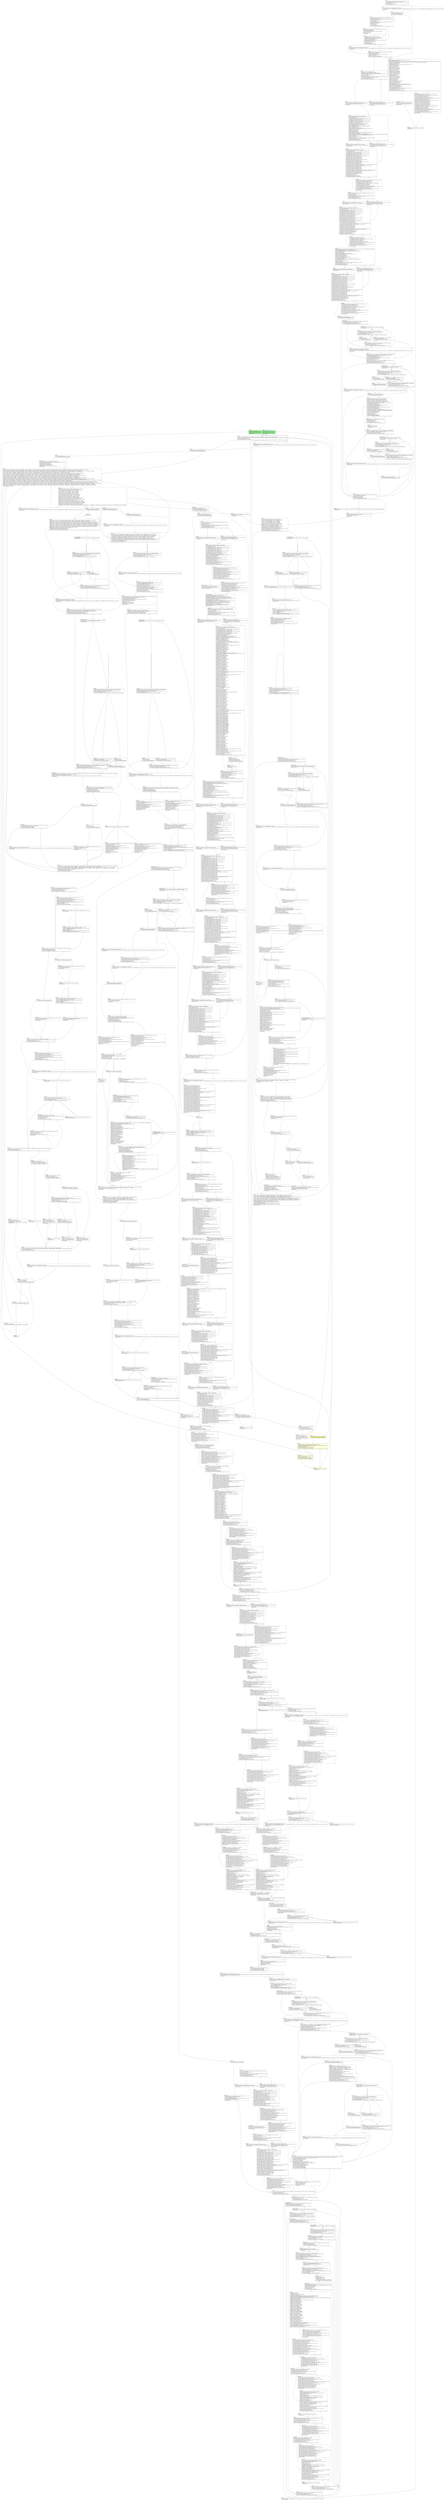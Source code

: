 digraph {
m_bb0 [shape = none, label  = <<table border="0" cellspacing="0">
<tr><td port="f1" border="1" colspan="2"><table bgcolor="LightYellow" border="0">
<tr><td align="left">if.then2748:</td></tr>
<tr><td bgcolor="lightgreen" align="left">  %mul2752 = shl nsw i32 %sub2702, 7</td></tr>
<tr><td bgcolor="lightgreen" align="left">  %div2753 = sdiv i32 %mul2752, %col_width2536.0</td></tr>
<tr><td bgcolor="lightgreen" align="left">  %mul2754 = mul nsw i32 %div2753, %div2753</td></tr>
<tr><td bgcolor="lightgreen" align="left">  %add2756 = add nsw i32 %mul2754, %I.sroa.107.11</td></tr>
<tr><td bgcolor="lightgreen" align="left">  br label %if.end2765</td></tr>
</table>
</td>
<td port="f2" border="1" colspan="2"><table bgcolor="LightCyan" border="0">
<tr><td align="left">if.then2727:</td></tr>
<tr><td bgcolor="lightgreen" align="left">  %mul2731 = shl nsw i32 %sub2702, 7</td></tr>
<tr><td bgcolor="lightgreen" align="left">  %div2732 = sdiv i32 %mul2731, %col_width2536.0</td></tr>
<tr><td bgcolor="lightgreen" align="left">  %mul2733 = mul nsw i32 %div2732, %div2732</td></tr>
<tr><td bgcolor="lightgreen" align="left">  %add2735 = add nsw i32 %mul2733, %I.sroa.107.11</td></tr>
<tr><td bgcolor="lightgreen" align="left">  br label %if.end2765</td></tr>
</table>
</td></tr>
</table>> ]
f_bb0 [shape = none, label  = <<table  border="0" cellspacing="0">
<tr><td port="f" border="1" colspan="2"><table border="0">
<tr><td align="left">entry:</td></tr>
<tr><td align="left">  %0 = getelementptr inbounds %union.rec, %union.rec* %x, i64 0, i32 0, i32 1</td></tr>
<tr><td align="left">  %otype = getelementptr %union.FIRST_UNION, %union.FIRST_UNION* %0, i64 0, i32 0, i32 0</td></tr>
<tr><td align="left">  %1 = load i8, i8* %otype, align 8, !tbaa !3</td></tr>
<tr><td align="left">  %cmp = icmp eq i8 %1, 17</td></tr>
<tr><td align="left">  br i1 %cmp, label %if.end, label %if.then</td></tr>
</table>
</td></tr>
<tr><td border="1" port="fT">T</td><td border="1" port="fF">F</td></tr>
</table>> ]
f_bb1 [shape = none, label  = <<table  border="0" cellspacing="0">
<tr><td port="f" border="1"><table border="0">
<tr><td align="left">if.then:</td></tr>
<tr><td align="left">  %2 = load %struct.FILE_POS*, %struct.FILE_POS** @no_fpos, align 8, !tbaa !6</td></tr>
<tr><td align="left">  %call = tail call i8* (i32, i32, i8*, i32, %struct.FILE_POS*, ...) @Error(i32 1, i32 2, i8* getelementptr inbounds ([20 x i8], [20 x i8]* @.str, i64 0, i64 0), i32 0, %struct.FILE_POS* %2, i8* getelementptr inbounds ([29 x i8], [29 x i8]* @.str.1, i64 0, i64 0)) #3</td></tr>
<tr><td align="left">  br label %if.end</td></tr>
</table>
</td></tr>
</table>> ]
f_bb2 [shape = none, label  = <<table  border="0" cellspacing="0">
<tr><td port="f" border="1" colspan="2"><table border="0">
<tr><td align="left">if.end:</td></tr>
<tr><td align="left">  store i32 0, i32* %hyph_used, align 4, !tbaa !8</td></tr>
<tr><td align="left">  %cmp2 = icmp eq %union.rec* %multi, null</td></tr>
<tr><td align="left">  br i1 %cmp2, label %if.then4, label %if.end215</td></tr>
</table>
</td></tr>
<tr><td border="1" port="fT">T</td><td border="1" port="fF">F</td></tr>
</table>> ]
f_bb3 [shape = none, label  = <<table  border="0" cellspacing="0">
<tr><td port="f" border="1" colspan="2"><table border="0">
<tr><td align="left">if.then4:</td></tr>
<tr><td align="left">  %ofc = getelementptr inbounds %struct.CONSTRAINT, %struct.CONSTRAINT* %c, i64 0, i32 2</td></tr>
<tr><td align="left">  %3 = load i32, i32* %ofc, align 4, !tbaa !10</td></tr>
<tr><td align="left">  %obfc = getelementptr inbounds %struct.CONSTRAINT, %struct.CONSTRAINT* %c, i64 0, i32 1</td></tr>
<tr><td align="left">  %4 = load i32, i32* %obfc, align 4, !tbaa !12</td></tr>
<tr><td align="left">  %cmp5 = icmp slt i32 %3, %4</td></tr>
<tr><td align="left">  %. = select i1 %cmp5, i32 %3, i32 %4</td></tr>
<tr><td align="left">  %osu2 = getelementptr inbounds %union.rec, %union.rec* %x, i64 0, i32 0, i32 4, i32 0, i32 1</td></tr>
<tr><td align="left">  %5 = bitcast %union.anon.10* %osu2 to i8*</td></tr>
<tr><td align="left">  %bf.load = load i8, i8* %5, align 4</td></tr>
<tr><td align="left">  %6 = and i8 %bf.load, 96</td></tr>
<tr><td align="left">  %switch = icmp eq i8 %6, 32</td></tr>
<tr><td align="left">  br i1 %switch, label %if.then22, label %if.end29</td></tr>
</table>
</td></tr>
<tr><td border="1" port="fT">T</td><td border="1" port="fF">F</td></tr>
</table>> ]
f_bb4 [shape = none, label  = <<table  border="0" cellspacing="0">
<tr><td port="f" border="1"><table border="0">
<tr><td align="left">if.then22:</td></tr>
<tr><td align="left">  %ofont = getelementptr inbounds %union.rec, %union.rec* %x, i64 0, i32 0, i32 4, i32 0, i32 4</td></tr>
<tr><td align="left">  %bf.load26 = load i32, i32* %ofont, align 4</td></tr>
<tr><td align="left">  %bf.clear27 = and i32 %bf.load26, 4095</td></tr>
<tr><td align="left">  %call28 = tail call i32 @FontSize(i32 %bf.clear27, %union.rec* nonnull %x) #3</td></tr>
<tr><td align="left">  %mul = shl nsw i32 %call28, 1</td></tr>
<tr><td align="left">  %sub = sub nsw i32 %., %mul</td></tr>
<tr><td align="left">  br label %if.end29</td></tr>
</table>
</td></tr>
</table>> ]
f_bb5 [shape = none, label  = <<table  border="0" cellspacing="0">
<tr><td port="f" border="1" colspan="2"><table border="0">
<tr><td align="left">if.end29:</td></tr>
<tr><td align="left">  %etc_width.0 = phi i32 [ %sub, %if.then22 ], [ %., %if.then4 ]</td></tr>
<tr><td align="left">  %outdent_margin.0 = phi i32 [ %mul, %if.then22 ], [ undef, %if.then4 ]</td></tr>
<tr><td align="left">  %7 = getelementptr inbounds %union.rec, %union.rec* %x, i64 0, i32 0, i32 3</td></tr>
<tr><td align="left">  %arrayidx = bitcast %union.THIRD_UNION* %7 to i32*</td></tr>
<tr><td align="left">  %8 = load i32, i32* %arrayidx, align 8, !tbaa !3</td></tr>
<tr><td align="left">  %ofwd = getelementptr inbounds %union.rec, %union.rec* %x, i64 0, i32 0, i32 3, i32 1</td></tr>
<tr><td align="left">  %arrayidx34 = bitcast [8 x i8]* %ofwd to i32*</td></tr>
<tr><td align="left">  %9 = load i32, i32* %arrayidx34, align 8, !tbaa !3</td></tr>
<tr><td align="left">  %add = add nsw i32 %9, %8</td></tr>
<tr><td align="left">  %cmp35 = icmp sgt i32 %add, %.</td></tr>
<tr><td align="left">  br i1 %cmp35, label %if.end39, label %if.then37</td></tr>
</table>
</td></tr>
<tr><td border="1" port="fT">T</td><td border="1" port="fF">F</td></tr>
</table>> ]
f_bb6 [shape = none, label  = <<table  border="0" cellspacing="0">
<tr><td port="f" border="1"><table border="0">
<tr><td align="left">if.then37:</td></tr>
<tr><td align="left">  %10 = load %struct.FILE_POS*, %struct.FILE_POS** @no_fpos, align 8, !tbaa !6</td></tr>
<tr><td align="left">  %call38 = tail call i8* (i32, i32, i8*, i32, %struct.FILE_POS*, ...) @Error(i32 1, i32 2, i8* getelementptr inbounds ([20 x i8], [20 x i8]* @.str, i64 0, i64 0), i32 0, %struct.FILE_POS* %10, i8* getelementptr inbounds ([26 x i8], [26 x i8]* @.str.2, i64 0, i64 0)) #3</td></tr>
<tr><td align="left">  br label %if.end39</td></tr>
</table>
</td></tr>
</table>> ]
f_bb7 [shape = none, label  = <<table  border="0" cellspacing="0">
<tr><td port="f" border="1" colspan="2"><table border="0">
<tr><td align="left">if.end39:</td></tr>
<tr><td align="left">  %ofont43 = getelementptr inbounds %union.rec, %union.rec* %x, i64 0, i32 0, i32 4, i32 0, i32 4</td></tr>
<tr><td align="left">  %bf.load44 = load i32, i32* %ofont43, align 4</td></tr>
<tr><td align="left">  %bf.clear45 = and i32 %bf.load44, 4095</td></tr>
<tr><td align="left">  %call46 = tail call i32 @FontSize(i32 %bf.clear45, %union.rec* nonnull %x) #3</td></tr>
<tr><td align="left">  %mul47 = shl nsw i32 %call46, 1</td></tr>
<tr><td align="left">  %cmp48.not = icmp sgt i32 %., %mul47</td></tr>
<tr><td align="left">  br i1 %cmp48.not, label %if.end215, label %if.then50</td></tr>
</table>
</td></tr>
<tr><td border="1" port="fT">T</td><td border="1" port="fF">F</td></tr>
</table>> ]
f_bb8 [shape = none, label  = <<table  border="0" cellspacing="0">
<tr><td port="f" border="1" colspan="2"><table border="0">
<tr><td align="left">if.then50:</td></tr>
<tr><td align="left">  %ofpos = getelementptr %union.FIRST_UNION, %union.FIRST_UNION* %0, i64 0, i32 0</td></tr>
<tr><td align="left">  %call53 = tail call i8* @EchoLength(i32 %.) #3</td></tr>
<tr><td align="left">  %call54 = tail call i8* (i32, i32, i8*, i32, %struct.FILE_POS*, ...) @Error(i32 14, i32 6, i8* getelementptr inbounds ([52 x i8], [52 x i8]* @.str.3, i64 0, i64 0), i32 2, %struct.FILE_POS* nonnull %ofpos, i8* %call53) #3</td></tr>
<tr><td align="left">  %call58 = tail call %union.rec* @MakeWord(i32 11, i8* getelementptr inbounds ([1 x i8], [1 x i8]* @.str.4, i64 0, i64 0), %struct.FILE_POS* nonnull %ofpos) #3</td></tr>
<tr><td align="left">  %bf.load63 = load i32, i32* %ofont43, align 4</td></tr>
<tr><td align="left">  %bf.clear64 = and i32 %bf.load63, 4095</td></tr>
<tr><td align="left">  %11 = getelementptr inbounds %union.rec, %union.rec* %call58, i64 0, i32 0, i32 2, i32 0, i32 0</td></tr>
<tr><td align="left">  %bf.load66 = load i32, i32* %11, align 8</td></tr>
<tr><td align="left">  %bf.clear67 = and i32 %bf.load66, -4096</td></tr>
<tr><td align="left">  %bf.set = or i32 %bf.clear67, %bf.clear64</td></tr>
<tr><td align="left">  store i32 %bf.set, i32* %11, align 8</td></tr>
<tr><td align="left">  %bf.load71 = load i32, i32* %ofont43, align 4</td></tr>
<tr><td align="left">  %bf.clear73 = and i32 %bf.load71, 4190208</td></tr>
<tr><td align="left">  %bf.clear79 = and i32 %bf.set, -4190209</td></tr>
<tr><td align="left">  %bf.set80 = or i32 %bf.clear79, %bf.clear73</td></tr>
<tr><td align="left">  store i32 %bf.set80, i32* %11, align 8</td></tr>
<tr><td align="left">  %bf.load84 = load i32, i32* %ofont43, align 4</td></tr>
<tr><td align="left">  %bf.value91 = and i32 %bf.load84, 4194304</td></tr>
<tr><td align="left">  %bf.clear93 = and i32 %bf.set80, -4194305</td></tr>
<tr><td align="left">  %bf.set94 = or i32 %bf.clear93, %bf.value91</td></tr>
<tr><td align="left">  store i32 %bf.set94, i32* %11, align 8</td></tr>
<tr><td align="left">  %bf.load98 = load i32, i32* %ofont43, align 4</td></tr>
<tr><td align="left">  %12 = lshr i32 %bf.load98, 1</td></tr>
<tr><td align="left">  %bf.shl106 = and i32 %12, 528482304</td></tr>
<tr><td align="left">  %bf.clear107 = and i32 %bf.set94, -528482305</td></tr>
<tr><td align="left">  %bf.set108 = or i32 %bf.shl106, %bf.clear107</td></tr>
<tr><td align="left">  store i32 %bf.set108, i32* %11, align 8</td></tr>
<tr><td align="left">  %bf.load114 = load i8, i8* %5, align 4</td></tr>
<tr><td align="left">  %bf.clear115 = and i8 %bf.load114, 3</td></tr>
<tr><td align="left">  %cmp117 = icmp eq i8 %bf.clear115, 2</td></tr>
<tr><td align="left">  %bf.shl124 = select i1 %cmp117, i32 -2147483648, i32 0</td></tr>
<tr><td align="left">  %bf.clear125 = and i32 %bf.set108, 2147483647</td></tr>
<tr><td align="left">  %bf.set126 = or i32 %bf.shl124, %bf.clear125</td></tr>
<tr><td align="left">  store i32 %bf.set126, i32* %11, align 8</td></tr>
<tr><td align="left">  %13 = getelementptr inbounds %union.rec, %union.rec* %call58, i64 0, i32 0, i32 3</td></tr>
<tr><td align="left">  %ofwd130 = getelementptr inbounds %union.rec, %union.rec* %call58, i64 0, i32 0, i32 3, i32 1</td></tr>
<tr><td align="left">  %arrayidx131 = bitcast [8 x i8]* %ofwd130 to i32*</td></tr>
<tr><td align="left">  store i32 0, i32* %arrayidx131, align 8, !tbaa !3</td></tr>
<tr><td align="left">  %arrayidx136 = bitcast %union.THIRD_UNION* %13 to i32*</td></tr>
<tr><td align="left">  store i32 0, i32* %arrayidx136, align 8, !tbaa !3</td></tr>
<tr><td align="left">  %osucc = getelementptr inbounds %union.rec, %union.rec* %x, i64 0, i32 0, i32 0, i64 1, i32 1</td></tr>
<tr><td align="left">  %14 = load %union.rec*, %union.rec** %osucc, align 8, !tbaa !3</td></tr>
<tr><td align="left">  %cmp139 = icmp eq %union.rec* %14, %x</td></tr>
<tr><td align="left">  br i1 %cmp139, label %cond.end170.thread, label %cond.false179</td></tr>
</table>
</td></tr>
<tr><td border="1" port="fT">T</td><td border="1" port="fF">F</td></tr>
</table>> ]
f_bb9 [shape = none, label  = <<table  border="0" cellspacing="0">
<tr><td port="f" border="1"><table border="0">
<tr><td align="left">cond.end170.thread:</td></tr>
<tr><td align="left">  store %union.rec* null, %union.rec** @xx_tmp, align 8, !tbaa !6</td></tr>
<tr><td align="left">  store %union.rec* %call58, %union.rec** @zz_res, align 8, !tbaa !6</td></tr>
<tr><td align="left">  store %union.rec* null, %union.rec** @zz_hold, align 8, !tbaa !6</td></tr>
<tr><td align="left">  br label %cond.end210</td></tr>
</table>
</td></tr>
</table>> ]
f_bb10 [shape = none, label  = <<table  border="0" cellspacing="0">
<tr><td port="f" border="1"><table border="0">
<tr><td align="left">cond.false179:</td></tr>
<tr><td align="left">  %15 = getelementptr inbounds %union.rec, %union.rec* %x, i64 0, i32 0, i32 0, i64 1, i32 0</td></tr>
<tr><td align="left">  %16 = load %union.rec*, %union.rec** %15, align 8, !tbaa !3</td></tr>
<tr><td align="left">  %opred153 = getelementptr inbounds %union.rec, %union.rec* %14, i64 0, i32 0, i32 0, i64 1, i32 0</td></tr>
<tr><td align="left">  store %union.rec* %16, %union.rec** %opred153, align 8, !tbaa !3</td></tr>
<tr><td align="left">  %17 = bitcast %union.rec** %15 to %struct.word_type**</td></tr>
<tr><td align="left">  %18 = load %struct.word_type*, %struct.word_type** %17, align 8, !tbaa !3</td></tr>
<tr><td align="left">  %osucc161 = getelementptr inbounds %struct.word_type, %struct.word_type* %18, i64 0, i32 0, i64 1, i32 1</td></tr>
<tr><td align="left">  store %union.rec* %14, %union.rec** %osucc161, align 8, !tbaa !3</td></tr>
<tr><td align="left">  store %union.rec* %x, %union.rec** %osucc, align 8, !tbaa !3</td></tr>
<tr><td align="left">  %opred169 = getelementptr inbounds %union.rec, %union.rec* %x, i64 0, i32 0, i32 0, i64 1, i32 0</td></tr>
<tr><td align="left">  store %union.rec* %x, %union.rec** %opred169, align 8, !tbaa !3</td></tr>
<tr><td align="left">  store %union.rec* %14, %union.rec** @xx_tmp, align 8, !tbaa !6</td></tr>
<tr><td align="left">  store %union.rec* %call58, %union.rec** @zz_res, align 8, !tbaa !6</td></tr>
<tr><td align="left">  store %union.rec* %14, %union.rec** @zz_hold, align 8, !tbaa !6</td></tr>
<tr><td align="left">  %19 = load %union.rec*, %union.rec** %opred153, align 8, !tbaa !3</td></tr>
<tr><td align="left">  store %union.rec* %19, %union.rec** @zz_tmp, align 8, !tbaa !6</td></tr>
<tr><td align="left">  %20 = getelementptr inbounds %union.rec, %union.rec* %call58, i64 0, i32 0, i32 0, i64 1, i32 0</td></tr>
<tr><td align="left">  %21 = load %union.rec*, %union.rec** %20, align 8, !tbaa !3</td></tr>
<tr><td align="left">  %22 = getelementptr inbounds %union.rec, %union.rec* %14, i64 0, i32 0, i32 0, i64 1, i32 0</td></tr>
<tr><td align="left">  store %union.rec* %21, %union.rec** %22, align 8, !tbaa !3</td></tr>
<tr><td align="left">  %23 = bitcast %union.rec** %20 to %struct.word_type**</td></tr>
<tr><td align="left">  %24 = load %struct.word_type*, %struct.word_type** %23, align 8, !tbaa !3</td></tr>
<tr><td align="left">  %osucc199 = getelementptr inbounds %struct.word_type, %struct.word_type* %24, i64 0, i32 0, i64 1, i32 1</td></tr>
<tr><td align="left">  store %union.rec* %14, %union.rec** %osucc199, align 8, !tbaa !3</td></tr>
<tr><td align="left">  store %union.rec* %19, %union.rec** %20, align 8, !tbaa !3</td></tr>
<tr><td align="left">  %osucc207 = getelementptr inbounds %union.rec, %union.rec* %19, i64 0, i32 0, i32 0, i64 1, i32 1</td></tr>
<tr><td align="left">  store %union.rec* %call58, %union.rec** %osucc207, align 8, !tbaa !3</td></tr>
<tr><td align="left">  br label %cond.end210</td></tr>
</table>
</td></tr>
</table>> ]
f_bb11 [shape = none, label  = <<table  border="0" cellspacing="0">
<tr><td port="f" border="1"><table border="0">
<tr><td align="left">cond.end210:</td></tr>
<tr><td align="left">  %call212 = tail call i32 @DisposeObject(%union.rec* nonnull %x) #3</td></tr>
<tr><td align="left">  br label %cleanup</td></tr>
</table>
</td></tr>
</table>> ]
f_bb12 [shape = none, label  = <<table  border="0" cellspacing="0">
<tr><td port="f" border="1" colspan="2"><table border="0">
<tr><td align="left">if.end215:</td></tr>
<tr><td align="left">  %max_width.0 = phi i32 [ %., %if.end39 ], [ 0, %if.end ]</td></tr>
<tr><td align="left">  %etc_width.1 = phi i32 [ %etc_width.0, %if.end39 ], [ 0, %if.end ]</td></tr>
<tr><td align="left">  %outdent_margin.1 = phi i32 [ %outdent_margin.0, %if.end39 ], [ undef, %if.end ]</td></tr>
<tr><td align="left">  %25 = load i8, i8* getelementptr inbounds ([0 x i8], [0 x i8]* @zz_lengths, i64 0, i64 1), align 1, !tbaa !3</td></tr>
<tr><td align="left">  %conv216 = zext i8 %25 to i32</td></tr>
<tr><td align="left">  store i32 %conv216, i32* @zz_size, align 4, !tbaa !8</td></tr>
<tr><td align="left">  %conv217 = zext i8 %25 to i64</td></tr>
<tr><td align="left">  %arrayidx223 = getelementptr inbounds [0 x %union.rec*], [0 x %union.rec*]* @zz_free, i64 0, i64 %conv217</td></tr>
<tr><td align="left">  %26 = load %union.rec*, %union.rec** %arrayidx223, align 8, !tbaa !6</td></tr>
<tr><td align="left">  %cmp224 = icmp eq %union.rec* %26, null</td></tr>
<tr><td align="left">  br i1 %cmp224, label %if.then226, label %if.else228</td></tr>
</table>
</td></tr>
<tr><td border="1" port="fT">T</td><td border="1" port="fF">F</td></tr>
</table>> ]
f_bb13 [shape = none, label  = <<table  border="0" cellspacing="0">
<tr><td port="f" border="1"><table border="0">
<tr><td align="left">if.then226:</td></tr>
<tr><td align="left">  %27 = load %struct.FILE_POS*, %struct.FILE_POS** @no_fpos, align 8, !tbaa !6</td></tr>
<tr><td align="left">  %call227 = tail call %union.rec* @GetMemory(i32 %conv216, %struct.FILE_POS* %27) #3</td></tr>
<tr><td align="left">  store %union.rec* %call227, %union.rec** @zz_hold, align 8, !tbaa !6</td></tr>
<tr><td align="left">  br label %if.end238</td></tr>
</table>
</td></tr>
</table>> ]
f_bb14 [shape = none, label  = <<table  border="0" cellspacing="0">
<tr><td port="f" border="1"><table border="0">
<tr><td align="left">if.else228:</td></tr>
<tr><td align="left">  store %union.rec* %26, %union.rec** @zz_hold, align 8, !tbaa !6</td></tr>
<tr><td align="left">  %opred234 = getelementptr inbounds %union.rec, %union.rec* %26, i64 0, i32 0, i32 0, i64 0, i32 0</td></tr>
<tr><td align="left">  %28 = load %union.rec*, %union.rec** %opred234, align 8, !tbaa !3</td></tr>
<tr><td align="left">  store %union.rec* %28, %union.rec** %arrayidx223, align 8, !tbaa !6</td></tr>
<tr><td align="left">  br label %if.end238</td></tr>
</table>
</td></tr>
</table>> ]
f_bb15 [shape = none, label  = <<table  border="0" cellspacing="0">
<tr><td port="f" border="1" colspan="2"><table border="0">
<tr><td align="left">if.end238:</td></tr>
<tr><td align="left">  %.in = phi %union.rec* [ %call227, %if.then226 ], [ %26, %if.else228 ]</td></tr>
<tr><td align="left">  %29 = getelementptr inbounds %union.rec, %union.rec* %.in, i64 0, i32 0, i32 1, i32 0, i32 0</td></tr>
<tr><td align="left">  store i8 1, i8* %29, align 8, !tbaa !3</td></tr>
<tr><td align="left">  %30 = getelementptr inbounds %union.rec, %union.rec* %.in, i64 0, i32 0, i32 0, i64 1, i32 1</td></tr>
<tr><td align="left">  store %union.rec* %.in, %union.rec** %30, align 8, !tbaa !3</td></tr>
<tr><td align="left">  %31 = getelementptr inbounds %union.rec, %union.rec* %.in, i64 0, i32 0, i32 0, i64 1, i32 0</td></tr>
<tr><td align="left">  store %union.rec* %.in, %union.rec** %31, align 8, !tbaa !3</td></tr>
<tr><td align="left">  %32 = getelementptr inbounds %union.rec, %union.rec* %.in, i64 0, i32 0, i32 0, i64 0, i32 1</td></tr>
<tr><td align="left">  store %union.rec* %.in, %union.rec** %32, align 8, !tbaa !3</td></tr>
<tr><td align="left">  %33 = getelementptr %union.rec, %union.rec* %.in, i64 0, i32 0, i32 0, i64 0, i32 0</td></tr>
<tr><td align="left">  store %union.rec* %.in, %union.rec** %33, align 8, !tbaa !3</td></tr>
<tr><td align="left">  %34 = getelementptr inbounds %union.rec, %union.rec* %.in, i64 0, i32 0, i32 2</td></tr>
<tr><td align="left">  %os21 = bitcast %union.SECOND_UNION* %34 to %struct.anon.0*</td></tr>
<tr><td align="left">  %ohspace = getelementptr inbounds %struct.anon.0, %struct.anon.0* %os21, i64 0, i32 1</td></tr>
<tr><td align="left">  store i8 1, i8* %ohspace, align 1, !tbaa !3</td></tr>
<tr><td align="left">  %ovspace = getelementptr inbounds %struct.anon.0, %struct.anon.0* %os21, i64 0, i32 2</td></tr>
<tr><td align="left">  store i8 0, i8* %ovspace, align 2, !tbaa !3</td></tr>
<tr><td align="left">  %os5 = bitcast %union.rec* %.in to %struct.gapobj_type*</td></tr>
<tr><td align="left">  %35 = getelementptr inbounds %struct.gapobj_type, %struct.gapobj_type* %os5, i64 0, i32 3, i32 0</td></tr>
<tr><td align="left">  %bf.load264 = load i16, i16* %35, align 4</td></tr>
<tr><td align="left">  %bf.clear273 = and i16 %bf.load264, 127</td></tr>
<tr><td align="left">  %bf.set284 = or i16 %bf.clear273, -12800</td></tr>
<tr><td align="left">  store i16 %bf.set284, i16* %35, align 4</td></tr>
<tr><td align="left">  %owidth = getelementptr inbounds %struct.gapobj_type, %struct.gapobj_type* %os5, i64 0, i32 3, i32 1</td></tr>
<tr><td align="left">  store i16 4096, i16* %owidth, align 2, !tbaa !3</td></tr>
<tr><td align="left">  %ofpos289 = getelementptr %union.FIRST_UNION, %union.FIRST_UNION* %0, i64 0, i32 0</td></tr>
<tr><td align="left">  %call290 = tail call %union.rec* @MakeWord(i32 11, i8* getelementptr inbounds ([4 x i8], [4 x i8]* @.str.6, i64 0, i64 0), %struct.FILE_POS* nonnull %ofpos289) #3</td></tr>
<tr><td align="left">  %36 = load i8, i8* getelementptr inbounds ([0 x i8], [0 x i8]* @zz_lengths, i64 0, i64 0), align 1, !tbaa !3</td></tr>
<tr><td align="left">  %conv291 = zext i8 %36 to i32</td></tr>
<tr><td align="left">  store i32 %conv291, i32* @zz_size, align 4, !tbaa !8</td></tr>
<tr><td align="left">  %conv292 = zext i8 %36 to i64</td></tr>
<tr><td align="left">  %arrayidx299 = getelementptr inbounds [0 x %union.rec*], [0 x %union.rec*]* @zz_free, i64 0, i64 %conv292</td></tr>
<tr><td align="left">  %37 = load %union.rec*, %union.rec** %arrayidx299, align 8, !tbaa !6</td></tr>
<tr><td align="left">  %cmp300 = icmp eq %union.rec* %37, null</td></tr>
<tr><td align="left">  br i1 %cmp300, label %if.then302, label %if.else304</td></tr>
</table>
</td></tr>
<tr><td border="1" port="fT">T</td><td border="1" port="fF">F</td></tr>
</table>> ]
f_bb16 [shape = none, label  = <<table  border="0" cellspacing="0">
<tr><td port="f" border="1"><table border="0">
<tr><td align="left">if.then302:</td></tr>
<tr><td align="left">  %38 = load %struct.FILE_POS*, %struct.FILE_POS** @no_fpos, align 8, !tbaa !6</td></tr>
<tr><td align="left">  %call303 = tail call %union.rec* @GetMemory(i32 %conv291, %struct.FILE_POS* %38) #3</td></tr>
<tr><td align="left">  br label %cond.end373</td></tr>
</table>
</td></tr>
</table>> ]
f_bb17 [shape = none, label  = <<table  border="0" cellspacing="0">
<tr><td port="f" border="1"><table border="0">
<tr><td align="left">if.else304:</td></tr>
<tr><td align="left">  store %union.rec* %37, %union.rec** @zz_hold, align 8, !tbaa !6</td></tr>
<tr><td align="left">  %opred310 = getelementptr inbounds %union.rec, %union.rec* %37, i64 0, i32 0, i32 0, i64 0, i32 0</td></tr>
<tr><td align="left">  %39 = load %union.rec*, %union.rec** %opred310, align 8, !tbaa !3</td></tr>
<tr><td align="left">  store %union.rec* %39, %union.rec** %arrayidx299, align 8, !tbaa !6</td></tr>
<tr><td align="left">  br label %cond.end373</td></tr>
</table>
</td></tr>
</table>> ]
f_bb18 [shape = none, label  = <<table  border="0" cellspacing="0">
<tr><td port="f" border="1" colspan="2"><table border="0">
<tr><td align="left">cond.end373:</td></tr>
<tr><td align="left">  %.in9975 = phi %union.rec* [ %call303, %if.then302 ], [ %37, %if.else304 ]</td></tr>
<tr><td align="left">  %40 = getelementptr inbounds %union.rec, %union.rec* %.in9975, i64 0, i32 0, i32 1, i32 0, i32 0</td></tr>
<tr><td align="left">  store i8 0, i8* %40, align 8, !tbaa !3</td></tr>
<tr><td align="left">  %41 = getelementptr inbounds %union.rec, %union.rec* %.in9975, i64 0, i32 0, i32 0, i64 1, i32 1</td></tr>
<tr><td align="left">  store %union.rec* %.in9975, %union.rec** %41, align 8, !tbaa !3</td></tr>
<tr><td align="left">  %42 = getelementptr inbounds %union.rec, %union.rec* %.in9975, i64 0, i32 0, i32 0, i64 1, i32 0</td></tr>
<tr><td align="left">  store %union.rec* %.in9975, %union.rec** %42, align 8, !tbaa !3</td></tr>
<tr><td align="left">  %43 = getelementptr inbounds %union.rec, %union.rec* %.in9975, i64 0, i32 0, i32 0, i64 0, i32 1</td></tr>
<tr><td align="left">  store %union.rec* %.in9975, %union.rec** %43, align 8, !tbaa !3</td></tr>
<tr><td align="left">  %44 = getelementptr %union.rec, %union.rec* %.in9975, i64 0, i32 0, i32 0, i64 0, i32 0</td></tr>
<tr><td align="left">  store %union.rec* %.in9975, %union.rec** %44, align 8, !tbaa !3</td></tr>
<tr><td align="left">  store %union.rec* %.in9975, %union.rec** @xx_link, align 8, !tbaa !6</td></tr>
<tr><td align="left">  store %union.rec* %.in9975, %union.rec** @zz_res, align 8, !tbaa !6</td></tr>
<tr><td align="left">  store %union.rec* %.in, %union.rec** @zz_hold, align 8, !tbaa !6</td></tr>
<tr><td align="left">  %opred346 = getelementptr %union.rec, %union.rec* %.in, i64 0, i32 0, i32 0, i64 0, i32 0</td></tr>
<tr><td align="left">  %45 = load %union.rec*, %union.rec** %opred346, align 8, !tbaa !3</td></tr>
<tr><td align="left">  store %union.rec* %45, %union.rec** @zz_tmp, align 8, !tbaa !6</td></tr>
<tr><td align="left">  %opred350 = getelementptr %union.rec, %union.rec* %.in9975, i64 0, i32 0, i32 0, i64 0, i32 0</td></tr>
<tr><td align="left">  %46 = load %union.rec*, %union.rec** %opred350, align 8, !tbaa !3</td></tr>
<tr><td align="left">  store %union.rec* %46, %union.rec** %opred346, align 8, !tbaa !3</td></tr>
<tr><td align="left">  %47 = load %union.rec*, %union.rec** @zz_hold, align 8, !tbaa !6</td></tr>
<tr><td align="left">  %48 = load %struct.word_type**, %struct.word_type*** bitcast (%union.rec** @zz_res to %struct.word_type***), align 8, !tbaa !6</td></tr>
<tr><td align="left">  %49 = load %struct.word_type*, %struct.word_type** %48, align 8, !tbaa !3</td></tr>
<tr><td align="left">  %osucc362 = getelementptr inbounds %struct.word_type, %struct.word_type* %49, i64 0, i32 0, i64 0, i32 1</td></tr>
<tr><td align="left">  store %union.rec* %47, %union.rec** %osucc362, align 8, !tbaa !3</td></tr>
<tr><td align="left">  %50 = load %union.rec*, %union.rec** @zz_tmp, align 8, !tbaa !6</td></tr>
<tr><td align="left">  %opred366 = bitcast %struct.word_type** %48 to %union.rec**</td></tr>
<tr><td align="left">  store %union.rec* %50, %union.rec** %opred366, align 8, !tbaa !3</td></tr>
<tr><td align="left">  %51 = load %union.rec*, %union.rec** @zz_res, align 8, !tbaa !6</td></tr>
<tr><td align="left">  %52 = load %struct.word_type*, %struct.word_type** bitcast (%union.rec** @zz_tmp to %struct.word_type**), align 8, !tbaa !6</td></tr>
<tr><td align="left">  %osucc370 = getelementptr inbounds %struct.word_type, %struct.word_type* %52, i64 0, i32 0, i64 0, i32 1</td></tr>
<tr><td align="left">  store %union.rec* %51, %union.rec** %osucc370, align 8, !tbaa !3</td></tr>
<tr><td align="left">  %.pre = load %union.rec*, %union.rec** @xx_link, align 8, !tbaa !6</td></tr>
<tr><td align="left">  store %union.rec* %.pre, %union.rec** @zz_res, align 8, !tbaa !6</td></tr>
<tr><td align="left">  store %union.rec* %call290, %union.rec** @zz_hold, align 8, !tbaa !6</td></tr>
<tr><td align="left">  %cmp375 = icmp eq %union.rec* %call290, null</td></tr>
<tr><td align="left">  %cmp379 = icmp eq %union.rec* %.pre, null</td></tr>
<tr><td align="left">  %or.cond9354 = select i1 %cmp375, i1 true, i1 %cmp379</td></tr>
<tr><td align="left">  br i1 %or.cond9354, label %cond.end413, label %cond.false382</td></tr>
</table>
</td></tr>
<tr><td border="1" port="fT">T</td><td border="1" port="fF">F</td></tr>
</table>> ]
f_bb19 [shape = none, label  = <<table  border="0" cellspacing="0">
<tr><td port="f" border="1"><table border="0">
<tr><td align="left">cond.false382:</td></tr>
<tr><td align="left">  %opred386 = getelementptr inbounds %union.rec, %union.rec* %call290, i64 0, i32 0, i32 0, i64 1, i32 0</td></tr>
<tr><td align="left">  %53 = load %union.rec*, %union.rec** %opred386, align 8, !tbaa !3</td></tr>
<tr><td align="left">  store %union.rec* %53, %union.rec** @zz_tmp, align 8, !tbaa !6</td></tr>
<tr><td align="left">  %54 = getelementptr inbounds %union.rec, %union.rec* %.pre, i64 0, i32 0, i32 0, i64 1, i32 0</td></tr>
<tr><td align="left">  %55 = load %union.rec*, %union.rec** %54, align 8, !tbaa !3</td></tr>
<tr><td align="left">  %56 = getelementptr inbounds %union.rec, %union.rec* %call290, i64 0, i32 0, i32 0, i64 1, i32 0</td></tr>
<tr><td align="left">  store %union.rec* %55, %union.rec** %56, align 8, !tbaa !3</td></tr>
<tr><td align="left">  %57 = bitcast %union.rec** %54 to %struct.word_type**</td></tr>
<tr><td align="left">  %58 = load %struct.word_type*, %struct.word_type** %57, align 8, !tbaa !3</td></tr>
<tr><td align="left">  %osucc402 = getelementptr inbounds %struct.word_type, %struct.word_type* %58, i64 0, i32 0, i64 1, i32 1</td></tr>
<tr><td align="left">  store %union.rec* %call290, %union.rec** %osucc402, align 8, !tbaa !3</td></tr>
<tr><td align="left">  store %union.rec* %53, %union.rec** %54, align 8, !tbaa !3</td></tr>
<tr><td align="left">  %osucc410 = getelementptr inbounds %union.rec, %union.rec* %53, i64 0, i32 0, i32 0, i64 1, i32 1</td></tr>
<tr><td align="left">  store %union.rec* %.pre, %union.rec** %osucc410, align 8, !tbaa !3</td></tr>
<tr><td align="left">  br label %cond.end413</td></tr>
</table>
</td></tr>
</table>> ]
f_bb20 [shape = none, label  = <<table  border="0" cellspacing="0">
<tr><td port="f" border="1" colspan="2"><table border="0">
<tr><td align="left">cond.end413:</td></tr>
<tr><td align="left">  %59 = load i8, i8* getelementptr inbounds ([0 x i8], [0 x i8]* @zz_lengths, i64 0, i64 0), align 1, !tbaa !3</td></tr>
<tr><td align="left">  %conv415 = zext i8 %59 to i32</td></tr>
<tr><td align="left">  store i32 %conv415, i32* @zz_size, align 4, !tbaa !8</td></tr>
<tr><td align="left">  %conv416 = zext i8 %59 to i64</td></tr>
<tr><td align="left">  %arrayidx423 = getelementptr inbounds [0 x %union.rec*], [0 x %union.rec*]* @zz_free, i64 0, i64 %conv416</td></tr>
<tr><td align="left">  %60 = load %union.rec*, %union.rec** %arrayidx423, align 8, !tbaa !6</td></tr>
<tr><td align="left">  %cmp424 = icmp eq %union.rec* %60, null</td></tr>
<tr><td align="left">  br i1 %cmp424, label %if.then426, label %if.else428</td></tr>
</table>
</td></tr>
<tr><td border="1" port="fT">T</td><td border="1" port="fF">F</td></tr>
</table>> ]
f_bb21 [shape = none, label  = <<table  border="0" cellspacing="0">
<tr><td port="f" border="1"><table border="0">
<tr><td align="left">if.then426:</td></tr>
<tr><td align="left">  %61 = load %struct.FILE_POS*, %struct.FILE_POS** @no_fpos, align 8, !tbaa !6</td></tr>
<tr><td align="left">  %call427 = tail call %union.rec* @GetMemory(i32 %conv415, %struct.FILE_POS* %61) #3</td></tr>
<tr><td align="left">  br label %cond.end497</td></tr>
</table>
</td></tr>
</table>> ]
f_bb22 [shape = none, label  = <<table  border="0" cellspacing="0">
<tr><td port="f" border="1"><table border="0">
<tr><td align="left">if.else428:</td></tr>
<tr><td align="left">  store %union.rec* %60, %union.rec** @zz_hold, align 8, !tbaa !6</td></tr>
<tr><td align="left">  %opred434 = getelementptr inbounds %union.rec, %union.rec* %60, i64 0, i32 0, i32 0, i64 0, i32 0</td></tr>
<tr><td align="left">  %62 = load %union.rec*, %union.rec** %opred434, align 8, !tbaa !3</td></tr>
<tr><td align="left">  store %union.rec* %62, %union.rec** %arrayidx423, align 8, !tbaa !6</td></tr>
<tr><td align="left">  br label %cond.end497</td></tr>
</table>
</td></tr>
</table>> ]
f_bb23 [shape = none, label  = <<table  border="0" cellspacing="0">
<tr><td port="f" border="1" colspan="2"><table border="0">
<tr><td align="left">cond.end497:</td></tr>
<tr><td align="left">  %.in9977 = phi %union.rec* [ %call427, %if.then426 ], [ %60, %if.else428 ]</td></tr>
<tr><td align="left">  %63 = getelementptr inbounds %union.rec, %union.rec* %.in9977, i64 0, i32 0, i32 1, i32 0, i32 0</td></tr>
<tr><td align="left">  store i8 0, i8* %63, align 8, !tbaa !3</td></tr>
<tr><td align="left">  %64 = getelementptr inbounds %union.rec, %union.rec* %.in9977, i64 0, i32 0, i32 0, i64 1, i32 1</td></tr>
<tr><td align="left">  store %union.rec* %.in9977, %union.rec** %64, align 8, !tbaa !3</td></tr>
<tr><td align="left">  %65 = getelementptr inbounds %union.rec, %union.rec* %.in9977, i64 0, i32 0, i32 0, i64 1, i32 0</td></tr>
<tr><td align="left">  store %union.rec* %.in9977, %union.rec** %65, align 8, !tbaa !3</td></tr>
<tr><td align="left">  %66 = getelementptr inbounds %union.rec, %union.rec* %.in9977, i64 0, i32 0, i32 0, i64 0, i32 1</td></tr>
<tr><td align="left">  store %union.rec* %.in9977, %union.rec** %66, align 8, !tbaa !3</td></tr>
<tr><td align="left">  %67 = getelementptr %union.rec, %union.rec* %.in9977, i64 0, i32 0, i32 0, i64 0, i32 0</td></tr>
<tr><td align="left">  store %union.rec* %.in9977, %union.rec** %67, align 8, !tbaa !3</td></tr>
<tr><td align="left">  store %union.rec* %.in9977, %union.rec** @xx_link, align 8, !tbaa !6</td></tr>
<tr><td align="left">  store %union.rec* %.in9977, %union.rec** @zz_res, align 8, !tbaa !6</td></tr>
<tr><td align="left">  store %union.rec* %x, %union.rec** @zz_hold, align 8, !tbaa !6</td></tr>
<tr><td align="left">  %opred470 = getelementptr inbounds %union.rec, %union.rec* %x, i64 0, i32 0, i32 0, i64 0, i32 0</td></tr>
<tr><td align="left">  %68 = load %union.rec*, %union.rec** %opred470, align 8, !tbaa !3</td></tr>
<tr><td align="left">  store %union.rec* %68, %union.rec** @zz_tmp, align 8, !tbaa !6</td></tr>
<tr><td align="left">  %opred474 = getelementptr %union.rec, %union.rec* %.in9977, i64 0, i32 0, i32 0, i64 0, i32 0</td></tr>
<tr><td align="left">  %69 = load %union.rec*, %union.rec** %opred474, align 8, !tbaa !3</td></tr>
<tr><td align="left">  %opred478 = getelementptr %union.rec, %union.rec* %x, i64 0, i32 0, i32 0, i64 0, i32 0</td></tr>
<tr><td align="left">  store %union.rec* %69, %union.rec** %opred478, align 8, !tbaa !3</td></tr>
<tr><td align="left">  %70 = load %union.rec*, %union.rec** @zz_hold, align 8, !tbaa !6</td></tr>
<tr><td align="left">  %71 = load %struct.word_type**, %struct.word_type*** bitcast (%union.rec** @zz_res to %struct.word_type***), align 8, !tbaa !6</td></tr>
<tr><td align="left">  %72 = load %struct.word_type*, %struct.word_type** %71, align 8, !tbaa !3</td></tr>
<tr><td align="left">  %osucc486 = getelementptr inbounds %struct.word_type, %struct.word_type* %72, i64 0, i32 0, i64 0, i32 1</td></tr>
<tr><td align="left">  store %union.rec* %70, %union.rec** %osucc486, align 8, !tbaa !3</td></tr>
<tr><td align="left">  %73 = load %union.rec*, %union.rec** @zz_tmp, align 8, !tbaa !6</td></tr>
<tr><td align="left">  %opred490 = bitcast %struct.word_type** %71 to %union.rec**</td></tr>
<tr><td align="left">  store %union.rec* %73, %union.rec** %opred490, align 8, !tbaa !3</td></tr>
<tr><td align="left">  %74 = load %union.rec*, %union.rec** @zz_res, align 8, !tbaa !6</td></tr>
<tr><td align="left">  %75 = load %struct.word_type*, %struct.word_type** bitcast (%union.rec** @zz_tmp to %struct.word_type**), align 8, !tbaa !6</td></tr>
<tr><td align="left">  %osucc494 = getelementptr inbounds %struct.word_type, %struct.word_type* %75, i64 0, i32 0, i64 0, i32 1</td></tr>
<tr><td align="left">  store %union.rec* %74, %union.rec** %osucc494, align 8, !tbaa !3</td></tr>
<tr><td align="left">  %.pre9943 = load %union.rec*, %union.rec** @xx_link, align 8, !tbaa !6</td></tr>
<tr><td align="left">  store %union.rec* %.pre9943, %union.rec** @zz_res, align 8, !tbaa !6</td></tr>
<tr><td align="left">  store %union.rec* %.in, %union.rec** @zz_hold, align 8, !tbaa !6</td></tr>
<tr><td align="left">  %cmp503 = icmp eq %union.rec* %.pre9943, null</td></tr>
<tr><td align="left">  br i1 %cmp503, label %cond.end537, label %cond.false506</td></tr>
</table>
</td></tr>
<tr><td border="1" port="fT">T</td><td border="1" port="fF">F</td></tr>
</table>> ]
f_bb24 [shape = none, label  = <<table  border="0" cellspacing="0">
<tr><td port="f" border="1"><table border="0">
<tr><td align="left">cond.false506:</td></tr>
<tr><td align="left">  %76 = load %union.rec*, %union.rec** %31, align 8, !tbaa !3</td></tr>
<tr><td align="left">  store %union.rec* %76, %union.rec** @zz_tmp, align 8, !tbaa !6</td></tr>
<tr><td align="left">  %77 = getelementptr inbounds %union.rec, %union.rec* %.pre9943, i64 0, i32 0, i32 0, i64 1, i32 0</td></tr>
<tr><td align="left">  %78 = load %union.rec*, %union.rec** %77, align 8, !tbaa !3</td></tr>
<tr><td align="left">  store %union.rec* %78, %union.rec** %31, align 8, !tbaa !3</td></tr>
<tr><td align="left">  %79 = bitcast %union.rec** %77 to %struct.word_type**</td></tr>
<tr><td align="left">  %80 = load %struct.word_type*, %struct.word_type** %79, align 8, !tbaa !3</td></tr>
<tr><td align="left">  %osucc526 = getelementptr inbounds %struct.word_type, %struct.word_type* %80, i64 0, i32 0, i64 1, i32 1</td></tr>
<tr><td align="left">  store %union.rec* %.in, %union.rec** %osucc526, align 8, !tbaa !3</td></tr>
<tr><td align="left">  store %union.rec* %76, %union.rec** %77, align 8, !tbaa !3</td></tr>
<tr><td align="left">  %osucc534 = getelementptr inbounds %union.rec, %union.rec* %76, i64 0, i32 0, i32 0, i64 1, i32 1</td></tr>
<tr><td align="left">  store %union.rec* %.pre9943, %union.rec** %osucc534, align 8, !tbaa !3</td></tr>
<tr><td align="left">  br label %cond.end537</td></tr>
</table>
</td></tr>
</table>> ]
f_bb25 [shape = none, label  = <<table  border="0" cellspacing="0">
<tr><td port="f" border="1" colspan="2"><table border="0">
<tr><td align="left">cond.end537:</td></tr>
<tr><td align="left">  %call542 = tail call %union.rec* @MakeWord(i32 11, i8* getelementptr inbounds ([1 x i8], [1 x i8]* @.str.4, i64 0, i64 0), %struct.FILE_POS* nonnull %ofpos289) #3</td></tr>
<tr><td align="left">  %81 = getelementptr inbounds %union.rec, %union.rec* %call542, i64 0, i32 0, i32 3</td></tr>
<tr><td align="left">  %ofwd546 = getelementptr inbounds %union.rec, %union.rec* %call542, i64 0, i32 0, i32 3, i32 1</td></tr>
<tr><td align="left">  %arrayidx547 = getelementptr inbounds %union.rec, %union.rec* %call542, i64 0, i32 0, i32 3, i32 1, i64 4</td></tr>
<tr><td align="left">  %82 = bitcast i8* %arrayidx547 to i32*</td></tr>
<tr><td align="left">  store i32 0, i32* %82, align 4, !tbaa !3</td></tr>
<tr><td align="left">  %oback551 = bitcast %union.THIRD_UNION* %81 to [2 x i32]*</td></tr>
<tr><td align="left">  %arrayidx552 = getelementptr inbounds [2 x i32], [2 x i32]* %oback551, i64 0, i64 1</td></tr>
<tr><td align="left">  store i32 0, i32* %arrayidx552, align 4, !tbaa !3</td></tr>
<tr><td align="left">  %arrayidx557 = bitcast [8 x i8]* %ofwd546 to i32*</td></tr>
<tr><td align="left">  store i32 0, i32* %arrayidx557, align 8, !tbaa !3</td></tr>
<tr><td align="left">  %arrayidx562 = bitcast %union.THIRD_UNION* %81 to i32*</td></tr>
<tr><td align="left">  store i32 0, i32* %arrayidx562, align 8, !tbaa !3</td></tr>
<tr><td align="left">  %83 = getelementptr inbounds %union.rec, %union.rec* %call542, i64 0, i32 0, i32 2, i32 0, i32 0</td></tr>
<tr><td align="left">  store i32 536870912, i32* %83, align 8</td></tr>
<tr><td align="left">  %84 = load i8, i8* getelementptr inbounds ([0 x i8], [0 x i8]* @zz_lengths, i64 0, i64 0), align 1, !tbaa !3</td></tr>
<tr><td align="left">  %conv594 = zext i8 %84 to i32</td></tr>
<tr><td align="left">  store i32 %conv594, i32* @zz_size, align 4, !tbaa !8</td></tr>
<tr><td align="left">  %conv595 = zext i8 %84 to i64</td></tr>
<tr><td align="left">  %arrayidx602 = getelementptr inbounds [0 x %union.rec*], [0 x %union.rec*]* @zz_free, i64 0, i64 %conv595</td></tr>
<tr><td align="left">  %85 = load %union.rec*, %union.rec** %arrayidx602, align 8, !tbaa !6</td></tr>
<tr><td align="left">  %cmp603 = icmp eq %union.rec* %85, null</td></tr>
<tr><td align="left">  br i1 %cmp603, label %if.then605, label %if.else607</td></tr>
</table>
</td></tr>
<tr><td border="1" port="fT">T</td><td border="1" port="fF">F</td></tr>
</table>> ]
f_bb26 [shape = none, label  = <<table  border="0" cellspacing="0">
<tr><td port="f" border="1"><table border="0">
<tr><td align="left">if.then605:</td></tr>
<tr><td align="left">  %86 = load %struct.FILE_POS*, %struct.FILE_POS** @no_fpos, align 8, !tbaa !6</td></tr>
<tr><td align="left">  %call606 = tail call %union.rec* @GetMemory(i32 %conv594, %struct.FILE_POS* %86) #3</td></tr>
<tr><td align="left">  br label %cond.end676</td></tr>
</table>
</td></tr>
</table>> ]
f_bb27 [shape = none, label  = <<table  border="0" cellspacing="0">
<tr><td port="f" border="1"><table border="0">
<tr><td align="left">if.else607:</td></tr>
<tr><td align="left">  store %union.rec* %85, %union.rec** @zz_hold, align 8, !tbaa !6</td></tr>
<tr><td align="left">  %opred613 = getelementptr inbounds %union.rec, %union.rec* %85, i64 0, i32 0, i32 0, i64 0, i32 0</td></tr>
<tr><td align="left">  %87 = load %union.rec*, %union.rec** %opred613, align 8, !tbaa !3</td></tr>
<tr><td align="left">  store %union.rec* %87, %union.rec** %arrayidx602, align 8, !tbaa !6</td></tr>
<tr><td align="left">  br label %cond.end676</td></tr>
</table>
</td></tr>
</table>> ]
f_bb28 [shape = none, label  = <<table  border="0" cellspacing="0">
<tr><td port="f" border="1" colspan="2"><table border="0">
<tr><td align="left">cond.end676:</td></tr>
<tr><td align="left">  %.in9979 = phi %union.rec* [ %call606, %if.then605 ], [ %85, %if.else607 ]</td></tr>
<tr><td align="left">  %88 = getelementptr inbounds %union.rec, %union.rec* %.in9979, i64 0, i32 0, i32 1, i32 0, i32 0</td></tr>
<tr><td align="left">  store i8 0, i8* %88, align 8, !tbaa !3</td></tr>
<tr><td align="left">  %89 = getelementptr inbounds %union.rec, %union.rec* %.in9979, i64 0, i32 0, i32 0, i64 1, i32 1</td></tr>
<tr><td align="left">  store %union.rec* %.in9979, %union.rec** %89, align 8, !tbaa !3</td></tr>
<tr><td align="left">  %90 = getelementptr inbounds %union.rec, %union.rec* %.in9979, i64 0, i32 0, i32 0, i64 1, i32 0</td></tr>
<tr><td align="left">  store %union.rec* %.in9979, %union.rec** %90, align 8, !tbaa !3</td></tr>
<tr><td align="left">  %91 = getelementptr inbounds %union.rec, %union.rec* %.in9979, i64 0, i32 0, i32 0, i64 0, i32 1</td></tr>
<tr><td align="left">  store %union.rec* %.in9979, %union.rec** %91, align 8, !tbaa !3</td></tr>
<tr><td align="left">  %92 = getelementptr %union.rec, %union.rec* %.in9979, i64 0, i32 0, i32 0, i64 0, i32 0</td></tr>
<tr><td align="left">  store %union.rec* %.in9979, %union.rec** %92, align 8, !tbaa !3</td></tr>
<tr><td align="left">  store %union.rec* %.in9979, %union.rec** @xx_link, align 8, !tbaa !6</td></tr>
<tr><td align="left">  store %union.rec* %.in9979, %union.rec** @zz_res, align 8, !tbaa !6</td></tr>
<tr><td align="left">  store %union.rec* %x, %union.rec** @zz_hold, align 8, !tbaa !6</td></tr>
<tr><td align="left">  %opred649 = getelementptr inbounds %union.rec, %union.rec* %x, i64 0, i32 0, i32 0, i64 0, i32 0</td></tr>
<tr><td align="left">  %93 = load %union.rec*, %union.rec** %opred649, align 8, !tbaa !3</td></tr>
<tr><td align="left">  store %union.rec* %93, %union.rec** @zz_tmp, align 8, !tbaa !6</td></tr>
<tr><td align="left">  %opred653 = getelementptr %union.rec, %union.rec* %.in9979, i64 0, i32 0, i32 0, i64 0, i32 0</td></tr>
<tr><td align="left">  %94 = load %union.rec*, %union.rec** %opred653, align 8, !tbaa !3</td></tr>
<tr><td align="left">  %opred657 = getelementptr %union.rec, %union.rec* %x, i64 0, i32 0, i32 0, i64 0, i32 0</td></tr>
<tr><td align="left">  store %union.rec* %94, %union.rec** %opred657, align 8, !tbaa !3</td></tr>
<tr><td align="left">  %95 = load %union.rec*, %union.rec** @zz_hold, align 8, !tbaa !6</td></tr>
<tr><td align="left">  %96 = load %struct.word_type**, %struct.word_type*** bitcast (%union.rec** @zz_res to %struct.word_type***), align 8, !tbaa !6</td></tr>
<tr><td align="left">  %97 = load %struct.word_type*, %struct.word_type** %96, align 8, !tbaa !3</td></tr>
<tr><td align="left">  %osucc665 = getelementptr inbounds %struct.word_type, %struct.word_type* %97, i64 0, i32 0, i64 0, i32 1</td></tr>
<tr><td align="left">  store %union.rec* %95, %union.rec** %osucc665, align 8, !tbaa !3</td></tr>
<tr><td align="left">  %98 = load %union.rec*, %union.rec** @zz_tmp, align 8, !tbaa !6</td></tr>
<tr><td align="left">  %opred669 = bitcast %struct.word_type** %96 to %union.rec**</td></tr>
<tr><td align="left">  store %union.rec* %98, %union.rec** %opred669, align 8, !tbaa !3</td></tr>
<tr><td align="left">  %99 = load %union.rec*, %union.rec** @zz_res, align 8, !tbaa !6</td></tr>
<tr><td align="left">  %100 = load %struct.word_type*, %struct.word_type** bitcast (%union.rec** @zz_tmp to %struct.word_type**), align 8, !tbaa !6</td></tr>
<tr><td align="left">  %osucc673 = getelementptr inbounds %struct.word_type, %struct.word_type* %100, i64 0, i32 0, i64 0, i32 1</td></tr>
<tr><td align="left">  store %union.rec* %99, %union.rec** %osucc673, align 8, !tbaa !3</td></tr>
<tr><td align="left">  %.pre9944 = load %union.rec*, %union.rec** @xx_link, align 8, !tbaa !6</td></tr>
<tr><td align="left">  store %union.rec* %.pre9944, %union.rec** @zz_res, align 8, !tbaa !6</td></tr>
<tr><td align="left">  store %union.rec* %call542, %union.rec** @zz_hold, align 8, !tbaa !6</td></tr>
<tr><td align="left">  %cmp682 = icmp eq %union.rec* %.pre9944, null</td></tr>
<tr><td align="left">  br i1 %cmp682, label %cond.end716, label %cond.false685</td></tr>
</table>
</td></tr>
<tr><td border="1" port="fT">T</td><td border="1" port="fF">F</td></tr>
</table>> ]
f_bb29 [shape = none, label  = <<table  border="0" cellspacing="0">
<tr><td port="f" border="1"><table border="0">
<tr><td align="left">cond.false685:</td></tr>
<tr><td align="left">  %opred689 = getelementptr inbounds %union.rec, %union.rec* %call542, i64 0, i32 0, i32 0, i64 1, i32 0</td></tr>
<tr><td align="left">  %101 = load %union.rec*, %union.rec** %opred689, align 8, !tbaa !3</td></tr>
<tr><td align="left">  store %union.rec* %101, %union.rec** @zz_tmp, align 8, !tbaa !6</td></tr>
<tr><td align="left">  %102 = getelementptr inbounds %union.rec, %union.rec* %.pre9944, i64 0, i32 0, i32 0, i64 1, i32 0</td></tr>
<tr><td align="left">  %103 = load %union.rec*, %union.rec** %102, align 8, !tbaa !3</td></tr>
<tr><td align="left">  %104 = getelementptr inbounds %union.rec, %union.rec* %call542, i64 0, i32 0, i32 0, i64 1, i32 0</td></tr>
<tr><td align="left">  store %union.rec* %103, %union.rec** %104, align 8, !tbaa !3</td></tr>
<tr><td align="left">  %105 = bitcast %union.rec** %102 to %struct.word_type**</td></tr>
<tr><td align="left">  %106 = load %struct.word_type*, %struct.word_type** %105, align 8, !tbaa !3</td></tr>
<tr><td align="left">  %osucc705 = getelementptr inbounds %struct.word_type, %struct.word_type* %106, i64 0, i32 0, i64 1, i32 1</td></tr>
<tr><td align="left">  store %union.rec* %call542, %union.rec** %osucc705, align 8, !tbaa !3</td></tr>
<tr><td align="left">  store %union.rec* %101, %union.rec** %102, align 8, !tbaa !3</td></tr>
<tr><td align="left">  %osucc713 = getelementptr inbounds %union.rec, %union.rec* %101, i64 0, i32 0, i32 0, i64 1, i32 1</td></tr>
<tr><td align="left">  store %union.rec* %.pre9944, %union.rec** %osucc713, align 8, !tbaa !3</td></tr>
<tr><td align="left">  br label %cond.end716</td></tr>
</table>
</td></tr>
</table>> ]
f_bb30 [shape = none, label  = <<table  border="0" cellspacing="0">
<tr><td port="f" border="1" colspan="2"><table border="0">
<tr><td align="left">cond.end716:</td></tr>
<tr><td align="left">  %tobool.not = icmp eq i32 %extend_unbreakable, 0</td></tr>
<tr><td align="left">  br i1 %tobool.not, label %if.end1044, label %for.cond.preheader</td></tr>
</table>
</td></tr>
<tr><td border="1" port="fT">T</td><td border="1" port="fF">F</td></tr>
</table>> ]
f_bb31 [shape = none, label  = <<table  border="0" cellspacing="0">
<tr><td port="f" border="1" colspan="2"><table border="0">
<tr><td align="left">for.cond.preheader:</td></tr>
<tr><td align="left">  %link.0.in9693 = getelementptr inbounds %union.rec, %union.rec* %x, i64 0, i32 0, i32 0, i64 0, i32 1</td></tr>
<tr><td align="left">  %link.09694 = load %union.rec*, %union.rec** %link.0.in9693, align 8, !tbaa !3</td></tr>
<tr><td align="left">  %cmp724.not9695 = icmp eq %union.rec* %link.09694, %x</td></tr>
<tr><td align="left">  br i1 %cmp724.not9695, label %if.then799, label %for.cond730.preheader</td></tr>
</table>
</td></tr>
<tr><td border="1" port="fT">T</td><td border="1" port="fF">F</td></tr>
</table>> ]
f_bb32 [shape = none, label  = <<table  border="0" cellspacing="0">
<tr><td port="f" border="1"><table border="0">
<tr><td align="left">for.cond730.preheader:</td></tr>
<tr><td align="left">  %link.09697 = phi %union.rec* [ %link.0, %for.inc791 ], [ %link.09694, %for.cond.preheader ]</td></tr>
<tr><td align="left">  br label %for.cond730</td></tr>
</table>
</td></tr>
</table>> ]
f_bb33 [shape = none, label  = <<table  border="0" cellspacing="0">
<tr><td port="f" border="1"><table border="0">
<tr><td align="left">for.cond730:</td></tr>
<tr><td align="left">  %link.0.pn9318 = phi %union.rec* [ %y.1, %for.cond730 ], [ %link.09697, %for.cond730.preheader ]</td></tr>
<tr><td align="left">  %y.1.in = getelementptr inbounds %union.rec, %union.rec* %link.0.pn9318, i64 0, i32 0, i32 0, i64 1, i32 0</td></tr>
<tr><td align="left">  %y.1 = load %union.rec*, %union.rec** %y.1.in, align 8, !tbaa !3</td></tr>
<tr><td align="left">  %otype734 = getelementptr inbounds %union.rec, %union.rec* %y.1, i64 0, i32 0, i32 1, i32 0, i32 0</td></tr>
<tr><td align="left">  %107 = load i8, i8* %otype734, align 8, !tbaa !3</td></tr>
<tr><td align="left">  switch i8 %107, label %cond.false770 [
    i8 0, label %for.cond730
    i8 1, label %for.inc791
    i8 9, label %cond.true767
  ]</td></tr>
</table>
</td></tr>
</table>> ]
f_bb34 [shape = none, label  = <<table  border="0" cellspacing="0">
<tr><td port="f" border="1" colspan="2"><table border="0">
<tr><td align="left">cond.true767:</td></tr>
<tr><td align="left">  %call768 = tail call i32 @SplitIsDefinite(%union.rec* nonnull %y.1) #3</td></tr>
<tr><td align="left">  %tobool769.not = icmp eq i32 %call768, 0</td></tr>
<tr><td align="left">  br i1 %tobool769.not, label %for.inc791, label %if.end801</td></tr>
</table>
</td></tr>
<tr><td border="1" port="fT">T</td><td border="1" port="fF">F</td></tr>
</table>> ]
f_bb35 [shape = none, label  = <<table  border="0" cellspacing="0">
<tr><td port="f" border="1" colspan="2"><table border="0">
<tr><td align="left">cond.false770:</td></tr>
<tr><td align="left">  %.off9528 = add i8 %107, -9</td></tr>
<tr><td align="left">  %108 = icmp ult i8 %.off9528, 91</td></tr>
<tr><td align="left">  br i1 %108, label %if.end801, label %for.inc791</td></tr>
</table>
</td></tr>
<tr><td border="1" port="fT">T</td><td border="1" port="fF">F</td></tr>
</table>> ]
f_bb36 [shape = none, label  = <<table  border="0" cellspacing="0">
<tr><td port="f" border="1" colspan="2"><table border="0">
<tr><td align="left">for.inc791:</td></tr>
<tr><td align="left">  %link.0.in = getelementptr inbounds %union.rec, %union.rec* %link.09697, i64 0, i32 0, i32 0, i64 0, i32 1</td></tr>
<tr><td align="left">  %link.0 = load %union.rec*, %union.rec** %link.0.in, align 8, !tbaa !3</td></tr>
<tr><td align="left">  %cmp724.not = icmp eq %union.rec* %link.0, %x</td></tr>
<tr><td align="left">  br i1 %cmp724.not, label %if.then799, label %for.cond730.preheader, !llvm.loop !13</td></tr>
</table>
</td></tr>
<tr><td border="1" port="fT">T</td><td border="1" port="fF">F</td></tr>
</table>> ]
f_bb37 [shape = none, label  = <<table  border="0" cellspacing="0">
<tr><td port="f" border="1"><table border="0">
<tr><td align="left">if.then799:</td></tr>
<tr><td align="left">  %y.29415 = phi %union.rec* [ undef, %for.cond.preheader ], [ %y.1, %for.inc791 ]</td></tr>
<tr><td align="left">  %109 = load %struct.FILE_POS*, %struct.FILE_POS** @no_fpos, align 8, !tbaa !6</td></tr>
<tr><td align="left">  %call800 = tail call i8* (i32, i32, i8*, i32, %struct.FILE_POS*, ...) @Error(i32 1, i32 2, i8* getelementptr inbounds ([20 x i8], [20 x i8]* @.str, i64 0, i64 0), i32 0, %struct.FILE_POS* %109, i8* getelementptr inbounds ([43 x i8], [43 x i8]* @.str.7, i64 0, i64 0)) #3</td></tr>
<tr><td align="left">  br label %if.end801</td></tr>
</table>
</td></tr>
</table>> ]
f_bb38 [shape = none, label  = <<table  border="0" cellspacing="0">
<tr><td port="f" border="1" colspan="2"><table border="0">
<tr><td align="left">if.end801:</td></tr>
<tr><td align="left">  %link.09690 = phi %union.rec* [ %x, %if.then799 ], [ %link.09697, %cond.false770 ], [ %link.09697, %cond.true767 ]</td></tr>
<tr><td align="left">  %y.29414 = phi %union.rec* [ %y.29415, %if.then799 ], [ %y.1, %cond.false770 ], [ %y.1, %cond.true767 ]</td></tr>
<tr><td align="left">  %110 = getelementptr inbounds %union.rec, %union.rec* %y.29414, i64 0, i32 0, i32 3</td></tr>
<tr><td align="left">  %arrayidx806 = bitcast %union.THIRD_UNION* %110 to i32*</td></tr>
<tr><td align="left">  %111 = load i32, i32* %arrayidx806, align 8, !tbaa !3</td></tr>
<tr><td align="left">  %ofwd810 = getelementptr inbounds %union.rec, %union.rec* %y.29414, i64 0, i32 0, i32 3, i32 1</td></tr>
<tr><td align="left">  %arrayidx811 = bitcast [8 x i8]* %ofwd810 to i32*</td></tr>
<tr><td align="left">  %112 = load i32, i32* %arrayidx811, align 8, !tbaa !3</td></tr>
<tr><td align="left">  %add812 = add nsw i32 %112, %111</td></tr>
<tr><td align="left">  %link.1.in9701 = getelementptr inbounds %union.rec, %union.rec* %link.09690, i64 0, i32 0, i32 0, i64 0, i32 1</td></tr>
<tr><td align="left">  %link.19702 = load %union.rec*, %union.rec** %link.1.in9701, align 8, !tbaa !3</td></tr>
<tr><td align="left">  %cmp818.not9703 = icmp eq %union.rec* %link.19702, %x</td></tr>
<tr><td align="left">  br i1 %cmp818.not9703, label %if.end1044, label %for.cond825.preheader</td></tr>
</table>
</td></tr>
<tr><td border="1" port="fT">T</td><td border="1" port="fF">F</td></tr>
</table>> ]
f_bb39 [shape = none, label  = <<table  border="0" cellspacing="0">
<tr><td port="f" border="1"><table border="0">
<tr><td align="left">for.cond825.preheader:</td></tr>
<tr><td align="left">  %link.19706 = phi %union.rec* [ %link.1, %for.inc896 ], [ %link.19702, %if.end801 ]</td></tr>
<tr><td align="left">  %g.09705 = phi %union.rec* [ %g.1, %for.inc896 ], [ null, %if.end801 ]</td></tr>
<tr><td align="left">  br label %for.cond825</td></tr>
</table>
</td></tr>
</table>> ]
f_bb40 [shape = none, label  = <<table  border="0" cellspacing="0">
<tr><td port="f" border="1"><table border="0">
<tr><td align="left">for.cond825:</td></tr>
<tr><td align="left">  %link.1.pn = phi %union.rec* [ %y.4, %for.cond825 ], [ %link.19706, %for.cond825.preheader ]</td></tr>
<tr><td align="left">  %y.4.in = getelementptr inbounds %union.rec, %union.rec* %link.1.pn, i64 0, i32 0, i32 0, i64 1, i32 0</td></tr>
<tr><td align="left">  %y.4 = load %union.rec*, %union.rec** %y.4.in, align 8, !tbaa !3</td></tr>
<tr><td align="left">  %otype829 = getelementptr inbounds %union.rec, %union.rec* %y.4, i64 0, i32 0, i32 1, i32 0, i32 0</td></tr>
<tr><td align="left">  %113 = load i8, i8* %otype829, align 8, !tbaa !3</td></tr>
<tr><td align="left">  switch i8 %113, label %cond.false870 [
    i8 0, label %for.cond825
    i8 1, label %for.inc896
    i8 9, label %cond.true867
  ]</td></tr>
</table>
</td></tr>
</table>> ]
f_bb41 [shape = none, label  = <<table  border="0" cellspacing="0">
<tr><td port="f" border="1" colspan="2"><table border="0">
<tr><td align="left">cond.true867:</td></tr>
<tr><td align="left">  %call868 = tail call i32 @SplitIsDefinite(%union.rec* nonnull %y.4) #3</td></tr>
<tr><td align="left">  %tobool869.not = icmp eq i32 %call868, 0</td></tr>
<tr><td align="left">  br i1 %tobool869.not, label %for.inc896, label %if.then888</td></tr>
</table>
</td></tr>
<tr><td border="1" port="fT">T</td><td border="1" port="fF">F</td></tr>
</table>> ]
f_bb42 [shape = none, label  = <<table  border="0" cellspacing="0">
<tr><td port="f" border="1" colspan="2"><table border="0">
<tr><td align="left">cond.false870:</td></tr>
<tr><td align="left">  %.off9527 = add i8 %113, -9</td></tr>
<tr><td align="left">  %114 = icmp ult i8 %.off9527, 91</td></tr>
<tr><td align="left">  br i1 %114, label %if.then888, label %for.inc896</td></tr>
</table>
</td></tr>
<tr><td border="1" port="fT">T</td><td border="1" port="fF">F</td></tr>
</table>> ]
f_bb43 [shape = none, label  = <<table  border="0" cellspacing="0">
<tr><td port="f" border="1" colspan="2"><table border="0">
<tr><td align="left">if.then888:</td></tr>
<tr><td align="left">  %cmp889.not = icmp eq %union.rec* %g.09705, null</td></tr>
<tr><td align="left">  br i1 %cmp889.not, label %if.then891, label %for.end901</td></tr>
</table>
</td></tr>
<tr><td border="1" port="fT">T</td><td border="1" port="fF">F</td></tr>
</table>> ]
f_bb44 [shape = none, label  = <<table  border="0" cellspacing="0">
<tr><td port="f" border="1"><table border="0">
<tr><td align="left">if.then891:</td></tr>
<tr><td align="left">  %115 = load %struct.FILE_POS*, %struct.FILE_POS** @no_fpos, align 8, !tbaa !6</td></tr>
<tr><td align="left">  %call892 = tail call i8* (i32, i32, i8*, i32, %struct.FILE_POS*, ...) @Error(i32 1, i32 2, i8* getelementptr inbounds ([20 x i8], [20 x i8]* @.str, i64 0, i64 0), i32 0, %struct.FILE_POS* %115, i8* getelementptr inbounds ([34 x i8], [34 x i8]* @.str.8, i64 0, i64 0)) #3</td></tr>
<tr><td align="left">  br label %for.end901</td></tr>
</table>
</td></tr>
</table>> ]
f_bb45 [shape = none, label  = <<table  border="0" cellspacing="0">
<tr><td port="f" border="1" colspan="2"><table border="0">
<tr><td align="left">for.inc896:</td></tr>
<tr><td align="left">  %g.1 = phi %union.rec* [ %g.09705, %cond.true867 ], [ %g.09705, %cond.false870 ], [ %y.4, %for.cond825 ]</td></tr>
<tr><td align="left">  %link.1.in = getelementptr inbounds %union.rec, %union.rec* %link.19706, i64 0, i32 0, i32 0, i64 0, i32 1</td></tr>
<tr><td align="left">  %link.1 = load %union.rec*, %union.rec** %link.1.in, align 8, !tbaa !3</td></tr>
<tr><td align="left">  %cmp818.not = icmp eq %union.rec* %link.1, %x</td></tr>
<tr><td align="left">  br i1 %cmp818.not, label %if.end1044, label %for.cond825.preheader, !llvm.loop !15</td></tr>
</table>
</td></tr>
<tr><td border="1" port="fT">T</td><td border="1" port="fF">F</td></tr>
</table>> ]
f_bb46 [shape = none, label  = <<table  border="0" cellspacing="0">
<tr><td port="f" border="1" colspan="2"><table border="0">
<tr><td align="left">for.end901:</td></tr>
<tr><td align="left">  %cmp902.not9719 = icmp eq %union.rec* %link.19706, %x</td></tr>
<tr><td align="left">  br i1 %cmp902.not9719, label %if.end1044, label %while.body</td></tr>
</table>
</td></tr>
<tr><td border="1" port="fT">T</td><td border="1" port="fF">F</td></tr>
</table>> ]
f_bb47 [shape = none, label  = <<table  border="0" cellspacing="0">
<tr><td port="f" border="1" colspan="2"><table border="0">
<tr><td align="left">while.body:</td></tr>
<tr><td align="left">  %g.29725 = phi %union.rec* [ %g.39714, %for.end1043 ], [ %g.09705, %for.end901 ]</td></tr>
<tr><td align="left">  %max_f.09724 = phi i32 [ %max_f.1, %for.end1043 ], [ %add812, %for.end901 ]</td></tr>
<tr><td align="left">  %f719.09723 = phi i32 [ %add934, %for.end1043 ], [ %add812, %for.end901 ]</td></tr>
<tr><td align="left">  %prev.09722 = phi %union.rec* [ %y.69720, %for.end1043 ], [ %y.29414, %for.end901 ]</td></tr>
<tr><td align="left">  %link.29721 = phi %union.rec* [ %link.39715, %for.end1043 ], [ %link.19706, %for.end901 ]</td></tr>
<tr><td align="left">  %y.69720 = phi %union.rec* [ %y.8, %for.end1043 ], [ %y.4, %for.end901 ]</td></tr>
<tr><td align="left">  %ofwd907 = getelementptr inbounds %union.rec, %union.rec* %prev.09722, i64 0, i32 0, i32 3, i32 1</td></tr>
<tr><td align="left">  %arrayidx908 = bitcast [8 x i8]* %ofwd907 to i32*</td></tr>
<tr><td align="left">  %116 = load i32, i32* %arrayidx908, align 8, !tbaa !3</td></tr>
<tr><td align="left">  %117 = getelementptr inbounds %union.rec, %union.rec* %y.69720, i64 0, i32 0, i32 3</td></tr>
<tr><td align="left">  %arrayidx913 = bitcast %union.THIRD_UNION* %117 to i32*</td></tr>
<tr><td align="left">  %118 = load i32, i32* %arrayidx913, align 8, !tbaa !3</td></tr>
<tr><td align="left">  %ofwd917 = getelementptr inbounds %union.rec, %union.rec* %y.69720, i64 0, i32 0, i32 3, i32 1</td></tr>
<tr><td align="left">  %arrayidx918 = bitcast [8 x i8]* %ofwd917 to i32*</td></tr>
<tr><td align="left">  %119 = load i32, i32* %arrayidx918, align 8, !tbaa !3</td></tr>
<tr><td align="left">  %os5919 = bitcast %union.rec* %g.29725 to %struct.gapobj_type*</td></tr>
<tr><td align="left">  %ogap920 = getelementptr inbounds %struct.gapobj_type, %struct.gapobj_type* %os5919, i64 0, i32 3</td></tr>
<tr><td align="left">  %call921 = tail call i32 @MinGap(i32 %116, i32 %118, i32 %119, %struct.GAP* nonnull %ogap920) #3</td></tr>
<tr><td align="left">  %120 = load i32, i32* %arrayidx908, align 8, !tbaa !3</td></tr>
<tr><td align="left">  %121 = load i32, i32* %arrayidx913, align 8, !tbaa !3</td></tr>
<tr><td align="left">  %sub927 = add i32 %call921, %f719.09723</td></tr>
<tr><td align="left">  %add933 = sub i32 %sub927, %120</td></tr>
<tr><td align="left">  %add934 = add i32 %add933, %121</td></tr>
<tr><td align="left">  %cmp935 = icmp slt i32 %add934, %max_f.09724</td></tr>
<tr><td align="left">  br i1 %cmp935, label %if.then937, label %if.end954</td></tr>
</table>
</td></tr>
<tr><td border="1" port="fT">T</td><td border="1" port="fF">F</td></tr>
</table>> ]
f_bb48 [shape = none, label  = <<table  border="0" cellspacing="0">
<tr><td port="f" border="1" colspan="2"><table border="0">
<tr><td align="left">if.then937:</td></tr>
<tr><td align="left">  %122 = getelementptr %struct.GAP, %struct.GAP* %ogap920, i64 0, i32 0</td></tr>
<tr><td align="left">  %bf.load940 = load i16, i16* %122, align 4</td></tr>
<tr><td align="left">  %123 = and i16 %bf.load940, 7168</td></tr>
<tr><td align="left">  %cmp944 = icmp eq i16 %123, 1024</td></tr>
<tr><td align="left">  br i1 %cmp944, label %if.then946, label %if.end954</td></tr>
</table>
</td></tr>
<tr><td border="1" port="fT">T</td><td border="1" port="fF">F</td></tr>
</table>> ]
f_bb49 [shape = none, label  = <<table  border="0" cellspacing="0">
<tr><td port="f" border="1"><table border="0">
<tr><td align="left">if.then946:</td></tr>
<tr><td align="left">  %bf.set951 = or i16 %bf.load940, 128</td></tr>
<tr><td align="left">  store i16 %bf.set951, i16* %122, align 4</td></tr>
<tr><td align="left">  br label %if.end954</td></tr>
</table>
</td></tr>
</table>> ]
f_bb50 [shape = none, label  = <<table  border="0" cellspacing="0">
<tr><td port="f" border="1" colspan="2"><table border="0">
<tr><td align="left">if.end954:</td></tr>
<tr><td align="left">  %max_f.1 = phi i32 [ %max_f.09724, %if.then946 ], [ %max_f.09724, %if.then937 ], [ %add934, %while.body ]</td></tr>
<tr><td align="left">  %link.3.in9710 = getelementptr inbounds %union.rec, %union.rec* %link.29721, i64 0, i32 0, i32 0, i64 0, i32 1</td></tr>
<tr><td align="left">  %link.39711 = load %union.rec*, %union.rec** %link.3.in9710, align 8, !tbaa !3</td></tr>
<tr><td align="left">  %cmp960.not9712 = icmp eq %union.rec* %link.39711, %x</td></tr>
<tr><td align="left">  br i1 %cmp960.not9712, label %if.end1044, label %for.cond967.preheader</td></tr>
</table>
</td></tr>
<tr><td border="1" port="fT">T</td><td border="1" port="fF">F</td></tr>
</table>> ]
f_bb51 [shape = none, label  = <<table  border="0" cellspacing="0">
<tr><td port="f" border="1"><table border="0">
<tr><td align="left">for.cond967.preheader:</td></tr>
<tr><td align="left">  %link.39715 = phi %union.rec* [ %link.3, %for.inc1038 ], [ %link.39711, %if.end954 ]</td></tr>
<tr><td align="left">  %g.39714 = phi %union.rec* [ %g.4, %for.inc1038 ], [ null, %if.end954 ]</td></tr>
<tr><td align="left">  br label %for.cond967</td></tr>
</table>
</td></tr>
</table>> ]
f_bb52 [shape = none, label  = <<table  border="0" cellspacing="0">
<tr><td port="f" border="1"><table border="0">
<tr><td align="left">for.cond967:</td></tr>
<tr><td align="left">  %link.3.pn = phi %union.rec* [ %y.8, %for.cond967 ], [ %link.39715, %for.cond967.preheader ]</td></tr>
<tr><td align="left">  %y.8.in = getelementptr inbounds %union.rec, %union.rec* %link.3.pn, i64 0, i32 0, i32 0, i64 1, i32 0</td></tr>
<tr><td align="left">  %y.8 = load %union.rec*, %union.rec** %y.8.in, align 8, !tbaa !3</td></tr>
<tr><td align="left">  %otype971 = getelementptr inbounds %union.rec, %union.rec* %y.8, i64 0, i32 0, i32 1, i32 0, i32 0</td></tr>
<tr><td align="left">  %124 = load i8, i8* %otype971, align 8, !tbaa !3</td></tr>
<tr><td align="left">  switch i8 %124, label %cond.false1012 [
    i8 0, label %for.cond967
    i8 1, label %for.inc1038
    i8 9, label %cond.true1009
  ]</td></tr>
</table>
</td></tr>
</table>> ]
f_bb53 [shape = none, label  = <<table  border="0" cellspacing="0">
<tr><td port="f" border="1" colspan="2"><table border="0">
<tr><td align="left">cond.true1009:</td></tr>
<tr><td align="left">  %call1010 = tail call i32 @SplitIsDefinite(%union.rec* nonnull %y.8) #3</td></tr>
<tr><td align="left">  %tobool1011.not = icmp eq i32 %call1010, 0</td></tr>
<tr><td align="left">  br i1 %tobool1011.not, label %for.inc1038, label %if.then1030</td></tr>
</table>
</td></tr>
<tr><td border="1" port="fT">T</td><td border="1" port="fF">F</td></tr>
</table>> ]
f_bb54 [shape = none, label  = <<table  border="0" cellspacing="0">
<tr><td port="f" border="1" colspan="2"><table border="0">
<tr><td align="left">cond.false1012:</td></tr>
<tr><td align="left">  %.off9500 = add i8 %124, -9</td></tr>
<tr><td align="left">  %125 = icmp ult i8 %.off9500, 91</td></tr>
<tr><td align="left">  br i1 %125, label %if.then1030, label %for.inc1038</td></tr>
</table>
</td></tr>
<tr><td border="1" port="fT">T</td><td border="1" port="fF">F</td></tr>
</table>> ]
f_bb55 [shape = none, label  = <<table  border="0" cellspacing="0">
<tr><td port="f" border="1" colspan="2"><table border="0">
<tr><td align="left">if.then1030:</td></tr>
<tr><td align="left">  %cmp1031.not = icmp eq %union.rec* %g.39714, null</td></tr>
<tr><td align="left">  br i1 %cmp1031.not, label %if.then1033, label %for.end1043</td></tr>
</table>
</td></tr>
<tr><td border="1" port="fT">T</td><td border="1" port="fF">F</td></tr>
</table>> ]
f_bb56 [shape = none, label  = <<table  border="0" cellspacing="0">
<tr><td port="f" border="1"><table border="0">
<tr><td align="left">if.then1033:</td></tr>
<tr><td align="left">  %126 = load %struct.FILE_POS*, %struct.FILE_POS** @no_fpos, align 8, !tbaa !6</td></tr>
<tr><td align="left">  %call1034 = tail call i8* (i32, i32, i8*, i32, %struct.FILE_POS*, ...) @Error(i32 1, i32 2, i8* getelementptr inbounds ([20 x i8], [20 x i8]* @.str, i64 0, i64 0), i32 0, %struct.FILE_POS* %126, i8* getelementptr inbounds ([34 x i8], [34 x i8]* @.str.8, i64 0, i64 0)) #3</td></tr>
<tr><td align="left">  br label %for.end1043</td></tr>
</table>
</td></tr>
</table>> ]
f_bb57 [shape = none, label  = <<table  border="0" cellspacing="0">
<tr><td port="f" border="1" colspan="2"><table border="0">
<tr><td align="left">for.inc1038:</td></tr>
<tr><td align="left">  %g.4 = phi %union.rec* [ %g.39714, %cond.true1009 ], [ %g.39714, %cond.false1012 ], [ %y.8, %for.cond967 ]</td></tr>
<tr><td align="left">  %link.3.in = getelementptr inbounds %union.rec, %union.rec* %link.39715, i64 0, i32 0, i32 0, i64 0, i32 1</td></tr>
<tr><td align="left">  %link.3 = load %union.rec*, %union.rec** %link.3.in, align 8, !tbaa !3</td></tr>
<tr><td align="left">  %cmp960.not = icmp eq %union.rec* %link.3, %x</td></tr>
<tr><td align="left">  br i1 %cmp960.not, label %if.end1044, label %for.cond967.preheader, !llvm.loop !16</td></tr>
</table>
</td></tr>
<tr><td border="1" port="fT">T</td><td border="1" port="fF">F</td></tr>
</table>> ]
f_bb58 [shape = none, label  = <<table  border="0" cellspacing="0">
<tr><td port="f" border="1" colspan="2"><table border="0">
<tr><td align="left">for.end1043:</td></tr>
<tr><td align="left">  %cmp902.not = icmp eq %union.rec* %link.39715, %x</td></tr>
<tr><td align="left">  br i1 %cmp902.not, label %if.end1044, label %while.body, !llvm.loop !17</td></tr>
</table>
</td></tr>
<tr><td border="1" port="fT">T</td><td border="1" port="fF">F</td></tr>
</table>> ]
f_bb59 [shape = none, label  = <<table  border="0" cellspacing="0">
<tr><td port="f" border="1" colspan="2"><table border="0">
<tr><td align="left">if.end1044:</td></tr>
<tr><td align="left">  %osu21048 = getelementptr inbounds %union.rec, %union.rec* %x, i64 0, i32 0, i32 4, i32 0, i32 1</td></tr>
<tr><td align="left">  %127 = bitcast %union.anon.10* %osu21048 to i8*</td></tr>
<tr><td align="left">  %bf.load1050 = load i8, i8* %127, align 4</td></tr>
<tr><td align="left">  %bf.clear1051 = and i8 %bf.load1050, 3</td></tr>
<tr><td align="left">  %cmp1053 = icmp eq i8 %bf.clear1051, 0</td></tr>
<tr><td align="left">  br i1 %cmp1053, label %if.then1055, label %if.end1060</td></tr>
</table>
</td></tr>
<tr><td border="1" port="fT">T</td><td border="1" port="fF">F</td></tr>
</table>> ]
f_bb60 [shape = none, label  = <<table  border="0" cellspacing="0">
<tr><td port="f" border="1"><table border="0">
<tr><td align="left">if.then1055:</td></tr>
<tr><td align="left">  %call1059 = tail call i8* (i32, i32, i8*, i32, %struct.FILE_POS*, ...) @Error(i32 14, i32 7, i8* getelementptr inbounds ([34 x i8], [34 x i8]* @.str.9, i64 0, i64 0), i32 1, %struct.FILE_POS* nonnull %ofpos289) #3</td></tr>
<tr><td align="left">  br label %if.end1060</td></tr>
</table>
</td></tr>
</table>> ]
f_bb61 [shape = none, label  = <<table  border="0" cellspacing="0">
<tr><td port="f" border="1"><table border="0">
<tr><td align="left">if.end1060:</td></tr>
<tr><td align="left">  %osucc1157 = getelementptr inbounds %union.rec, %union.rec* %multi, i64 0, i32 0, i32 0, i64 0, i32 1</td></tr>
<tr><td align="left">  %128 = bitcast %union.rec** %osucc1157 to %struct.word_type**</td></tr>
<tr><td align="left">  %tobool2740 = icmp ne i32 %allow_shrink, 0</td></tr>
<tr><td align="left">  br label %RESTART</td></tr>
</table>
</td></tr>
</table>> ]
f_bb62 [shape = none, label  = <<table  border="0" cellspacing="0">
<tr><td port="f" border="1" colspan="2"><table border="0">
<tr><td align="left">RESTART:</td></tr>
<tr><td align="left">  %I.sroa.236.0 = phi i32 [ undef, %if.end1060 ], [ %I.sroa.236.1, %if.then3403 ]</td></tr>
<tr><td align="left">  %I.sroa.2328987.0 = phi i32 [ undef, %if.end1060 ], [ %I.sroa.2328987.1, %if.then3403 ]</td></tr>
<tr><td align="left">  %I.sroa.214.0 = phi i8 [ undef, %if.end1060 ], [ %I.sroa.214.2, %if.then3403 ]</td></tr>
<tr><td align="left">  %I.sroa.107.0 = phi i32 [ undef, %if.end1060 ], [ %I.sroa.107.7, %if.then3403 ]</td></tr>
<tr><td align="left">  %I.sroa.95.0 = phi i32 [ undef, %if.end1060 ], [ %I.sroa.95.2, %if.then3403 ]</td></tr>
<tr><td align="left">  %I.sroa.57.0 = phi i32 [ undef, %if.end1060 ], [ %I.sroa.57.4, %if.then3403 ]</td></tr>
<tr><td align="left">  %I.sroa.30.0 = phi %union.rec* [ undef, %if.end1060 ], [ %I.sroa.30.4, %if.then3403 ]</td></tr>
<tr><td align="left">  %etc_width.2 = phi i32 [ %etc_width.1, %if.end1060 ], [ %etc_width.6, %if.then3403 ]</td></tr>
<tr><td align="left">  %tobool3375.not = phi i1 [ true, %if.end1060 ], [ false, %if.then3403 ]</td></tr>
<tr><td align="left">  %right1895.0 = phi %union.rec* [ undef, %if.end1060 ], [ %right1895.1, %if.then3403 ]</td></tr>
<tr><td align="left">  %left.0 = phi %union.rec* [ undef, %if.end1060 ], [ %left.1, %if.then3403 ]</td></tr>
<tr><td align="left">  %can_hyphenate.addr.0 = phi i32 [ %can_hyphenate, %if.end1060 ], [ 0, %if.then3403 ]</td></tr>
<tr><td align="left">  %x.addr.0 = phi %union.rec* [ %x, %if.end1060 ], [ %call3404, %if.then3403 ]</td></tr>
<tr><td align="left">  %rlink.0.in9726 = getelementptr inbounds %union.rec, %union.rec* %x.addr.0, i64 0, i32 0, i32 0, i64 0, i32 1</td></tr>
<tr><td align="left">  %rlink.09727 = load %union.rec*, %union.rec** %rlink.0.in9726, align 8, !tbaa !3</td></tr>
<tr><td align="left">  %cmp1067.not9728 = icmp eq %union.rec* %rlink.09727, %x.addr.0</td></tr>
<tr><td align="left">  br i1 %cmp1067.not9728, label %if.end1872, label %for.cond1074.preheader</td></tr>
</table>
</td></tr>
<tr><td border="1" port="fT">T</td><td border="1" port="fF">F</td></tr>
</table>> ]
f_bb63 [shape = none, label  = <<table  border="0" cellspacing="0">
<tr><td port="f" border="1"><table border="0">
<tr><td align="left">for.cond1074.preheader:</td></tr>
<tr><td align="left">  %rlink.09730 = phi %union.rec* [ %rlink.0, %for.inc1140 ], [ %rlink.09727, %RESTART ]</td></tr>
<tr><td align="left">  br label %for.cond1074</td></tr>
</table>
</td></tr>
</table>> ]
f_bb64 [shape = none, label  = <<table  border="0" cellspacing="0">
<tr><td port="f" border="1"><table border="0">
<tr><td align="left">for.cond1074:</td></tr>
<tr><td align="left">  %rlink.0.pn9317 = phi %union.rec* [ %right.2, %for.cond1074 ], [ %rlink.09730, %for.cond1074.preheader ]</td></tr>
<tr><td align="left">  %right.2.in = getelementptr inbounds %union.rec, %union.rec* %rlink.0.pn9317, i64 0, i32 0, i32 0, i64 1, i32 0</td></tr>
<tr><td align="left">  %right.2 = load %union.rec*, %union.rec** %right.2.in, align 8, !tbaa !3</td></tr>
<tr><td align="left">  %otype1078 = getelementptr inbounds %union.rec, %union.rec* %right.2, i64 0, i32 0, i32 1, i32 0, i32 0</td></tr>
<tr><td align="left">  %129 = load i8, i8* %otype1078, align 8, !tbaa !3</td></tr>
<tr><td align="left">  switch i8 %129, label %cond.false1119 [
    i8 0, label %for.cond1074
    i8 1, label %for.inc1140
    i8 9, label %cond.true1116
  ]</td></tr>
</table>
</td></tr>
</table>> ]
f_bb65 [shape = none, label  = <<table  border="0" cellspacing="0">
<tr><td port="f" border="1" colspan="2"><table border="0">
<tr><td align="left">cond.true1116:</td></tr>
<tr><td align="left">  %call1117 = tail call i32 @SplitIsDefinite(%union.rec* nonnull %right.2) #3</td></tr>
<tr><td align="left">  %tobool1118.not = icmp eq i32 %call1117, 0</td></tr>
<tr><td align="left">  br i1 %tobool1118.not, label %for.inc1140, label %if.else1150</td></tr>
</table>
</td></tr>
<tr><td border="1" port="fT">T</td><td border="1" port="fF">F</td></tr>
</table>> ]
f_bb66 [shape = none, label  = <<table  border="0" cellspacing="0">
<tr><td port="f" border="1" colspan="2"><table border="0">
<tr><td align="left">cond.false1119:</td></tr>
<tr><td align="left">  %.off9526 = add i8 %129, -9</td></tr>
<tr><td align="left">  %130 = icmp ult i8 %.off9526, 91</td></tr>
<tr><td align="left">  br i1 %130, label %if.else1150, label %for.inc1140</td></tr>
</table>
</td></tr>
<tr><td border="1" port="fT">T</td><td border="1" port="fF">F</td></tr>
</table>> ]
f_bb67 [shape = none, label  = <<table  border="0" cellspacing="0">
<tr><td port="f" border="1" colspan="2"><table border="0">
<tr><td align="left">for.inc1140:</td></tr>
<tr><td align="left">  %rlink.0.in = getelementptr inbounds %union.rec, %union.rec* %rlink.09730, i64 0, i32 0, i32 0, i64 0, i32 1</td></tr>
<tr><td align="left">  %rlink.0 = load %union.rec*, %union.rec** %rlink.0.in, align 8, !tbaa !3</td></tr>
<tr><td align="left">  %cmp1067.not = icmp eq %union.rec* %rlink.0, %x.addr.0</td></tr>
<tr><td align="left">  br i1 %cmp1067.not, label %if.end1872, label %for.cond1074.preheader, !llvm.loop !18</td></tr>
</table>
</td></tr>
<tr><td border="1" port="fT">T</td><td border="1" port="fF">F</td></tr>
</table>> ]
f_bb68 [shape = none, label  = <<table  border="0" cellspacing="0">
<tr><td port="f" border="1" colspan="2"><table border="0">
<tr><td align="left">if.else1150:</td></tr>
<tr><td align="left">  %otype1078.le10151.le = getelementptr inbounds %union.rec, %union.rec* %right.2, i64 0, i32 0, i32 1, i32 0, i32 0</td></tr>
<tr><td align="left">  br i1 %cmp2, label %if.end1182, label %if.then1153</td></tr>
</table>
</td></tr>
<tr><td border="1" port="fT">T</td><td border="1" port="fF">F</td></tr>
</table>> ]
f_bb69 [shape = none, label  = <<table  border="0" cellspacing="0">
<tr><td port="f" border="1"><table border="0">
<tr><td align="left">if.then1153:</td></tr>
<tr><td align="left">  %131 = load %struct.word_type*, %struct.word_type** %128, align 8, !tbaa !3</td></tr>
<tr><td align="left">  %opred1161 = getelementptr inbounds %struct.word_type, %struct.word_type* %131, i64 0, i32 0, i64 1, i32 0</td></tr>
<tr><td align="left">  br label %for.cond1162</td></tr>
</table>
</td></tr>
</table>> ]
f_bb70 [shape = none, label  = <<table  border="0" cellspacing="0">
<tr><td port="f" border="1" colspan="2"><table border="0">
<tr><td align="left">for.cond1162:</td></tr>
<tr><td align="left">  %I.sroa.30.1.in = phi %union.rec** [ %opred1161, %if.then1153 ], [ %opred1177, %for.cond1162 ]</td></tr>
<tr><td align="left">  %I.sroa.30.1 = load %union.rec*, %union.rec** %I.sroa.30.1.in, align 8, !tbaa !3</td></tr>
<tr><td align="left">  %otype1167 = getelementptr inbounds %union.rec, %union.rec* %I.sroa.30.1, i64 0, i32 0, i32 1, i32 0, i32 0</td></tr>
<tr><td align="left">  %132 = load i8, i8* %otype1167, align 8, !tbaa !3</td></tr>
<tr><td align="left">  %cmp1169 = icmp eq i8 %132, 0</td></tr>
<tr><td align="left">  %opred1177 = getelementptr inbounds %union.rec, %union.rec* %I.sroa.30.1, i64 0, i32 0, i32 0, i64 1, i32 0</td></tr>
<tr><td align="left">  br i1 %cmp1169, label %for.cond1162, label %if.end1182, !llvm.loop !19</td></tr>
</table>
</td></tr>
<tr><td border="1" port="fT">T</td><td border="1" port="fF">F</td></tr>
</table>> ]
f_bb71 [shape = none, label  = <<table  border="0" cellspacing="0">
<tr><td port="f" border="1"><table border="0">
<tr><td align="left">if.end1182:</td></tr>
<tr><td align="left">  %I.sroa.30.2 = phi %union.rec* [ null, %if.else1150 ], [ %I.sroa.30.1, %for.cond1162 ]</td></tr>
<tr><td align="left">  %133 = getelementptr inbounds %union.rec, %union.rec* %right.2, i64 0, i32 0, i32 3</td></tr>
<tr><td align="left">  %arrayidx1187 = bitcast %union.THIRD_UNION* %133 to i32*</td></tr>
<tr><td align="left">  %134 = load i32, i32* %arrayidx1187, align 8, !tbaa !3</td></tr>
<tr><td align="left">  %ofwd1191 = getelementptr inbounds %union.rec, %union.rec* %right.2, i64 0, i32 0, i32 3, i32 1</td></tr>
<tr><td align="left">  %arrayidx1192 = bitcast [8 x i8]* %ofwd1191 to i32*</td></tr>
<tr><td align="left">  %135 = load i32, i32* %arrayidx1192, align 8, !tbaa !3</td></tr>
<tr><td align="left">  %opred1199 = getelementptr inbounds %union.rec, %union.rec* %rlink.09730, i64 0, i32 0, i32 0, i64 1, i32 0</td></tr>
<tr><td align="left">  br label %for.cond1200</td></tr>
</table>
</td></tr>
</table>> ]
f_bb72 [shape = none, label  = <<table  border="0" cellspacing="0">
<tr><td port="f" border="1" colspan="2"><table border="0">
<tr><td align="left">for.cond1200:</td></tr>
<tr><td align="left">  %tmp1194.0.in = phi %union.rec** [ %opred1199, %if.end1182 ], [ %opred1213, %for.cond1200 ]</td></tr>
<tr><td align="left">  %136 = bitcast %union.rec** %tmp1194.0.in to %struct.word_type**</td></tr>
<tr><td align="left">  %tmp1194.09221 = load %struct.word_type*, %struct.word_type** %136, align 8, !tbaa !3</td></tr>
<tr><td align="left">  %otype1204 = getelementptr inbounds %struct.word_type, %struct.word_type* %tmp1194.09221, i64 0, i32 1, i32 0, i32 0</td></tr>
<tr><td align="left">  %137 = load i8, i8* %otype1204, align 8, !tbaa !3</td></tr>
<tr><td align="left">  %cmp1206 = icmp eq i8 %137, 0</td></tr>
<tr><td align="left">  %opred1213 = getelementptr inbounds %struct.word_type, %struct.word_type* %tmp1194.09221, i64 0, i32 0, i64 1, i32 0</td></tr>
<tr><td align="left">  br i1 %cmp1206, label %for.cond1200, label %for.cond1219.preheader, !llvm.loop !20</td></tr>
</table>
</td></tr>
<tr><td border="1" port="fT">T</td><td border="1" port="fF">F</td></tr>
</table>> ]
f_bb73 [shape = none, label  = <<table  border="0" cellspacing="0">
<tr><td port="f" border="1" colspan="2"><table border="0">
<tr><td align="left">for.cond1219.preheader:</td></tr>
<tr><td align="left">  %add1193 = add nsw i32 %135, %134</td></tr>
<tr><td align="left">  %rlink.1.in9732 = getelementptr inbounds %union.rec, %union.rec* %rlink.09730, i64 0, i32 0, i32 0, i64 0, i32 1</td></tr>
<tr><td align="left">  %rlink.19733 = load %union.rec*, %union.rec** %rlink.1.in9732, align 8, !tbaa !3</td></tr>
<tr><td align="left">  %cmp1220.not9734 = icmp eq %union.rec* %rlink.19733, %x.addr.0</td></tr>
<tr><td align="left">  br i1 %cmp1220.not9734, label %if.then1625, label %for.cond1227.preheader</td></tr>
</table>
</td></tr>
<tr><td border="1" port="fT">T</td><td border="1" port="fF">F</td></tr>
</table>> ]
f_bb74 [shape = none, label  = <<table  border="0" cellspacing="0">
<tr><td port="f" border="1"><table border="0">
<tr><td align="left">for.cond1227.preheader:</td></tr>
<tr><td align="left">  %rlink.19737 = phi %union.rec* [ %rlink.1, %for.inc1298 ], [ %rlink.19733, %for.cond1219.preheader ]</td></tr>
<tr><td align="left">  %newg.09735 = phi %union.rec* [ %newg.1, %for.inc1298 ], [ null, %for.cond1219.preheader ]</td></tr>
<tr><td align="left">  br label %for.cond1227</td></tr>
</table>
</td></tr>
</table>> ]
f_bb75 [shape = none, label  = <<table  border="0" cellspacing="0">
<tr><td port="f" border="1"><table border="0">
<tr><td align="left">for.cond1227:</td></tr>
<tr><td align="left">  %rlink.1.pn = phi %union.rec* [ %foll.2, %for.cond1227 ], [ %rlink.19737, %for.cond1227.preheader ]</td></tr>
<tr><td align="left">  %foll.2.in = getelementptr inbounds %union.rec, %union.rec* %rlink.1.pn, i64 0, i32 0, i32 0, i64 1, i32 0</td></tr>
<tr><td align="left">  %foll.2 = load %union.rec*, %union.rec** %foll.2.in, align 8, !tbaa !3</td></tr>
<tr><td align="left">  %otype1231 = getelementptr inbounds %union.rec, %union.rec* %foll.2, i64 0, i32 0, i32 1, i32 0, i32 0</td></tr>
<tr><td align="left">  %138 = load i8, i8* %otype1231, align 8, !tbaa !3</td></tr>
<tr><td align="left">  switch i8 %138, label %cond.false1272 [
    i8 0, label %for.cond1227
    i8 1, label %for.inc1298
    i8 9, label %cond.true1269
  ]</td></tr>
</table>
</td></tr>
</table>> ]
f_bb76 [shape = none, label  = <<table  border="0" cellspacing="0">
<tr><td port="f" border="1" colspan="2"><table border="0">
<tr><td align="left">cond.true1269:</td></tr>
<tr><td align="left">  %call1270 = tail call i32 @SplitIsDefinite(%union.rec* nonnull %foll.2) #3</td></tr>
<tr><td align="left">  %tobool1271.not = icmp eq i32 %call1270, 0</td></tr>
<tr><td align="left">  br i1 %tobool1271.not, label %for.inc1298, label %if.then1290</td></tr>
</table>
</td></tr>
<tr><td border="1" port="fT">T</td><td border="1" port="fF">F</td></tr>
</table>> ]
f_bb77 [shape = none, label  = <<table  border="0" cellspacing="0">
<tr><td port="f" border="1" colspan="2"><table border="0">
<tr><td align="left">cond.false1272:</td></tr>
<tr><td align="left">  %.off9525 = add i8 %138, -9</td></tr>
<tr><td align="left">  %139 = icmp ult i8 %.off9525, 91</td></tr>
<tr><td align="left">  br i1 %139, label %if.then1290, label %for.inc1298</td></tr>
</table>
</td></tr>
<tr><td border="1" port="fT">T</td><td border="1" port="fF">F</td></tr>
</table>> ]
f_bb78 [shape = none, label  = <<table  border="0" cellspacing="0">
<tr><td port="f" border="1" colspan="2"><table border="0">
<tr><td align="left">if.then1290:</td></tr>
<tr><td align="left">  %cmp1291.not = icmp eq %union.rec* %newg.09735, null</td></tr>
<tr><td align="left">  br i1 %cmp1291.not, label %if.then1293, label %if.then1306</td></tr>
</table>
</td></tr>
<tr><td border="1" port="fT">T</td><td border="1" port="fF">F</td></tr>
</table>> ]
f_bb79 [shape = none, label  = <<table  border="0" cellspacing="0">
<tr><td port="f" border="1"><table border="0">
<tr><td align="left">if.then1293:</td></tr>
<tr><td align="left">  %140 = load %struct.FILE_POS*, %struct.FILE_POS** @no_fpos, align 8, !tbaa !6</td></tr>
<tr><td align="left">  %call1294 = tail call i8* (i32, i32, i8*, i32, %struct.FILE_POS*, ...) @Error(i32 1, i32 2, i8* getelementptr inbounds ([20 x i8], [20 x i8]* @.str, i64 0, i64 0), i32 0, %struct.FILE_POS* %140, i8* getelementptr inbounds ([34 x i8], [34 x i8]* @.str.8, i64 0, i64 0)) #3</td></tr>
<tr><td align="left">  br label %if.then1306</td></tr>
</table>
</td></tr>
</table>> ]
f_bb80 [shape = none, label  = <<table  border="0" cellspacing="0">
<tr><td port="f" border="1" colspan="2"><table border="0">
<tr><td align="left">for.inc1298:</td></tr>
<tr><td align="left">  %newg.1 = phi %union.rec* [ %newg.09735, %cond.true1269 ], [ %newg.09735, %cond.false1272 ], [ %foll.2, %for.cond1227 ]</td></tr>
<tr><td align="left">  %rlink.1.in = getelementptr inbounds %union.rec, %union.rec* %rlink.19737, i64 0, i32 0, i32 0, i64 0, i32 1</td></tr>
<tr><td align="left">  %rlink.1 = load %union.rec*, %union.rec** %rlink.1.in, align 8, !tbaa !3</td></tr>
<tr><td align="left">  %cmp1220.not = icmp eq %union.rec* %rlink.1, %x.addr.0</td></tr>
<tr><td align="left">  br i1 %cmp1220.not, label %if.then1625, label %for.cond1227.preheader, !llvm.loop !21</td></tr>
</table>
</td></tr>
<tr><td border="1" port="fT">T</td><td border="1" port="fF">F</td></tr>
</table>> ]
f_bb81 [shape = none, label  = <<table  border="0" cellspacing="0">
<tr><td port="f" border="1" colspan="2"><table border="0">
<tr><td align="left">if.then1306:</td></tr>
<tr><td align="left">  %osucc1310 = getelementptr inbounds %union.rec, %union.rec* %newg.09735, i64 0, i32 0, i32 0, i64 1, i32 1</td></tr>
<tr><td align="left">  %141 = load %union.rec*, %union.rec** %osucc1310, align 8, !tbaa !3</td></tr>
<tr><td align="left">  %opred1314 = getelementptr inbounds %union.rec, %union.rec* %newg.09735, i64 0, i32 0, i32 0, i64 1, i32 0</td></tr>
<tr><td align="left">  %142 = load %union.rec*, %union.rec** %opred1314, align 8, !tbaa !3</td></tr>
<tr><td align="left">  %cmp1315 = icmp eq %union.rec* %141, %142</td></tr>
<tr><td align="left">  br i1 %cmp1315, label %if.end1319, label %if.then1317</td></tr>
</table>
</td></tr>
<tr><td border="1" port="fT">T</td><td border="1" port="fF">F</td></tr>
</table>> ]
f_bb82 [shape = none, label  = <<table  border="0" cellspacing="0">
<tr><td port="f" border="1"><table border="0">
<tr><td align="left">if.then1317:</td></tr>
<tr><td align="left">  %143 = load %struct.FILE_POS*, %struct.FILE_POS** @no_fpos, align 8, !tbaa !6</td></tr>
<tr><td align="left">  %call1318 = tail call i8* (i32, i32, i8*, i32, %struct.FILE_POS*, ...) @Error(i32 1, i32 2, i8* getelementptr inbounds ([20 x i8], [20 x i8]* @.str, i64 0, i64 0), i32 0, %struct.FILE_POS* %143, i8* getelementptr inbounds ([22 x i8], [22 x i8]* @.str.10, i64 0, i64 0)) #3</td></tr>
<tr><td align="left">  br label %if.end1319</td></tr>
</table>
</td></tr>
</table>> ]
f_bb83 [shape = none, label  = <<table  border="0" cellspacing="0">
<tr><td port="f" border="1" colspan="2"><table border="0">
<tr><td align="left">if.end1319:</td></tr>
<tr><td align="left">  %cmp1321.not = icmp eq %union.rec* %I.sroa.30.2, null</td></tr>
<tr><td align="left">  br i1 %cmp1321.not, label %if.end1328, label %if.then1323</td></tr>
</table>
</td></tr>
<tr><td border="1" port="fT">T</td><td border="1" port="fF">F</td></tr>
</table>> ]
f_bb84 [shape = none, label  = <<table  border="0" cellspacing="0">
<tr><td port="f" border="1"><table border="0">
<tr><td align="left">if.then1323:</td></tr>
<tr><td align="left">  %obfc1327 = getelementptr inbounds %union.rec, %union.rec* %I.sroa.30.2, i64 0, i32 0, i32 4, i32 0, i32 1</td></tr>
<tr><td align="left">  %144 = bitcast %union.anon.10* %obfc1327 to i32*</td></tr>
<tr><td align="left">  %145 = load i32, i32* %144, align 4, !tbaa !3</td></tr>
<tr><td align="left">  br label %if.end1328</td></tr>
</table>
</td></tr>
</table>> ]
f_bb85 [shape = none, label  = <<table  border="0" cellspacing="0">
<tr><td port="f" border="1" colspan="2"><table border="0">
<tr><td align="left">if.end1328:</td></tr>
<tr><td align="left">  %etc_width.3 = phi i32 [ %145, %if.then1323 ], [ %etc_width.2, %if.end1319 ]</td></tr>
<tr><td align="left">  %os51329 = bitcast %union.rec* %newg.09735 to %struct.gapobj_type*</td></tr>
<tr><td align="left">  %ogap1330 = getelementptr inbounds %struct.gapobj_type, %struct.gapobj_type* %os51329, i64 0, i32 3</td></tr>
<tr><td align="left">  %146 = getelementptr %struct.GAP, %struct.GAP* %ogap1330, i64 0, i32 0</td></tr>
<tr><td align="left">  %bf.load1331 = load i16, i16* %146, align 4</td></tr>
<tr><td align="left">  %bf.lshr1332.mask = and i16 %bf.load1331, -8192</td></tr>
<tr><td align="left">  %cmp1334 = icmp eq i16 %bf.lshr1332.mask, -16384</td></tr>
<tr><td align="left">  br i1 %cmp1334, label %if.then1336, label %if.else1358</td></tr>
</table>
</td></tr>
<tr><td border="1" port="fT">T</td><td border="1" port="fF">F</td></tr>
</table>> ]
f_bb86 [shape = none, label  = <<table  border="0" cellspacing="0">
<tr><td port="f" border="1"><table border="0">
<tr><td align="left">if.then1336:</td></tr>
<tr><td align="left">  %147 = getelementptr inbounds %union.rec, %union.rec* %foll.2, i64 0, i32 0, i32 3</td></tr>
<tr><td align="left">  %arrayidx1341 = bitcast %union.THIRD_UNION* %147 to i32*</td></tr>
<tr><td align="left">  %148 = load i32, i32* %arrayidx1341, align 8, !tbaa !3</td></tr>
<tr><td align="left">  %ofwd1345 = getelementptr inbounds %union.rec, %union.rec* %foll.2, i64 0, i32 0, i32 3, i32 1</td></tr>
<tr><td align="left">  %arrayidx1346 = bitcast [8 x i8]* %ofwd1345 to i32*</td></tr>
<tr><td align="left">  %149 = load i32, i32* %arrayidx1346, align 8, !tbaa !3</td></tr>
<tr><td align="left">  %call1349 = tail call i32 @ActualGap(i32 0, i32 %148, i32 %149, %struct.GAP* nonnull %ogap1330, i32 %etc_width.3, i32 0) #3</td></tr>
<tr><td align="left">  %150 = load i32, i32* %arrayidx1341, align 8, !tbaa !3</td></tr>
<tr><td align="left">  %sub1355 = sub nsw i32 %call1349, %150</td></tr>
<tr><td align="left">  br label %if.end1399</td></tr>
</table>
</td></tr>
</table>> ]
f_bb87 [shape = none, label  = <<table  border="0" cellspacing="0">
<tr><td port="f" border="1"><table border="0">
<tr><td align="left">if.else1358:</td></tr>
<tr><td align="left">  %151 = load i32, i32* %arrayidx1192, align 8, !tbaa !3</td></tr>
<tr><td align="left">  %152 = getelementptr inbounds %union.rec, %union.rec* %foll.2, i64 0, i32 0, i32 3</td></tr>
<tr><td align="left">  %arrayidx1368 = bitcast %union.THIRD_UNION* %152 to i32*</td></tr>
<tr><td align="left">  %153 = load i32, i32* %arrayidx1368, align 8, !tbaa !3</td></tr>
<tr><td align="left">  %ofwd1372 = getelementptr inbounds %union.rec, %union.rec* %foll.2, i64 0, i32 0, i32 3, i32 1</td></tr>
<tr><td align="left">  %arrayidx1373 = bitcast [8 x i8]* %ofwd1372 to i32*</td></tr>
<tr><td align="left">  %154 = load i32, i32* %arrayidx1373, align 8, !tbaa !3</td></tr>
<tr><td align="left">  %sub1382 = sub nsw i32 %add1193, %151</td></tr>
<tr><td align="left">  %call1383 = tail call i32 @ActualGap(i32 %151, i32 %153, i32 %154, %struct.GAP* nonnull %ogap1330, i32 %etc_width.3, i32 %sub1382) #3</td></tr>
<tr><td align="left">  %155 = load i32, i32* %arrayidx1368, align 8, !tbaa !3</td></tr>
<tr><td align="left">  %156 = load i32, i32* %arrayidx1192, align 8, !tbaa !3</td></tr>
<tr><td align="left">  %157 = add i32 %155, %156</td></tr>
<tr><td align="left">  %sub1395 = sub i32 %call1383, %157</td></tr>
<tr><td align="left">  br label %if.end1399</td></tr>
</table>
</td></tr>
</table>> ]
f_bb88 [shape = none, label  = <<table  border="0" cellspacing="0">
<tr><td port="f" border="1"><table border="0">
<tr><td align="left">if.end1399:</td></tr>
<tr><td align="left">  %conv1396.sink.in = phi i32 [ %sub1355, %if.then1336 ], [ %sub1395, %if.else1358 ]</td></tr>
<tr><td align="left">  %conv1396.sink = trunc i32 %conv1396.sink.in to i16</td></tr>
<tr><td align="left">  %158 = getelementptr inbounds %struct.gapobj_type, %struct.gapobj_type* %os51329, i64 0, i32 5</td></tr>
<tr><td align="left">  store i16 %conv1396.sink, i16* %158, align 4</td></tr>
<tr><td align="left">  %bf.load1402 = load i16, i16* %146, align 4</td></tr>
<tr><td align="left">  %bf.lshr1403 = lshr i16 %bf.load1402, 13</td></tr>
<tr><td align="left">  switch i16 %bf.lshr1403, label %if.else1602 [
    i16 2, label %if.then1415
    i16 7, label %if.then1415
  ]</td></tr>
</table>
</td></tr>
</table>> ]
f_bb89 [shape = none, label  = <<table  border="0" cellspacing="0">
<tr><td port="f" border="1" colspan="2"><table border="0">
<tr><td align="left">if.then1415:</td></tr>
<tr><td align="left">  br i1 %tobool3375.not, label %if.end1612, label %if.then1417</td></tr>
</table>
</td></tr>
<tr><td border="1" port="fT">T</td><td border="1" port="fF">F</td></tr>
</table>> ]
f_bb90 [shape = none, label  = <<table  border="0" cellspacing="0">
<tr><td port="f" border="1" colspan="2"><table border="0">
<tr><td align="left">if.then1417:</td></tr>
<tr><td align="left">  %159 = load i8, i8* %otype1078.le10151.le, align 8, !tbaa !3</td></tr>
<tr><td align="left">  %.off = add i8 %159, -11</td></tr>
<tr><td align="left">  %switch9359 = icmp ult i8 %.off, 2</td></tr>
<tr><td align="left">  br i1 %switch9359, label %land.lhs.true, label %if.end1612</td></tr>
</table>
</td></tr>
<tr><td border="1" port="fT">T</td><td border="1" port="fF">F</td></tr>
</table>> ]
f_bb91 [shape = none, label  = <<table  border="0" cellspacing="0">
<tr><td port="f" border="1" colspan="2"><table border="0">
<tr><td align="left">land.lhs.true:</td></tr>
<tr><td align="left">  %ostring = getelementptr inbounds %union.rec, %union.rec* %right.2, i64 0, i32 0, i32 4</td></tr>
<tr><td align="left">  %160 = bitcast %union.FOURTH_UNION* %ostring to [4 x i8]*</td></tr>
<tr><td align="left">  %arraydecay = bitcast %union.FOURTH_UNION* %ostring to i8*</td></tr>
<tr><td align="left">  %call1436 = tail call i64 @strlen(i8* noundef nonnull %arraydecay) #4</td></tr>
<tr><td align="left">  %sub1437 = add i64 %call1436, -1</td></tr>
<tr><td align="left">  %arrayidx1438 = getelementptr inbounds [4 x i8], [4 x i8]* %160, i64 0, i64 %sub1437</td></tr>
<tr><td align="left">  %161 = load i8, i8* %arrayidx1438, align 1, !tbaa !3</td></tr>
<tr><td align="left">  %cmp1440 = icmp eq i8 %161, 45</td></tr>
<tr><td align="left">  br i1 %cmp1440, label %if.end1612, label %if.then1442</td></tr>
</table>
</td></tr>
<tr><td border="1" port="fT">T</td><td border="1" port="fF">F</td></tr>
</table>> ]
f_bb92 [shape = none, label  = <<table  border="0" cellspacing="0">
<tr><td port="f" border="1" colspan="2"><table border="0">
<tr><td align="left">if.then1442:</td></tr>
<tr><td align="left">  %162 = load %union.rec*, %union.rec** @FillObject.hyph_word, align 8, !tbaa !6</td></tr>
<tr><td align="left">  %cmp1443 = icmp eq %union.rec* %162, null</td></tr>
<tr><td align="left">  br i1 %cmp1443, label %if.then1445, label %if.then1442.if.end1518_crit_edge</td></tr>
</table>
</td></tr>
<tr><td border="1" port="fT">T</td><td border="1" port="fF">F</td></tr>
</table>> ]
f_bb93 [shape = none, label  = <<table  border="0" cellspacing="0">
<tr><td port="f" border="1"><table border="0">
<tr><td align="left">if.then1442.if.end1518_crit_edge:</td></tr>
<tr><td align="left">  %163 = getelementptr inbounds %union.rec, %union.rec* %162, i64 0, i32 0, i32 2, i32 0, i32 0</td></tr>
<tr><td align="left">  %bf.load1522.pre = load i32, i32* %163, align 8</td></tr>
<tr><td align="left">  br label %if.end1518</td></tr>
</table>
</td></tr>
</table>> ]
f_bb94 [shape = none, label  = <<table  border="0" cellspacing="0">
<tr><td port="f" border="1"><table border="0">
<tr><td align="left">if.then1445:</td></tr>
<tr><td align="left">  %ofpos1448 = getelementptr inbounds %union.rec, %union.rec* %x.addr.0, i64 0, i32 0, i32 1, i32 0</td></tr>
<tr><td align="left">  %call1449 = tail call %union.rec* @MakeWord(i32 11, i8* getelementptr inbounds ([2 x i8], [2 x i8]* @.str.11, i64 0, i64 0), %struct.FILE_POS* nonnull %ofpos1448) #3</td></tr>
<tr><td align="left">  store %union.rec* %call1449, %union.rec** @FillObject.hyph_word, align 8, !tbaa !6</td></tr>
<tr><td align="left">  %164 = getelementptr inbounds %union.rec, %union.rec* %call1449, i64 0, i32 0, i32 2, i32 0, i32 0</td></tr>
<tr><td align="left">  %bf.load1453 = load i32, i32* %164, align 8</td></tr>
<tr><td align="left">  %bf.clear1454 = and i32 %bf.load1453, -4096</td></tr>
<tr><td align="left">  store i32 %bf.clear1454, i32* %164, align 8</td></tr>
<tr><td align="left">  %ocolour1458 = getelementptr inbounds %union.rec, %union.rec* %x.addr.0, i64 0, i32 0, i32 4, i32 0, i32 4</td></tr>
<tr><td align="left">  %bf.load1459 = load i32, i32* %ocolour1458, align 4</td></tr>
<tr><td align="left">  %bf.clear1461 = and i32 %bf.load1459, 4190208</td></tr>
<tr><td align="left">  %165 = getelementptr inbounds %union.rec, %union.rec* %call1449, i64 0, i32 0, i32 2, i32 0, i32 0</td></tr>
<tr><td align="left">  %bf.clear1468 = and i32 %bf.load1453, -4194304</td></tr>
<tr><td align="left">  %bf.set1469 = or i32 %bf.clear1468, %bf.clear1461</td></tr>
<tr><td align="left">  store i32 %bf.set1469, i32* %165, align 8</td></tr>
<tr><td align="left">  %bf.load1474 = load i32, i32* %ocolour1458, align 4</td></tr>
<tr><td align="left">  %bf.value1481 = and i32 %bf.load1474, 4194304</td></tr>
<tr><td align="left">  %bf.clear1483 = and i32 %bf.set1469, -4198400</td></tr>
<tr><td align="left">  %bf.set1484 = or i32 %bf.clear1483, %bf.value1481</td></tr>
<tr><td align="left">  store i32 %bf.set1484, i32* %165, align 8</td></tr>
<tr><td align="left">  %bf.load1489 = load i32, i32* %ocolour1458, align 4</td></tr>
<tr><td align="left">  %166 = lshr i32 %bf.load1489, 1</td></tr>
<tr><td align="left">  %bf.shl1497 = and i32 %166, 528482304</td></tr>
<tr><td align="left">  %bf.clear1498 = and i32 %bf.set1484, -528486400</td></tr>
<tr><td align="left">  %bf.set1499 = or i32 %bf.shl1497, %bf.clear1498</td></tr>
<tr><td align="left">  store i32 %bf.set1499, i32* %165, align 8</td></tr>
<tr><td align="left">  %osu21503 = getelementptr inbounds %union.rec, %union.rec* %x.addr.0, i64 0, i32 0, i32 4, i32 0, i32 1</td></tr>
<tr><td align="left">  %167 = bitcast %union.anon.10* %osu21503 to i8*</td></tr>
<tr><td align="left">  %bf.load1505 = load i8, i8* %167, align 4</td></tr>
<tr><td align="left">  %bf.clear1506 = and i8 %bf.load1505, 3</td></tr>
<tr><td align="left">  %cmp1508 = icmp eq i8 %bf.clear1506, 2</td></tr>
<tr><td align="left">  %bf.shl1515 = select i1 %cmp1508, i32 -2147483648, i32 0</td></tr>
<tr><td align="left">  %bf.clear1516 = and i32 %bf.set1499, 2147479552</td></tr>
<tr><td align="left">  %bf.set1517 = or i32 %bf.shl1515, %bf.clear1516</td></tr>
<tr><td align="left">  store i32 %bf.set1517, i32* %165, align 8</td></tr>
<tr><td align="left">  br label %if.end1518</td></tr>
</table>
</td></tr>
</table>> ]
f_bb95 [shape = none, label  = <<table  border="0" cellspacing="0">
<tr><td port="f" border="1" colspan="2"><table border="0">
<tr><td align="left">if.end1518:</td></tr>
<tr><td align="left">  %bf.load1522 = phi i32 [ %bf.set1517, %if.then1445 ], [ %bf.load1522.pre, %if.then1442.if.end1518_crit_edge ]</td></tr>
<tr><td align="left">  %.in10010 = phi %union.rec* [ %call1449, %if.then1445 ], [ %162, %if.then1442.if.end1518_crit_edge ]</td></tr>
<tr><td align="left">  %168 = bitcast %union.rec* %.in10010 to %struct.word_type*</td></tr>
<tr><td align="left">  %bf.clear1523 = and i32 %bf.load1522, 4095</td></tr>
<tr><td align="left">  %ofont1527 = getelementptr inbounds %union.rec, %union.rec* %x.addr.0, i64 0, i32 0, i32 4, i32 0, i32 4</td></tr>
<tr><td align="left">  %bf.load1528 = load i32, i32* %ofont1527, align 4</td></tr>
<tr><td align="left">  %bf.clear1529 = and i32 %bf.load1528, 4095</td></tr>
<tr><td align="left">  %cmp1530.not = icmp eq i32 %bf.clear1523, %bf.clear1529</td></tr>
<tr><td align="left">  br i1 %cmp1530.not, label %if.end1580, label %if.then1532</td></tr>
</table>
</td></tr>
<tr><td border="1" port="fT">T</td><td border="1" port="fF">F</td></tr>
</table>> ]
f_bb96 [shape = none, label  = <<table  border="0" cellspacing="0">
<tr><td port="f" border="1"><table border="0">
<tr><td align="left">if.then1532:</td></tr>
<tr><td align="left">  %169 = getelementptr inbounds %union.rec, %union.rec* %.in10010, i64 0, i32 0, i32 2, i32 0, i32 0</td></tr>
<tr><td align="left">  %bf.clear1544 = and i32 %bf.load1522, -4096</td></tr>
<tr><td align="left">  %bf.set1545 = or i32 %bf.clear1529, %bf.clear1544</td></tr>
<tr><td align="left">  store i32 %bf.set1545, i32* %169, align 8</td></tr>
<tr><td align="left">  %ofile_num = getelementptr inbounds %union.rec, %union.rec* %x.addr.0, i64 0, i32 0, i32 1, i32 0, i32 2</td></tr>
<tr><td align="left">  %170 = load i16, i16* %ofile_num, align 2, !tbaa !3</td></tr>
<tr><td align="left">  %171 = getelementptr inbounds %union.rec, %union.rec* %.in10010, i64 0, i32 0, i32 1, i32 0, i32 2</td></tr>
<tr><td align="left">  store i16 %170, i16* %171, align 2, !tbaa !3</td></tr>
<tr><td align="left">  %oline_num = getelementptr inbounds %union.rec, %union.rec* %x.addr.0, i64 0, i32 0, i32 1, i32 0, i32 3</td></tr>
<tr><td align="left">  %bf.load1556 = load i32, i32* %oline_num, align 4</td></tr>
<tr><td align="left">  %bf.clear1557 = and i32 %bf.load1556, 1048575</td></tr>
<tr><td align="left">  %172 = getelementptr inbounds %union.rec, %union.rec* %.in10010, i64 0, i32 0, i32 1, i32 0, i32 3</td></tr>
<tr><td align="left">  %bf.load1562 = load i32, i32* %172, align 4</td></tr>
<tr><td align="left">  %bf.clear1564 = and i32 %bf.load1562, -1048576</td></tr>
<tr><td align="left">  %bf.set1565 = or i32 %bf.clear1564, %bf.clear1557</td></tr>
<tr><td align="left">  store i32 %bf.set1565, i32* %172, align 4</td></tr>
<tr><td align="left">  %bf.load1569 = load i32, i32* %oline_num, align 4</td></tr>
<tr><td align="left">  %bf.lshr1570 = and i32 %bf.load1569, -1048576</td></tr>
<tr><td align="left">  %bf.set1579 = or i32 %bf.lshr1570, %bf.clear1557</td></tr>
<tr><td align="left">  store i32 %bf.set1579, i32* %172, align 4</td></tr>
<tr><td align="left">  tail call void @FontWordSize(%union.rec* nonnull %.in10010) #3</td></tr>
<tr><td align="left">  %.pre9945 = load %struct.word_type*, %struct.word_type** bitcast (%union.rec** @FillObject.hyph_word to %struct.word_type**), align 8, !tbaa !6</td></tr>
<tr><td align="left">  br label %if.end1580</td></tr>
</table>
</td></tr>
</table>> ]
f_bb97 [shape = none, label  = <<table  border="0" cellspacing="0">
<tr><td port="f" border="1"><table border="0">
<tr><td align="left">if.end1580:</td></tr>
<tr><td align="left">  %173 = phi %struct.word_type* [ %.pre9945, %if.then1532 ], [ %168, %if.end1518 ]</td></tr>
<tr><td align="left">  %bf.load1583 = load i16, i16* %146, align 4</td></tr>
<tr><td align="left">  %bf.set1585 = or i16 %bf.load1583, -8192</td></tr>
<tr><td align="left">  store i16 %bf.set1585, i16* %146, align 4</td></tr>
<tr><td align="left">  %ou31587 = getelementptr inbounds %struct.word_type, %struct.word_type* %173, i64 0, i32 3</td></tr>
<tr><td align="left">  %arrayidx1590 = bitcast %union.THIRD_UNION* %ou31587 to i32*</td></tr>
<tr><td align="left">  %174 = load i32, i32* %arrayidx1590, align 8, !tbaa !3</td></tr>
<tr><td align="left">  %ofwd1594 = getelementptr inbounds %struct.word_type, %struct.word_type* %173, i64 0, i32 3, i32 1</td></tr>
<tr><td align="left">  %arrayidx1595 = bitcast [8 x i8]* %ofwd1594 to i32*</td></tr>
<tr><td align="left">  %175 = load i32, i32* %arrayidx1595, align 8, !tbaa !3</td></tr>
<tr><td align="left">  %add1596 = add i32 %174, %add1193</td></tr>
<tr><td align="left">  %add1598 = add i32 %add1596, %175</td></tr>
<tr><td align="left">  br label %if.end1612</td></tr>
</table>
</td></tr>
</table>> ]
f_bb98 [shape = none, label  = <<table  border="0" cellspacing="0">
<tr><td port="f" border="1"><table border="0">
<tr><td align="left">if.else1602:</td></tr>
<tr><td align="left">  %176 = lshr i16 %bf.load1402, 7</td></tr>
<tr><td align="left">  %177 = and i16 %176, 1</td></tr>
<tr><td align="left">  %178 = zext i16 %177 to i32</td></tr>
<tr><td align="left">  br label %if.end1612</td></tr>
</table>
</td></tr>
</table>> ]
f_bb99 [shape = none, label  = <<table  border="0" cellspacing="0">
<tr><td port="f" border="1"><table border="0">
<tr><td align="left">if.end1612:</td></tr>
<tr><td align="left">  %I.sroa.57.1 = phi i32 [ %add1193, %land.lhs.true ], [ %add1598, %if.end1580 ], [ %add1193, %if.then1417 ], [ %add1193, %if.then1415 ], [ %add1193, %if.else1602 ]</td></tr>
<tr><td align="left">  %unbreakable_at_right.0 = phi i32 [ 0, %land.lhs.true ], [ 0, %if.end1580 ], [ 0, %if.then1417 ], [ 1, %if.then1415 ], [ %178, %if.else1602 ]</td></tr>
<tr><td align="left">  %179 = load %union.rec*, %union.rec** %osucc1310, align 8, !tbaa !3</td></tr>
<tr><td align="left">  br label %if.then1625</td></tr>
</table>
</td></tr>
</table>> ]
f_bb100 [shape = none, label  = <<table  border="0" cellspacing="0">
<tr><td port="f" border="1" colspan="2"><table border="0">
<tr><td align="left">if.then1625:</td></tr>
<tr><td align="left">  %newg.09608 = phi %union.rec* [ %newg.09735, %if.end1612 ], [ null, %for.cond1219.preheader ], [ %newg.1, %for.inc1298 ]</td></tr>
<tr><td align="left">  %I.sroa.57.2 = phi i32 [ %I.sroa.57.1, %if.end1612 ], [ %add1193, %for.cond1219.preheader ], [ %add1193, %for.inc1298 ]</td></tr>
<tr><td align="left">  %I.sroa.22.0 = phi %union.rec* [ %179, %if.end1612 ], [ %x.addr.0, %for.cond1219.preheader ], [ %x.addr.0, %for.inc1298 ]</td></tr>
<tr><td align="left">  %etc_width.4 = phi i32 [ %etc_width.3, %if.end1612 ], [ %etc_width.2, %for.cond1219.preheader ], [ %etc_width.2, %for.inc1298 ]</td></tr>
<tr><td align="left">  %unbreakable_at_right.1 = phi i32 [ %unbreakable_at_right.0, %if.end1612 ], [ 0, %for.cond1219.preheader ], [ 0, %for.inc1298 ]</td></tr>
<tr><td align="left">  %cmp1627.not = icmp eq %union.rec* %I.sroa.30.2, null</td></tr>
<tr><td align="left">  br i1 %cmp1627.not, label %if.end1753, label %cond.true1629</td></tr>
</table>
</td></tr>
<tr><td border="1" port="fT">T</td><td border="1" port="fF">F</td></tr>
</table>> ]
f_bb101 [shape = none, label  = <<table  border="0" cellspacing="0">
<tr><td port="f" border="1"><table border="0">
<tr><td align="left">cond.true1629:</td></tr>
<tr><td align="left">  %obfc1634 = getelementptr inbounds %union.rec, %union.rec* %I.sroa.30.2, i64 0, i32 0, i32 4, i32 0, i32 1</td></tr>
<tr><td align="left">  %180 = bitcast %union.anon.10* %obfc1634 to i32*</td></tr>
<tr><td align="left">  %181 = load i32, i32* %180, align 4, !tbaa !3</td></tr>
<tr><td align="left">  br label %if.end1753</td></tr>
</table>
</td></tr>
</table>> ]
f_bb102 [shape = none, label  = <<table  border="0" cellspacing="0">
<tr><td port="f" border="1" colspan="2"><table border="0">
<tr><td align="left">if.end1753:</td></tr>
<tr><td align="left">  %cond1637 = phi i32 [ %181, %cond.true1629 ], [ %max_width.0, %if.then1625 ]</td></tr>
<tr><td align="left">  %cmp1754 = icmp slt i32 %cond1637, 1</td></tr>
<tr><td align="left">  br i1 %cmp1754, label %if.end1850, label %if.else1781</td></tr>
</table>
</td></tr>
<tr><td border="1" port="fT">T</td><td border="1" port="fF">F</td></tr>
</table>> ]
f_bb103 [shape = none, label  = <<table  border="0" cellspacing="0">
<tr><td port="f" border="1" colspan="2"><table border="0">
<tr><td align="left">if.else1781:</td></tr>
<tr><td align="left">  %sub1783 = sub nsw i32 %cond1637, %I.sroa.57.2</td></tr>
<tr><td align="left">  %cmp1787 = icmp sgt i32 %sub1783, 0</td></tr>
<tr><td align="left">  br i1 %cmp1787, label %if.then1789, label %if.else1803</td></tr>
</table>
</td></tr>
<tr><td border="1" port="fT">T</td><td border="1" port="fF">F</td></tr>
</table>> ]
f_bb104 [shape = none, label  = <<table  border="0" cellspacing="0">
<tr><td port="f" border="1"><table border="0">
<tr><td align="left">if.then1789:</td></tr>
<tr><td align="left">  %mul1799 = shl nsw i32 %sub1783, 9</td></tr>
<tr><td align="left">  %div = sdiv i32 %mul1799, %cond1637</td></tr>
<tr><td align="left">  %mul1800 = mul nsw i32 %div, %div</td></tr>
<tr><td align="left">  br label %if.end1850.thread</td></tr>
</table>
</td></tr>
</table>> ]
f_bb105 [shape = none, label  = <<table  border="0" cellspacing="0">
<tr><td port="f" border="1" colspan="2"><table border="0">
<tr><td align="left">if.else1803:</td></tr>
<tr><td align="left">  %cmp1805.not = icmp slt i32 %cond1637, %I.sroa.57.2</td></tr>
<tr><td align="left">  br i1 %cmp1805.not, label %if.end1850.thread, label %if.then1807</td></tr>
</table>
</td></tr>
<tr><td border="1" port="fT">T</td><td border="1" port="fF">F</td></tr>
</table>> ]
f_bb106 [shape = none, label  = <<table  border="0" cellspacing="0">
<tr><td port="f" border="1"><table border="0">
<tr><td align="left">if.then1807:</td></tr>
<tr><td align="left">  %mul1811 = shl nsw i32 %sub1783, 7</td></tr>
<tr><td align="left">  %div1812 = sdiv i32 %mul1811, %cond1637</td></tr>
<tr><td align="left">  %mul1813 = mul nsw i32 %div1812, %div1812</td></tr>
<tr><td align="left">  br label %if.end1850.thread</td></tr>
</table>
</td></tr>
</table>> ]
f_bb107 [shape = none, label  = <<table  border="0" cellspacing="0">
<tr><td port="f" border="1"><table border="0">
<tr><td align="left">if.end1850.thread:</td></tr>
<tr><td align="left">  %I.sroa.174.0.ph = phi i8 [ 0, %if.then1789 ], [ 1, %if.then1807 ], [ 3, %if.else1803 ]</td></tr>
<tr><td align="left">  %I.sroa.107.4.ph = phi i32 [ %mul1800, %if.then1789 ], [ %mul1813, %if.then1807 ], [ 1048576, %if.else1803 ]</td></tr>
<tr><td align="left">  %tobool1851.not9424.not = icmp eq i32 %unbreakable_at_right.1, 0</td></tr>
<tr><td align="left">  %.mux9428 = select i1 %tobool1851.not9424.not, i8 %I.sroa.174.0.ph, i8 7</td></tr>
<tr><td align="left">  br label %if.end1872</td></tr>
</table>
</td></tr>
</table>> ]
f_bb108 [shape = none, label  = <<table  border="0" cellspacing="0">
<tr><td port="f" border="1" colspan="2"><table border="0">
<tr><td align="left">if.end1850:</td></tr>
<tr><td align="left">  %cmp1758 = icmp eq i32 %I.sroa.57.2, 0</td></tr>
<tr><td align="left">  %.9329 = select i1 %cmp1758, i8 0, i8 2</td></tr>
<tr><td align="left">  %.9330 = select i1 %cmp1758, i32 0, i32 1048576</td></tr>
<tr><td align="left">  %tobool1851.not = icmp ne i32 %unbreakable_at_right.1, 0</td></tr>
<tr><td align="left">  %brmerge = select i1 %tobool1851.not, i1 true, i1 %cmp1758</td></tr>
<tr><td align="left">  %.mux = select i1 %tobool1851.not, i8 7, i8 %.9329</td></tr>
<tr><td align="left">  br i1 %brmerge, label %if.end1872, label %land.lhs.true1859</td></tr>
</table>
</td></tr>
<tr><td border="1" port="fT">T</td><td border="1" port="fF">F</td></tr>
</table>> ]
f_bb109 [shape = none, label  = <<table  border="0" cellspacing="0">
<tr><td port="f" border="1"><table border="0">
<tr><td align="left">land.lhs.true1859:</td></tr>
<tr><td align="left">  %os51860 = bitcast %union.rec* %newg.09608 to %struct.gapobj_type*</td></tr>
<tr><td align="left">  %182 = getelementptr inbounds %struct.gapobj_type, %struct.gapobj_type* %os51860, i64 0, i32 3, i32 0</td></tr>
<tr><td align="left">  %bf.load1862 = load i16, i16* %182, align 4</td></tr>
<tr><td align="left">  %bf.lshr1863.mask = and i16 %bf.load1862, -8192</td></tr>
<tr><td align="left">  %cmp1865 = icmp eq i16 %bf.lshr1863.mask, -16384</td></tr>
<tr><td align="left">  %spec.select9332 = select i1 %cmp1865, i8 3, i8 %.9329</td></tr>
<tr><td align="left">  %spec.select9333 = select i1 %cmp1865, i32 1048576, i32 %.9330</td></tr>
<tr><td align="left">  br label %if.end1872</td></tr>
</table>
</td></tr>
</table>> ]
f_bb110 [shape = none, label  = <<table  border="0" cellspacing="0">
<tr><td port="f" border="1"><table border="0">
<tr><td align="left">if.end1872:</td></tr>
<tr><td align="left">  %I.sroa.214.1 = phi i8 [ 0, %if.end1850 ], [ 0, %land.lhs.true1859 ], [ 0, %if.end1850.thread ], [ %I.sroa.214.0, %RESTART ], [ %I.sroa.214.0, %for.inc1140 ]</td></tr>
<tr><td align="left">  %I.sroa.174.2 = phi i8 [ %.mux, %if.end1850 ], [ %spec.select9332, %land.lhs.true1859 ], [ %.mux9428, %if.end1850.thread ], [ 5, %RESTART ], [ 5, %for.inc1140 ]</td></tr>
<tr><td align="left">  %I.sroa.107.6 = phi i32 [ %.9330, %if.end1850 ], [ %spec.select9333, %land.lhs.true1859 ], [ %I.sroa.107.4.ph, %if.end1850.thread ], [ %I.sroa.107.0, %RESTART ], [ %I.sroa.107.0, %for.inc1140 ]</td></tr>
<tr><td align="left">  %I.sroa.95.1 = phi i32 [ 0, %if.end1850 ], [ 0, %land.lhs.true1859 ], [ 0, %if.end1850.thread ], [ %I.sroa.95.0, %RESTART ], [ %I.sroa.95.0, %for.inc1140 ]</td></tr>
<tr><td align="left">  %I.sroa.57.3 = phi i32 [ %I.sroa.57.2, %if.end1850 ], [ %I.sroa.57.2, %land.lhs.true1859 ], [ %I.sroa.57.2, %if.end1850.thread ], [ %I.sroa.57.0, %RESTART ], [ %I.sroa.57.0, %for.inc1140 ]</td></tr>
<tr><td align="left">  %I.sroa.30.3 = phi %union.rec* [ %I.sroa.30.2, %if.end1850 ], [ %I.sroa.30.2, %land.lhs.true1859 ], [ %I.sroa.30.2, %if.end1850.thread ], [ %I.sroa.30.0, %RESTART ], [ %I.sroa.30.0, %for.inc1140 ]</td></tr>
<tr><td align="left">  %I.sroa.22.1 = phi %union.rec* [ %I.sroa.22.0, %if.end1850 ], [ %I.sroa.22.0, %land.lhs.true1859 ], [ %I.sroa.22.0, %if.end1850.thread ], [ %x.addr.0, %RESTART ], [ %x.addr.0, %for.inc1140 ]</td></tr>
<tr><td align="left">  %etc_width.5 = phi i32 [ %etc_width.4, %if.end1850 ], [ %etc_width.4, %land.lhs.true1859 ], [ %etc_width.4, %if.end1850.thread ], [ %etc_width.2, %RESTART ], [ %etc_width.2, %for.inc1140 ]</td></tr>
<tr><td align="left">  %ofpos2358 = getelementptr inbounds %union.rec, %union.rec* %x.addr.0, i64 0, i32 0, i32 1, i32 0</td></tr>
<tr><td align="left">  %ocolour2368 = getelementptr inbounds %union.rec, %union.rec* %x.addr.0, i64 0, i32 0, i32 4, i32 0, i32 4</td></tr>
<tr><td align="left">  %osu22413 = getelementptr inbounds %union.rec, %union.rec* %x.addr.0, i64 0, i32 0, i32 4, i32 0, i32 1</td></tr>
<tr><td align="left">  %183 = bitcast %union.anon.10* %osu22413 to i8*</td></tr>
<tr><td align="left">  %ofile_num2459 = getelementptr inbounds %union.rec, %union.rec* %x.addr.0, i64 0, i32 0, i32 1, i32 0, i32 2</td></tr>
<tr><td align="left">  %oline_num2467 = getelementptr inbounds %union.rec, %union.rec* %x.addr.0, i64 0, i32 0, i32 1, i32 0, i32 3</td></tr>
<tr><td align="left">  br label %while.cond1873</td></tr>
</table>
</td></tr>
</table>> ]
f_bb111 [shape = none, label  = <<table  border="0" cellspacing="0">
<tr><td port="f" border="1"><table border="0">
<tr><td align="left">while.cond1873:</td></tr>
<tr><td align="left">  %BestI.sroa.9.sroa.0.0 = phi i8 [ %I.sroa.174.2, %if.end1872 ], [ %BestI.sroa.9.sroa.0.2, %sw.epilog ]</td></tr>
<tr><td align="left">  %I.sroa.236.1 = phi i32 [ %I.sroa.236.0, %if.end1872 ], [ %I.sroa.236.6, %sw.epilog ]</td></tr>
<tr><td align="left">  %I.sroa.2328987.1 = phi i32 [ %I.sroa.2328987.0, %if.end1872 ], [ %I.sroa.2328987.5, %sw.epilog ]</td></tr>
<tr><td align="left">  %I.sroa.214.2 = phi i8 [ %I.sroa.214.1, %if.end1872 ], [ %I.sroa.214.7, %sw.epilog ]</td></tr>
<tr><td align="left">  %I.sroa.174.3 = phi i8 [ %I.sroa.174.2, %if.end1872 ], [ %I.sroa.174.10, %sw.epilog ]</td></tr>
<tr><td align="left">  %I.sroa.107.7 = phi i32 [ %I.sroa.107.6, %if.end1872 ], [ %I.sroa.107.20, %sw.epilog ]</td></tr>
<tr><td align="left">  %I.sroa.95.2 = phi i32 [ %I.sroa.95.1, %if.end1872 ], [ %I.sroa.95.7, %sw.epilog ]</td></tr>
<tr><td align="left">  %I.sroa.57.4 = phi i32 [ %I.sroa.57.3, %if.end1872 ], [ %I.sroa.57.12, %sw.epilog ]</td></tr>
<tr><td align="left">  %I.sroa.30.4 = phi %union.rec* [ %I.sroa.30.3, %if.end1872 ], [ %I.sroa.30.10, %sw.epilog ]</td></tr>
<tr><td align="left">  %I.sroa.22.2 = phi %union.rec* [ %I.sroa.22.1, %if.end1872 ], [ %I.sroa.22.6, %sw.epilog ]</td></tr>
<tr><td align="left">  %I.sroa.0.0 = phi %union.rec* [ %x.addr.0, %if.end1872 ], [ %I.sroa.0.2, %sw.epilog ]</td></tr>
<tr><td align="left">  %BestI.sroa.6.0 = phi i32 [ %I.sroa.107.6, %if.end1872 ], [ %BestI.sroa.6.2, %sw.epilog ]</td></tr>
<tr><td align="left">  %etc_width.6 = phi i32 [ %etc_width.5, %if.end1872 ], [ %etc_width.10, %sw.epilog ]</td></tr>
<tr><td align="left">  %BestI.sroa.9.sroa.6.0 = phi i8 [ %I.sroa.214.1, %if.end1872 ], [ %BestI.sroa.9.sroa.6.2, %sw.epilog ]</td></tr>
<tr><td align="left">  %right1895.1 = phi %union.rec* [ %right1895.0, %if.end1872 ], [ %right1895.6, %sw.epilog ]</td></tr>
<tr><td align="left">  %BestI.sroa.9.sroa.14.0 = phi i32 [ %I.sroa.2328987.0, %if.end1872 ], [ %BestI.sroa.9.sroa.14.2, %sw.epilog ]</td></tr>
<tr><td align="left">  %left.1 = phi %union.rec* [ %left.0, %if.end1872 ], [ %left.5, %sw.epilog ]</td></tr>
<tr><td align="left">  %BestI.sroa.9.sroa.18.0 = phi i32 [ %I.sroa.236.0, %if.end1872 ], [ %BestI.sroa.9.sroa.18.2, %sw.epilog ]</td></tr>
<tr><td align="left">  %BestI.sroa.0.sroa.0.0 = phi %union.rec* [ %x.addr.0, %if.end1872 ], [ %BestI.sroa.0.sroa.0.2, %sw.epilog ]</td></tr>
<tr><td align="left">  %BestI.sroa.0.sroa.6.0 = phi %union.rec* [ %I.sroa.22.1, %if.end1872 ], [ %BestI.sroa.0.sroa.6.2, %sw.epilog ]</td></tr>
<tr><td align="left">  %BestI.sroa.0.sroa.10.0 = phi %union.rec* [ %I.sroa.30.3, %if.end1872 ], [ %BestI.sroa.0.sroa.10.2, %sw.epilog ]</td></tr>
<tr><td align="left">  %BestI.sroa.0.sroa.14.0 = phi i32 [ %I.sroa.57.3, %if.end1872 ], [ %BestI.sroa.0.sroa.14.2, %sw.epilog ]</td></tr>
<tr><td align="left">  %BestI.sroa.0.sroa.18.0 = phi i32 [ %I.sroa.95.1, %if.end1872 ], [ %BestI.sroa.0.sroa.18.2, %sw.epilog ]</td></tr>
<tr><td align="left">  switch i8 %I.sroa.174.3, label %sw.default [
    i8 5, label %while.end3397
    i8 4, label %if.end2811
    i8 6, label %if.end2811
    i8 7, label %if.end1902
    i8 1, label %sw.bb2794
    i8 2, label %sw.bb2794
    i8 3, label %sw.bb2794
    i8 8, label %sw.bb1892
    i8 0, label %lor.lhs.false1885
  ]</td></tr>
</table>
</td></tr>
</table>> ]
f_bb112 [shape = none, label  = <<table  border="0" cellspacing="0">
<tr><td port="f" border="1" colspan="2"><table border="0">
<tr><td align="left">lor.lhs.false1885:</td></tr>
<tr><td align="left">  %cmp1888.not = icmp sgt i32 %BestI.sroa.6.0, %I.sroa.107.7</td></tr>
<tr><td align="left">  br i1 %cmp1888.not, label %if.end1902, label %sw.bb1892</td></tr>
</table>
</td></tr>
<tr><td border="1" port="fT">T</td><td border="1" port="fF">F</td></tr>
</table>> ]
f_bb113 [shape = none, label  = <<table  border="0" cellspacing="0">
<tr><td port="f" border="1" colspan="2"><table border="0">
<tr><td align="left">sw.bb1892:</td></tr>
<tr><td align="left">  %cmp1898.not = icmp eq i8 %BestI.sroa.9.sroa.0.0, 5</td></tr>
<tr><td align="left">  br i1 %cmp1898.not, label %if.then1900, label %if.end1902</td></tr>
</table>
</td></tr>
<tr><td border="1" port="fT">T</td><td border="1" port="fF">F</td></tr>
</table>> ]
f_bb114 [shape = none, label  = <<table  border="0" cellspacing="0">
<tr><td port="f" border="1"><table border="0">
<tr><td align="left">if.then1900:</td></tr>
<tr><td align="left">  %184 = load %struct.FILE_POS*, %struct.FILE_POS** @no_fpos, align 8, !tbaa !6</td></tr>
<tr><td align="left">  %call1901 = tail call i8* (i32, i32, i8*, i32, %struct.FILE_POS*, ...) @Error(i32 1, i32 2, i8* getelementptr inbounds ([20 x i8], [20 x i8]* @.str, i64 0, i64 0), i32 0, %struct.FILE_POS* %184, i8* getelementptr inbounds ([31 x i8], [31 x i8]* @.str.14, i64 0, i64 0)) #3</td></tr>
<tr><td align="left">  br label %if.end1902</td></tr>
</table>
</td></tr>
</table>> ]
f_bb115 [shape = none, label  = <<table  border="0" cellspacing="0">
<tr><td port="f" border="1" colspan="2"><table border="0">
<tr><td align="left">if.end1902:</td></tr>
<tr><td align="left">  %I.sroa.0.19451 = phi %union.rec* [ %BestI.sroa.0.sroa.0.0, %if.then1900 ], [ %BestI.sroa.0.sroa.0.0, %sw.bb1892 ], [ %I.sroa.0.0, %lor.lhs.false1885 ], [ %I.sroa.0.0, %while.cond1873 ]</td></tr>
<tr><td align="left">  %I.sroa.22.39450 = phi %union.rec* [ %BestI.sroa.0.sroa.6.0, %if.then1900 ], [ %BestI.sroa.0.sroa.6.0, %sw.bb1892 ], [ %I.sroa.22.2, %lor.lhs.false1885 ], [ %I.sroa.22.2, %while.cond1873 ]</td></tr>
<tr><td align="left">  %I.sroa.30.59446 = phi %union.rec* [ %BestI.sroa.0.sroa.10.0, %if.then1900 ], [ %BestI.sroa.0.sroa.10.0, %sw.bb1892 ], [ %I.sroa.30.4, %lor.lhs.false1885 ], [ %I.sroa.30.4, %while.cond1873 ]</td></tr>
<tr><td align="left">  %I.sroa.57.59445 = phi i32 [ %BestI.sroa.0.sroa.14.0, %if.then1900 ], [ %BestI.sroa.0.sroa.14.0, %sw.bb1892 ], [ %I.sroa.57.4, %lor.lhs.false1885 ], [ %I.sroa.57.4, %while.cond1873 ]</td></tr>
<tr><td align="left">  %I.sroa.95.39444 = phi i32 [ %BestI.sroa.0.sroa.18.0, %if.then1900 ], [ %BestI.sroa.0.sroa.18.0, %sw.bb1892 ], [ %I.sroa.95.2, %lor.lhs.false1885 ], [ %I.sroa.95.2, %while.cond1873 ]</td></tr>
<tr><td align="left">  %I.sroa.107.89443 = phi i32 [ %BestI.sroa.6.0, %if.then1900 ], [ %BestI.sroa.6.0, %sw.bb1892 ], [ %I.sroa.107.7, %lor.lhs.false1885 ], [ %I.sroa.107.7, %while.cond1873 ]</td></tr>
<tr><td align="left">  %I.sroa.214.39442 = phi i8 [ %BestI.sroa.9.sroa.6.0, %if.then1900 ], [ %BestI.sroa.9.sroa.6.0, %sw.bb1892 ], [ %I.sroa.214.2, %lor.lhs.false1885 ], [ %I.sroa.214.2, %while.cond1873 ]</td></tr>
<tr><td align="left">  %I.sroa.2328987.29441 = phi i32 [ %BestI.sroa.9.sroa.14.0, %if.then1900 ], [ %BestI.sroa.9.sroa.14.0, %sw.bb1892 ], [ %I.sroa.2328987.1, %lor.lhs.false1885 ], [ %I.sroa.2328987.1, %while.cond1873 ]</td></tr>
<tr><td align="left">  %I.sroa.236.29440 = phi i32 [ %BestI.sroa.9.sroa.18.0, %if.then1900 ], [ %BestI.sroa.9.sroa.18.0, %sw.bb1892 ], [ %I.sroa.236.1, %lor.lhs.false1885 ], [ %I.sroa.236.1, %while.cond1873 ]</td></tr>
<tr><td align="left">  %cmp1904 = icmp eq %union.rec* %I.sroa.22.39450, %x.addr.0</td></tr>
<tr><td align="left">  br i1 %cmp1904, label %sw.epilog, label %for.cond1913</td></tr>
</table>
</td></tr>
<tr><td border="1" port="fT">T</td><td border="1" port="fF">F</td></tr>
</table>> ]
f_bb116 [shape = none, label  = <<table  border="0" cellspacing="0">
<tr><td port="f" border="1"><table border="0">
<tr><td align="left">for.cond1913:</td></tr>
<tr><td align="left">  %I.sroa.22.3.pn9315 = phi %union.rec* [ %g1894.0, %for.cond1913 ], [ %I.sroa.22.39450, %if.end1902 ]</td></tr>
<tr><td align="left">  %g1894.0.in = getelementptr inbounds %union.rec, %union.rec* %I.sroa.22.3.pn9315, i64 0, i32 0, i32 0, i64 1, i32 0</td></tr>
<tr><td align="left">  %g1894.0 = load %union.rec*, %union.rec** %g1894.0.in, align 8, !tbaa !3</td></tr>
<tr><td align="left">  %otype1917 = getelementptr inbounds %union.rec, %union.rec* %g1894.0, i64 0, i32 0, i32 1, i32 0, i32 0</td></tr>
<tr><td align="left">  %185 = load i8, i8* %otype1917, align 8, !tbaa !3</td></tr>
<tr><td align="left">  switch i8 %185, label %if.then1935 [
    i8 0, label %for.cond1913
    i8 1, label %if.end1937
  ]</td></tr>
</table>
</td></tr>
</table>> ]
f_bb117 [shape = none, label  = <<table  border="0" cellspacing="0">
<tr><td port="f" border="1"><table border="0">
<tr><td align="left">if.then1935:</td></tr>
<tr><td align="left">  %186 = load %struct.FILE_POS*, %struct.FILE_POS** @no_fpos, align 8, !tbaa !6</td></tr>
<tr><td align="left">  %call1936 = tail call i8* (i32, i32, i8*, i32, %struct.FILE_POS*, ...) @Error(i32 1, i32 2, i8* getelementptr inbounds ([20 x i8], [20 x i8]* @.str, i64 0, i64 0), i32 0, %struct.FILE_POS* %186, i8* getelementptr inbounds ([32 x i8], [32 x i8]* @.str.15, i64 0, i64 0)) #3</td></tr>
<tr><td align="left">  br label %if.end1937</td></tr>
</table>
</td></tr>
</table>> ]
f_bb118 [shape = none, label  = <<table  border="0" cellspacing="0">
<tr><td port="f" border="1" colspan="2"><table border="0">
<tr><td align="left">if.end1937:</td></tr>
<tr><td align="left">  %os51939 = bitcast %union.rec* %g1894.0 to %struct.gapobj_type*</td></tr>
<tr><td align="left">  %osave_badness1940 = getelementptr inbounds %union.rec, %union.rec* %g1894.0, i64 0, i32 0, i32 3</td></tr>
<tr><td align="left">  %187 = bitcast %union.THIRD_UNION* %osave_badness1940 to i32*</td></tr>
<tr><td align="left">  store i32 %I.sroa.107.89443, i32* %187, align 8, !tbaa !3</td></tr>
<tr><td align="left">  %osave_prev = getelementptr inbounds %union.rec, %union.rec* %g1894.0, i64 0, i32 0, i32 3, i32 1</td></tr>
<tr><td align="left">  %188 = bitcast [8 x i8]* %osave_prev to %union.rec**</td></tr>
<tr><td align="left">  store %union.rec* %I.sroa.0.19451, %union.rec** %188, align 8, !tbaa !3</td></tr>
<tr><td align="left">  %osave_cwid = getelementptr inbounds %union.rec, %union.rec* %g1894.0, i64 0, i32 0, i32 4</td></tr>
<tr><td align="left">  %189 = bitcast %union.FOURTH_UNION* %osave_cwid to %union.rec**</td></tr>
<tr><td align="left">  store %union.rec* %I.sroa.30.59446, %union.rec** %189, align 8, !tbaa !3</td></tr>
<tr><td align="left">  %190 = getelementptr inbounds %struct.gapobj_type, %struct.gapobj_type* %os51939, i64 0, i32 3, i32 0</td></tr>
<tr><td align="left">  %bf.load1947 = load i16, i16* %190, align 4</td></tr>
<tr><td align="left">  %cmp1950 = icmp ugt i16 %bf.load1947, -8193</td></tr>
<tr><td align="left">  br i1 %cmp1950, label %if.then1952, label %if.end1969</td></tr>
</table>
</td></tr>
<tr><td border="1" port="fT">T</td><td border="1" port="fF">F</td></tr>
</table>> ]
f_bb119 [shape = none, label  = <<table  border="0" cellspacing="0">
<tr><td port="f" border="1"><table border="0">
<tr><td align="left">if.then1952:</td></tr>
<tr><td align="left">  %191 = load %struct.word_type*, %struct.word_type** bitcast (%union.rec** @FillObject.hyph_word to %struct.word_type**), align 8, !tbaa !6</td></tr>
<tr><td align="left">  %ou31954 = getelementptr inbounds %struct.word_type, %struct.word_type* %191, i64 0, i32 3</td></tr>
<tr><td align="left">  %arrayidx1957 = bitcast %union.THIRD_UNION* %ou31954 to i32*</td></tr>
<tr><td align="left">  %192 = load i32, i32* %arrayidx1957, align 8, !tbaa !3</td></tr>
<tr><td align="left">  %ofwd1961 = getelementptr inbounds %struct.word_type, %struct.word_type* %191, i64 0, i32 3, i32 1</td></tr>
<tr><td align="left">  %arrayidx1962 = bitcast [8 x i8]* %ofwd1961 to i32*</td></tr>
<tr><td align="left">  %193 = load i32, i32* %arrayidx1962, align 8, !tbaa !3</td></tr>
<tr><td align="left">  %194 = add i32 %192, %193</td></tr>
<tr><td align="left">  %sub1965 = sub i32 %I.sroa.57.59445, %194</td></tr>
<tr><td align="left">  %add1968 = add nsw i32 %I.sroa.107.89443, 16</td></tr>
<tr><td align="left">  store i32 %add1968, i32* %187, align 8, !tbaa !3</td></tr>
<tr><td align="left">  br label %if.end1969</td></tr>
</table>
</td></tr>
</table>> ]
f_bb120 [shape = none, label  = <<table  border="0" cellspacing="0">
<tr><td port="f" border="1" colspan="2"><table border="0">
<tr><td align="left">if.end1969:</td></tr>
<tr><td align="left">  %I.sroa.57.6 = phi i32 [ %sub1965, %if.then1952 ], [ %I.sroa.57.59445, %if.end1937 ]</td></tr>
<tr><td align="left">  %rlink1893.0.in9741 = getelementptr inbounds %union.rec, %union.rec* %I.sroa.22.39450, i64 0, i32 0, i32 0, i64 0, i32 1</td></tr>
<tr><td align="left">  %rlink1893.09742 = load %union.rec*, %union.rec** %rlink1893.0.in9741, align 8, !tbaa !3</td></tr>
<tr><td align="left">  %cmp1976.not9743 = icmp eq %union.rec* %rlink1893.09742, %x.addr.0</td></tr>
<tr><td align="left">  br i1 %cmp1976.not9743, label %if.then2037, label %for.cond1983.preheader</td></tr>
</table>
</td></tr>
<tr><td border="1" port="fT">T</td><td border="1" port="fF">F</td></tr>
</table>> ]
f_bb121 [shape = none, label  = <<table  border="0" cellspacing="0">
<tr><td port="f" border="1"><table border="0">
<tr><td align="left">for.cond1983.preheader:</td></tr>
<tr><td align="left">  %rlink1893.09744 = phi %union.rec* [ %rlink1893.0, %for.inc2029 ], [ %rlink1893.09742, %if.end1969 ]</td></tr>
<tr><td align="left">  br label %for.cond1983</td></tr>
</table>
</td></tr>
</table>> ]
f_bb122 [shape = none, label  = <<table  border="0" cellspacing="0">
<tr><td port="f" border="1"><table border="0">
<tr><td align="left">for.cond1983:</td></tr>
<tr><td align="left">  %rlink1893.0.pn9314 = phi %union.rec* [ %right1895.3, %for.cond1983 ], [ %rlink1893.09744, %for.cond1983.preheader ]</td></tr>
<tr><td align="left">  %right1895.3.in = getelementptr inbounds %union.rec, %union.rec* %rlink1893.0.pn9314, i64 0, i32 0, i32 0, i64 1, i32 0</td></tr>
<tr><td align="left">  %right1895.3 = load %union.rec*, %union.rec** %right1895.3.in, align 8, !tbaa !3</td></tr>
<tr><td align="left">  %otype1988 = getelementptr inbounds %union.rec, %union.rec* %right1895.3, i64 0, i32 0, i32 1, i32 0, i32 0</td></tr>
<tr><td align="left">  %195 = load i8, i8* %otype1988, align 8, !tbaa !3</td></tr>
<tr><td align="left">  switch i8 %195, label %cond.false2009 [
    i8 0, label %for.cond1983
    i8 9, label %cond.true2006
  ]</td></tr>
</table>
</td></tr>
</table>> ]
f_bb123 [shape = none, label  = <<table  border="0" cellspacing="0">
<tr><td port="f" border="1" colspan="2"><table border="0">
<tr><td align="left">cond.true2006:</td></tr>
<tr><td align="left">  %call2007 = tail call i32 @SplitIsDefinite(%union.rec* nonnull %right1895.3) #3</td></tr>
<tr><td align="left">  %tobool2008.not = icmp eq i32 %call2007, 0</td></tr>
<tr><td align="left">  br i1 %tobool2008.not, label %for.inc2029, label %if.end2039</td></tr>
</table>
</td></tr>
<tr><td border="1" port="fT">T</td><td border="1" port="fF">F</td></tr>
</table>> ]
f_bb124 [shape = none, label  = <<table  border="0" cellspacing="0">
<tr><td port="f" border="1" colspan="2"><table border="0">
<tr><td align="left">cond.false2009:</td></tr>
<tr><td align="left">  %.off9502 = add i8 %195, -9</td></tr>
<tr><td align="left">  %196 = icmp ult i8 %.off9502, 91</td></tr>
<tr><td align="left">  br i1 %196, label %if.end2039, label %for.inc2029</td></tr>
</table>
</td></tr>
<tr><td border="1" port="fT">T</td><td border="1" port="fF">F</td></tr>
</table>> ]
f_bb125 [shape = none, label  = <<table  border="0" cellspacing="0">
<tr><td port="f" border="1" colspan="2"><table border="0">
<tr><td align="left">for.inc2029:</td></tr>
<tr><td align="left">  %rlink1893.0.in = getelementptr inbounds %union.rec, %union.rec* %rlink1893.09744, i64 0, i32 0, i32 0, i64 0, i32 1</td></tr>
<tr><td align="left">  %rlink1893.0 = load %union.rec*, %union.rec** %rlink1893.0.in, align 8, !tbaa !3</td></tr>
<tr><td align="left">  %cmp1976.not = icmp eq %union.rec* %rlink1893.0, %x.addr.0</td></tr>
<tr><td align="left">  br i1 %cmp1976.not, label %if.then2037, label %for.cond1983.preheader, !llvm.loop !22</td></tr>
</table>
</td></tr>
<tr><td border="1" port="fT">T</td><td border="1" port="fF">F</td></tr>
</table>> ]
f_bb126 [shape = none, label  = <<table  border="0" cellspacing="0">
<tr><td port="f" border="1"><table border="0">
<tr><td align="left">if.then2037:</td></tr>
<tr><td align="left">  %right1895.49455 = phi %union.rec* [ %right1895.1, %if.end1969 ], [ %right1895.3, %for.inc2029 ]</td></tr>
<tr><td align="left">  %197 = load %struct.FILE_POS*, %struct.FILE_POS** @no_fpos, align 8, !tbaa !6</td></tr>
<tr><td align="left">  %call2038 = tail call i8* (i32, i32, i8*, i32, %struct.FILE_POS*, ...) @Error(i32 1, i32 2, i8* getelementptr inbounds ([20 x i8], [20 x i8]* @.str, i64 0, i64 0), i32 0, %struct.FILE_POS* %197, i8* getelementptr inbounds ([35 x i8], [35 x i8]* @.str.16, i64 0, i64 0)) #3</td></tr>
<tr><td align="left">  br label %if.end2039</td></tr>
</table>
</td></tr>
</table>> ]
f_bb127 [shape = none, label  = <<table  border="0" cellspacing="0">
<tr><td port="f" border="1" colspan="2"><table border="0">
<tr><td align="left">if.end2039:</td></tr>
<tr><td align="left">  %rlink1893.09618 = phi %union.rec* [ %x.addr.0, %if.then2037 ], [ %rlink1893.09744, %cond.false2009 ], [ %rlink1893.09744, %cond.true2006 ]</td></tr>
<tr><td align="left">  %right1895.49454 = phi %union.rec* [ %right1895.49455, %if.then2037 ], [ %right1895.3, %cond.false2009 ], [ %right1895.3, %cond.true2006 ]</td></tr>
<tr><td align="left">  %bf.load2042 = load i16, i16* %190, align 4</td></tr>
<tr><td align="left">  %bf.lshr2043.mask = and i16 %bf.load2042, -8192</td></tr>
<tr><td align="left">  %cmp2045 = icmp eq i16 %bf.lshr2043.mask, -16384</td></tr>
<tr><td align="left">  br i1 %cmp2045, label %if.then2047, label %if.else2072</td></tr>
</table>
</td></tr>
<tr><td border="1" port="fT">T</td><td border="1" port="fF">F</td></tr>
</table>> ]
f_bb128 [shape = none, label  = <<table  border="0" cellspacing="0">
<tr><td port="f" border="1"><table border="0">
<tr><td align="left">if.then2047:</td></tr>
<tr><td align="left">  %inc = add i8 %I.sroa.214.39442, 1</td></tr>
<tr><td align="left">  %osave_space2050 = getelementptr inbounds %struct.gapobj_type, %struct.gapobj_type* %os51939, i64 0, i32 5</td></tr>
<tr><td align="left">  %198 = load i16, i16* %osave_space2050, align 4, !tbaa !3</td></tr>
<tr><td align="left">  %conv2051 = sext i16 %198 to i32</td></tr>
<tr><td align="left">  %199 = getelementptr inbounds %union.rec, %union.rec* %right1895.49454, i64 0, i32 0, i32 3</td></tr>
<tr><td align="left">  %arrayidx2062 = bitcast %union.THIRD_UNION* %199 to i32*</td></tr>
<tr><td align="left">  %200 = load i32, i32* %arrayidx2062, align 8, !tbaa !3</td></tr>
<tr><td align="left">  %ofwd2066 = getelementptr inbounds %union.rec, %union.rec* %right1895.49454, i64 0, i32 0, i32 3, i32 1</td></tr>
<tr><td align="left">  %arrayidx2067 = bitcast [8 x i8]* %ofwd2066 to i32*</td></tr>
<tr><td align="left">  %201 = load i32, i32* %arrayidx2067, align 8, !tbaa !3</td></tr>
<tr><td align="left">  %add2068 = add i32 %200, %conv2051</td></tr>
<tr><td align="left">  %add2069 = add i32 %add2068, %201</td></tr>
<tr><td align="left">  br label %if.end2095</td></tr>
</table>
</td></tr>
</table>> ]
f_bb129 [shape = none, label  = <<table  border="0" cellspacing="0">
<tr><td port="f" border="1"><table border="0">
<tr><td align="left">if.else2072:</td></tr>
<tr><td align="left">  %osave_space2074 = getelementptr inbounds %struct.gapobj_type, %struct.gapobj_type* %os51939, i64 0, i32 5</td></tr>
<tr><td align="left">  %202 = load i16, i16* %osave_space2074, align 4, !tbaa !3</td></tr>
<tr><td align="left">  %conv2075 = sext i16 %202 to i32</td></tr>
<tr><td align="left">  %203 = getelementptr inbounds %union.rec, %union.rec* %right1895.49454, i64 0, i32 0, i32 3</td></tr>
<tr><td align="left">  %arrayidx2080 = bitcast %union.THIRD_UNION* %203 to i32*</td></tr>
<tr><td align="left">  %204 = load i32, i32* %arrayidx2080, align 8, !tbaa !3</td></tr>
<tr><td align="left">  %ofwd2084 = getelementptr inbounds %union.rec, %union.rec* %right1895.49454, i64 0, i32 0, i32 3, i32 1</td></tr>
<tr><td align="left">  %arrayidx2085 = bitcast [8 x i8]* %ofwd2084 to i32*</td></tr>
<tr><td align="left">  %205 = load i32, i32* %arrayidx2085, align 8, !tbaa !3</td></tr>
<tr><td align="left">  %add2086 = add i32 %204, %I.sroa.57.6</td></tr>
<tr><td align="left">  %add2087 = add i32 %add2086, %conv2075</td></tr>
<tr><td align="left">  %add2089 = add i32 %add2087, %205</td></tr>
<tr><td align="left">  %add2094 = add nsw i32 %I.sroa.95.39444, %conv2075</td></tr>
<tr><td align="left">  br label %if.end2095</td></tr>
</table>
</td></tr>
</table>> ]
f_bb130 [shape = none, label  = <<table  border="0" cellspacing="0">
<tr><td port="f" border="1"><table border="0">
<tr><td align="left">if.end2095:</td></tr>
<tr><td align="left">  %I.sroa.236.3 = phi i32 [ %I.sroa.57.6, %if.then2047 ], [ %I.sroa.236.29440, %if.else2072 ]</td></tr>
<tr><td align="left">  %I.sroa.2328987.3 = phi i32 [ %conv2051, %if.then2047 ], [ %I.sroa.2328987.29441, %if.else2072 ]</td></tr>
<tr><td align="left">  %I.sroa.214.4 = phi i8 [ %inc, %if.then2047 ], [ %I.sroa.214.39442, %if.else2072 ]</td></tr>
<tr><td align="left">  %I.sroa.95.4 = phi i32 [ 0, %if.then2047 ], [ %add2094, %if.else2072 ]</td></tr>
<tr><td align="left">  %I.sroa.57.7 = phi i32 [ %add2069, %if.then2047 ], [ %add2089, %if.else2072 ]</td></tr>
<tr><td align="left">  %opred2104 = getelementptr inbounds %union.rec, %union.rec* %rlink1893.09618, i64 0, i32 0, i32 0, i64 1, i32 0</td></tr>
<tr><td align="left">  br label %for.cond2105</td></tr>
</table>
</td></tr>
</table>> ]
f_bb131 [shape = none, label  = <<table  border="0" cellspacing="0">
<tr><td port="f" border="1" colspan="2"><table border="0">
<tr><td align="left">for.cond2105:</td></tr>
<tr><td align="left">  %tmp2098.0.in = phi %union.rec** [ %opred2104, %if.end2095 ], [ %opred2118, %for.cond2105 ]</td></tr>
<tr><td align="left">  %206 = bitcast %union.rec** %tmp2098.0.in to %struct.word_type**</td></tr>
<tr><td align="left">  %tmp2098.09312 = load %struct.word_type*, %struct.word_type** %206, align 8, !tbaa !3</td></tr>
<tr><td align="left">  %otype2109 = getelementptr inbounds %struct.word_type, %struct.word_type* %tmp2098.09312, i64 0, i32 1, i32 0, i32 0</td></tr>
<tr><td align="left">  %207 = load i8, i8* %otype2109, align 8, !tbaa !3</td></tr>
<tr><td align="left">  %cmp2111 = icmp eq i8 %207, 0</td></tr>
<tr><td align="left">  %opred2118 = getelementptr inbounds %struct.word_type, %struct.word_type* %tmp2098.09312, i64 0, i32 0, i64 1, i32 0</td></tr>
<tr><td align="left">  br i1 %cmp2111, label %for.cond2105, label %for.cond2124.preheader, !llvm.loop !23</td></tr>
</table>
</td></tr>
<tr><td border="1" port="fT">T</td><td border="1" port="fF">F</td></tr>
</table>> ]
f_bb132 [shape = none, label  = <<table  border="0" cellspacing="0">
<tr><td port="f" border="1" colspan="2"><table border="0">
<tr><td align="left">for.cond2124.preheader:</td></tr>
<tr><td align="left">  %rlink1893.1.in9748 = getelementptr inbounds %union.rec, %union.rec* %rlink1893.09618, i64 0, i32 0, i32 0, i64 0, i32 1</td></tr>
<tr><td align="left">  %rlink1893.19749 = load %union.rec*, %union.rec** %rlink1893.1.in9748, align 8, !tbaa !3</td></tr>
<tr><td align="left">  %cmp2125.not9750 = icmp eq %union.rec* %rlink1893.19749, %x.addr.0</td></tr>
<tr><td align="left">  br i1 %cmp2125.not9750, label %if.end2533, label %for.cond2132.preheader</td></tr>
</table>
</td></tr>
<tr><td border="1" port="fT">T</td><td border="1" port="fF">F</td></tr>
</table>> ]
f_bb133 [shape = none, label  = <<table  border="0" cellspacing="0">
<tr><td port="f" border="1"><table border="0">
<tr><td align="left">for.cond2132.preheader:</td></tr>
<tr><td align="left">  %rlink1893.19753 = phi %union.rec* [ %rlink1893.1, %for.inc2203 ], [ %rlink1893.19749, %for.cond2124.preheader ]</td></tr>
<tr><td align="left">  %newg2096.09751 = phi %union.rec* [ %newg2096.1, %for.inc2203 ], [ null, %for.cond2124.preheader ]</td></tr>
<tr><td align="left">  br label %for.cond2132</td></tr>
</table>
</td></tr>
</table>> ]
f_bb134 [shape = none, label  = <<table  border="0" cellspacing="0">
<tr><td port="f" border="1"><table border="0">
<tr><td align="left">for.cond2132:</td></tr>
<tr><td align="left">  %rlink1893.1.pn = phi %union.rec* [ %foll2097.3, %for.cond2132 ], [ %rlink1893.19753, %for.cond2132.preheader ]</td></tr>
<tr><td align="left">  %foll2097.3.in = getelementptr inbounds %union.rec, %union.rec* %rlink1893.1.pn, i64 0, i32 0, i32 0, i64 1, i32 0</td></tr>
<tr><td align="left">  %foll2097.3 = load %union.rec*, %union.rec** %foll2097.3.in, align 8, !tbaa !3</td></tr>
<tr><td align="left">  %otype2136 = getelementptr inbounds %union.rec, %union.rec* %foll2097.3, i64 0, i32 0, i32 1, i32 0, i32 0</td></tr>
<tr><td align="left">  %208 = load i8, i8* %otype2136, align 8, !tbaa !3</td></tr>
<tr><td align="left">  switch i8 %208, label %cond.false2177 [
    i8 0, label %for.cond2132
    i8 1, label %for.inc2203
    i8 9, label %cond.true2174
  ]</td></tr>
</table>
</td></tr>
</table>> ]
f_bb135 [shape = none, label  = <<table  border="0" cellspacing="0">
<tr><td port="f" border="1" colspan="2"><table border="0">
<tr><td align="left">cond.true2174:</td></tr>
<tr><td align="left">  %call2175 = tail call i32 @SplitIsDefinite(%union.rec* nonnull %foll2097.3) #3</td></tr>
<tr><td align="left">  %tobool2176.not = icmp eq i32 %call2175, 0</td></tr>
<tr><td align="left">  br i1 %tobool2176.not, label %for.inc2203, label %if.then2195</td></tr>
</table>
</td></tr>
<tr><td border="1" port="fT">T</td><td border="1" port="fF">F</td></tr>
</table>> ]
f_bb136 [shape = none, label  = <<table  border="0" cellspacing="0">
<tr><td port="f" border="1" colspan="2"><table border="0">
<tr><td align="left">cond.false2177:</td></tr>
<tr><td align="left">  %.off9501 = add i8 %208, -9</td></tr>
<tr><td align="left">  %209 = icmp ult i8 %.off9501, 91</td></tr>
<tr><td align="left">  br i1 %209, label %if.then2195, label %for.inc2203</td></tr>
</table>
</td></tr>
<tr><td border="1" port="fT">T</td><td border="1" port="fF">F</td></tr>
</table>> ]
f_bb137 [shape = none, label  = <<table  border="0" cellspacing="0">
<tr><td port="f" border="1" colspan="2"><table border="0">
<tr><td align="left">if.then2195:</td></tr>
<tr><td align="left">  %cmp2196.not = icmp eq %union.rec* %newg2096.09751, null</td></tr>
<tr><td align="left">  br i1 %cmp2196.not, label %if.then2198, label %if.then2211</td></tr>
</table>
</td></tr>
<tr><td border="1" port="fT">T</td><td border="1" port="fF">F</td></tr>
</table>> ]
f_bb138 [shape = none, label  = <<table  border="0" cellspacing="0">
<tr><td port="f" border="1"><table border="0">
<tr><td align="left">if.then2198:</td></tr>
<tr><td align="left">  %210 = load %struct.FILE_POS*, %struct.FILE_POS** @no_fpos, align 8, !tbaa !6</td></tr>
<tr><td align="left">  %call2199 = tail call i8* (i32, i32, i8*, i32, %struct.FILE_POS*, ...) @Error(i32 1, i32 2, i8* getelementptr inbounds ([20 x i8], [20 x i8]* @.str, i64 0, i64 0), i32 0, %struct.FILE_POS* %210, i8* getelementptr inbounds ([34 x i8], [34 x i8]* @.str.8, i64 0, i64 0)) #3</td></tr>
<tr><td align="left">  br label %if.then2211</td></tr>
</table>
</td></tr>
</table>> ]
f_bb139 [shape = none, label  = <<table  border="0" cellspacing="0">
<tr><td port="f" border="1" colspan="2"><table border="0">
<tr><td align="left">for.inc2203:</td></tr>
<tr><td align="left">  %newg2096.1 = phi %union.rec* [ %newg2096.09751, %cond.true2174 ], [ %newg2096.09751, %cond.false2177 ], [ %foll2097.3, %for.cond2132 ]</td></tr>
<tr><td align="left">  %rlink1893.1.in = getelementptr inbounds %union.rec, %union.rec* %rlink1893.19753, i64 0, i32 0, i32 0, i64 0, i32 1</td></tr>
<tr><td align="left">  %rlink1893.1 = load %union.rec*, %union.rec** %rlink1893.1.in, align 8, !tbaa !3</td></tr>
<tr><td align="left">  %cmp2125.not = icmp eq %union.rec* %rlink1893.1, %x.addr.0</td></tr>
<tr><td align="left">  br i1 %cmp2125.not, label %if.end2533, label %for.cond2132.preheader, !llvm.loop !24</td></tr>
</table>
</td></tr>
<tr><td border="1" port="fT">T</td><td border="1" port="fF">F</td></tr>
</table>> ]
f_bb140 [shape = none, label  = <<table  border="0" cellspacing="0">
<tr><td port="f" border="1" colspan="2"><table border="0">
<tr><td align="left">if.then2211:</td></tr>
<tr><td align="left">  %osucc2215 = getelementptr inbounds %union.rec, %union.rec* %newg2096.09751, i64 0, i32 0, i32 0, i64 1, i32 1</td></tr>
<tr><td align="left">  %211 = load %union.rec*, %union.rec** %osucc2215, align 8, !tbaa !3</td></tr>
<tr><td align="left">  %opred2219 = getelementptr inbounds %union.rec, %union.rec* %newg2096.09751, i64 0, i32 0, i32 0, i64 1, i32 0</td></tr>
<tr><td align="left">  %212 = load %union.rec*, %union.rec** %opred2219, align 8, !tbaa !3</td></tr>
<tr><td align="left">  %cmp2220 = icmp eq %union.rec* %211, %212</td></tr>
<tr><td align="left">  br i1 %cmp2220, label %if.end2224, label %if.then2222</td></tr>
</table>
</td></tr>
<tr><td border="1" port="fT">T</td><td border="1" port="fF">F</td></tr>
</table>> ]
f_bb141 [shape = none, label  = <<table  border="0" cellspacing="0">
<tr><td port="f" border="1"><table border="0">
<tr><td align="left">if.then2222:</td></tr>
<tr><td align="left">  %213 = load %struct.FILE_POS*, %struct.FILE_POS** @no_fpos, align 8, !tbaa !6</td></tr>
<tr><td align="left">  %call2223 = tail call i8* (i32, i32, i8*, i32, %struct.FILE_POS*, ...) @Error(i32 1, i32 2, i8* getelementptr inbounds ([20 x i8], [20 x i8]* @.str, i64 0, i64 0), i32 0, %struct.FILE_POS* %213, i8* getelementptr inbounds ([22 x i8], [22 x i8]* @.str.10, i64 0, i64 0)) #3</td></tr>
<tr><td align="left">  br label %if.end2224</td></tr>
</table>
</td></tr>
</table>> ]
f_bb142 [shape = none, label  = <<table  border="0" cellspacing="0">
<tr><td port="f" border="1" colspan="2"><table border="0">
<tr><td align="left">if.end2224:</td></tr>
<tr><td align="left">  %cmp2226.not = icmp eq %union.rec* %I.sroa.30.59446, null</td></tr>
<tr><td align="left">  br i1 %cmp2226.not, label %if.end2234, label %if.then2228</td></tr>
</table>
</td></tr>
<tr><td border="1" port="fT">T</td><td border="1" port="fF">F</td></tr>
</table>> ]
f_bb143 [shape = none, label  = <<table  border="0" cellspacing="0">
<tr><td port="f" border="1"><table border="0">
<tr><td align="left">if.then2228:</td></tr>
<tr><td align="left">  %obfc2233 = getelementptr inbounds %union.rec, %union.rec* %I.sroa.30.59446, i64 0, i32 0, i32 4, i32 0, i32 1</td></tr>
<tr><td align="left">  %214 = bitcast %union.anon.10* %obfc2233 to i32*</td></tr>
<tr><td align="left">  %215 = load i32, i32* %214, align 4, !tbaa !3</td></tr>
<tr><td align="left">  br label %if.end2234</td></tr>
</table>
</td></tr>
</table>> ]
f_bb144 [shape = none, label  = <<table  border="0" cellspacing="0">
<tr><td port="f" border="1" colspan="2"><table border="0">
<tr><td align="left">if.end2234:</td></tr>
<tr><td align="left">  %etc_width.7 = phi i32 [ %215, %if.then2228 ], [ %etc_width.6, %if.end2224 ]</td></tr>
<tr><td align="left">  %os52235 = bitcast %union.rec* %newg2096.09751 to %struct.gapobj_type*</td></tr>
<tr><td align="left">  %ogap2236 = getelementptr inbounds %struct.gapobj_type, %struct.gapobj_type* %os52235, i64 0, i32 3</td></tr>
<tr><td align="left">  %216 = getelementptr %struct.GAP, %struct.GAP* %ogap2236, i64 0, i32 0</td></tr>
<tr><td align="left">  %bf.load2237 = load i16, i16* %216, align 4</td></tr>
<tr><td align="left">  %bf.lshr2238.mask = and i16 %bf.load2237, -8192</td></tr>
<tr><td align="left">  %cmp2240 = icmp eq i16 %bf.lshr2238.mask, -16384</td></tr>
<tr><td align="left">  br i1 %cmp2240, label %if.then2242, label %if.else2265</td></tr>
</table>
</td></tr>
<tr><td border="1" port="fT">T</td><td border="1" port="fF">F</td></tr>
</table>> ]
f_bb145 [shape = none, label  = <<table  border="0" cellspacing="0">
<tr><td port="f" border="1"><table border="0">
<tr><td align="left">if.then2242:</td></tr>
<tr><td align="left">  %217 = getelementptr inbounds %union.rec, %union.rec* %foll2097.3, i64 0, i32 0, i32 3</td></tr>
<tr><td align="left">  %arrayidx2247 = bitcast %union.THIRD_UNION* %217 to i32*</td></tr>
<tr><td align="left">  %218 = load i32, i32* %arrayidx2247, align 8, !tbaa !3</td></tr>
<tr><td align="left">  %ofwd2251 = getelementptr inbounds %union.rec, %union.rec* %foll2097.3, i64 0, i32 0, i32 3, i32 1</td></tr>
<tr><td align="left">  %arrayidx2252 = bitcast [8 x i8]* %ofwd2251 to i32*</td></tr>
<tr><td align="left">  %219 = load i32, i32* %arrayidx2252, align 8, !tbaa !3</td></tr>
<tr><td align="left">  %call2255 = tail call i32 @ActualGap(i32 0, i32 %218, i32 %219, %struct.GAP* nonnull %ogap2236, i32 %etc_width.7, i32 0) #3</td></tr>
<tr><td align="left">  %220 = load i32, i32* %arrayidx2247, align 8, !tbaa !3</td></tr>
<tr><td align="left">  %sub2261 = sub nsw i32 %call2255, %220</td></tr>
<tr><td align="left">  br label %if.end2306</td></tr>
</table>
</td></tr>
</table>> ]
f_bb146 [shape = none, label  = <<table  border="0" cellspacing="0">
<tr><td port="f" border="1"><table border="0">
<tr><td align="left">if.else2265:</td></tr>
<tr><td align="left">  %ofwd2269 = getelementptr inbounds %union.rec, %union.rec* %right1895.49454, i64 0, i32 0, i32 3, i32 1</td></tr>
<tr><td align="left">  %arrayidx2270 = bitcast [8 x i8]* %ofwd2269 to i32*</td></tr>
<tr><td align="left">  %221 = load i32, i32* %arrayidx2270, align 8, !tbaa !3</td></tr>
<tr><td align="left">  %222 = getelementptr inbounds %union.rec, %union.rec* %foll2097.3, i64 0, i32 0, i32 3</td></tr>
<tr><td align="left">  %arrayidx2275 = bitcast %union.THIRD_UNION* %222 to i32*</td></tr>
<tr><td align="left">  %223 = load i32, i32* %arrayidx2275, align 8, !tbaa !3</td></tr>
<tr><td align="left">  %ofwd2279 = getelementptr inbounds %union.rec, %union.rec* %foll2097.3, i64 0, i32 0, i32 3, i32 1</td></tr>
<tr><td align="left">  %arrayidx2280 = bitcast [8 x i8]* %ofwd2279 to i32*</td></tr>
<tr><td align="left">  %224 = load i32, i32* %arrayidx2280, align 8, !tbaa !3</td></tr>
<tr><td align="left">  %sub2289 = sub nsw i32 %I.sroa.57.7, %221</td></tr>
<tr><td align="left">  %call2290 = tail call i32 @ActualGap(i32 %221, i32 %223, i32 %224, %struct.GAP* nonnull %ogap2236, i32 %etc_width.7, i32 %sub2289) #3</td></tr>
<tr><td align="left">  %225 = load i32, i32* %arrayidx2275, align 8, !tbaa !3</td></tr>
<tr><td align="left">  %226 = load i32, i32* %arrayidx2270, align 8, !tbaa !3</td></tr>
<tr><td align="left">  %227 = add i32 %225, %226</td></tr>
<tr><td align="left">  %sub2302 = sub i32 %call2290, %227</td></tr>
<tr><td align="left">  br label %if.end2306</td></tr>
</table>
</td></tr>
</table>> ]
f_bb147 [shape = none, label  = <<table  border="0" cellspacing="0">
<tr><td port="f" border="1"><table border="0">
<tr><td align="left">if.end2306:</td></tr>
<tr><td align="left">  %conv2303.sink.in = phi i32 [ %sub2261, %if.then2242 ], [ %sub2302, %if.else2265 ]</td></tr>
<tr><td align="left">  %conv2303.sink = trunc i32 %conv2303.sink.in to i16</td></tr>
<tr><td align="left">  %228 = getelementptr inbounds %struct.gapobj_type, %struct.gapobj_type* %os52235, i64 0, i32 5</td></tr>
<tr><td align="left">  store i16 %conv2303.sink, i16* %228, align 4</td></tr>
<tr><td align="left">  %bf.load2309 = load i16, i16* %216, align 4</td></tr>
<tr><td align="left">  %bf.lshr2310 = lshr i16 %bf.load2309, 13</td></tr>
<tr><td align="left">  switch i16 %bf.lshr2310, label %if.else2515 [
    i16 2, label %if.then2322
    i16 7, label %if.then2322
  ]</td></tr>
</table>
</td></tr>
</table>> ]
f_bb148 [shape = none, label  = <<table  border="0" cellspacing="0">
<tr><td port="f" border="1" colspan="2"><table border="0">
<tr><td align="left">if.then2322:</td></tr>
<tr><td align="left">  br i1 %tobool3375.not, label %if.end2525, label %if.then2324</td></tr>
</table>
</td></tr>
<tr><td border="1" port="fT">T</td><td border="1" port="fF">F</td></tr>
</table>> ]
f_bb149 [shape = none, label  = <<table  border="0" cellspacing="0">
<tr><td port="f" border="1" colspan="2"><table border="0">
<tr><td align="left">if.then2324:</td></tr>
<tr><td align="left">  %otype2328 = getelementptr inbounds %union.rec, %union.rec* %right1895.49454, i64 0, i32 0, i32 1, i32 0, i32 0</td></tr>
<tr><td align="left">  %229 = load i8, i8* %otype2328, align 8, !tbaa !3</td></tr>
<tr><td align="left">  %.off9360 = add i8 %229, -11</td></tr>
<tr><td align="left">  %switch9361 = icmp ult i8 %.off9360, 2</td></tr>
<tr><td align="left">  br i1 %switch9361, label %land.lhs.true2340, label %if.end2525</td></tr>
</table>
</td></tr>
<tr><td border="1" port="fT">T</td><td border="1" port="fF">F</td></tr>
</table>> ]
f_bb150 [shape = none, label  = <<table  border="0" cellspacing="0">
<tr><td port="f" border="1" colspan="2"><table border="0">
<tr><td align="left">land.lhs.true2340:</td></tr>
<tr><td align="left">  %ostring2342 = getelementptr inbounds %union.rec, %union.rec* %right1895.49454, i64 0, i32 0, i32 4</td></tr>
<tr><td align="left">  %230 = bitcast %union.FOURTH_UNION* %ostring2342 to [4 x i8]*</td></tr>
<tr><td align="left">  %arraydecay2345 = bitcast %union.FOURTH_UNION* %ostring2342 to i8*</td></tr>
<tr><td align="left">  %call2346 = tail call i64 @strlen(i8* noundef nonnull %arraydecay2345) #4</td></tr>
<tr><td align="left">  %sub2347 = add i64 %call2346, -1</td></tr>
<tr><td align="left">  %arrayidx2348 = getelementptr inbounds [4 x i8], [4 x i8]* %230, i64 0, i64 %sub2347</td></tr>
<tr><td align="left">  %231 = load i8, i8* %arrayidx2348, align 1, !tbaa !3</td></tr>
<tr><td align="left">  %cmp2350 = icmp eq i8 %231, 45</td></tr>
<tr><td align="left">  br i1 %cmp2350, label %if.end2525, label %if.then2352</td></tr>
</table>
</td></tr>
<tr><td border="1" port="fT">T</td><td border="1" port="fF">F</td></tr>
</table>> ]
f_bb151 [shape = none, label  = <<table  border="0" cellspacing="0">
<tr><td port="f" border="1" colspan="2"><table border="0">
<tr><td align="left">if.then2352:</td></tr>
<tr><td align="left">  %232 = load %union.rec*, %union.rec** @FillObject.hyph_word, align 8, !tbaa !6</td></tr>
<tr><td align="left">  %cmp2353 = icmp eq %union.rec* %232, null</td></tr>
<tr><td align="left">  br i1 %cmp2353, label %if.then2355, label %if.then2352.if.end2428_crit_edge</td></tr>
</table>
</td></tr>
<tr><td border="1" port="fT">T</td><td border="1" port="fF">F</td></tr>
</table>> ]
f_bb152 [shape = none, label  = <<table  border="0" cellspacing="0">
<tr><td port="f" border="1"><table border="0">
<tr><td align="left">if.then2352.if.end2428_crit_edge:</td></tr>
<tr><td align="left">  %233 = getelementptr inbounds %union.rec, %union.rec* %232, i64 0, i32 0, i32 2, i32 0, i32 0</td></tr>
<tr><td align="left">  %bf.load2432.pre = load i32, i32* %233, align 8</td></tr>
<tr><td align="left">  br label %if.end2428</td></tr>
</table>
</td></tr>
</table>> ]
f_bb153 [shape = none, label  = <<table  border="0" cellspacing="0">
<tr><td port="f" border="1"><table border="0">
<tr><td align="left">if.then2355:</td></tr>
<tr><td align="left">  %call2359 = tail call %union.rec* @MakeWord(i32 11, i8* getelementptr inbounds ([2 x i8], [2 x i8]* @.str.11, i64 0, i64 0), %struct.FILE_POS* nonnull %ofpos2358) #3</td></tr>
<tr><td align="left">  store %union.rec* %call2359, %union.rec** @FillObject.hyph_word, align 8, !tbaa !6</td></tr>
<tr><td align="left">  %234 = getelementptr inbounds %union.rec, %union.rec* %call2359, i64 0, i32 0, i32 2, i32 0, i32 0</td></tr>
<tr><td align="left">  %bf.load2363 = load i32, i32* %234, align 8</td></tr>
<tr><td align="left">  %bf.clear2364 = and i32 %bf.load2363, -4096</td></tr>
<tr><td align="left">  store i32 %bf.clear2364, i32* %234, align 8</td></tr>
<tr><td align="left">  %bf.load2369 = load i32, i32* %ocolour2368, align 4</td></tr>
<tr><td align="left">  %bf.clear2371 = and i32 %bf.load2369, 4190208</td></tr>
<tr><td align="left">  %235 = getelementptr inbounds %union.rec, %union.rec* %call2359, i64 0, i32 0, i32 2, i32 0, i32 0</td></tr>
<tr><td align="left">  %bf.clear2378 = and i32 %bf.load2363, -4194304</td></tr>
<tr><td align="left">  %bf.set2379 = or i32 %bf.clear2378, %bf.clear2371</td></tr>
<tr><td align="left">  store i32 %bf.set2379, i32* %235, align 8</td></tr>
<tr><td align="left">  %bf.load2384 = load i32, i32* %ocolour2368, align 4</td></tr>
<tr><td align="left">  %bf.value2391 = and i32 %bf.load2384, 4194304</td></tr>
<tr><td align="left">  %bf.clear2393 = and i32 %bf.set2379, -4198400</td></tr>
<tr><td align="left">  %bf.set2394 = or i32 %bf.clear2393, %bf.value2391</td></tr>
<tr><td align="left">  store i32 %bf.set2394, i32* %235, align 8</td></tr>
<tr><td align="left">  %bf.load2399 = load i32, i32* %ocolour2368, align 4</td></tr>
<tr><td align="left">  %236 = lshr i32 %bf.load2399, 1</td></tr>
<tr><td align="left">  %bf.shl2407 = and i32 %236, 528482304</td></tr>
<tr><td align="left">  %bf.clear2408 = and i32 %bf.set2394, -528486400</td></tr>
<tr><td align="left">  %bf.set2409 = or i32 %bf.shl2407, %bf.clear2408</td></tr>
<tr><td align="left">  store i32 %bf.set2409, i32* %235, align 8</td></tr>
<tr><td align="left">  %bf.load2415 = load i8, i8* %183, align 4</td></tr>
<tr><td align="left">  %bf.clear2416 = and i8 %bf.load2415, 3</td></tr>
<tr><td align="left">  %cmp2418 = icmp eq i8 %bf.clear2416, 2</td></tr>
<tr><td align="left">  %bf.shl2425 = select i1 %cmp2418, i32 -2147483648, i32 0</td></tr>
<tr><td align="left">  %bf.clear2426 = and i32 %bf.set2409, 2147479552</td></tr>
<tr><td align="left">  %bf.set2427 = or i32 %bf.shl2425, %bf.clear2426</td></tr>
<tr><td align="left">  store i32 %bf.set2427, i32* %235, align 8</td></tr>
<tr><td align="left">  br label %if.end2428</td></tr>
</table>
</td></tr>
</table>> ]
f_bb154 [shape = none, label  = <<table  border="0" cellspacing="0">
<tr><td port="f" border="1" colspan="2"><table border="0">
<tr><td align="left">if.end2428:</td></tr>
<tr><td align="left">  %bf.load2432 = phi i32 [ %bf.set2427, %if.then2355 ], [ %bf.load2432.pre, %if.then2352.if.end2428_crit_edge ]</td></tr>
<tr><td align="left">  %.in10009 = phi %union.rec* [ %call2359, %if.then2355 ], [ %232, %if.then2352.if.end2428_crit_edge ]</td></tr>
<tr><td align="left">  %237 = bitcast %union.rec* %.in10009 to %struct.word_type*</td></tr>
<tr><td align="left">  %bf.clear2433 = and i32 %bf.load2432, 4095</td></tr>
<tr><td align="left">  %bf.load2438 = load i32, i32* %ocolour2368, align 4</td></tr>
<tr><td align="left">  %bf.clear2439 = and i32 %bf.load2438, 4095</td></tr>
<tr><td align="left">  %cmp2440.not = icmp eq i32 %bf.clear2433, %bf.clear2439</td></tr>
<tr><td align="left">  br i1 %cmp2440.not, label %if.end2493, label %if.then2442</td></tr>
</table>
</td></tr>
<tr><td border="1" port="fT">T</td><td border="1" port="fF">F</td></tr>
</table>> ]
f_bb155 [shape = none, label  = <<table  border="0" cellspacing="0">
<tr><td port="f" border="1"><table border="0">
<tr><td align="left">if.then2442:</td></tr>
<tr><td align="left">  %238 = getelementptr inbounds %union.rec, %union.rec* %.in10009, i64 0, i32 0, i32 2, i32 0, i32 0</td></tr>
<tr><td align="left">  %bf.clear2454 = and i32 %bf.load2432, -4096</td></tr>
<tr><td align="left">  %bf.set2455 = or i32 %bf.clear2439, %bf.clear2454</td></tr>
<tr><td align="left">  store i32 %bf.set2455, i32* %238, align 8</td></tr>
<tr><td align="left">  %239 = load i16, i16* %ofile_num2459, align 2, !tbaa !3</td></tr>
<tr><td align="left">  %240 = getelementptr inbounds %union.rec, %union.rec* %.in10009, i64 0, i32 0, i32 1, i32 0, i32 2</td></tr>
<tr><td align="left">  store i16 %239, i16* %240, align 2, !tbaa !3</td></tr>
<tr><td align="left">  %bf.load2468 = load i32, i32* %oline_num2467, align 4</td></tr>
<tr><td align="left">  %bf.clear2469 = and i32 %bf.load2468, 1048575</td></tr>
<tr><td align="left">  %241 = getelementptr inbounds %union.rec, %union.rec* %.in10009, i64 0, i32 0, i32 1, i32 0, i32 3</td></tr>
<tr><td align="left">  %bf.load2474 = load i32, i32* %241, align 4</td></tr>
<tr><td align="left">  %bf.clear2476 = and i32 %bf.load2474, -1048576</td></tr>
<tr><td align="left">  %bf.set2477 = or i32 %bf.clear2476, %bf.clear2469</td></tr>
<tr><td align="left">  store i32 %bf.set2477, i32* %241, align 4</td></tr>
<tr><td align="left">  %bf.load2482 = load i32, i32* %oline_num2467, align 4</td></tr>
<tr><td align="left">  %bf.lshr2483 = and i32 %bf.load2482, -1048576</td></tr>
<tr><td align="left">  %bf.set2492 = or i32 %bf.lshr2483, %bf.clear2469</td></tr>
<tr><td align="left">  store i32 %bf.set2492, i32* %241, align 4</td></tr>
<tr><td align="left">  tail call void @FontWordSize(%union.rec* nonnull %.in10009) #3</td></tr>
<tr><td align="left">  %.pre9946 = load %struct.word_type*, %struct.word_type** bitcast (%union.rec** @FillObject.hyph_word to %struct.word_type**), align 8, !tbaa !6</td></tr>
<tr><td align="left">  br label %if.end2493</td></tr>
</table>
</td></tr>
</table>> ]
f_bb156 [shape = none, label  = <<table  border="0" cellspacing="0">
<tr><td port="f" border="1"><table border="0">
<tr><td align="left">if.end2493:</td></tr>
<tr><td align="left">  %242 = phi %struct.word_type* [ %.pre9946, %if.then2442 ], [ %237, %if.end2428 ]</td></tr>
<tr><td align="left">  %bf.load2496 = load i16, i16* %216, align 4</td></tr>
<tr><td align="left">  %bf.set2498 = or i16 %bf.load2496, -8192</td></tr>
<tr><td align="left">  store i16 %bf.set2498, i16* %216, align 4</td></tr>
<tr><td align="left">  %ou32500 = getelementptr inbounds %struct.word_type, %struct.word_type* %242, i64 0, i32 3</td></tr>
<tr><td align="left">  %arrayidx2503 = bitcast %union.THIRD_UNION* %ou32500 to i32*</td></tr>
<tr><td align="left">  %243 = load i32, i32* %arrayidx2503, align 8, !tbaa !3</td></tr>
<tr><td align="left">  %ofwd2507 = getelementptr inbounds %struct.word_type, %struct.word_type* %242, i64 0, i32 3, i32 1</td></tr>
<tr><td align="left">  %arrayidx2508 = bitcast [8 x i8]* %ofwd2507 to i32*</td></tr>
<tr><td align="left">  %244 = load i32, i32* %arrayidx2508, align 8, !tbaa !3</td></tr>
<tr><td align="left">  %add2509 = add i32 %243, %I.sroa.57.7</td></tr>
<tr><td align="left">  %add2511 = add i32 %add2509, %244</td></tr>
<tr><td align="left">  br label %if.end2525</td></tr>
</table>
</td></tr>
</table>> ]
f_bb157 [shape = none, label  = <<table  border="0" cellspacing="0">
<tr><td port="f" border="1"><table border="0">
<tr><td align="left">if.else2515:</td></tr>
<tr><td align="left">  %245 = lshr i16 %bf.load2309, 7</td></tr>
<tr><td align="left">  %246 = and i16 %245, 1</td></tr>
<tr><td align="left">  %247 = zext i16 %246 to i32</td></tr>
<tr><td align="left">  br label %if.end2525</td></tr>
</table>
</td></tr>
</table>> ]
f_bb158 [shape = none, label  = <<table  border="0" cellspacing="0">
<tr><td port="f" border="1"><table border="0">
<tr><td align="left">if.end2525:</td></tr>
<tr><td align="left">  %I.sroa.57.8 = phi i32 [ %I.sroa.57.7, %land.lhs.true2340 ], [ %add2511, %if.end2493 ], [ %I.sroa.57.7, %if.then2324 ], [ %I.sroa.57.7, %if.then2322 ], [ %I.sroa.57.7, %if.else2515 ]</td></tr>
<tr><td align="left">  %unbreakable_at_right2100.0 = phi i32 [ 0, %land.lhs.true2340 ], [ 0, %if.end2493 ], [ 0, %if.then2324 ], [ 1, %if.then2322 ], [ %247, %if.else2515 ]</td></tr>
<tr><td align="left">  %248 = load %union.rec*, %union.rec** %osucc2215, align 8, !tbaa !3</td></tr>
<tr><td align="left">  br label %if.end2533</td></tr>
</table>
</td></tr>
</table>> ]
f_bb159 [shape = none, label  = <<table  border="0" cellspacing="0">
<tr><td port="f" border="1" colspan="2"><table border="0">
<tr><td align="left">if.end2533:</td></tr>
<tr><td align="left">  %newg2096.09631 = phi %union.rec* [ %newg2096.09751, %if.end2525 ], [ null, %for.cond2124.preheader ], [ %newg2096.1, %for.inc2203 ]</td></tr>
<tr><td align="left">  %I.sroa.57.9 = phi i32 [ %I.sroa.57.8, %if.end2525 ], [ %I.sroa.57.7, %for.cond2124.preheader ], [ %I.sroa.57.7, %for.inc2203 ]</td></tr>
<tr><td align="left">  %I.sroa.22.4 = phi %union.rec* [ %248, %if.end2525 ], [ %x.addr.0, %for.cond2124.preheader ], [ %x.addr.0, %for.inc2203 ]</td></tr>
<tr><td align="left">  %etc_width.8 = phi i32 [ %etc_width.7, %if.end2525 ], [ %etc_width.6, %for.cond2124.preheader ], [ %etc_width.6, %for.inc2203 ]</td></tr>
<tr><td align="left">  %unbreakable_at_right2100.1 = phi i32 [ %unbreakable_at_right2100.0, %if.end2525 ], [ 0, %for.cond2124.preheader ], [ 0, %for.inc2203 ]</td></tr>
<tr><td align="left">  %cmp2538 = icmp eq %union.rec* %I.sroa.0.19451, %x.addr.0</td></tr>
<tr><td align="left">  %cmp2542.not = icmp eq %union.rec* %I.sroa.30.59446, null</td></tr>
<tr><td align="left">  br i1 %cmp2538, label %if.then2540, label %if.else2554</td></tr>
</table>
</td></tr>
<tr><td border="1" port="fT">T</td><td border="1" port="fF">F</td></tr>
</table>> ]
f_bb160 [shape = none, label  = <<table  border="0" cellspacing="0">
<tr><td port="f" border="1" colspan="2"><table border="0">
<tr><td align="left">if.then2540:</td></tr>
<tr><td align="left">  br i1 %cmp2542.not, label %if.end2590, label %cond.true2544</td></tr>
</table>
</td></tr>
<tr><td border="1" port="fT">T</td><td border="1" port="fF">F</td></tr>
</table>> ]
f_bb161 [shape = none, label  = <<table  border="0" cellspacing="0">
<tr><td port="f" border="1"><table border="0">
<tr><td align="left">cond.true2544:</td></tr>
<tr><td align="left">  %obfc2549 = getelementptr inbounds %union.rec, %union.rec* %I.sroa.30.59446, i64 0, i32 0, i32 4, i32 0, i32 1</td></tr>
<tr><td align="left">  %249 = bitcast %union.anon.10* %obfc2549 to i32*</td></tr>
<tr><td align="left">  %250 = load i32, i32* %249, align 4, !tbaa !3</td></tr>
<tr><td align="left">  br label %if.end2590</td></tr>
</table>
</td></tr>
</table>> ]
f_bb162 [shape = none, label  = <<table  border="0" cellspacing="0">
<tr><td port="f" border="1" colspan="2"><table border="0">
<tr><td align="left">if.else2554:</td></tr>
<tr><td align="left">  br i1 %cmp2542.not, label %cond.end2565, label %cond.true2558</td></tr>
</table>
</td></tr>
<tr><td border="1" port="fT">T</td><td border="1" port="fF">F</td></tr>
</table>> ]
f_bb163 [shape = none, label  = <<table  border="0" cellspacing="0">
<tr><td port="f" border="1"><table border="0">
<tr><td align="left">cond.true2558:</td></tr>
<tr><td align="left">  %obfc2563 = getelementptr inbounds %union.rec, %union.rec* %I.sroa.30.59446, i64 0, i32 0, i32 4, i32 0, i32 1</td></tr>
<tr><td align="left">  %251 = bitcast %union.anon.10* %obfc2563 to i32*</td></tr>
<tr><td align="left">  %252 = load i32, i32* %251, align 4, !tbaa !3</td></tr>
<tr><td align="left">  br label %cond.end2565</td></tr>
</table>
</td></tr>
</table>> ]
f_bb164 [shape = none, label  = <<table  border="0" cellspacing="0">
<tr><td port="f" border="1"><table border="0">
<tr><td align="left">cond.end2565:</td></tr>
<tr><td align="left">  %cond2566 = phi i32 [ %252, %cond.true2558 ], [ %etc_width.8, %if.else2554 ]</td></tr>
<tr><td align="left">  br label %for.cond2572</td></tr>
</table>
</td></tr>
</table>> ]
f_bb165 [shape = none, label  = <<table  border="0" cellspacing="0">
<tr><td port="f" border="1" colspan="2"><table border="0">
<tr><td align="left">for.cond2572:</td></tr>
<tr><td align="left">  %I.sroa.0.1.pn = phi %union.rec* [ %I.sroa.0.19451, %cond.end2565 ], [ %g2534.0, %for.cond2572 ]</td></tr>
<tr><td align="left">  %g2534.0.in = getelementptr inbounds %union.rec, %union.rec* %I.sroa.0.1.pn, i64 0, i32 0, i32 0, i64 1, i32 0</td></tr>
<tr><td align="left">  %g2534.0 = load %union.rec*, %union.rec** %g2534.0.in, align 8, !tbaa !3</td></tr>
<tr><td align="left">  %otype2576 = getelementptr inbounds %union.rec, %union.rec* %g2534.0, i64 0, i32 0, i32 1, i32 0, i32 0</td></tr>
<tr><td align="left">  %253 = load i8, i8* %otype2576, align 8, !tbaa !3</td></tr>
<tr><td align="left">  %cmp2578 = icmp eq i8 %253, 0</td></tr>
<tr><td align="left">  br i1 %cmp2578, label %for.cond2572, label %for.end2586, !llvm.loop !25</td></tr>
</table>
</td></tr>
<tr><td border="1" port="fT">T</td><td border="1" port="fF">F</td></tr>
</table>> ]
f_bb166 [shape = none, label  = <<table  border="0" cellspacing="0">
<tr><td port="f" border="1"><table border="0">
<tr><td align="left">for.end2586:</td></tr>
<tr><td align="left">  %osave_badness2588 = getelementptr inbounds %union.rec, %union.rec* %g2534.0, i64 0, i32 0, i32 3</td></tr>
<tr><td align="left">  %254 = bitcast %union.THIRD_UNION* %osave_badness2588 to i32*</td></tr>
<tr><td align="left">  %255 = load i32, i32* %254, align 8, !tbaa !3</td></tr>
<tr><td align="left">  br label %if.end2590</td></tr>
</table>
</td></tr>
</table>> ]
f_bb167 [shape = none, label  = <<table  border="0" cellspacing="0">
<tr><td port="f" border="1" colspan="2"><table border="0">
<tr><td align="left">if.end2590:</td></tr>
<tr><td align="left">  %I.sroa.30.59448 = phi %union.rec* [ %I.sroa.30.59446, %for.end2586 ], [ null, %if.then2540 ], [ %I.sroa.30.59446, %cond.true2544 ]</td></tr>
<tr><td align="left">  %I.sroa.107.9 = phi i32 [ %255, %for.end2586 ], [ 0, %if.then2540 ], [ 0, %cond.true2544 ]</td></tr>
<tr><td align="left">  %col_width2536.0 = phi i32 [ %cond2566, %for.end2586 ], [ %max_width.0, %if.then2540 ], [ %250, %cond.true2544 ]</td></tr>
<tr><td align="left">  %cmp2593.not = icmp eq i8 %I.sroa.214.4, 0</td></tr>
<tr><td align="left">  br i1 %cmp2593.not, label %if.end2670, label %if.then2595</td></tr>
</table>
</td></tr>
<tr><td border="1" port="fT">T</td><td border="1" port="fF">F</td></tr>
</table>> ]
f_bb168 [shape = none, label  = <<table  border="0" cellspacing="0">
<tr><td port="f" border="1" colspan="2"><table border="0">
<tr><td align="left">if.then2595:</td></tr>
<tr><td align="left">  %osucc2601 = getelementptr inbounds %union.rec, %union.rec* %I.sroa.0.19451, i64 0, i32 0, i32 0, i64 0, i32 1</td></tr>
<tr><td align="left">  %256 = bitcast %union.rec** %osucc2601 to %struct.word_type**</td></tr>
<tr><td align="left">  %257 = load %struct.word_type*, %struct.word_type** %256, align 8, !tbaa !3</td></tr>
<tr><td align="left">  %osucc2605 = getelementptr inbounds %struct.word_type, %struct.word_type* %257, i64 0, i32 0, i64 0, i32 1</td></tr>
<tr><td align="left">  %258 = bitcast %union.rec** %osucc2605 to %struct.word_type**</td></tr>
<tr><td align="left">  %259 = load %struct.word_type*, %struct.word_type** %258, align 8, !tbaa !3</td></tr>
<tr><td align="left">  %otype2609 = getelementptr inbounds %struct.word_type, %struct.word_type* %259, i64 0, i32 1, i32 0, i32 0</td></tr>
<tr><td align="left">  %260 = load i8, i8* %otype2609, align 8, !tbaa !3</td></tr>
<tr><td align="left">  %cmp2611 = icmp eq i8 %260, 0</td></tr>
<tr><td align="left">  br i1 %cmp2611, label %if.end2615, label %if.then2613</td></tr>
</table>
</td></tr>
<tr><td border="1" port="fT">T</td><td border="1" port="fF">F</td></tr>
</table>> ]
f_bb169 [shape = none, label  = <<table  border="0" cellspacing="0">
<tr><td port="f" border="1"><table border="0">
<tr><td align="left">if.then2613:</td></tr>
<tr><td align="left">  %261 = load %struct.FILE_POS*, %struct.FILE_POS** @no_fpos, align 8, !tbaa !6</td></tr>
<tr><td align="left">  %call2614 = tail call i8* (i32, i32, i8*, i32, %struct.FILE_POS*, ...) @Error(i32 1, i32 2, i8* getelementptr inbounds ([20 x i8], [20 x i8]* @.str, i64 0, i64 0), i32 0, %struct.FILE_POS* %261, i8* getelementptr inbounds ([12 x i8], [12 x i8]* @.str.12, i64 0, i64 0)) #3</td></tr>
<tr><td align="left">  br label %if.end2615</td></tr>
</table>
</td></tr>
</table>> ]
f_bb170 [shape = none, label  = <<table  border="0" cellspacing="0">
<tr><td port="f" border="1"><table border="0">
<tr><td align="left">if.end2615:</td></tr>
<tr><td align="left">  %opred2619 = getelementptr inbounds %struct.word_type, %struct.word_type* %259, i64 0, i32 0, i64 1, i32 0</td></tr>
<tr><td align="left">  br label %for.cond2620</td></tr>
</table>
</td></tr>
</table>> ]
f_bb171 [shape = none, label  = <<table  border="0" cellspacing="0">
<tr><td port="f" border="1"><table border="0">
<tr><td align="left">for.cond2620:</td></tr>
<tr><td align="left">  %g2534.1.in = phi %union.rec** [ %opred2619, %if.end2615 ], [ %opred2633, %for.inc2629 ]</td></tr>
<tr><td align="left">  %g2534.1 = load %union.rec*, %union.rec** %g2534.1.in, align 8, !tbaa !3</td></tr>
<tr><td align="left">  %otype2624 = getelementptr inbounds %union.rec, %union.rec* %g2534.1, i64 0, i32 0, i32 1, i32 0, i32 0</td></tr>
<tr><td align="left">  %262 = load i8, i8* %otype2624, align 8, !tbaa !3</td></tr>
<tr><td align="left">  switch i8 %262, label %if.end2670 [
    i8 0, label %for.inc2629
    i8 1, label %land.lhs.true2642
  ]</td></tr>
</table>
</td></tr>
</table>> ]
f_bb172 [shape = none, label  = <<table  border="0" cellspacing="0">
<tr><td port="f" border="1"><table border="0">
<tr><td align="left">for.inc2629:</td></tr>
<tr><td align="left">  %opred2633 = getelementptr inbounds %union.rec, %union.rec* %g2534.1, i64 0, i32 0, i32 0, i64 1, i32 0</td></tr>
<tr><td align="left">  br label %for.cond2620, !llvm.loop !26</td></tr>
</table>
</td></tr>
</table>> ]
f_bb173 [shape = none, label  = <<table  border="0" cellspacing="0">
<tr><td port="f" border="1" colspan="2"><table border="0">
<tr><td align="left">land.lhs.true2642:</td></tr>
<tr><td align="left">  %os52643 = bitcast %union.rec* %g2534.1 to %struct.gapobj_type*</td></tr>
<tr><td align="left">  %263 = getelementptr inbounds %struct.gapobj_type, %struct.gapobj_type* %os52643, i64 0, i32 3, i32 0</td></tr>
<tr><td align="left">  %bf.load2645 = load i16, i16* %263, align 4</td></tr>
<tr><td align="left">  %264 = and i16 %bf.load2645, -1024</td></tr>
<tr><td align="left">  %265 = icmp eq i16 %264, -13312</td></tr>
<tr><td align="left">  br i1 %265, label %land.lhs.true2659, label %if.end2670</td></tr>
</table>
</td></tr>
<tr><td border="1" port="fT">T</td><td border="1" port="fF">F</td></tr>
</table>> ]
f_bb174 [shape = none, label  = <<table  border="0" cellspacing="0">
<tr><td port="f" border="1"><table border="0">
<tr><td align="left">land.lhs.true2659:</td></tr>
<tr><td align="left">  %owidth2662 = getelementptr inbounds %struct.gapobj_type, %struct.gapobj_type* %os52643, i64 0, i32 3, i32 1</td></tr>
<tr><td align="left">  %266 = load i16, i16* %owidth2662, align 2, !tbaa !3</td></tr>
<tr><td align="left">  %cmp2664 = icmp eq i16 %266, 4096</td></tr>
<tr><td align="left">  %add2668 = add nsw i32 %I.sroa.107.9, 128</td></tr>
<tr><td align="left">  %spec.select9338 = select i1 %cmp2664, i32 %add2668, i32 %I.sroa.107.9</td></tr>
<tr><td align="left">  br label %if.end2670</td></tr>
</table>
</td></tr>
</table>> ]
f_bb175 [shape = none, label  = <<table  border="0" cellspacing="0">
<tr><td port="f" border="1" colspan="2"><table border="0">
<tr><td align="left">if.end2670:</td></tr>
<tr><td align="left">  %I.sroa.107.11 = phi i32 [ %I.sroa.107.9, %if.end2590 ], [ %I.sroa.107.9, %land.lhs.true2642 ], [ %spec.select9338, %land.lhs.true2659 ], [ %I.sroa.107.9, %for.cond2620 ]</td></tr>
<tr><td align="left">  %cmp2671 = icmp slt i32 %col_width2536.0, 1</td></tr>
<tr><td align="left">  br i1 %cmp2671, label %if.then2673, label %if.else2686</td></tr>
</table>
</td></tr>
<tr><td border="1" port="fT">T</td><td border="1" port="fF">F</td></tr>
</table>> ]
f_bb176 [shape = none, label  = <<table  border="0" cellspacing="0">
<tr><td port="f" border="1"><table border="0">
<tr><td align="left">if.then2673:</td></tr>
<tr><td align="left">  %cmp2675 = icmp eq i32 %I.sroa.57.9, 0</td></tr>
<tr><td align="left">  %add2684 = add nsw i32 %I.sroa.107.11, 1048576</td></tr>
<tr><td align="left">  %spec.select9362 = select i1 %cmp2675, i8 0, i8 2</td></tr>
<tr><td align="left">  %spec.select9363 = select i1 %cmp2675, i32 %I.sroa.107.11, i32 %add2684</td></tr>
<tr><td align="left">  br label %if.end2765</td></tr>
</table>
</td></tr>
</table>> ]
f_bb177 [shape = none, label  = <<table  border="0" cellspacing="0">
<tr><td port="f" border="1" colspan="2"><table border="0">
<tr><td align="left">if.else2686:</td></tr>
<tr><td align="left">  %cmp2593.not.not = xor i1 %cmp2593.not, true</td></tr>
<tr><td align="left">  %cmp2694 = icmp sgt i32 %I.sroa.236.3, %I.sroa.2328987.3</td></tr>
<tr><td align="left">  %or.cond9339 = select i1 %cmp2593.not.not, i1 %cmp2694, i1 false</td></tr>
<tr><td align="left">  br i1 %or.cond9339, label %if.then2696, label %if.else2700</td></tr>
</table>
</td></tr>
<tr><td border="1" port="fT">T</td><td border="1" port="fF">F</td></tr>
</table>> ]
f_bb178 [shape = none, label  = <<table  border="0" cellspacing="0">
<tr><td port="f" border="1"><table border="0">
<tr><td align="left">if.then2696:</td></tr>
<tr><td align="left">  %add2699 = add nsw i32 %I.sroa.107.11, 1048576</td></tr>
<tr><td align="left">  br label %if.end2765</td></tr>
</table>
</td></tr>
</table>> ]
f_bb179 [shape = none, label  = <<table  border="0" cellspacing="0">
<tr><td port="f" border="1" colspan="2"><table border="0">
<tr><td align="left">if.else2700:</td></tr>
<tr><td align="left">  %sub2702 = sub nsw i32 %col_width2536.0, %I.sroa.57.9</td></tr>
<tr><td align="left">  %mul2705 = shl nsw i32 %I.sroa.95.4, 1</td></tr>
<tr><td align="left">  %cmp2706 = icmp sgt i32 %sub2702, %mul2705</td></tr>
<tr><td align="left">  br i1 %cmp2706, label %if.then2708, label %if.else2723</td></tr>
</table>
</td></tr>
<tr><td border="1" port="fT">T</td><td border="1" port="fF">F</td></tr>
</table>> ]
f_bb180 [shape = none, label  = <<table  border="0" cellspacing="0">
<tr><td port="f" border="1"><table border="0">
<tr><td align="left">if.then2708:</td></tr>
<tr><td align="left">  %conv2714 = zext i1 %cmp2593.not.not to i8</td></tr>
<tr><td align="left">  %mul2718 = shl nsw i32 %sub2702, 9</td></tr>
<tr><td align="left">  %div2719 = sdiv i32 %mul2718, %col_width2536.0</td></tr>
<tr><td align="left">  %mul2720 = mul nsw i32 %div2719, %div2719</td></tr>
<tr><td align="left">  %add2722 = add nsw i32 %mul2720, %I.sroa.107.11</td></tr>
<tr><td align="left">  br label %if.end2765</td></tr>
</table>
</td></tr>
</table>> ]
f_bb181 [shape = none, label  = <<table  border="0" cellspacing="0">
<tr><td port="f" border="1" colspan="2"><table border="0">
<tr><td align="left">if.else2723:</td></tr>
<tr><td align="left">  %cmp2725.not = icmp sgt i32 %I.sroa.57.9, %col_width2536.0</td></tr>
<tr><td bgcolor="yellow" align="left">  br i1 %cmp2725.not, label %if.else2736, label %if.then2727</td></tr>
</table>
</td></tr>
<tr><td border="1" port="fT">T</td><td border="1" port="fF">F</td></tr>
</table>> ]
f_bb182 [shape = none,  xlabel="L", label  = <<table  bgcolor="LightYellow"  border="0" cellspacing="0">
<tr><td port="f" border="1" colspan="2"><table border="0">
<tr><td align="left">if.else2736:</td></tr>
<tr><td align="left">  %267 = load %struct.back_end_rec*, %struct.back_end_rec** @BackEnd, align 8, !tbaa !6</td></tr>
<tr><td align="left">  %fractional_spacing_avail2737 = getelementptr inbounds %struct.back_end_rec, %struct.back_end_rec* %267, i64 0, i32 7</td></tr>
<tr><td align="left">  %268 = load i32, i32* %fractional_spacing_avail2737, align 4, !tbaa !27</td></tr>
<tr><td align="left">  %tobool2738 = icmp ne i32 %268, 0</td></tr>
<tr><td align="left">  %or.cond8104 = select i1 %tobool2738, i1 %tobool2740, i1 false</td></tr>
<tr><td align="left">  br i1 %or.cond8104, label %land.lhs.true2741, label %if.else2757</td></tr>
</table>
</td></tr>
<tr><td border="1" port="fT">T</td><td border="1" port="fF">F</td></tr>
</table>> ]
f_bb183 [shape = none,  xlabel="L", label  = <<table  bgcolor="LightYellow"  border="0" cellspacing="0">
<tr><td port="f" border="1" colspan="2"><table border="0">
<tr><td align="left">land.lhs.true2741:</td></tr>
<tr><td align="left">  %sub2743 = sub nsw i32 %I.sroa.57.9, %col_width2536.0</td></tr>
<tr><td align="left">  %mul2744 = shl nsw i32 %sub2743, 2</td></tr>
<tr><td align="left">  %cmp2746.not = icmp sgt i32 %mul2744, %I.sroa.95.4</td></tr>
<tr><td align="left">  br i1 %cmp2746.not, label %if.else2757, label %if.then2748</td></tr>
</table>
</td></tr>
<tr><td border="1" port="fT">T</td><td border="1" port="fF">F</td></tr>
</table>> ]
f_bb184 [shape = none,  xlabel="L", label  = <<table  bgcolor="LightYellow"  border="0" cellspacing="0">
<tr><td port="f" border="1"><table border="0">
<tr><td align="left">if.else2757:</td></tr>
<tr><td align="left">  %add2760 = add nsw i32 %I.sroa.107.11, 1048576</td></tr>
<tr><td align="left">  br label %if.end2765</td></tr>
</table>
</td></tr>
</table>> ]
f_bb185 [shape = none, label  = <<table  border="0" cellspacing="0">
<tr><td port="f" border="1" colspan="2"><table border="0">
<tr><td align="left">if.end2765:</td></tr>
<tr><td align="left">  %I.sroa.174.5 = phi i8 [ 4, %if.then2696 ], [ %conv2714, %if.then2708 ], [ 1, %if.then2727 ], [ 2, %if.then2748 ], [ 3, %if.else2757 ], [ %spec.select9362, %if.then2673 ]</td></tr>
<tr><td align="left">  %I.sroa.107.12 = phi i32 [ %add2699, %if.then2696 ], [ %add2722, %if.then2708 ], [ %add2735, %if.then2727 ], [ %add2756, %if.then2748 ], [ %add2760, %if.else2757 ], [ %spec.select9363, %if.then2673 ]</td></tr>
<tr><td align="left">  %cmp2767 = icmp sgt i32 %I.sroa.107.12, -1</td></tr>
<tr><td align="left">  br i1 %cmp2767, label %if.end2771, label %if.then2769</td></tr>
</table>
</td></tr>
<tr><td border="1" port="fT">T</td><td border="1" port="fF">F</td></tr>
</table>> ]
f_bb186 [shape = none, label  = <<table  border="0" cellspacing="0">
<tr><td port="f" border="1"><table border="0">
<tr><td align="left">if.then2769:</td></tr>
<tr><td align="left">  %269 = load %struct.FILE_POS*, %struct.FILE_POS** @no_fpos, align 8, !tbaa !6</td></tr>
<tr><td align="left">  %call2770 = tail call i8* (i32, i32, i8*, i32, %struct.FILE_POS*, ...) @Error(i32 1, i32 2, i8* getelementptr inbounds ([20 x i8], [20 x i8]* @.str, i64 0, i64 0), i32 0, %struct.FILE_POS* %269, i8* getelementptr inbounds ([33 x i8], [33 x i8]* @.str.13, i64 0, i64 0)) #3</td></tr>
<tr><td align="left">  br label %if.end2771</td></tr>
</table>
</td></tr>
</table>> ]
f_bb187 [shape = none, label  = <<table  border="0" cellspacing="0">
<tr><td port="f" border="1" colspan="2"><table border="0">
<tr><td align="left">if.end2771:</td></tr>
<tr><td align="left">  %tobool2772.not = icmp eq i32 %unbreakable_at_right2100.1, 0</td></tr>
<tr><td align="left">  br i1 %tobool2772.not, label %if.else2775, label %sw.epilog</td></tr>
</table>
</td></tr>
<tr><td border="1" port="fT">T</td><td border="1" port="fF">F</td></tr>
</table>> ]
f_bb188 [shape = none, label  = <<table  border="0" cellspacing="0">
<tr><td port="f" border="1" colspan="2"><table border="0">
<tr><td align="left">if.else2775:</td></tr>
<tr><td align="left">  %cmp2778 = icmp eq i8 %I.sroa.174.5, 2</td></tr>
<tr><td align="left">  br i1 %cmp2778, label %land.lhs.true2780, label %sw.epilog</td></tr>
</table>
</td></tr>
<tr><td border="1" port="fT">T</td><td border="1" port="fF">F</td></tr>
</table>> ]
f_bb189 [shape = none, label  = <<table  border="0" cellspacing="0">
<tr><td port="f" border="1"><table border="0">
<tr><td align="left">land.lhs.true2780:</td></tr>
<tr><td align="left">  %os52781 = bitcast %union.rec* %newg2096.09631 to %struct.gapobj_type*</td></tr>
<tr><td align="left">  %270 = getelementptr inbounds %struct.gapobj_type, %struct.gapobj_type* %os52781, i64 0, i32 3, i32 0</td></tr>
<tr><td align="left">  %bf.load2783 = load i16, i16* %270, align 4</td></tr>
<tr><td align="left">  %bf.lshr2784.mask = and i16 %bf.load2783, -8192</td></tr>
<tr><td align="left">  %cmp2786 = icmp eq i16 %bf.lshr2784.mask, -16384</td></tr>
<tr><td align="left">  %spec.select9340 = select i1 %cmp2786, i8 3, i8 2</td></tr>
<tr><td align="left">  %spec.select9341 = select i1 %cmp2786, i32 1048576, i32 %I.sroa.107.12</td></tr>
<tr><td align="left">  br label %sw.epilog</td></tr>
</table>
</td></tr>
</table>> ]
f_bb190 [shape = none, label  = <<table  border="0" cellspacing="0">
<tr><td port="f" border="1" colspan="2"><table border="0">
<tr><td align="left">sw.bb2794:</td></tr>
<tr><td align="left">  %cmp2797 = icmp slt i32 %I.sroa.107.7, %BestI.sroa.6.0</td></tr>
<tr><td align="left">  br i1 %cmp2797, label %if.then2799, label %if.end2811</td></tr>
</table>
</td></tr>
<tr><td border="1" port="fT">T</td><td border="1" port="fF">F</td></tr>
</table>> ]
f_bb191 [shape = none, label  = <<table  border="0" cellspacing="0">
<tr><td port="f" border="1"><table border="0">
<tr><td align="left">if.then2799:</td></tr>
<tr><td align="left">  br label %if.end2811</td></tr>
</table>
</td></tr>
</table>> ]
f_bb192 [shape = none, label  = <<table  border="0" cellspacing="0">
<tr><td port="f" border="1" colspan="2"><table border="0">
<tr><td align="left">if.end2811:</td></tr>
<tr><td align="left">  %BestI.sroa.9.sroa.0.1 = phi i8 [ %I.sroa.174.3, %if.then2799 ], [ %BestI.sroa.9.sroa.0.0, %sw.bb2794 ], [ %BestI.sroa.9.sroa.0.0, %while.cond1873 ], [ %BestI.sroa.9.sroa.0.0, %while.cond1873 ]</td></tr>
<tr><td align="left">  %BestI.sroa.6.1 = phi i32 [ %I.sroa.107.7, %if.then2799 ], [ %BestI.sroa.6.0, %sw.bb2794 ], [ %BestI.sroa.6.0, %while.cond1873 ], [ %BestI.sroa.6.0, %while.cond1873 ]</td></tr>
<tr><td align="left">  %BestI.sroa.9.sroa.6.1 = phi i8 [ %I.sroa.214.2, %if.then2799 ], [ %BestI.sroa.9.sroa.6.0, %sw.bb2794 ], [ %BestI.sroa.9.sroa.6.0, %while.cond1873 ], [ %BestI.sroa.9.sroa.6.0, %while.cond1873 ]</td></tr>
<tr><td align="left">  %BestI.sroa.9.sroa.14.1 = phi i32 [ %I.sroa.2328987.1, %if.then2799 ], [ %BestI.sroa.9.sroa.14.0, %sw.bb2794 ], [ %BestI.sroa.9.sroa.14.0, %while.cond1873 ], [ %BestI.sroa.9.sroa.14.0, %while.cond1873 ]</td></tr>
<tr><td align="left">  %BestI.sroa.9.sroa.18.1 = phi i32 [ %I.sroa.236.1, %if.then2799 ], [ %BestI.sroa.9.sroa.18.0, %sw.bb2794 ], [ %BestI.sroa.9.sroa.18.0, %while.cond1873 ], [ %BestI.sroa.9.sroa.18.0, %while.cond1873 ]</td></tr>
<tr><td align="left">  %BestI.sroa.0.sroa.0.1 = phi %union.rec* [ %I.sroa.0.0, %if.then2799 ], [ %BestI.sroa.0.sroa.0.0, %sw.bb2794 ], [ %BestI.sroa.0.sroa.0.0, %while.cond1873 ], [ %BestI.sroa.0.sroa.0.0, %while.cond1873 ]</td></tr>
<tr><td align="left">  %BestI.sroa.0.sroa.6.1 = phi %union.rec* [ %I.sroa.22.2, %if.then2799 ], [ %BestI.sroa.0.sroa.6.0, %sw.bb2794 ], [ %BestI.sroa.0.sroa.6.0, %while.cond1873 ], [ %BestI.sroa.0.sroa.6.0, %while.cond1873 ]</td></tr>
<tr><td align="left">  %BestI.sroa.0.sroa.10.1 = phi %union.rec* [ %I.sroa.30.4, %if.then2799 ], [ %BestI.sroa.0.sroa.10.0, %sw.bb2794 ], [ %BestI.sroa.0.sroa.10.0, %while.cond1873 ], [ %BestI.sroa.0.sroa.10.0, %while.cond1873 ]</td></tr>
<tr><td align="left">  %BestI.sroa.0.sroa.14.1 = phi i32 [ %I.sroa.57.4, %if.then2799 ], [ %BestI.sroa.0.sroa.14.0, %sw.bb2794 ], [ %BestI.sroa.0.sroa.14.0, %while.cond1873 ], [ %BestI.sroa.0.sroa.14.0, %while.cond1873 ]</td></tr>
<tr><td align="left">  %BestI.sroa.0.sroa.18.1 = phi i32 [ %I.sroa.95.2, %if.then2799 ], [ %BestI.sroa.0.sroa.18.0, %sw.bb2794 ], [ %BestI.sroa.0.sroa.18.0, %while.cond1873 ], [ %BestI.sroa.0.sroa.18.0, %while.cond1873 ]</td></tr>
<tr><td align="left">  %llink2802.0.in9757 = getelementptr inbounds %union.rec, %union.rec* %I.sroa.0.0, i64 0, i32 0, i32 0, i64 0, i32 1</td></tr>
<tr><td align="left">  %llink2802.09758 = load %union.rec*, %union.rec** %llink2802.0.in9757, align 8, !tbaa !3</td></tr>
<tr><td align="left">  %cmp2818.not9759 = icmp eq %union.rec* %llink2802.09758, %x.addr.0</td></tr>
<tr><td align="left">  br i1 %cmp2818.not9759, label %if.then2878, label %for.cond2825.preheader</td></tr>
</table>
</td></tr>
<tr><td border="1" port="fT">T</td><td border="1" port="fF">F</td></tr>
</table>> ]
f_bb193 [shape = none, label  = <<table  border="0" cellspacing="0">
<tr><td port="f" border="1"><table border="0">
<tr><td align="left">for.cond2825.preheader:</td></tr>
<tr><td align="left">  %llink2802.09760 = phi %union.rec* [ %llink2802.0, %for.inc2870 ], [ %llink2802.09758, %if.end2811 ]</td></tr>
<tr><td align="left">  br label %for.cond2825</td></tr>
</table>
</td></tr>
</table>> ]
f_bb194 [shape = none, label  = <<table  border="0" cellspacing="0">
<tr><td port="f" border="1"><table border="0">
<tr><td align="left">for.cond2825:</td></tr>
<tr><td align="left">  %llink2802.0.pn9311 = phi %union.rec* [ %left.3, %for.cond2825 ], [ %llink2802.09760, %for.cond2825.preheader ]</td></tr>
<tr><td align="left">  %left.3.in = getelementptr inbounds %union.rec, %union.rec* %llink2802.0.pn9311, i64 0, i32 0, i32 0, i64 1, i32 0</td></tr>
<tr><td align="left">  %left.3 = load %union.rec*, %union.rec** %left.3.in, align 8, !tbaa !3</td></tr>
<tr><td align="left">  %otype2829 = getelementptr inbounds %union.rec, %union.rec* %left.3, i64 0, i32 0, i32 1, i32 0, i32 0</td></tr>
<tr><td align="left">  %271 = load i8, i8* %otype2829, align 8, !tbaa !3</td></tr>
<tr><td align="left">  switch i8 %271, label %cond.false2850 [
    i8 0, label %for.cond2825
    i8 9, label %cond.true2847
  ]</td></tr>
</table>
</td></tr>
</table>> ]
f_bb195 [shape = none, label  = <<table  border="0" cellspacing="0">
<tr><td port="f" border="1" colspan="2"><table border="0">
<tr><td align="left">cond.true2847:</td></tr>
<tr><td align="left">  %call2848 = tail call i32 @SplitIsDefinite(%union.rec* nonnull %left.3) #3</td></tr>
<tr><td align="left">  %tobool2849.not = icmp eq i32 %call2848, 0</td></tr>
<tr><td align="left">  br i1 %tobool2849.not, label %for.inc2870, label %if.end2880</td></tr>
</table>
</td></tr>
<tr><td border="1" port="fT">T</td><td border="1" port="fF">F</td></tr>
</table>> ]
f_bb196 [shape = none, label  = <<table  border="0" cellspacing="0">
<tr><td port="f" border="1" colspan="2"><table border="0">
<tr><td align="left">cond.false2850:</td></tr>
<tr><td align="left">  %.off9504 = add i8 %271, -9</td></tr>
<tr><td align="left">  %272 = icmp ult i8 %.off9504, 91</td></tr>
<tr><td align="left">  br i1 %272, label %if.end2880, label %for.inc2870</td></tr>
</table>
</td></tr>
<tr><td border="1" port="fT">T</td><td border="1" port="fF">F</td></tr>
</table>> ]
f_bb197 [shape = none, label  = <<table  border="0" cellspacing="0">
<tr><td port="f" border="1" colspan="2"><table border="0">
<tr><td align="left">for.inc2870:</td></tr>
<tr><td align="left">  %llink2802.0.in = getelementptr inbounds %union.rec, %union.rec* %llink2802.09760, i64 0, i32 0, i32 0, i64 0, i32 1</td></tr>
<tr><td align="left">  %llink2802.0 = load %union.rec*, %union.rec** %llink2802.0.in, align 8, !tbaa !3</td></tr>
<tr><td align="left">  %cmp2818.not = icmp eq %union.rec* %llink2802.0, %x.addr.0</td></tr>
<tr><td align="left">  br i1 %cmp2818.not, label %if.then2878, label %for.cond2825.preheader, !llvm.loop !29</td></tr>
</table>
</td></tr>
<tr><td border="1" port="fT">T</td><td border="1" port="fF">F</td></tr>
</table>> ]
f_bb198 [shape = none, label  = <<table  border="0" cellspacing="0">
<tr><td port="f" border="1"><table border="0">
<tr><td align="left">if.then2878:</td></tr>
<tr><td align="left">  %left.49465 = phi %union.rec* [ %left.1, %if.end2811 ], [ %left.3, %for.inc2870 ]</td></tr>
<tr><td align="left">  %273 = load %struct.FILE_POS*, %struct.FILE_POS** @no_fpos, align 8, !tbaa !6</td></tr>
<tr><td align="left">  %call2879 = tail call i8* (i32, i32, i8*, i32, %struct.FILE_POS*, ...) @Error(i32 1, i32 2, i8* getelementptr inbounds ([20 x i8], [20 x i8]* @.str, i64 0, i64 0), i32 0, %struct.FILE_POS* %273, i8* getelementptr inbounds ([34 x i8], [34 x i8]* @.str.18, i64 0, i64 0)) #3</td></tr>
<tr><td align="left">  br label %if.end2880</td></tr>
</table>
</td></tr>
</table>> ]
f_bb199 [shape = none, label  = <<table  border="0" cellspacing="0">
<tr><td port="f" border="1" colspan="2"><table border="0">
<tr><td align="left">if.end2880:</td></tr>
<tr><td align="left">  %llink2802.09640 = phi %union.rec* [ %x.addr.0, %if.then2878 ], [ %llink2802.09760, %cond.false2850 ], [ %llink2802.09760, %cond.true2847 ]</td></tr>
<tr><td align="left">  %left.49464 = phi %union.rec* [ %left.49465, %if.then2878 ], [ %left.3, %cond.false2850 ], [ %left.3, %cond.true2847 ]</td></tr>
<tr><td align="left">  %llink2802.1.in9764 = getelementptr inbounds %union.rec, %union.rec* %llink2802.09640, i64 0, i32 0, i32 0, i64 0, i32 1</td></tr>
<tr><td align="left">  %llink2802.19765 = load %union.rec*, %union.rec** %llink2802.1.in9764, align 8, !tbaa !3</td></tr>
<tr><td align="left">  %cmp2886.not9766 = icmp eq %union.rec* %llink2802.19765, %x.addr.0</td></tr>
<tr><td align="left">  br i1 %cmp2886.not9766, label %if.end2974.sink.split, label %for.cond2893.preheader</td></tr>
</table>
</td></tr>
<tr><td border="1" port="fT">T</td><td border="1" port="fF">F</td></tr>
</table>> ]
f_bb200 [shape = none, label  = <<table  border="0" cellspacing="0">
<tr><td port="f" border="1"><table border="0">
<tr><td align="left">for.cond2893.preheader:</td></tr>
<tr><td align="left">  %llink2802.19769 = phi %union.rec* [ %llink2802.1, %for.inc2964 ], [ %llink2802.19765, %if.end2880 ]</td></tr>
<tr><td align="left">  %lgap.09767 = phi %union.rec* [ %lgap.1, %for.inc2964 ], [ null, %if.end2880 ]</td></tr>
<tr><td align="left">  br label %for.cond2893</td></tr>
</table>
</td></tr>
</table>> ]
f_bb201 [shape = none, label  = <<table  border="0" cellspacing="0">
<tr><td port="f" border="1"><table border="0">
<tr><td align="left">for.cond2893:</td></tr>
<tr><td align="left">  %llink2802.1.pn = phi %union.rec* [ %y2803.0, %for.cond2893 ], [ %llink2802.19769, %for.cond2893.preheader ]</td></tr>
<tr><td align="left">  %y2803.0.in = getelementptr inbounds %union.rec, %union.rec* %llink2802.1.pn, i64 0, i32 0, i32 0, i64 1, i32 0</td></tr>
<tr><td align="left">  %y2803.0 = load %union.rec*, %union.rec** %y2803.0.in, align 8, !tbaa !3</td></tr>
<tr><td align="left">  %otype2897 = getelementptr inbounds %union.rec, %union.rec* %y2803.0, i64 0, i32 0, i32 1, i32 0, i32 0</td></tr>
<tr><td align="left">  %274 = load i8, i8* %otype2897, align 8, !tbaa !3</td></tr>
<tr><td align="left">  switch i8 %274, label %cond.false2938 [
    i8 0, label %for.cond2893
    i8 1, label %for.inc2964
    i8 9, label %cond.true2935
  ]</td></tr>
</table>
</td></tr>
</table>> ]
f_bb202 [shape = none, label  = <<table  border="0" cellspacing="0">
<tr><td port="f" border="1" colspan="2"><table border="0">
<tr><td align="left">cond.true2935:</td></tr>
<tr><td align="left">  %call2936 = tail call i32 @SplitIsDefinite(%union.rec* nonnull %y2803.0) #3</td></tr>
<tr><td align="left">  %tobool2937.not = icmp eq i32 %call2936, 0</td></tr>
<tr><td align="left">  br i1 %tobool2937.not, label %for.inc2964, label %if.then2956</td></tr>
</table>
</td></tr>
<tr><td border="1" port="fT">T</td><td border="1" port="fF">F</td></tr>
</table>> ]
f_bb203 [shape = none, label  = <<table  border="0" cellspacing="0">
<tr><td port="f" border="1" colspan="2"><table border="0">
<tr><td align="left">cond.false2938:</td></tr>
<tr><td align="left">  %.off9503 = add i8 %274, -9</td></tr>
<tr><td align="left">  %275 = icmp ult i8 %.off9503, 91</td></tr>
<tr><td align="left">  br i1 %275, label %if.then2956, label %for.inc2964</td></tr>
</table>
</td></tr>
<tr><td border="1" port="fT">T</td><td border="1" port="fF">F</td></tr>
</table>> ]
f_bb204 [shape = none, label  = <<table  border="0" cellspacing="0">
<tr><td port="f" border="1" colspan="2"><table border="0">
<tr><td align="left">if.then2956:</td></tr>
<tr><td align="left">  %cmp2957.not = icmp eq %union.rec* %lgap.09767, null</td></tr>
<tr><td align="left">  br i1 %cmp2957.not, label %if.end2974.sink.split, label %if.end2974</td></tr>
</table>
</td></tr>
<tr><td border="1" port="fT">T</td><td border="1" port="fF">F</td></tr>
</table>> ]
f_bb205 [shape = none, label  = <<table  border="0" cellspacing="0">
<tr><td port="f" border="1" colspan="2"><table border="0">
<tr><td align="left">for.inc2964:</td></tr>
<tr><td align="left">  %lgap.1 = phi %union.rec* [ %lgap.09767, %cond.true2935 ], [ %lgap.09767, %cond.false2938 ], [ %y2803.0, %for.cond2893 ]</td></tr>
<tr><td align="left">  %llink2802.1.in = getelementptr inbounds %union.rec, %union.rec* %llink2802.19769, i64 0, i32 0, i32 0, i64 0, i32 1</td></tr>
<tr><td align="left">  %llink2802.1 = load %union.rec*, %union.rec** %llink2802.1.in, align 8, !tbaa !3</td></tr>
<tr><td align="left">  %cmp2886.not = icmp eq %union.rec* %llink2802.1, %x.addr.0</td></tr>
<tr><td align="left">  br i1 %cmp2886.not, label %if.end2974.sink.split, label %for.cond2893.preheader, !llvm.loop !30</td></tr>
</table>
</td></tr>
<tr><td border="1" port="fT">T</td><td border="1" port="fF">F</td></tr>
</table>> ]
f_bb206 [shape = none, label  = <<table  border="0" cellspacing="0">
<tr><td port="f" border="1"><table border="0">
<tr><td align="left">if.end2974.sink.split:</td></tr>
<tr><td align="left">  %.sink10158 = phi i8* [ getelementptr inbounds ([34 x i8], [34 x i8]* @.str.8, i64 0, i64 0), %if.then2956 ], [ getelementptr inbounds ([34 x i8], [34 x i8]* @.str.18, i64 0, i64 0), %for.inc2964 ], [ getelementptr inbounds ([34 x i8], [34 x i8]* @.str.18, i64 0, i64 0), %if.end2880 ]</td></tr>
<tr><td align="left">  %lgap.09651.ph = phi %union.rec* [ null, %if.then2956 ], [ %lgap.1, %for.inc2964 ], [ null, %if.end2880 ]</td></tr>
<tr><td align="left">  %276 = load %struct.FILE_POS*, %struct.FILE_POS** @no_fpos, align 8, !tbaa !6</td></tr>
<tr><td align="left">  %call2960 = tail call i8* (i32, i32, i8*, i32, %struct.FILE_POS*, ...) @Error(i32 1, i32 2, i8* getelementptr inbounds ([20 x i8], [20 x i8]* @.str, i64 0, i64 0), i32 0, %struct.FILE_POS* %276, i8* %.sink10158) #3</td></tr>
<tr><td align="left">  br label %if.end2974</td></tr>
</table>
</td></tr>
</table>> ]
f_bb207 [shape = none, label  = <<table  border="0" cellspacing="0">
<tr><td port="f" border="1" colspan="2"><table border="0">
<tr><td align="left">if.end2974:</td></tr>
<tr><td align="left">  %lgap.09651 = phi %union.rec* [ %lgap.09767, %if.then2956 ], [ %lgap.09651.ph, %if.end2974.sink.split ]</td></tr>
<tr><td align="left">  %os52975 = bitcast %union.rec* %lgap.09651 to %struct.gapobj_type*</td></tr>
<tr><td align="left">  %277 = getelementptr inbounds %struct.gapobj_type, %struct.gapobj_type* %os52975, i64 0, i32 3, i32 0</td></tr>
<tr><td align="left">  %bf.load2977 = load i16, i16* %277, align 4</td></tr>
<tr><td align="left">  %bf.lshr2978.mask = and i16 %bf.load2977, -8192</td></tr>
<tr><td align="left">  %cmp2980 = icmp eq i16 %bf.lshr2978.mask, -16384</td></tr>
<tr><td align="left">  br i1 %cmp2980, label %if.then2982, label %if.else3010</td></tr>
</table>
</td></tr>
<tr><td border="1" port="fT">T</td><td border="1" port="fF">F</td></tr>
</table>> ]
f_bb208 [shape = none, label  = <<table  border="0" cellspacing="0">
<tr><td port="f" border="1" colspan="2"><table border="0">
<tr><td align="left">if.then2982:</td></tr>
<tr><td align="left">  %cmp2985.not = icmp eq i8 %I.sroa.214.2, 0</td></tr>
<tr><td align="left">  br i1 %cmp2985.not, label %lor.lhs.false2987, label %if.end2997</td></tr>
</table>
</td></tr>
<tr><td border="1" port="fT">T</td><td border="1" port="fF">F</td></tr>
</table>> ]
f_bb209 [shape = none, label  = <<table  border="0" cellspacing="0">
<tr><td port="f" border="1" colspan="2"><table border="0">
<tr><td align="left">lor.lhs.false2987:</td></tr>
<tr><td align="left">  %osucc2991 = getelementptr inbounds %union.rec, %union.rec* %lgap.09651, i64 0, i32 0, i32 0, i64 1, i32 1</td></tr>
<tr><td align="left">  %278 = load %union.rec*, %union.rec** %osucc2991, align 8, !tbaa !3</td></tr>
<tr><td align="left">  %cmp2993 = icmp eq %union.rec* %278, %I.sroa.22.2</td></tr>
<tr><td align="left">  br i1 %cmp2993, label %if.end3063, label %if.then2995</td></tr>
</table>
</td></tr>
<tr><td border="1" port="fT">T</td><td border="1" port="fF">F</td></tr>
</table>> ]
f_bb210 [shape = none, label  = <<table  border="0" cellspacing="0">
<tr><td port="f" border="1"><table border="0">
<tr><td align="left">if.then2995:</td></tr>
<tr><td align="left">  %279 = load %struct.FILE_POS*, %struct.FILE_POS** @no_fpos, align 8, !tbaa !6</td></tr>
<tr><td align="left">  %call2996 = tail call i8* (i32, i32, i8*, i32, %struct.FILE_POS*, ...) @Error(i32 1, i32 2, i8* getelementptr inbounds ([20 x i8], [20 x i8]* @.str, i64 0, i64 0), i32 0, %struct.FILE_POS* %279, i8* getelementptr inbounds ([38 x i8], [38 x i8]* @.str.19, i64 0, i64 0)) #3</td></tr>
<tr><td align="left">  br label %if.end3063</td></tr>
</table>
</td></tr>
</table>> ]
f_bb211 [shape = none, label  = <<table  border="0" cellspacing="0">
<tr><td port="f" border="1" colspan="2"><table border="0">
<tr><td align="left">if.end2997:</td></tr>
<tr><td align="left">  %dec = add i8 %I.sroa.214.2, -1</td></tr>
<tr><td align="left">  %cmp3001 = icmp eq i8 %dec, 0</td></tr>
<tr><td align="left">  br i1 %cmp3001, label %if.then3003, label %if.end3063</td></tr>
</table>
</td></tr>
<tr><td border="1" port="fT">T</td><td border="1" port="fF">F</td></tr>
</table>> ]
f_bb212 [shape = none, label  = <<table  border="0" cellspacing="0">
<tr><td port="f" border="1"><table border="0">
<tr><td align="left">if.then3003:</td></tr>
<tr><td align="left">  %osave_space3005 = getelementptr inbounds %struct.gapobj_type, %struct.gapobj_type* %os52975, i64 0, i32 5</td></tr>
<tr><td align="left">  %280 = load i16, i16* %osave_space3005, align 4, !tbaa !3</td></tr>
<tr><td align="left">  %conv3006 = sext i16 %280 to i32</td></tr>
<tr><td align="left">  %sub3008 = sub nsw i32 %I.sroa.57.4, %conv3006</td></tr>
<tr><td align="left">  br label %if.end3063</td></tr>
</table>
</td></tr>
</table>> ]
f_bb213 [shape = none, label  = <<table  border="0" cellspacing="0">
<tr><td port="f" border="1"><table border="0">
<tr><td align="left">if.else3010:</td></tr>
<tr><td align="left">  switch i8 %I.sroa.214.2, label %if.end3063 [
    i8 0, label %if.then3015
    i8 1, label %if.then3043
  ]</td></tr>
</table>
</td></tr>
</table>> ]
f_bb214 [shape = none, label  = <<table  border="0" cellspacing="0">
<tr><td port="f" border="1"><table border="0">
<tr><td align="left">if.then3015:</td></tr>
<tr><td align="left">  %osave_space3017 = getelementptr inbounds %struct.gapobj_type, %struct.gapobj_type* %os52975, i64 0, i32 5</td></tr>
<tr><td align="left">  %281 = load i16, i16* %osave_space3017, align 4, !tbaa !3</td></tr>
<tr><td align="left">  %conv3018 = sext i16 %281 to i32</td></tr>
<tr><td align="left">  %282 = getelementptr inbounds %union.rec, %union.rec* %left.49464, i64 0, i32 0, i32 3</td></tr>
<tr><td align="left">  %arrayidx3023 = bitcast %union.THIRD_UNION* %282 to i32*</td></tr>
<tr><td align="left">  %283 = load i32, i32* %arrayidx3023, align 8, !tbaa !3</td></tr>
<tr><td align="left">  %ofwd3027 = getelementptr inbounds %union.rec, %union.rec* %left.49464, i64 0, i32 0, i32 3, i32 1</td></tr>
<tr><td align="left">  %arrayidx3028 = bitcast [8 x i8]* %ofwd3027 to i32*</td></tr>
<tr><td align="left">  %284 = load i32, i32* %arrayidx3028, align 8, !tbaa !3</td></tr>
<tr><td align="left">  %285 = add i32 %283, %conv3018</td></tr>
<tr><td align="left">  %286 = add i32 %285, %284</td></tr>
<tr><td align="left">  %sub3032 = sub i32 %I.sroa.57.4, %286</td></tr>
<tr><td align="left">  %sub3037 = sub nsw i32 %I.sroa.95.2, %conv3018</td></tr>
<tr><td align="left">  br label %if.end3063</td></tr>
</table>
</td></tr>
</table>> ]
f_bb215 [shape = none, label  = <<table  border="0" cellspacing="0">
<tr><td port="f" border="1"><table border="0">
<tr><td align="left">if.then3043:</td></tr>
<tr><td align="left">  %osave_space3045 = getelementptr inbounds %struct.gapobj_type, %struct.gapobj_type* %os52975, i64 0, i32 5</td></tr>
<tr><td align="left">  %287 = load i16, i16* %osave_space3045, align 4, !tbaa !3</td></tr>
<tr><td align="left">  %conv3046 = sext i16 %287 to i32</td></tr>
<tr><td align="left">  %288 = getelementptr inbounds %union.rec, %union.rec* %left.49464, i64 0, i32 0, i32 3</td></tr>
<tr><td align="left">  %arrayidx3051 = bitcast %union.THIRD_UNION* %288 to i32*</td></tr>
<tr><td align="left">  %289 = load i32, i32* %arrayidx3051, align 8, !tbaa !3</td></tr>
<tr><td align="left">  %ofwd3055 = getelementptr inbounds %union.rec, %union.rec* %left.49464, i64 0, i32 0, i32 3, i32 1</td></tr>
<tr><td align="left">  %arrayidx3056 = bitcast [8 x i8]* %ofwd3055 to i32*</td></tr>
<tr><td align="left">  %290 = load i32, i32* %arrayidx3056, align 8, !tbaa !3</td></tr>
<tr><td align="left">  %291 = add i32 %289, %conv3046</td></tr>
<tr><td align="left">  %292 = add i32 %291, %290</td></tr>
<tr><td align="left">  %sub3060 = sub i32 %I.sroa.236.1, %292</td></tr>
<tr><td align="left">  br label %if.end3063</td></tr>
</table>
</td></tr>
</table>> ]
f_bb216 [shape = none, label  = <<table  border="0" cellspacing="0">
<tr><td port="f" border="1" colspan="2"><table border="0">
<tr><td align="left">if.end3063:</td></tr>
<tr><td align="left">  %I.sroa.236.5 = phi i32 [ %I.sroa.236.1, %if.then3003 ], [ %I.sroa.236.1, %if.end2997 ], [ %I.sroa.236.1, %if.then3015 ], [ %sub3060, %if.then3043 ], [ %I.sroa.236.1, %if.else3010 ], [ %I.sroa.236.1, %if.then2995 ], [ %I.sroa.236.1, %lor.lhs.false2987 ]</td></tr>
<tr><td align="left">  %I.sroa.214.6 = phi i8 [ 0, %if.then3003 ], [ %dec, %if.end2997 ], [ 0, %if.then3015 ], [ 1, %if.then3043 ], [ %I.sroa.214.2, %if.else3010 ], [ -1, %if.then2995 ], [ -1, %lor.lhs.false2987 ]</td></tr>
<tr><td align="left">  %I.sroa.95.6 = phi i32 [ %I.sroa.95.2, %if.then3003 ], [ %I.sroa.95.2, %if.end2997 ], [ %sub3037, %if.then3015 ], [ %I.sroa.95.2, %if.then3043 ], [ %I.sroa.95.2, %if.else3010 ], [ %I.sroa.95.2, %if.then2995 ], [ %I.sroa.95.2, %lor.lhs.false2987 ]</td></tr>
<tr><td align="left">  %I.sroa.57.11 = phi i32 [ %sub3008, %if.then3003 ], [ %I.sroa.57.4, %if.end2997 ], [ %sub3032, %if.then3015 ], [ %I.sroa.57.4, %if.then3043 ], [ %I.sroa.57.4, %if.else3010 ], [ %I.sroa.57.4, %if.then2995 ], [ %I.sroa.57.4, %lor.lhs.false2987 ]</td></tr>
<tr><td align="left">  %osucc3067 = getelementptr inbounds %union.rec, %union.rec* %lgap.09651, i64 0, i32 0, i32 0, i64 1, i32 1</td></tr>
<tr><td align="left">  %293 = load %union.rec*, %union.rec** %osucc3067, align 8, !tbaa !3</td></tr>
<tr><td align="left">  %cmp3071 = icmp eq %union.rec* %293, %I.sroa.22.2</td></tr>
<tr><td align="left">  br i1 %cmp3071, label %sw.epilog, label %if.else3076</td></tr>
</table>
</td></tr>
<tr><td border="1" port="fT">T</td><td border="1" port="fF">F</td></tr>
</table>> ]
f_bb217 [shape = none, label  = <<table  border="0" cellspacing="0">
<tr><td port="f" border="1" colspan="2"><table border="0">
<tr><td align="left">if.else3076:</td></tr>
<tr><td align="left">  %osave_cwid3078 = getelementptr inbounds %union.rec, %union.rec* %lgap.09651, i64 0, i32 0, i32 4</td></tr>
<tr><td align="left">  %294 = bitcast %union.FOURTH_UNION* %osave_cwid3078 to %union.rec**</td></tr>
<tr><td align="left">  %295 = load %union.rec*, %union.rec** %294, align 8, !tbaa !3</td></tr>
<tr><td align="left">  %cmp3079.not = icmp eq %union.rec* %295, null</td></tr>
<tr><td align="left">  br i1 %cmp3079.not, label %if.end3128, label %if.then3081</td></tr>
</table>
</td></tr>
<tr><td border="1" port="fT">T</td><td border="1" port="fF">F</td></tr>
</table>> ]
f_bb218 [shape = none, label  = <<table  border="0" cellspacing="0">
<tr><td port="f" border="1" colspan="2"><table border="0">
<tr><td align="left">if.then3081:</td></tr>
<tr><td align="left">  %osucc3087 = getelementptr inbounds %union.rec, %union.rec* %295, i64 0, i32 0, i32 0, i64 1, i32 1</td></tr>
<tr><td align="left">  %296 = bitcast %union.rec** %osucc3087 to %struct.word_type**</td></tr>
<tr><td align="left">  %297 = load %struct.word_type*, %struct.word_type** %296, align 8, !tbaa !3</td></tr>
<tr><td align="left">  %osucc3091 = getelementptr inbounds %struct.word_type, %struct.word_type* %297, i64 0, i32 0, i64 0, i32 1</td></tr>
<tr><td align="left">  %298 = bitcast %union.rec** %osucc3091 to %struct.word_type**</td></tr>
<tr><td align="left">  %299 = load %struct.word_type*, %struct.word_type** %298, align 8, !tbaa !3</td></tr>
<tr><td align="left">  %otype3095 = getelementptr inbounds %struct.word_type, %struct.word_type* %299, i64 0, i32 1, i32 0, i32 0</td></tr>
<tr><td align="left">  %300 = load i8, i8* %otype3095, align 8, !tbaa !3</td></tr>
<tr><td align="left">  %cmp3097 = icmp eq i8 %300, 17</td></tr>
<tr><td align="left">  br i1 %cmp3097, label %if.end3128, label %if.else3103</td></tr>
</table>
</td></tr>
<tr><td border="1" port="fT">T</td><td border="1" port="fF">F</td></tr>
</table>> ]
f_bb219 [shape = none, label  = <<table  border="0" cellspacing="0">
<tr><td port="f" border="1"><table border="0">
<tr><td align="left">if.else3103:</td></tr>
<tr><td align="left">  %opred3107 = getelementptr inbounds %struct.word_type, %struct.word_type* %299, i64 0, i32 0, i64 1, i32 0</td></tr>
<tr><td align="left">  br label %for.cond3109</td></tr>
</table>
</td></tr>
</table>> ]
f_bb220 [shape = none, label  = <<table  border="0" cellspacing="0">
<tr><td port="f" border="1" colspan="2"><table border="0">
<tr><td align="left">for.cond3109:</td></tr>
<tr><td align="left">  %I.sroa.30.6.in = phi %union.rec** [ %opred3107, %if.else3103 ], [ %opred3124, %for.cond3109 ]</td></tr>
<tr><td align="left">  %I.sroa.30.6 = load %union.rec*, %union.rec** %I.sroa.30.6.in, align 8, !tbaa !3</td></tr>
<tr><td align="left">  %otype3114 = getelementptr inbounds %union.rec, %union.rec* %I.sroa.30.6, i64 0, i32 0, i32 1, i32 0, i32 0</td></tr>
<tr><td align="left">  %301 = load i8, i8* %otype3114, align 8, !tbaa !3</td></tr>
<tr><td align="left">  %cmp3116 = icmp eq i8 %301, 0</td></tr>
<tr><td align="left">  %opred3124 = getelementptr inbounds %union.rec, %union.rec* %I.sroa.30.6, i64 0, i32 0, i32 0, i64 1, i32 0</td></tr>
<tr><td align="left">  br i1 %cmp3116, label %for.cond3109, label %if.end3128, !llvm.loop !31</td></tr>
</table>
</td></tr>
<tr><td border="1" port="fT">T</td><td border="1" port="fF">F</td></tr>
</table>> ]
f_bb221 [shape = none, label  = <<table  border="0" cellspacing="0">
<tr><td port="f" border="1" colspan="2"><table border="0">
<tr><td align="left">if.end3128:</td></tr>
<tr><td align="left">  %I.sroa.30.8 = phi %union.rec* [ %I.sroa.30.4, %if.else3076 ], [ %295, %if.then3081 ], [ %I.sroa.30.6, %for.cond3109 ]</td></tr>
<tr><td align="left">  %cmp3133 = icmp eq %union.rec* %293, %x.addr.0</td></tr>
<tr><td align="left">  %cmp3137.not = icmp eq %union.rec* %I.sroa.30.8, null</td></tr>
<tr><td align="left">  br i1 %cmp3133, label %if.then3135, label %if.else3149</td></tr>
</table>
</td></tr>
<tr><td border="1" port="fT">T</td><td border="1" port="fF">F</td></tr>
</table>> ]
f_bb222 [shape = none, label  = <<table  border="0" cellspacing="0">
<tr><td port="f" border="1" colspan="2"><table border="0">
<tr><td align="left">if.then3135:</td></tr>
<tr><td align="left">  br i1 %cmp3137.not, label %if.end3185, label %cond.true3139</td></tr>
</table>
</td></tr>
<tr><td border="1" port="fT">T</td><td border="1" port="fF">F</td></tr>
</table>> ]
f_bb223 [shape = none, label  = <<table  border="0" cellspacing="0">
<tr><td port="f" border="1"><table border="0">
<tr><td align="left">cond.true3139:</td></tr>
<tr><td align="left">  %obfc3144 = getelementptr inbounds %union.rec, %union.rec* %I.sroa.30.8, i64 0, i32 0, i32 4, i32 0, i32 1</td></tr>
<tr><td align="left">  %302 = bitcast %union.anon.10* %obfc3144 to i32*</td></tr>
<tr><td align="left">  %303 = load i32, i32* %302, align 4, !tbaa !3</td></tr>
<tr><td align="left">  br label %if.end3185</td></tr>
</table>
</td></tr>
</table>> ]
f_bb224 [shape = none, label  = <<table  border="0" cellspacing="0">
<tr><td port="f" border="1" colspan="2"><table border="0">
<tr><td align="left">if.else3149:</td></tr>
<tr><td align="left">  br i1 %cmp3137.not, label %cond.end3160, label %cond.true3153</td></tr>
</table>
</td></tr>
<tr><td border="1" port="fT">T</td><td border="1" port="fF">F</td></tr>
</table>> ]
f_bb225 [shape = none, label  = <<table  border="0" cellspacing="0">
<tr><td port="f" border="1"><table border="0">
<tr><td align="left">cond.true3153:</td></tr>
<tr><td align="left">  %obfc3158 = getelementptr inbounds %union.rec, %union.rec* %I.sroa.30.8, i64 0, i32 0, i32 4, i32 0, i32 1</td></tr>
<tr><td align="left">  %304 = bitcast %union.anon.10* %obfc3158 to i32*</td></tr>
<tr><td align="left">  %305 = load i32, i32* %304, align 4, !tbaa !3</td></tr>
<tr><td align="left">  br label %cond.end3160</td></tr>
</table>
</td></tr>
</table>> ]
f_bb226 [shape = none, label  = <<table  border="0" cellspacing="0">
<tr><td port="f" border="1"><table border="0">
<tr><td align="left">cond.end3160:</td></tr>
<tr><td align="left">  %cond3161 = phi i32 [ %305, %cond.true3153 ], [ %etc_width.6, %if.else3149 ]</td></tr>
<tr><td align="left">  br label %for.cond3167</td></tr>
</table>
</td></tr>
</table>> ]
f_bb227 [shape = none, label  = <<table  border="0" cellspacing="0">
<tr><td port="f" border="1" colspan="2"><table border="0">
<tr><td align="left">for.cond3167:</td></tr>
<tr><td align="left">  %.pn9310 = phi %union.rec* [ %293, %cond.end3160 ], [ %g3129.0, %for.cond3167 ]</td></tr>
<tr><td align="left">  %g3129.0.in = getelementptr inbounds %union.rec, %union.rec* %.pn9310, i64 0, i32 0, i32 0, i64 1, i32 0</td></tr>
<tr><td align="left">  %g3129.0 = load %union.rec*, %union.rec** %g3129.0.in, align 8, !tbaa !3</td></tr>
<tr><td align="left">  %otype3171 = getelementptr inbounds %union.rec, %union.rec* %g3129.0, i64 0, i32 0, i32 1, i32 0, i32 0</td></tr>
<tr><td align="left">  %306 = load i8, i8* %otype3171, align 8, !tbaa !3</td></tr>
<tr><td align="left">  %cmp3173 = icmp eq i8 %306, 0</td></tr>
<tr><td align="left">  br i1 %cmp3173, label %for.cond3167, label %for.end3181, !llvm.loop !32</td></tr>
</table>
</td></tr>
<tr><td border="1" port="fT">T</td><td border="1" port="fF">F</td></tr>
</table>> ]
f_bb228 [shape = none, label  = <<table  border="0" cellspacing="0">
<tr><td port="f" border="1"><table border="0">
<tr><td align="left">for.end3181:</td></tr>
<tr><td align="left">  %osave_badness3183 = getelementptr inbounds %union.rec, %union.rec* %g3129.0, i64 0, i32 0, i32 3</td></tr>
<tr><td align="left">  %307 = bitcast %union.THIRD_UNION* %osave_badness3183 to i32*</td></tr>
<tr><td align="left">  %308 = load i32, i32* %307, align 8, !tbaa !3</td></tr>
<tr><td align="left">  br label %if.end3185</td></tr>
</table>
</td></tr>
</table>> ]
f_bb229 [shape = none, label  = <<table  border="0" cellspacing="0">
<tr><td port="f" border="1" colspan="2"><table border="0">
<tr><td align="left">if.end3185:</td></tr>
<tr><td align="left">  %I.sroa.107.15 = phi i32 [ %308, %for.end3181 ], [ 0, %if.then3135 ], [ 0, %cond.true3139 ]</td></tr>
<tr><td align="left">  %col_width3131.0 = phi i32 [ %cond3161, %for.end3181 ], [ %max_width.0, %if.then3135 ], [ %303, %cond.true3139 ]</td></tr>
<tr><td align="left">  %cmp3188.not = icmp eq i8 %I.sroa.214.6, 0</td></tr>
<tr><td align="left">  br i1 %cmp3188.not, label %if.end3265, label %if.then3190</td></tr>
</table>
</td></tr>
<tr><td border="1" port="fT">T</td><td border="1" port="fF">F</td></tr>
</table>> ]
f_bb230 [shape = none, label  = <<table  border="0" cellspacing="0">
<tr><td port="f" border="1" colspan="2"><table border="0">
<tr><td align="left">if.then3190:</td></tr>
<tr><td align="left">  %osucc3196 = getelementptr inbounds %union.rec, %union.rec* %293, i64 0, i32 0, i32 0, i64 0, i32 1</td></tr>
<tr><td align="left">  %309 = bitcast %union.rec** %osucc3196 to %struct.word_type**</td></tr>
<tr><td align="left">  %310 = load %struct.word_type*, %struct.word_type** %309, align 8, !tbaa !3</td></tr>
<tr><td align="left">  %osucc3200 = getelementptr inbounds %struct.word_type, %struct.word_type* %310, i64 0, i32 0, i64 0, i32 1</td></tr>
<tr><td align="left">  %311 = bitcast %union.rec** %osucc3200 to %struct.word_type**</td></tr>
<tr><td align="left">  %312 = load %struct.word_type*, %struct.word_type** %311, align 8, !tbaa !3</td></tr>
<tr><td align="left">  %otype3204 = getelementptr inbounds %struct.word_type, %struct.word_type* %312, i64 0, i32 1, i32 0, i32 0</td></tr>
<tr><td align="left">  %313 = load i8, i8* %otype3204, align 8, !tbaa !3</td></tr>
<tr><td align="left">  %cmp3206 = icmp eq i8 %313, 0</td></tr>
<tr><td align="left">  br i1 %cmp3206, label %if.end3210, label %if.then3208</td></tr>
</table>
</td></tr>
<tr><td border="1" port="fT">T</td><td border="1" port="fF">F</td></tr>
</table>> ]
f_bb231 [shape = none, label  = <<table  border="0" cellspacing="0">
<tr><td port="f" border="1"><table border="0">
<tr><td align="left">if.then3208:</td></tr>
<tr><td align="left">  %314 = load %struct.FILE_POS*, %struct.FILE_POS** @no_fpos, align 8, !tbaa !6</td></tr>
<tr><td align="left">  %call3209 = tail call i8* (i32, i32, i8*, i32, %struct.FILE_POS*, ...) @Error(i32 1, i32 2, i8* getelementptr inbounds ([20 x i8], [20 x i8]* @.str, i64 0, i64 0), i32 0, %struct.FILE_POS* %314, i8* getelementptr inbounds ([12 x i8], [12 x i8]* @.str.12, i64 0, i64 0)) #3</td></tr>
<tr><td align="left">  br label %if.end3210</td></tr>
</table>
</td></tr>
</table>> ]
f_bb232 [shape = none, label  = <<table  border="0" cellspacing="0">
<tr><td port="f" border="1"><table border="0">
<tr><td align="left">if.end3210:</td></tr>
<tr><td align="left">  %opred3214 = getelementptr inbounds %struct.word_type, %struct.word_type* %312, i64 0, i32 0, i64 1, i32 0</td></tr>
<tr><td align="left">  br label %for.cond3215</td></tr>
</table>
</td></tr>
</table>> ]
f_bb233 [shape = none, label  = <<table  border="0" cellspacing="0">
<tr><td port="f" border="1"><table border="0">
<tr><td align="left">for.cond3215:</td></tr>
<tr><td align="left">  %g3129.1.in = phi %union.rec** [ %opred3214, %if.end3210 ], [ %opred3228, %for.inc3224 ]</td></tr>
<tr><td align="left">  %g3129.1 = load %union.rec*, %union.rec** %g3129.1.in, align 8, !tbaa !3</td></tr>
<tr><td align="left">  %otype3219 = getelementptr inbounds %union.rec, %union.rec* %g3129.1, i64 0, i32 0, i32 1, i32 0, i32 0</td></tr>
<tr><td align="left">  %315 = load i8, i8* %otype3219, align 8, !tbaa !3</td></tr>
<tr><td align="left">  switch i8 %315, label %if.end3265 [
    i8 0, label %for.inc3224
    i8 1, label %land.lhs.true3237
  ]</td></tr>
</table>
</td></tr>
</table>> ]
f_bb234 [shape = none, label  = <<table  border="0" cellspacing="0">
<tr><td port="f" border="1"><table border="0">
<tr><td align="left">for.inc3224:</td></tr>
<tr><td align="left">  %opred3228 = getelementptr inbounds %union.rec, %union.rec* %g3129.1, i64 0, i32 0, i32 0, i64 1, i32 0</td></tr>
<tr><td align="left">  br label %for.cond3215, !llvm.loop !33</td></tr>
</table>
</td></tr>
</table>> ]
f_bb235 [shape = none, label  = <<table  border="0" cellspacing="0">
<tr><td port="f" border="1" colspan="2"><table border="0">
<tr><td align="left">land.lhs.true3237:</td></tr>
<tr><td align="left">  %os53238 = bitcast %union.rec* %g3129.1 to %struct.gapobj_type*</td></tr>
<tr><td align="left">  %316 = getelementptr inbounds %struct.gapobj_type, %struct.gapobj_type* %os53238, i64 0, i32 3, i32 0</td></tr>
<tr><td align="left">  %bf.load3240 = load i16, i16* %316, align 4</td></tr>
<tr><td align="left">  %317 = and i16 %bf.load3240, -1024</td></tr>
<tr><td align="left">  %318 = icmp eq i16 %317, -13312</td></tr>
<tr><td align="left">  br i1 %318, label %land.lhs.true3254, label %if.end3265</td></tr>
</table>
</td></tr>
<tr><td border="1" port="fT">T</td><td border="1" port="fF">F</td></tr>
</table>> ]
f_bb236 [shape = none, label  = <<table  border="0" cellspacing="0">
<tr><td port="f" border="1"><table border="0">
<tr><td align="left">land.lhs.true3254:</td></tr>
<tr><td align="left">  %owidth3257 = getelementptr inbounds %struct.gapobj_type, %struct.gapobj_type* %os53238, i64 0, i32 3, i32 1</td></tr>
<tr><td align="left">  %319 = load i16, i16* %owidth3257, align 2, !tbaa !3</td></tr>
<tr><td align="left">  %cmp3259 = icmp eq i16 %319, 4096</td></tr>
<tr><td align="left">  %add3263 = add nsw i32 %I.sroa.107.15, 128</td></tr>
<tr><td align="left">  %spec.select9345 = select i1 %cmp3259, i32 %add3263, i32 %I.sroa.107.15</td></tr>
<tr><td align="left">  br label %if.end3265</td></tr>
</table>
</td></tr>
</table>> ]
f_bb237 [shape = none, label  = <<table  border="0" cellspacing="0">
<tr><td port="f" border="1" colspan="2"><table border="0">
<tr><td align="left">if.end3265:</td></tr>
<tr><td align="left">  %I.sroa.107.17 = phi i32 [ %I.sroa.107.15, %if.end3185 ], [ %I.sroa.107.15, %land.lhs.true3237 ], [ %spec.select9345, %land.lhs.true3254 ], [ %I.sroa.107.15, %for.cond3215 ]</td></tr>
<tr><td align="left">  %cmp3266 = icmp slt i32 %col_width3131.0, 1</td></tr>
<tr><td align="left">  br i1 %cmp3266, label %if.then3268, label %if.else3281</td></tr>
</table>
</td></tr>
<tr><td border="1" port="fT">T</td><td border="1" port="fF">F</td></tr>
</table>> ]
f_bb238 [shape = none, label  = <<table  border="0" cellspacing="0">
<tr><td port="f" border="1"><table border="0">
<tr><td align="left">if.then3268:</td></tr>
<tr><td align="left">  %cmp3270 = icmp eq i32 %I.sroa.57.11, 0</td></tr>
<tr><td align="left">  %add3279 = add nsw i32 %I.sroa.107.17, 1048576</td></tr>
<tr><td align="left">  %spec.select9364 = select i1 %cmp3270, i8 0, i8 2</td></tr>
<tr><td align="left">  %spec.select9365 = select i1 %cmp3270, i32 %I.sroa.107.17, i32 %add3279</td></tr>
<tr><td align="left">  br label %if.end3360</td></tr>
</table>
</td></tr>
</table>> ]
f_bb239 [shape = none, label  = <<table  border="0" cellspacing="0">
<tr><td port="f" border="1" colspan="2"><table border="0">
<tr><td align="left">if.else3281:</td></tr>
<tr><td align="left">  %cmp3188.not.not = xor i1 %cmp3188.not, true</td></tr>
<tr><td align="left">  %cmp3289 = icmp sgt i32 %I.sroa.236.5, %I.sroa.2328987.1</td></tr>
<tr><td align="left">  %or.cond9346 = select i1 %cmp3188.not.not, i1 %cmp3289, i1 false</td></tr>
<tr><td align="left">  br i1 %or.cond9346, label %if.then3291, label %if.else3295</td></tr>
</table>
</td></tr>
<tr><td border="1" port="fT">T</td><td border="1" port="fF">F</td></tr>
</table>> ]
f_bb240 [shape = none, label  = <<table  border="0" cellspacing="0">
<tr><td port="f" border="1"><table border="0">
<tr><td align="left">if.then3291:</td></tr>
<tr><td align="left">  %add3294 = add nsw i32 %I.sroa.107.17, 1048576</td></tr>
<tr><td align="left">  br label %if.end3360</td></tr>
</table>
</td></tr>
</table>> ]
f_bb241 [shape = none, label  = <<table  border="0" cellspacing="0">
<tr><td port="f" border="1" colspan="2"><table border="0">
<tr><td align="left">if.else3295:</td></tr>
<tr><td align="left">  %sub3297 = sub nsw i32 %col_width3131.0, %I.sroa.57.11</td></tr>
<tr><td align="left">  %mul3300 = shl nsw i32 %I.sroa.95.6, 1</td></tr>
<tr><td align="left">  %cmp3301 = icmp sgt i32 %sub3297, %mul3300</td></tr>
<tr><td align="left">  br i1 %cmp3301, label %if.then3303, label %if.else3318</td></tr>
</table>
</td></tr>
<tr><td border="1" port="fT">T</td><td border="1" port="fF">F</td></tr>
</table>> ]
f_bb242 [shape = none, label  = <<table  border="0" cellspacing="0">
<tr><td port="f" border="1"><table border="0">
<tr><td align="left">if.then3303:</td></tr>
<tr><td align="left">  %conv3309 = zext i1 %cmp3188.not.not to i8</td></tr>
<tr><td align="left">  %mul3313 = shl nsw i32 %sub3297, 9</td></tr>
<tr><td align="left">  %div3314 = sdiv i32 %mul3313, %col_width3131.0</td></tr>
<tr><td align="left">  %mul3315 = mul nsw i32 %div3314, %div3314</td></tr>
<tr><td align="left">  %add3317 = add nsw i32 %mul3315, %I.sroa.107.17</td></tr>
<tr><td align="left">  br label %if.end3360</td></tr>
</table>
</td></tr>
</table>> ]
f_bb243 [shape = none, label  = <<table  border="0" cellspacing="0">
<tr><td port="f" border="1" colspan="2"><table border="0">
<tr><td align="left">if.else3318:</td></tr>
<tr><td align="left">  %cmp3320.not = icmp sgt i32 %I.sroa.57.11, %col_width3131.0</td></tr>
<tr><td align="left">  br i1 %cmp3320.not, label %if.else3331, label %if.then3322</td></tr>
</table>
</td></tr>
<tr><td border="1" port="fT">T</td><td border="1" port="fF">F</td></tr>
</table>> ]
f_bb244 [shape = none, label  = <<table  border="0" cellspacing="0">
<tr><td port="f" border="1"><table border="0">
<tr><td align="left">if.then3322:</td></tr>
<tr><td align="left">  %mul3326 = shl nsw i32 %sub3297, 7</td></tr>
<tr><td align="left">  %div3327 = sdiv i32 %mul3326, %col_width3131.0</td></tr>
<tr><td align="left">  %mul3328 = mul nsw i32 %div3327, %div3327</td></tr>
<tr><td align="left">  %add3330 = add nsw i32 %mul3328, %I.sroa.107.17</td></tr>
<tr><td align="left">  br label %if.end3360</td></tr>
</table>
</td></tr>
</table>> ]
f_bb245 [shape = none, label  = <<table  border="0" cellspacing="0">
<tr><td port="f" border="1" colspan="2"><table border="0">
<tr><td align="left">if.else3331:</td></tr>
<tr><td align="left">  %320 = load %struct.back_end_rec*, %struct.back_end_rec** @BackEnd, align 8, !tbaa !6</td></tr>
<tr><td align="left">  %fractional_spacing_avail3332 = getelementptr inbounds %struct.back_end_rec, %struct.back_end_rec* %320, i64 0, i32 7</td></tr>
<tr><td align="left">  %321 = load i32, i32* %fractional_spacing_avail3332, align 4, !tbaa !27</td></tr>
<tr><td align="left">  %tobool3333 = icmp ne i32 %321, 0</td></tr>
<tr><td align="left">  %or.cond8105 = select i1 %tobool3333, i1 %tobool2740, i1 false</td></tr>
<tr><td align="left">  br i1 %or.cond8105, label %land.lhs.true3336, label %if.else3352</td></tr>
</table>
</td></tr>
<tr><td border="1" port="fT">T</td><td border="1" port="fF">F</td></tr>
</table>> ]
f_bb246 [shape = none, label  = <<table  border="0" cellspacing="0">
<tr><td port="f" border="1" colspan="2"><table border="0">
<tr><td align="left">land.lhs.true3336:</td></tr>
<tr><td align="left">  %sub3338 = sub nsw i32 %I.sroa.57.11, %col_width3131.0</td></tr>
<tr><td align="left">  %mul3339 = shl nsw i32 %sub3338, 2</td></tr>
<tr><td align="left">  %cmp3341.not = icmp sgt i32 %mul3339, %I.sroa.95.6</td></tr>
<tr><td align="left">  br i1 %cmp3341.not, label %if.else3352, label %if.then3343</td></tr>
</table>
</td></tr>
<tr><td border="1" port="fT">T</td><td border="1" port="fF">F</td></tr>
</table>> ]
f_bb247 [shape = none, label  = <<table  border="0" cellspacing="0">
<tr><td port="f" border="1"><table border="0">
<tr><td align="left">if.then3343:</td></tr>
<tr><td align="left">  %mul3347 = shl nsw i32 %sub3297, 7</td></tr>
<tr><td align="left">  %div3348 = sdiv i32 %mul3347, %col_width3131.0</td></tr>
<tr><td align="left">  %mul3349 = mul nsw i32 %div3348, %div3348</td></tr>
<tr><td align="left">  %add3351 = add nsw i32 %mul3349, %I.sroa.107.17</td></tr>
<tr><td align="left">  br label %if.end3360</td></tr>
</table>
</td></tr>
</table>> ]
f_bb248 [shape = none, label  = <<table  border="0" cellspacing="0">
<tr><td port="f" border="1"><table border="0">
<tr><td align="left">if.else3352:</td></tr>
<tr><td align="left">  %add3355 = add nsw i32 %I.sroa.107.17, 1048576</td></tr>
<tr><td align="left">  br label %if.end3360</td></tr>
</table>
</td></tr>
</table>> ]
f_bb249 [shape = none, label  = <<table  border="0" cellspacing="0">
<tr><td port="f" border="1" colspan="2"><table border="0">
<tr><td align="left">if.end3360:</td></tr>
<tr><td align="left">  %I.sroa.174.8 = phi i8 [ 4, %if.then3291 ], [ %conv3309, %if.then3303 ], [ 1, %if.then3322 ], [ 2, %if.then3343 ], [ 3, %if.else3352 ], [ %spec.select9364, %if.then3268 ]</td></tr>
<tr><td align="left">  %I.sroa.107.18 = phi i32 [ %add3294, %if.then3291 ], [ %add3317, %if.then3303 ], [ %add3330, %if.then3322 ], [ %add3351, %if.then3343 ], [ %add3355, %if.else3352 ], [ %spec.select9365, %if.then3268 ]</td></tr>
<tr><td align="left">  %cmp3362 = icmp sgt i32 %I.sroa.107.18, -1</td></tr>
<tr><td align="left">  br i1 %cmp3362, label %if.end3366, label %if.then3364</td></tr>
</table>
</td></tr>
<tr><td border="1" port="fT">T</td><td border="1" port="fF">F</td></tr>
</table>> ]
f_bb250 [shape = none, label  = <<table  border="0" cellspacing="0">
<tr><td port="f" border="1"><table border="0">
<tr><td align="left">if.then3364:</td></tr>
<tr><td align="left">  %322 = load %struct.FILE_POS*, %struct.FILE_POS** @no_fpos, align 8, !tbaa !6</td></tr>
<tr><td align="left">  %call3365 = tail call i8* (i32, i32, i8*, i32, %struct.FILE_POS*, ...) @Error(i32 1, i32 2, i8* getelementptr inbounds ([20 x i8], [20 x i8]* @.str, i64 0, i64 0), i32 0, %struct.FILE_POS* %322, i8* getelementptr inbounds ([33 x i8], [33 x i8]* @.str.13, i64 0, i64 0)) #3</td></tr>
<tr><td align="left">  br label %if.end3366</td></tr>
</table>
</td></tr>
</table>> ]
f_bb251 [shape = none, label  = <<table  border="0" cellspacing="0">
<tr><td port="f" border="1" colspan="2"><table border="0">
<tr><td align="left">if.end3366:</td></tr>
<tr><td align="left">  %bf.load3369 = load i16, i16* %277, align 4</td></tr>
<tr><td align="left">  %323 = trunc i16 %bf.load3369 to i8</td></tr>
<tr><td align="left">  %tobool3373.not = icmp sgt i8 %323, -1</td></tr>
<tr><td align="left">  br i1 %tobool3373.not, label %lor.lhs.false3374, label %if.then3392</td></tr>
</table>
</td></tr>
<tr><td border="1" port="fT">T</td><td border="1" port="fF">F</td></tr>
</table>> ]
f_bb252 [shape = none, label  = <<table  border="0" cellspacing="0">
<tr><td port="f" border="1" colspan="2"><table border="0">
<tr><td align="left">lor.lhs.false3374:</td></tr>
<tr><td align="left">  br i1 %tobool3375.not, label %land.lhs.true3376, label %sw.epilog</td></tr>
</table>
</td></tr>
<tr><td border="1" port="fT">T</td><td border="1" port="fF">F</td></tr>
</table>> ]
f_bb253 [shape = none, label  = <<table  border="0" cellspacing="0">
<tr><td port="f" border="1"><table border="0">
<tr><td align="left">land.lhs.true3376:</td></tr>
<tr><td align="left">  %bf.lshr3380 = lshr i16 %bf.load3369, 13</td></tr>
<tr><td align="left">  switch i16 %bf.lshr3380, label %sw.epilog [
    i16 2, label %if.then3392
    i16 7, label %if.then3392
  ]</td></tr>
</table>
</td></tr>
</table>> ]
f_bb254 [shape = none, label  = <<table  border="0" cellspacing="0">
<tr><td port="f" border="1"><table border="0">
<tr><td align="left">if.then3392:</td></tr>
<tr><td align="left">  br label %sw.epilog</td></tr>
</table>
</td></tr>
</table>> ]
f_bb255 [shape = none, label  = <<table  border="0" cellspacing="0">
<tr><td port="f" border="1"><table border="0">
<tr><td align="left">sw.default:</td></tr>
<tr><td align="left">  %324 = load %struct.FILE_POS*, %struct.FILE_POS** @no_fpos, align 8, !tbaa !6</td></tr>
<tr><td align="left">  %call3396 = tail call i8* (i32, i32, i8*, i32, %struct.FILE_POS*, ...) @Error(i32 1, i32 2, i8* getelementptr inbounds ([20 x i8], [20 x i8]* @.str, i64 0, i64 0), i32 0, %struct.FILE_POS* %324, i8* getelementptr inbounds ([29 x i8], [29 x i8]* @.str.20, i64 0, i64 0)) #3</td></tr>
<tr><td align="left">  br label %sw.epilog</td></tr>
</table>
</td></tr>
</table>> ]
f_bb256 [shape = none, label  = <<table  border="0" cellspacing="0">
<tr><td port="f" border="1"><table border="0">
<tr><td align="left">sw.epilog:</td></tr>
<tr><td align="left">  %BestI.sroa.9.sroa.0.2 = phi i8 [ %BestI.sroa.9.sroa.0.0, %sw.default ], [ 5, %if.end1902 ], [ %I.sroa.174.5, %if.else2775 ], [ 7, %if.end2771 ], [ %spec.select9340, %land.lhs.true2780 ], [ %BestI.sroa.9.sroa.0.1, %land.lhs.true3376 ], [ %BestI.sroa.9.sroa.0.1, %if.end3063 ], [ %BestI.sroa.9.sroa.0.1, %lor.lhs.false3374 ], [ %BestI.sroa.9.sroa.0.1, %if.then3392 ]</td></tr>
<tr><td align="left">  %I.sroa.236.6 = phi i32 [ %I.sroa.236.1, %sw.default ], [ %I.sroa.236.29440, %if.end1902 ], [ %I.sroa.236.3, %if.else2775 ], [ %I.sroa.236.3, %if.end2771 ], [ %I.sroa.236.3, %land.lhs.true2780 ], [ %I.sroa.236.5, %land.lhs.true3376 ], [ %I.sroa.236.5, %if.end3063 ], [ %I.sroa.236.5, %lor.lhs.false3374 ], [ %I.sroa.236.5, %if.then3392 ]</td></tr>
<tr><td align="left">  %I.sroa.2328987.5 = phi i32 [ %I.sroa.2328987.1, %sw.default ], [ %I.sroa.2328987.29441, %if.end1902 ], [ %I.sroa.2328987.3, %if.else2775 ], [ %I.sroa.2328987.3, %if.end2771 ], [ %I.sroa.2328987.3, %land.lhs.true2780 ], [ %I.sroa.2328987.1, %land.lhs.true3376 ], [ %I.sroa.2328987.1, %if.end3063 ], [ %I.sroa.2328987.1, %lor.lhs.false3374 ], [ %I.sroa.2328987.1, %if.then3392 ]</td></tr>
<tr><td align="left">  %I.sroa.214.7 = phi i8 [ %I.sroa.214.2, %sw.default ], [ %I.sroa.214.39442, %if.end1902 ], [ %I.sroa.214.4, %if.else2775 ], [ %I.sroa.214.4, %if.end2771 ], [ %I.sroa.214.4, %land.lhs.true2780 ], [ %I.sroa.214.6, %land.lhs.true3376 ], [ %I.sroa.214.6, %if.end3063 ], [ %I.sroa.214.6, %lor.lhs.false3374 ], [ %I.sroa.214.6, %if.then3392 ]</td></tr>
<tr><td align="left">  %I.sroa.174.10 = phi i8 [ %I.sroa.174.3, %sw.default ], [ 5, %if.end1902 ], [ %I.sroa.174.5, %if.else2775 ], [ 7, %if.end2771 ], [ %spec.select9340, %land.lhs.true2780 ], [ %I.sroa.174.8, %land.lhs.true3376 ], [ 8, %if.end3063 ], [ %I.sroa.174.8, %lor.lhs.false3374 ], [ 6, %if.then3392 ]</td></tr>
<tr><td align="left">  %I.sroa.107.20 = phi i32 [ %I.sroa.107.7, %sw.default ], [ %I.sroa.107.89443, %if.end1902 ], [ %I.sroa.107.12, %if.else2775 ], [ %I.sroa.107.12, %if.end2771 ], [ %spec.select9341, %land.lhs.true2780 ], [ %I.sroa.107.18, %land.lhs.true3376 ], [ 1048577, %if.end3063 ], [ %I.sroa.107.18, %lor.lhs.false3374 ], [ %I.sroa.107.18, %if.then3392 ]</td></tr>
<tr><td align="left">  %I.sroa.95.7 = phi i32 [ %I.sroa.95.2, %sw.default ], [ %I.sroa.95.39444, %if.end1902 ], [ %I.sroa.95.4, %if.else2775 ], [ %I.sroa.95.4, %if.end2771 ], [ %I.sroa.95.4, %land.lhs.true2780 ], [ %I.sroa.95.6, %land.lhs.true3376 ], [ %I.sroa.95.6, %if.end3063 ], [ %I.sroa.95.6, %lor.lhs.false3374 ], [ %I.sroa.95.6, %if.then3392 ]</td></tr>
<tr><td align="left">  %I.sroa.57.12 = phi i32 [ %I.sroa.57.4, %sw.default ], [ %I.sroa.57.59445, %if.end1902 ], [ %I.sroa.57.9, %if.else2775 ], [ %I.sroa.57.9, %if.end2771 ], [ %I.sroa.57.9, %land.lhs.true2780 ], [ %I.sroa.57.11, %land.lhs.true3376 ], [ %I.sroa.57.11, %if.end3063 ], [ %I.sroa.57.11, %lor.lhs.false3374 ], [ %I.sroa.57.11, %if.then3392 ]</td></tr>
<tr><td align="left">  %I.sroa.30.10 = phi %union.rec* [ %I.sroa.30.4, %sw.default ], [ %I.sroa.30.59446, %if.end1902 ], [ %I.sroa.30.59448, %if.else2775 ], [ %I.sroa.30.59448, %if.end2771 ], [ %I.sroa.30.59448, %land.lhs.true2780 ], [ %I.sroa.30.8, %land.lhs.true3376 ], [ %I.sroa.30.4, %if.end3063 ], [ %I.sroa.30.8, %lor.lhs.false3374 ], [ %I.sroa.30.8, %if.then3392 ]</td></tr>
<tr><td align="left">  %I.sroa.22.6 = phi %union.rec* [ %I.sroa.22.2, %sw.default ], [ %x.addr.0, %if.end1902 ], [ %I.sroa.22.4, %if.else2775 ], [ %I.sroa.22.4, %if.end2771 ], [ %I.sroa.22.4, %land.lhs.true2780 ], [ %I.sroa.22.2, %land.lhs.true3376 ], [ %I.sroa.22.2, %if.end3063 ], [ %I.sroa.22.2, %lor.lhs.false3374 ], [ %I.sroa.22.2, %if.then3392 ]</td></tr>
<tr><td align="left">  %I.sroa.0.2 = phi %union.rec* [ %I.sroa.0.0, %sw.default ], [ %I.sroa.0.19451, %if.end1902 ], [ %I.sroa.0.19451, %if.else2775 ], [ %I.sroa.0.19451, %if.end2771 ], [ %I.sroa.0.19451, %land.lhs.true2780 ], [ %293, %land.lhs.true3376 ], [ %I.sroa.22.2, %if.end3063 ], [ %293, %lor.lhs.false3374 ], [ %293, %if.then3392 ]</td></tr>
<tr><td align="left">  %BestI.sroa.6.2 = phi i32 [ %BestI.sroa.6.0, %sw.default ], [ %I.sroa.107.89443, %if.end1902 ], [ %I.sroa.107.12, %if.else2775 ], [ %I.sroa.107.12, %if.end2771 ], [ %spec.select9341, %land.lhs.true2780 ], [ %BestI.sroa.6.1, %land.lhs.true3376 ], [ %BestI.sroa.6.1, %if.end3063 ], [ %BestI.sroa.6.1, %lor.lhs.false3374 ], [ %BestI.sroa.6.1, %if.then3392 ]</td></tr>
<tr><td align="left">  %etc_width.10 = phi i32 [ %etc_width.6, %sw.default ], [ %etc_width.6, %if.end1902 ], [ %etc_width.8, %if.else2775 ], [ %etc_width.8, %if.end2771 ], [ %etc_width.8, %land.lhs.true2780 ], [ %etc_width.6, %land.lhs.true3376 ], [ %etc_width.6, %if.end3063 ], [ %etc_width.6, %lor.lhs.false3374 ], [ %etc_width.6, %if.then3392 ]</td></tr>
<tr><td align="left">  %BestI.sroa.9.sroa.6.2 = phi i8 [ %BestI.sroa.9.sroa.6.0, %sw.default ], [ %I.sroa.214.39442, %if.end1902 ], [ %I.sroa.214.4, %if.else2775 ], [ %I.sroa.214.4, %if.end2771 ], [ %I.sroa.214.4, %land.lhs.true2780 ], [ %BestI.sroa.9.sroa.6.1, %land.lhs.true3376 ], [ %BestI.sroa.9.sroa.6.1, %if.end3063 ], [ %BestI.sroa.9.sroa.6.1, %lor.lhs.false3374 ], [ %BestI.sroa.9.sroa.6.1, %if.then3392 ]</td></tr>
<tr><td align="left">  %right1895.6 = phi %union.rec* [ %right1895.1, %sw.default ], [ %right1895.1, %if.end1902 ], [ %right1895.49454, %if.else2775 ], [ %right1895.49454, %if.end2771 ], [ %right1895.49454, %land.lhs.true2780 ], [ %right1895.1, %land.lhs.true3376 ], [ %right1895.1, %if.end3063 ], [ %right1895.1, %lor.lhs.false3374 ], [ %right1895.1, %if.then3392 ]</td></tr>
<tr><td align="left">  %BestI.sroa.9.sroa.14.2 = phi i32 [ %BestI.sroa.9.sroa.14.0, %sw.default ], [ %I.sroa.2328987.29441, %if.end1902 ], [ %I.sroa.2328987.3, %if.else2775 ], [ %I.sroa.2328987.3, %if.end2771 ], [ %I.sroa.2328987.3, %land.lhs.true2780 ], [ %BestI.sroa.9.sroa.14.1, %land.lhs.true3376 ], [ %BestI.sroa.9.sroa.14.1, %if.end3063 ], [ %BestI.sroa.9.sroa.14.1, %lor.lhs.false3374 ], [ %BestI.sroa.9.sroa.14.1, %if.then3392 ]</td></tr>
<tr><td align="left">  %left.5 = phi %union.rec* [ %left.1, %sw.default ], [ %left.1, %if.end1902 ], [ %left.1, %if.else2775 ], [ %left.1, %if.end2771 ], [ %left.1, %land.lhs.true2780 ], [ %left.49464, %land.lhs.true3376 ], [ %left.49464, %if.end3063 ], [ %left.49464, %lor.lhs.false3374 ], [ %left.49464, %if.then3392 ]</td></tr>
<tr><td align="left">  %BestI.sroa.9.sroa.18.2 = phi i32 [ %BestI.sroa.9.sroa.18.0, %sw.default ], [ %I.sroa.236.29440, %if.end1902 ], [ %I.sroa.236.3, %if.else2775 ], [ %I.sroa.236.3, %if.end2771 ], [ %I.sroa.236.3, %land.lhs.true2780 ], [ %BestI.sroa.9.sroa.18.1, %land.lhs.true3376 ], [ %BestI.sroa.9.sroa.18.1, %if.end3063 ], [ %BestI.sroa.9.sroa.18.1, %lor.lhs.false3374 ], [ %BestI.sroa.9.sroa.18.1, %if.then3392 ]</td></tr>
<tr><td align="left">  %BestI.sroa.0.sroa.0.2 = phi %union.rec* [ %BestI.sroa.0.sroa.0.0, %sw.default ], [ %I.sroa.0.19451, %if.end1902 ], [ %I.sroa.0.19451, %if.else2775 ], [ %I.sroa.0.19451, %if.end2771 ], [ %I.sroa.0.19451, %land.lhs.true2780 ], [ %BestI.sroa.0.sroa.0.1, %land.lhs.true3376 ], [ %BestI.sroa.0.sroa.0.1, %if.end3063 ], [ %BestI.sroa.0.sroa.0.1, %lor.lhs.false3374 ], [ %BestI.sroa.0.sroa.0.1, %if.then3392 ]</td></tr>
<tr><td align="left">  %BestI.sroa.0.sroa.6.2 = phi %union.rec* [ %BestI.sroa.0.sroa.6.0, %sw.default ], [ %x.addr.0, %if.end1902 ], [ %I.sroa.22.4, %if.else2775 ], [ %I.sroa.22.4, %if.end2771 ], [ %I.sroa.22.4, %land.lhs.true2780 ], [ %BestI.sroa.0.sroa.6.1, %land.lhs.true3376 ], [ %BestI.sroa.0.sroa.6.1, %if.end3063 ], [ %BestI.sroa.0.sroa.6.1, %lor.lhs.false3374 ], [ %BestI.sroa.0.sroa.6.1, %if.then3392 ]</td></tr>
<tr><td align="left">  %BestI.sroa.0.sroa.10.2 = phi %union.rec* [ %BestI.sroa.0.sroa.10.0, %sw.default ], [ %I.sroa.30.59446, %if.end1902 ], [ %I.sroa.30.59448, %if.else2775 ], [ %I.sroa.30.59448, %if.end2771 ], [ %I.sroa.30.59448, %land.lhs.true2780 ], [ %BestI.sroa.0.sroa.10.1, %land.lhs.true3376 ], [ %BestI.sroa.0.sroa.10.1, %if.end3063 ], [ %BestI.sroa.0.sroa.10.1, %lor.lhs.false3374 ], [ %BestI.sroa.0.sroa.10.1, %if.then3392 ]</td></tr>
<tr><td align="left">  %BestI.sroa.0.sroa.14.2 = phi i32 [ %BestI.sroa.0.sroa.14.0, %sw.default ], [ %I.sroa.57.59445, %if.end1902 ], [ %I.sroa.57.9, %if.else2775 ], [ %I.sroa.57.9, %if.end2771 ], [ %I.sroa.57.9, %land.lhs.true2780 ], [ %BestI.sroa.0.sroa.14.1, %land.lhs.true3376 ], [ %BestI.sroa.0.sroa.14.1, %if.end3063 ], [ %BestI.sroa.0.sroa.14.1, %lor.lhs.false3374 ], [ %BestI.sroa.0.sroa.14.1, %if.then3392 ]</td></tr>
<tr><td align="left">  %BestI.sroa.0.sroa.18.2 = phi i32 [ %BestI.sroa.0.sroa.18.0, %sw.default ], [ %I.sroa.95.39444, %if.end1902 ], [ %I.sroa.95.4, %if.else2775 ], [ %I.sroa.95.4, %if.end2771 ], [ %I.sroa.95.4, %land.lhs.true2780 ], [ %BestI.sroa.0.sroa.18.1, %land.lhs.true3376 ], [ %BestI.sroa.0.sroa.18.1, %if.end3063 ], [ %BestI.sroa.0.sroa.18.1, %lor.lhs.false3374 ], [ %BestI.sroa.0.sroa.18.1, %if.then3392 ]</td></tr>
<tr><td align="left">  br label %while.cond1873, !llvm.loop !34</td></tr>
</table>
</td></tr>
</table>> ]
f_bb257 [shape = none, label  = <<table  border="0" cellspacing="0">
<tr><td port="f" border="1" colspan="2"><table border="0">
<tr><td align="left">while.end3397:</td></tr>
<tr><td align="left">  %tobool3398.not = icmp ne i32 %can_hyphenate.addr.0, 0</td></tr>
<tr><td align="left">  %cmp3401 = icmp sgt i32 %BestI.sroa.6.0, 128</td></tr>
<tr><td align="left">  %or.cond9347 = select i1 %tobool3398.not, i1 %cmp3401, i1 false</td></tr>
<tr><td align="left">  br i1 %or.cond9347, label %if.then3403, label %if.else3405</td></tr>
</table>
</td></tr>
<tr><td border="1" port="fT">T</td><td border="1" port="fF">F</td></tr>
</table>> ]
f_bb258 [shape = none, label  = <<table  border="0" cellspacing="0">
<tr><td port="f" border="1"><table border="0">
<tr><td align="left">if.then3403:</td></tr>
<tr><td align="left">  %call3404 = tail call %union.rec* @Hyphenate(%union.rec* %x.addr.0) #3</td></tr>
<tr><td align="left">  store i32 1, i32* %hyph_used, align 4, !tbaa !8</td></tr>
<tr><td align="left">  br label %RESTART</td></tr>
</table>
</td></tr>
</table>> ]
f_bb259 [shape = none, label  = <<table  border="0" cellspacing="0">
<tr><td port="f" border="1" colspan="2"><table border="0">
<tr><td align="left">if.else3405:</td></tr>
<tr><td align="left">  %325 = bitcast %union.anon.10* %osu22413 to i8*</td></tr>
<tr><td align="left">  %cmp3407 = icmp eq %union.rec* %I.sroa.0.0, %x.addr.0</td></tr>
<tr><td align="left">  br i1 %cmp3407, label %if.then3409, label %if.else3675</td></tr>
</table>
</td></tr>
<tr><td border="1" port="fT">T</td><td border="1" port="fF">F</td></tr>
</table>> ]
f_bb260 [shape = none, label  = <<table  border="0" cellspacing="0">
<tr><td port="f" border="1" colspan="2"><table border="0">
<tr><td align="left">if.then3409:</td></tr>
<tr><td align="left">  br i1 %cmp2, label %if.then3412, label %if.else3423</td></tr>
</table>
</td></tr>
<tr><td border="1" port="fT">T</td><td border="1" port="fF">F</td></tr>
</table>> ]
f_bb261 [shape = none, label  = <<table  border="0" cellspacing="0">
<tr><td port="f" border="1"><table border="0">
<tr><td align="left">if.then3412:</td></tr>
<tr><td align="left">  %326 = getelementptr inbounds %union.rec, %union.rec* %x.addr.0, i64 0, i32 0, i32 3</td></tr>
<tr><td align="left">  %arrayidx3417 = bitcast %union.THIRD_UNION* %326 to i32*</td></tr>
<tr><td align="left">  store i32 0, i32* %arrayidx3417, align 8, !tbaa !3</td></tr>
<tr><td align="left">  %ofwd3421 = getelementptr inbounds %union.rec, %union.rec* %x.addr.0, i64 0, i32 0, i32 3, i32 1</td></tr>
<tr><td align="left">  %arrayidx3422 = bitcast [8 x i8]* %ofwd3421 to i32*</td></tr>
<tr><td align="left">  store i32 %max_width.0, i32* %arrayidx3422, align 8, !tbaa !3</td></tr>
<tr><td align="left">  br label %if.end7384</td></tr>
</table>
</td></tr>
</table>> ]
f_bb262 [shape = none, label  = <<table  border="0" cellspacing="0">
<tr><td port="f" border="1" colspan="2"><table border="0">
<tr><td align="left">if.else3423:</td></tr>
<tr><td align="left">  %327 = load i8, i8* getelementptr inbounds ([0 x i8], [0 x i8]* @zz_lengths, i64 0, i64 19), align 1, !tbaa !3</td></tr>
<tr><td align="left">  %conv3424 = zext i8 %327 to i32</td></tr>
<tr><td align="left">  store i32 %conv3424, i32* @zz_size, align 4, !tbaa !8</td></tr>
<tr><td align="left">  %conv3425 = zext i8 %327 to i64</td></tr>
<tr><td align="left">  %arrayidx3432 = getelementptr inbounds [0 x %union.rec*], [0 x %union.rec*]* @zz_free, i64 0, i64 %conv3425</td></tr>
<tr><td align="left">  %328 = load %union.rec*, %union.rec** %arrayidx3432, align 8, !tbaa !6</td></tr>
<tr><td align="left">  %cmp3433 = icmp eq %union.rec* %328, null</td></tr>
<tr><td align="left">  br i1 %cmp3433, label %if.then3435, label %if.else3437</td></tr>
</table>
</td></tr>
<tr><td border="1" port="fT">T</td><td border="1" port="fF">F</td></tr>
</table>> ]
f_bb263 [shape = none, label  = <<table  border="0" cellspacing="0">
<tr><td port="f" border="1"><table border="0">
<tr><td align="left">if.then3435:</td></tr>
<tr><td align="left">  %329 = load %struct.FILE_POS*, %struct.FILE_POS** @no_fpos, align 8, !tbaa !6</td></tr>
<tr><td align="left">  %call3436 = tail call %union.rec* @GetMemory(i32 %conv3424, %struct.FILE_POS* %329) #3</td></tr>
<tr><td align="left">  br label %if.end3447</td></tr>
</table>
</td></tr>
</table>> ]
f_bb264 [shape = none, label  = <<table  border="0" cellspacing="0">
<tr><td port="f" border="1"><table border="0">
<tr><td align="left">if.else3437:</td></tr>
<tr><td align="left">  store %union.rec* %328, %union.rec** @zz_hold, align 8, !tbaa !6</td></tr>
<tr><td align="left">  %opred3443 = getelementptr inbounds %union.rec, %union.rec* %328, i64 0, i32 0, i32 0, i64 0, i32 0</td></tr>
<tr><td align="left">  %330 = load %union.rec*, %union.rec** %opred3443, align 8, !tbaa !3</td></tr>
<tr><td align="left">  store %union.rec* %330, %union.rec** %arrayidx3432, align 8, !tbaa !6</td></tr>
<tr><td align="left">  br label %if.end3447</td></tr>
</table>
</td></tr>
</table>> ]
f_bb265 [shape = none, label  = <<table  border="0" cellspacing="0">
<tr><td port="f" border="1" colspan="2"><table border="0">
<tr><td align="left">if.end3447:</td></tr>
<tr><td align="left">  %.in10005 = phi %union.rec* [ %call3436, %if.then3435 ], [ %328, %if.else3437 ]</td></tr>
<tr><td align="left">  %331 = getelementptr inbounds %union.rec, %union.rec* %.in10005, i64 0, i32 0, i32 1, i32 0, i32 0</td></tr>
<tr><td align="left">  store i8 19, i8* %331, align 8, !tbaa !3</td></tr>
<tr><td align="left">  %332 = getelementptr inbounds %union.rec, %union.rec* %.in10005, i64 0, i32 0, i32 0, i64 1, i32 1</td></tr>
<tr><td align="left">  store %union.rec* %.in10005, %union.rec** %332, align 8, !tbaa !3</td></tr>
<tr><td align="left">  %333 = getelementptr inbounds %union.rec, %union.rec* %.in10005, i64 0, i32 0, i32 0, i64 1, i32 0</td></tr>
<tr><td align="left">  %334 = bitcast %union.rec** %333 to %struct.word_type**</td></tr>
<tr><td align="left">  store %union.rec* %.in10005, %union.rec** %333, align 8, !tbaa !3</td></tr>
<tr><td align="left">  %335 = getelementptr inbounds %union.rec, %union.rec* %.in10005, i64 0, i32 0, i32 0, i64 0, i32 1</td></tr>
<tr><td align="left">  store %union.rec* %.in10005, %union.rec** %335, align 8, !tbaa !3</td></tr>
<tr><td align="left">  %336 = getelementptr %union.rec, %union.rec* %.in10005, i64 0, i32 0, i32 0, i64 0, i32 0</td></tr>
<tr><td align="left">  store %union.rec* %.in10005, %union.rec** %336, align 8, !tbaa !3</td></tr>
<tr><td align="left">  %337 = getelementptr inbounds %union.rec, %union.rec* %.in10005, i64 0, i32 0, i32 2</td></tr>
<tr><td align="left">  %os23 = bitcast %union.SECOND_UNION* %337 to %struct.anon.2*</td></tr>
<tr><td align="left">  %oadjust_cat = getelementptr inbounds %struct.anon.2, %struct.anon.2* %os23, i64 0, i32 2</td></tr>
<tr><td align="left">  %bf.load3470 = load i16, i16* %oadjust_cat, align 2</td></tr>
<tr><td align="left">  %bf.clear3471 = and i16 %bf.load3470, -2049</td></tr>
<tr><td align="left">  store i16 %bf.clear3471, i16* %oadjust_cat, align 2</td></tr>
<tr><td align="left">  %osucc3475 = getelementptr inbounds %union.rec, %union.rec* %x.addr.0, i64 0, i32 0, i32 0, i64 1, i32 1</td></tr>
<tr><td align="left">  %338 = load %union.rec*, %union.rec** %osucc3475, align 8, !tbaa !3</td></tr>
<tr><td align="left">  %cmp3476 = icmp eq %union.rec* %338, %x.addr.0</td></tr>
<tr><td align="left">  br i1 %cmp3476, label %cond.end3508.thread, label %cond.end3508</td></tr>
</table>
</td></tr>
<tr><td border="1" port="fT">T</td><td border="1" port="fF">F</td></tr>
</table>> ]
f_bb266 [shape = none, label  = <<table  border="0" cellspacing="0">
<tr><td port="f" border="1"><table border="0">
<tr><td align="left">cond.end3508.thread:</td></tr>
<tr><td align="left">  store %union.rec* null, %union.rec** @xx_tmp, align 8, !tbaa !6</td></tr>
<tr><td align="left">  store %union.rec* %.in10005, %union.rec** @zz_res, align 8, !tbaa !6</td></tr>
<tr><td align="left">  store %union.rec* null, %union.rec** @zz_hold, align 8, !tbaa !6</td></tr>
<tr><td align="left">  br label %cond.end3548</td></tr>
</table>
</td></tr>
</table>> ]
f_bb267 [shape = none, label  = <<table  border="0" cellspacing="0">
<tr><td port="f" border="1" colspan="2"><table border="0">
<tr><td align="left">cond.end3508:</td></tr>
<tr><td align="left">  %339 = getelementptr inbounds %union.rec, %union.rec* %x.addr.0, i64 0, i32 0, i32 0, i64 1, i32 0</td></tr>
<tr><td align="left">  %340 = load %union.rec*, %union.rec** %339, align 8, !tbaa !3</td></tr>
<tr><td align="left">  %opred3491 = getelementptr inbounds %union.rec, %union.rec* %338, i64 0, i32 0, i32 0, i64 1, i32 0</td></tr>
<tr><td align="left">  store %union.rec* %340, %union.rec** %opred3491, align 8, !tbaa !3</td></tr>
<tr><td align="left">  %341 = bitcast %union.rec** %339 to %struct.word_type**</td></tr>
<tr><td align="left">  %342 = load %struct.word_type*, %struct.word_type** %341, align 8, !tbaa !3</td></tr>
<tr><td align="left">  %osucc3499 = getelementptr inbounds %struct.word_type, %struct.word_type* %342, i64 0, i32 0, i64 1, i32 1</td></tr>
<tr><td align="left">  store %union.rec* %338, %union.rec** %osucc3499, align 8, !tbaa !3</td></tr>
<tr><td align="left">  store %union.rec* %x.addr.0, %union.rec** %osucc3475, align 8, !tbaa !3</td></tr>
<tr><td align="left">  %opred3507 = getelementptr inbounds %union.rec, %union.rec* %x.addr.0, i64 0, i32 0, i32 0, i64 1, i32 0</td></tr>
<tr><td align="left">  store %union.rec* %x.addr.0, %union.rec** %opred3507, align 8, !tbaa !3</td></tr>
<tr><td align="left">  store %union.rec* %338, %union.rec** @xx_tmp, align 8, !tbaa !6</td></tr>
<tr><td align="left">  store %union.rec* %.in10005, %union.rec** @zz_res, align 8, !tbaa !6</td></tr>
<tr><td align="left">  store %union.rec* %338, %union.rec** @zz_hold, align 8, !tbaa !6</td></tr>
<tr><td align="left">  %cmp3510 = icmp eq %union.rec* %338, null</td></tr>
<tr><td align="left">  br i1 %cmp3510, label %cond.end3548, label %cond.false3517</td></tr>
</table>
</td></tr>
<tr><td border="1" port="fT">T</td><td border="1" port="fF">F</td></tr>
</table>> ]
f_bb268 [shape = none, label  = <<table  border="0" cellspacing="0">
<tr><td port="f" border="1"><table border="0">
<tr><td align="left">cond.false3517:</td></tr>
<tr><td align="left">  %opred3521 = getelementptr inbounds %union.rec, %union.rec* %338, i64 0, i32 0, i32 0, i64 1, i32 0</td></tr>
<tr><td align="left">  %343 = load %union.rec*, %union.rec** %opred3521, align 8, !tbaa !3</td></tr>
<tr><td align="left">  store %union.rec* %343, %union.rec** @zz_tmp, align 8, !tbaa !6</td></tr>
<tr><td align="left">  %344 = load %union.rec*, %union.rec** %333, align 8, !tbaa !3</td></tr>
<tr><td align="left">  %345 = getelementptr inbounds %union.rec, %union.rec* %338, i64 0, i32 0, i32 0, i64 1, i32 0</td></tr>
<tr><td align="left">  store %union.rec* %344, %union.rec** %345, align 8, !tbaa !3</td></tr>
<tr><td align="left">  %346 = load %struct.word_type*, %struct.word_type** %334, align 8, !tbaa !3</td></tr>
<tr><td align="left">  %osucc3537 = getelementptr inbounds %struct.word_type, %struct.word_type* %346, i64 0, i32 0, i64 1, i32 1</td></tr>
<tr><td align="left">  store %union.rec* %338, %union.rec** %osucc3537, align 8, !tbaa !3</td></tr>
<tr><td align="left">  store %union.rec* %343, %union.rec** %333, align 8, !tbaa !3</td></tr>
<tr><td align="left">  %osucc3545 = getelementptr inbounds %union.rec, %union.rec* %343, i64 0, i32 0, i32 0, i64 1, i32 1</td></tr>
<tr><td align="left">  store %union.rec* %.in10005, %union.rec** %osucc3545, align 8, !tbaa !3</td></tr>
<tr><td align="left">  br label %cond.end3548</td></tr>
</table>
</td></tr>
</table>> ]
f_bb269 [shape = none, label  = <<table  border="0" cellspacing="0">
<tr><td port="f" border="1" colspan="2"><table border="0">
<tr><td align="left">cond.end3548:</td></tr>
<tr><td align="left">  %347 = load i8, i8* getelementptr inbounds ([0 x i8], [0 x i8]* @zz_lengths, i64 0, i64 0), align 1, !tbaa !3</td></tr>
<tr><td align="left">  %conv3550 = zext i8 %347 to i32</td></tr>
<tr><td align="left">  store i32 %conv3550, i32* @zz_size, align 4, !tbaa !8</td></tr>
<tr><td align="left">  %conv3551 = zext i8 %347 to i64</td></tr>
<tr><td align="left">  %arrayidx3558 = getelementptr inbounds [0 x %union.rec*], [0 x %union.rec*]* @zz_free, i64 0, i64 %conv3551</td></tr>
<tr><td align="left">  %348 = load %union.rec*, %union.rec** %arrayidx3558, align 8, !tbaa !6</td></tr>
<tr><td align="left">  %cmp3559 = icmp eq %union.rec* %348, null</td></tr>
<tr><td align="left">  br i1 %cmp3559, label %if.then3561, label %if.else3563</td></tr>
</table>
</td></tr>
<tr><td border="1" port="fT">T</td><td border="1" port="fF">F</td></tr>
</table>> ]
f_bb270 [shape = none, label  = <<table  border="0" cellspacing="0">
<tr><td port="f" border="1"><table border="0">
<tr><td align="left">if.then3561:</td></tr>
<tr><td align="left">  %349 = load %struct.FILE_POS*, %struct.FILE_POS** @no_fpos, align 8, !tbaa !6</td></tr>
<tr><td align="left">  %call3562 = tail call %union.rec* @GetMemory(i32 %conv3550, %struct.FILE_POS* %349) #3</td></tr>
<tr><td align="left">  br label %cond.end3632</td></tr>
</table>
</td></tr>
</table>> ]
f_bb271 [shape = none, label  = <<table  border="0" cellspacing="0">
<tr><td port="f" border="1"><table border="0">
<tr><td align="left">if.else3563:</td></tr>
<tr><td align="left">  store %union.rec* %348, %union.rec** @zz_hold, align 8, !tbaa !6</td></tr>
<tr><td align="left">  %opred3569 = getelementptr inbounds %union.rec, %union.rec* %348, i64 0, i32 0, i32 0, i64 0, i32 0</td></tr>
<tr><td align="left">  %350 = load %union.rec*, %union.rec** %opred3569, align 8, !tbaa !3</td></tr>
<tr><td align="left">  store %union.rec* %350, %union.rec** %arrayidx3558, align 8, !tbaa !6</td></tr>
<tr><td align="left">  br label %cond.end3632</td></tr>
</table>
</td></tr>
</table>> ]
f_bb272 [shape = none, label  = <<table  border="0" cellspacing="0">
<tr><td port="f" border="1" colspan="2"><table border="0">
<tr><td align="left">cond.end3632:</td></tr>
<tr><td align="left">  %.in10007 = phi %union.rec* [ %call3562, %if.then3561 ], [ %348, %if.else3563 ]</td></tr>
<tr><td align="left">  %351 = getelementptr inbounds %union.rec, %union.rec* %.in10007, i64 0, i32 0, i32 1, i32 0, i32 0</td></tr>
<tr><td align="left">  store i8 0, i8* %351, align 8, !tbaa !3</td></tr>
<tr><td align="left">  %352 = getelementptr inbounds %union.rec, %union.rec* %.in10007, i64 0, i32 0, i32 0, i64 1, i32 1</td></tr>
<tr><td align="left">  store %union.rec* %.in10007, %union.rec** %352, align 8, !tbaa !3</td></tr>
<tr><td align="left">  %353 = getelementptr inbounds %union.rec, %union.rec* %.in10007, i64 0, i32 0, i32 0, i64 1, i32 0</td></tr>
<tr><td align="left">  store %union.rec* %.in10007, %union.rec** %353, align 8, !tbaa !3</td></tr>
<tr><td align="left">  %354 = getelementptr inbounds %union.rec, %union.rec* %.in10007, i64 0, i32 0, i32 0, i64 0, i32 1</td></tr>
<tr><td align="left">  store %union.rec* %.in10007, %union.rec** %354, align 8, !tbaa !3</td></tr>
<tr><td align="left">  %355 = getelementptr %union.rec, %union.rec* %.in10007, i64 0, i32 0, i32 0, i64 0, i32 0</td></tr>
<tr><td align="left">  store %union.rec* %.in10007, %union.rec** %355, align 8, !tbaa !3</td></tr>
<tr><td align="left">  store %union.rec* %.in10007, %union.rec** @xx_link, align 8, !tbaa !6</td></tr>
<tr><td align="left">  store %union.rec* %.in10007, %union.rec** @zz_res, align 8, !tbaa !6</td></tr>
<tr><td align="left">  store %union.rec* %.in10005, %union.rec** @zz_hold, align 8, !tbaa !6</td></tr>
<tr><td align="left">  %opred3605 = getelementptr %union.rec, %union.rec* %.in10005, i64 0, i32 0, i32 0, i64 0, i32 0</td></tr>
<tr><td align="left">  %356 = load %union.rec*, %union.rec** %opred3605, align 8, !tbaa !3</td></tr>
<tr><td align="left">  store %union.rec* %356, %union.rec** @zz_tmp, align 8, !tbaa !6</td></tr>
<tr><td align="left">  %opred3609 = getelementptr %union.rec, %union.rec* %.in10007, i64 0, i32 0, i32 0, i64 0, i32 0</td></tr>
<tr><td align="left">  %357 = load %union.rec*, %union.rec** %opred3609, align 8, !tbaa !3</td></tr>
<tr><td align="left">  store %union.rec* %357, %union.rec** %opred3605, align 8, !tbaa !3</td></tr>
<tr><td align="left">  %358 = load %union.rec*, %union.rec** @zz_hold, align 8, !tbaa !6</td></tr>
<tr><td align="left">  %359 = load %struct.word_type**, %struct.word_type*** bitcast (%union.rec** @zz_res to %struct.word_type***), align 8, !tbaa !6</td></tr>
<tr><td align="left">  %360 = load %struct.word_type*, %struct.word_type** %359, align 8, !tbaa !3</td></tr>
<tr><td align="left">  %osucc3621 = getelementptr inbounds %struct.word_type, %struct.word_type* %360, i64 0, i32 0, i64 0, i32 1</td></tr>
<tr><td align="left">  store %union.rec* %358, %union.rec** %osucc3621, align 8, !tbaa !3</td></tr>
<tr><td align="left">  %361 = load %union.rec*, %union.rec** @zz_tmp, align 8, !tbaa !6</td></tr>
<tr><td align="left">  %opred3625 = bitcast %struct.word_type** %359 to %union.rec**</td></tr>
<tr><td align="left">  store %union.rec* %361, %union.rec** %opred3625, align 8, !tbaa !3</td></tr>
<tr><td align="left">  %362 = load %union.rec*, %union.rec** @zz_res, align 8, !tbaa !6</td></tr>
<tr><td align="left">  %363 = load %struct.word_type*, %struct.word_type** bitcast (%union.rec** @zz_tmp to %struct.word_type**), align 8, !tbaa !6</td></tr>
<tr><td align="left">  %osucc3629 = getelementptr inbounds %struct.word_type, %struct.word_type* %363, i64 0, i32 0, i64 0, i32 1</td></tr>
<tr><td align="left">  store %union.rec* %362, %union.rec** %osucc3629, align 8, !tbaa !3</td></tr>
<tr><td align="left">  %.pre9965 = load %union.rec*, %union.rec** @xx_link, align 8, !tbaa !6</td></tr>
<tr><td align="left">  store %union.rec* %.pre9965, %union.rec** @zz_res, align 8, !tbaa !6</td></tr>
<tr><td align="left">  store %union.rec* %x.addr.0, %union.rec** @zz_hold, align 8, !tbaa !6</td></tr>
<tr><td align="left">  %cmp3638 = icmp eq %union.rec* %.pre9965, null</td></tr>
<tr><td align="left">  br i1 %cmp3638, label %if.end7384, label %cond.false3641</td></tr>
</table>
</td></tr>
<tr><td border="1" port="fT">T</td><td border="1" port="fF">F</td></tr>
</table>> ]
f_bb273 [shape = none, label  = <<table  border="0" cellspacing="0">
<tr><td port="f" border="1"><table border="0">
<tr><td align="left">cond.false3641:</td></tr>
<tr><td align="left">  %opred3645 = getelementptr inbounds %union.rec, %union.rec* %x.addr.0, i64 0, i32 0, i32 0, i64 1, i32 0</td></tr>
<tr><td align="left">  %364 = load %union.rec*, %union.rec** %opred3645, align 8, !tbaa !3</td></tr>
<tr><td align="left">  store %union.rec* %364, %union.rec** @zz_tmp, align 8, !tbaa !6</td></tr>
<tr><td align="left">  %365 = getelementptr inbounds %union.rec, %union.rec* %.pre9965, i64 0, i32 0, i32 0, i64 1, i32 0</td></tr>
<tr><td align="left">  %366 = load %union.rec*, %union.rec** %365, align 8, !tbaa !3</td></tr>
<tr><td align="left">  %367 = getelementptr inbounds %union.rec, %union.rec* %x.addr.0, i64 0, i32 0, i32 0, i64 1, i32 0</td></tr>
<tr><td align="left">  store %union.rec* %366, %union.rec** %367, align 8, !tbaa !3</td></tr>
<tr><td align="left">  %368 = bitcast %union.rec** %365 to %struct.word_type**</td></tr>
<tr><td align="left">  %369 = load %struct.word_type*, %struct.word_type** %368, align 8, !tbaa !3</td></tr>
<tr><td align="left">  %osucc3661 = getelementptr inbounds %struct.word_type, %struct.word_type* %369, i64 0, i32 0, i64 1, i32 1</td></tr>
<tr><td align="left">  store %union.rec* %x.addr.0, %union.rec** %osucc3661, align 8, !tbaa !3</td></tr>
<tr><td align="left">  store %union.rec* %364, %union.rec** %365, align 8, !tbaa !3</td></tr>
<tr><td align="left">  %osucc3669 = getelementptr inbounds %union.rec, %union.rec* %364, i64 0, i32 0, i32 0, i64 1, i32 1</td></tr>
<tr><td align="left">  store %union.rec* %.pre9965, %union.rec** %osucc3669, align 8, !tbaa !3</td></tr>
<tr><td align="left">  br label %if.end7384</td></tr>
</table>
</td></tr>
</table>> ]
f_bb274 [shape = none, label  = <<table  border="0" cellspacing="0">
<tr><td port="f" border="1" colspan="2"><table border="0">
<tr><td align="left">if.else3675:</td></tr>
<tr><td align="left">  %370 = load i8, i8* getelementptr inbounds ([0 x i8], [0 x i8]* @zz_lengths, i64 0, i64 19), align 1, !tbaa !3</td></tr>
<tr><td align="left">  %conv3678 = zext i8 %370 to i32</td></tr>
<tr><td align="left">  store i32 %conv3678, i32* @zz_size, align 4, !tbaa !8</td></tr>
<tr><td align="left">  %conv3679 = zext i8 %370 to i64</td></tr>
<tr><td align="left">  %arrayidx3686 = getelementptr inbounds [0 x %union.rec*], [0 x %union.rec*]* @zz_free, i64 0, i64 %conv3679</td></tr>
<tr><td align="left">  %371 = load %union.rec*, %union.rec** %arrayidx3686, align 8, !tbaa !6</td></tr>
<tr><td align="left">  %cmp3687 = icmp eq %union.rec* %371, null</td></tr>
<tr><td align="left">  br i1 %cmp3687, label %if.then3689, label %if.else3691</td></tr>
</table>
</td></tr>
<tr><td border="1" port="fT">T</td><td border="1" port="fF">F</td></tr>
</table>> ]
f_bb275 [shape = none, label  = <<table  border="0" cellspacing="0">
<tr><td port="f" border="1"><table border="0">
<tr><td align="left">if.then3689:</td></tr>
<tr><td align="left">  %372 = load %struct.FILE_POS*, %struct.FILE_POS** @no_fpos, align 8, !tbaa !6</td></tr>
<tr><td align="left">  %call3690 = tail call %union.rec* @GetMemory(i32 %conv3678, %struct.FILE_POS* %372) #3</td></tr>
<tr><td align="left">  br label %if.end3701</td></tr>
</table>
</td></tr>
</table>> ]
f_bb276 [shape = none, label  = <<table  border="0" cellspacing="0">
<tr><td port="f" border="1"><table border="0">
<tr><td align="left">if.else3691:</td></tr>
<tr><td align="left">  store %union.rec* %371, %union.rec** @zz_hold, align 8, !tbaa !6</td></tr>
<tr><td align="left">  %opred3697 = getelementptr inbounds %union.rec, %union.rec* %371, i64 0, i32 0, i32 0, i64 0, i32 0</td></tr>
<tr><td align="left">  %373 = load %union.rec*, %union.rec** %opred3697, align 8, !tbaa !3</td></tr>
<tr><td align="left">  store %union.rec* %373, %union.rec** %arrayidx3686, align 8, !tbaa !6</td></tr>
<tr><td align="left">  br label %if.end3701</td></tr>
</table>
</td></tr>
</table>> ]
f_bb277 [shape = none, label  = <<table  border="0" cellspacing="0">
<tr><td port="f" border="1" colspan="2"><table border="0">
<tr><td align="left">if.end3701:</td></tr>
<tr><td align="left">  %.in9981 = phi %union.rec* [ %call3690, %if.then3689 ], [ %371, %if.else3691 ]</td></tr>
<tr><td align="left">  %374 = getelementptr inbounds %union.rec, %union.rec* %.in9981, i64 0, i32 0, i32 1, i32 0, i32 0</td></tr>
<tr><td align="left">  store i8 19, i8* %374, align 8, !tbaa !3</td></tr>
<tr><td align="left">  %375 = getelementptr inbounds %union.rec, %union.rec* %.in9981, i64 0, i32 0, i32 0, i64 1, i32 1</td></tr>
<tr><td align="left">  store %union.rec* %.in9981, %union.rec** %375, align 8, !tbaa !3</td></tr>
<tr><td align="left">  %376 = getelementptr inbounds %union.rec, %union.rec* %.in9981, i64 0, i32 0, i32 0, i64 1, i32 0</td></tr>
<tr><td align="left">  %377 = bitcast %union.rec** %376 to %struct.word_type**</td></tr>
<tr><td align="left">  store %union.rec* %.in9981, %union.rec** %376, align 8, !tbaa !3</td></tr>
<tr><td align="left">  %378 = getelementptr inbounds %union.rec, %union.rec* %.in9981, i64 0, i32 0, i32 0, i64 0, i32 1</td></tr>
<tr><td align="left">  store %union.rec* %.in9981, %union.rec** %378, align 8, !tbaa !3</td></tr>
<tr><td align="left">  %379 = getelementptr %union.rec, %union.rec* %.in9981, i64 0, i32 0, i32 0, i64 0, i32 0</td></tr>
<tr><td align="left">  store %union.rec* %.in9981, %union.rec** %379, align 8, !tbaa !3</td></tr>
<tr><td align="left">  %380 = getelementptr inbounds %union.rec, %union.rec* %.in9981, i64 0, i32 0, i32 2</td></tr>
<tr><td align="left">  %os233724 = bitcast %union.SECOND_UNION* %380 to %struct.anon.2*</td></tr>
<tr><td align="left">  %oadjust_cat3725 = getelementptr inbounds %struct.anon.2, %struct.anon.2* %os233724, i64 0, i32 2</td></tr>
<tr><td align="left">  %bf.load3726 = load i16, i16* %oadjust_cat3725, align 2</td></tr>
<tr><td align="left">  %bf.clear3727 = and i16 %bf.load3726, -2049</td></tr>
<tr><td align="left">  store i16 %bf.clear3727, i16* %oadjust_cat3725, align 2</td></tr>
<tr><td align="left">  %381 = getelementptr inbounds %union.rec, %union.rec* %.in9981, i64 0, i32 0, i32 3</td></tr>
<tr><td align="left">  %arrayidx3732 = bitcast %union.THIRD_UNION* %381 to i32*</td></tr>
<tr><td align="left">  store i32 0, i32* %arrayidx3732, align 8, !tbaa !3</td></tr>
<tr><td align="left">  %382 = getelementptr inbounds %union.rec, %union.rec* %.in9981, i64 0, i32 0, i32 3, i32 1</td></tr>
<tr><td align="left">  %arrayidx3737 = bitcast [8 x i8]* %382 to i32*</td></tr>
<tr><td align="left">  store i32 %max_width.0, i32* %arrayidx3737, align 8, !tbaa !3</td></tr>
<tr><td align="left">  %osucc3741 = getelementptr inbounds %union.rec, %union.rec* %x.addr.0, i64 0, i32 0, i32 0, i64 1, i32 1</td></tr>
<tr><td align="left">  %383 = load %union.rec*, %union.rec** %osucc3741, align 8, !tbaa !3</td></tr>
<tr><td align="left">  %cmp3742 = icmp eq %union.rec* %383, %x.addr.0</td></tr>
<tr><td align="left">  br i1 %cmp3742, label %cond.end3774.thread, label %cond.end3774</td></tr>
</table>
</td></tr>
<tr><td border="1" port="fT">T</td><td border="1" port="fF">F</td></tr>
</table>> ]
f_bb278 [shape = none, label  = <<table  border="0" cellspacing="0">
<tr><td port="f" border="1"><table border="0">
<tr><td align="left">cond.end3774.thread:</td></tr>
<tr><td align="left">  store %union.rec* null, %union.rec** @xx_tmp, align 8, !tbaa !6</td></tr>
<tr><td align="left">  store %union.rec* %.in9981, %union.rec** @zz_res, align 8, !tbaa !6</td></tr>
<tr><td align="left">  store %union.rec* null, %union.rec** @zz_hold, align 8, !tbaa !6</td></tr>
<tr><td align="left">  br label %while.body3820.preheader</td></tr>
</table>
</td></tr>
</table>> ]
f_bb279 [shape = none, label  = <<table  border="0" cellspacing="0">
<tr><td port="f" border="1" colspan="2"><table border="0">
<tr><td align="left">cond.end3774:</td></tr>
<tr><td align="left">  %384 = getelementptr inbounds %union.rec, %union.rec* %x.addr.0, i64 0, i32 0, i32 0, i64 1, i32 0</td></tr>
<tr><td align="left">  %385 = load %union.rec*, %union.rec** %384, align 8, !tbaa !3</td></tr>
<tr><td align="left">  %opred3757 = getelementptr inbounds %union.rec, %union.rec* %383, i64 0, i32 0, i32 0, i64 1, i32 0</td></tr>
<tr><td align="left">  store %union.rec* %385, %union.rec** %opred3757, align 8, !tbaa !3</td></tr>
<tr><td align="left">  %386 = bitcast %union.rec** %384 to %struct.word_type**</td></tr>
<tr><td align="left">  %387 = load %struct.word_type*, %struct.word_type** %386, align 8, !tbaa !3</td></tr>
<tr><td align="left">  %osucc3765 = getelementptr inbounds %struct.word_type, %struct.word_type* %387, i64 0, i32 0, i64 1, i32 1</td></tr>
<tr><td align="left">  store %union.rec* %383, %union.rec** %osucc3765, align 8, !tbaa !3</td></tr>
<tr><td align="left">  store %union.rec* %x.addr.0, %union.rec** %osucc3741, align 8, !tbaa !3</td></tr>
<tr><td align="left">  %opred3773 = getelementptr inbounds %union.rec, %union.rec* %x.addr.0, i64 0, i32 0, i32 0, i64 1, i32 0</td></tr>
<tr><td align="left">  store %union.rec* %x.addr.0, %union.rec** %opred3773, align 8, !tbaa !3</td></tr>
<tr><td align="left">  store %union.rec* %383, %union.rec** @xx_tmp, align 8, !tbaa !6</td></tr>
<tr><td align="left">  store %union.rec* %.in9981, %union.rec** @zz_res, align 8, !tbaa !6</td></tr>
<tr><td align="left">  store %union.rec* %383, %union.rec** @zz_hold, align 8, !tbaa !6</td></tr>
<tr><td align="left">  %cmp3776 = icmp eq %union.rec* %383, null</td></tr>
<tr><td align="left">  br i1 %cmp3776, label %while.body3820.preheader, label %cond.false3783</td></tr>
</table>
</td></tr>
<tr><td border="1" port="fT">T</td><td border="1" port="fF">F</td></tr>
</table>> ]
f_bb280 [shape = none, label  = <<table  border="0" cellspacing="0">
<tr><td port="f" border="1"><table border="0">
<tr><td align="left">cond.false3783:</td></tr>
<tr><td align="left">  %opred3787 = getelementptr inbounds %union.rec, %union.rec* %383, i64 0, i32 0, i32 0, i64 1, i32 0</td></tr>
<tr><td align="left">  %388 = load %union.rec*, %union.rec** %opred3787, align 8, !tbaa !3</td></tr>
<tr><td align="left">  store %union.rec* %388, %union.rec** @zz_tmp, align 8, !tbaa !6</td></tr>
<tr><td align="left">  %389 = load %union.rec*, %union.rec** %376, align 8, !tbaa !3</td></tr>
<tr><td align="left">  %390 = getelementptr inbounds %union.rec, %union.rec* %383, i64 0, i32 0, i32 0, i64 1, i32 0</td></tr>
<tr><td align="left">  store %union.rec* %389, %union.rec** %390, align 8, !tbaa !3</td></tr>
<tr><td align="left">  %391 = load %struct.word_type*, %struct.word_type** %377, align 8, !tbaa !3</td></tr>
<tr><td align="left">  %osucc3803 = getelementptr inbounds %struct.word_type, %struct.word_type* %391, i64 0, i32 0, i64 1, i32 1</td></tr>
<tr><td align="left">  store %union.rec* %383, %union.rec** %osucc3803, align 8, !tbaa !3</td></tr>
<tr><td align="left">  store %union.rec* %388, %union.rec** %376, align 8, !tbaa !3</td></tr>
<tr><td align="left">  %osucc3811 = getelementptr inbounds %union.rec, %union.rec* %388, i64 0, i32 0, i32 0, i64 1, i32 1</td></tr>
<tr><td align="left">  store %union.rec* %.in9981, %union.rec** %osucc3811, align 8, !tbaa !3</td></tr>
<tr><td align="left">  br label %while.body3820.preheader</td></tr>
</table>
</td></tr>
</table>> ]
f_bb281 [shape = none, label  = <<table  border="0" cellspacing="0">
<tr><td port="f" border="1"><table border="0">
<tr><td align="left">while.body3820.preheader:</td></tr>
<tr><td align="left">  %392 = getelementptr inbounds %union.rec, %union.rec* %x.addr.0, i64 0, i32 0, i32 2</td></tr>
<tr><td align="left">  %os233867 = bitcast %union.SECOND_UNION* %392 to %struct.anon.2*</td></tr>
<tr><td align="left">  %oadjust_cat3868 = getelementptr inbounds %struct.anon.2, %struct.anon.2* %os233867, i64 0, i32 2</td></tr>
<tr><td align="left">  %osave_style3921 = getelementptr inbounds %union.rec, %union.rec* %x.addr.0, i64 0, i32 0, i32 4, i32 0</td></tr>
<tr><td align="left">  %393 = getelementptr inbounds %struct.STYLE, %struct.STYLE* %osave_style3921, i64 0, i32 0, i32 0, i32 0</td></tr>
<tr><td align="left">  %owidth4021 = getelementptr inbounds %union.rec, %union.rec* %x.addr.0, i64 0, i32 0, i32 4, i32 0, i32 0, i32 0, i32 1</td></tr>
<tr><td align="left">  %394 = bitcast %struct.STYLE* %osave_style3921 to i8*</td></tr>
<tr><td align="left">  %395 = getelementptr %union.anon.10, %union.anon.10* %osu22413, i64 0, i32 0, i32 0</td></tr>
<tr><td align="left">  %owidth4208 = getelementptr inbounds %union.rec, %union.rec* %x.addr.0, i64 0, i32 0, i32 4, i32 0, i32 1, i32 0, i32 1</td></tr>
<tr><td align="left">  %oyunit = getelementptr inbounds %union.rec, %union.rec* %x.addr.0, i64 0, i32 0, i32 4, i32 0, i32 2</td></tr>
<tr><td align="left">  %ozunit = getelementptr inbounds %union.rec, %union.rec* %x.addr.0, i64 0, i32 0, i32 4, i32 0, i32 3</td></tr>
<tr><td align="left">  %opred5079 = getelementptr %union.rec, %union.rec* %x.addr.0, i64 0, i32 0, i32 0, i64 0, i32 0</td></tr>
<tr><td align="left">  %396 = bitcast %union.rec* %x.addr.0 to %struct.word_type**</td></tr>
<tr><td align="left">  %opred5356 = getelementptr %union.rec, %union.rec* %x.addr.0, i64 0, i32 0, i32 0, i64 0, i32 0</td></tr>
<tr><td align="left">  %opred5568 = getelementptr %union.rec, %union.rec* %x.addr.0, i64 0, i32 0, i32 0, i64 0, i32 0</td></tr>
<tr><td align="left">  br label %while.body3820</td></tr>
</table>
</td></tr>
</table>> ]
f_bb282 [shape = none, label  = <<table  border="0" cellspacing="0">
<tr><td port="f" border="1" colspan="2"><table border="0">
<tr><td align="left">while.body3820:</td></tr>
<tr><td align="left">  %llink3677.09773 = phi %union.rec* [ %671, %if.end6075 ], [ %I.sroa.0.0, %while.body3820.preheader ]</td></tr>
<tr><td align="left">  %397 = load i8, i8* getelementptr inbounds ([0 x i8], [0 x i8]* @zz_lengths, i64 0, i64 17), align 1, !tbaa !3</td></tr>
<tr><td align="left">  %conv3821 = zext i8 %397 to i32</td></tr>
<tr><td align="left">  store i32 %conv3821, i32* @zz_size, align 4, !tbaa !8</td></tr>
<tr><td align="left">  %conv3822 = zext i8 %397 to i64</td></tr>
<tr><td align="left">  %arrayidx3829 = getelementptr inbounds [0 x %union.rec*], [0 x %union.rec*]* @zz_free, i64 0, i64 %conv3822</td></tr>
<tr><td align="left">  %398 = load %union.rec*, %union.rec** %arrayidx3829, align 8, !tbaa !6</td></tr>
<tr><td align="left">  %cmp3830 = icmp eq %union.rec* %398, null</td></tr>
<tr><td align="left">  br i1 %cmp3830, label %if.then3832, label %if.else3834</td></tr>
</table>
</td></tr>
<tr><td border="1" port="fT">T</td><td border="1" port="fF">F</td></tr>
</table>> ]
f_bb283 [shape = none, label  = <<table  border="0" cellspacing="0">
<tr><td port="f" border="1"><table border="0">
<tr><td align="left">if.then3832:</td></tr>
<tr><td align="left">  %399 = load %struct.FILE_POS*, %struct.FILE_POS** @no_fpos, align 8, !tbaa !6</td></tr>
<tr><td align="left">  %call3833 = tail call %union.rec* @GetMemory(i32 %conv3821, %struct.FILE_POS* %399) #3</td></tr>
<tr><td align="left">  store %union.rec* %call3833, %union.rec** @zz_hold, align 8, !tbaa !6</td></tr>
<tr><td align="left">  br label %if.end3844</td></tr>
</table>
</td></tr>
</table>> ]
f_bb284 [shape = none, label  = <<table  border="0" cellspacing="0">
<tr><td port="f" border="1"><table border="0">
<tr><td align="left">if.else3834:</td></tr>
<tr><td align="left">  store %union.rec* %398, %union.rec** @zz_hold, align 8, !tbaa !6</td></tr>
<tr><td align="left">  %opred3840 = getelementptr inbounds %union.rec, %union.rec* %398, i64 0, i32 0, i32 0, i64 0, i32 0</td></tr>
<tr><td align="left">  %400 = load %union.rec*, %union.rec** %opred3840, align 8, !tbaa !3</td></tr>
<tr><td align="left">  store %union.rec* %400, %union.rec** %arrayidx3829, align 8, !tbaa !6</td></tr>
<tr><td align="left">  br label %if.end3844</td></tr>
</table>
</td></tr>
</table>> ]
f_bb285 [shape = none, label  = <<table  border="0" cellspacing="0">
<tr><td port="f" border="1" colspan="2"><table border="0">
<tr><td align="left">if.end3844:</td></tr>
<tr><td align="left">  %.in9983 = phi %union.rec* [ %call3833, %if.then3832 ], [ %398, %if.else3834 ]</td></tr>
<tr><td align="left">  %401 = getelementptr inbounds %union.rec, %union.rec* %.in9983, i64 0, i32 0, i32 1, i32 0, i32 0</td></tr>
<tr><td align="left">  store i8 17, i8* %401, align 8, !tbaa !3</td></tr>
<tr><td align="left">  %402 = getelementptr inbounds %union.rec, %union.rec* %.in9983, i64 0, i32 0, i32 0, i64 1, i32 1</td></tr>
<tr><td align="left">  store %union.rec* %.in9983, %union.rec** %402, align 8, !tbaa !3</td></tr>
<tr><td align="left">  %403 = getelementptr inbounds %union.rec, %union.rec* %.in9983, i64 0, i32 0, i32 0, i64 1, i32 0</td></tr>
<tr><td align="left">  store %union.rec* %.in9983, %union.rec** %403, align 8, !tbaa !3</td></tr>
<tr><td align="left">  %404 = getelementptr inbounds %union.rec, %union.rec* %.in9983, i64 0, i32 0, i32 0, i64 0, i32 1</td></tr>
<tr><td align="left">  store %union.rec* %.in9983, %union.rec** %404, align 8, !tbaa !3</td></tr>
<tr><td align="left">  %405 = getelementptr %union.rec, %union.rec* %.in9983, i64 0, i32 0, i32 0, i64 0, i32 0</td></tr>
<tr><td align="left">  store %union.rec* %.in9983, %union.rec** %405, align 8, !tbaa !3</td></tr>
<tr><td align="left">  %bf.load3869 = load i16, i16* %oadjust_cat3868, align 2</td></tr>
<tr><td align="left">  %bf.clear3871 = and i16 %bf.load3869, 2048</td></tr>
<tr><td align="left">  %406 = getelementptr inbounds %union.rec, %union.rec* %.in9983, i64 0, i32 0, i32 2</td></tr>
<tr><td align="left">  %os233875 = bitcast %union.SECOND_UNION* %406 to %struct.anon.2*</td></tr>
<tr><td align="left">  %oadjust_cat3876 = getelementptr inbounds %struct.anon.2, %struct.anon.2* %os233875, i64 0, i32 2</td></tr>
<tr><td align="left">  %bf.load3877 = load i16, i16* %oadjust_cat3876, align 2</td></tr>
<tr><td align="left">  %bf.clear3880 = and i16 %bf.load3877, -2049</td></tr>
<tr><td align="left">  %bf.set3881 = or i16 %bf.clear3880, %bf.clear3871</td></tr>
<tr><td align="left">  store i16 %bf.set3881, i16* %oadjust_cat3876, align 2</td></tr>
<tr><td align="left">  %407 = load i16, i16* %ofile_num2459, align 2, !tbaa !3</td></tr>
<tr><td align="left">  %408 = getelementptr inbounds %union.rec, %union.rec* %.in9983, i64 0, i32 0, i32 1, i32 0</td></tr>
<tr><td align="left">  %409 = getelementptr inbounds %union.rec, %union.rec* %.in9983, i64 0, i32 0, i32 1, i32 0, i32 2</td></tr>
<tr><td align="left">  store i16 %407, i16* %409, align 2, !tbaa !3</td></tr>
<tr><td align="left">  %bf.load3894 = load i32, i32* %oline_num2467, align 4</td></tr>
<tr><td align="left">  %bf.clear3895 = and i32 %bf.load3894, 1048575</td></tr>
<tr><td align="left">  %410 = getelementptr inbounds %union.rec, %union.rec* %.in9983, i64 0, i32 0, i32 1, i32 0, i32 3</td></tr>
<tr><td align="left">  %bf.load3900 = load i32, i32* %410, align 4</td></tr>
<tr><td align="left">  %bf.clear3902 = and i32 %bf.load3900, -1048576</td></tr>
<tr><td align="left">  %bf.set3903 = or i32 %bf.clear3902, %bf.clear3895</td></tr>
<tr><td align="left">  store i32 %bf.set3903, i32* %410, align 4</td></tr>
<tr><td align="left">  %bf.load3908 = load i32, i32* %oline_num2467, align 4</td></tr>
<tr><td align="left">  %bf.lshr3909 = and i32 %bf.load3908, -1048576</td></tr>
<tr><td align="left">  %bf.set3918 = or i32 %bf.lshr3909, %bf.clear3895</td></tr>
<tr><td align="left">  store i32 %bf.set3918, i32* %410, align 4</td></tr>
<tr><td align="left">  %bf.load3922 = load i16, i16* %393, align 8</td></tr>
<tr><td align="left">  %bf.clear3924 = and i16 %bf.load3922, 128</td></tr>
<tr><td align="left">  %ou43927 = getelementptr inbounds %union.rec, %union.rec* %.in9983, i64 0, i32 0, i32 4</td></tr>
<tr><td align="left">  %411 = getelementptr %union.FOURTH_UNION, %union.FOURTH_UNION* %ou43927, i64 0, i32 0, i32 0, i32 0, i32 0</td></tr>
<tr><td align="left">  %bf.load3931 = load i16, i16* %411, align 8</td></tr>
<tr><td align="left">  %bf.clear3934 = and i16 %bf.load3931, -129</td></tr>
<tr><td align="left">  %bf.set3935 = or i16 %bf.clear3934, %bf.clear3924</td></tr>
<tr><td align="left">  store i16 %bf.set3935, i16* %411, align 8</td></tr>
<tr><td align="left">  %bf.load3942 = load i16, i16* %393, align 8</td></tr>
<tr><td align="left">  %bf.clear3944 = and i16 %bf.load3942, 256</td></tr>
<tr><td align="left">  %bf.clear3954 = and i16 %bf.set3935, -257</td></tr>
<tr><td align="left">  %bf.set3955 = or i16 %bf.clear3954, %bf.clear3944</td></tr>
<tr><td align="left">  store i16 %bf.set3955, i16* %411, align 8</td></tr>
<tr><td align="left">  %bf.load3962 = load i16, i16* %393, align 8</td></tr>
<tr><td align="left">  %bf.clear3964 = and i16 %bf.load3962, 512</td></tr>
<tr><td align="left">  %bf.clear3974 = and i16 %bf.set3955, -513</td></tr>
<tr><td align="left">  %bf.set3975 = or i16 %bf.clear3974, %bf.clear3964</td></tr>
<tr><td align="left">  store i16 %bf.set3975, i16* %411, align 8</td></tr>
<tr><td align="left">  %bf.load3982 = load i16, i16* %393, align 8</td></tr>
<tr><td align="left">  %bf.clear3984 = and i16 %bf.load3982, 7168</td></tr>
<tr><td align="left">  %bf.clear3994 = and i16 %bf.set3975, -7169</td></tr>
<tr><td align="left">  %bf.set3995 = or i16 %bf.clear3994, %bf.clear3984</td></tr>
<tr><td align="left">  store i16 %bf.set3995, i16* %411, align 8</td></tr>
<tr><td align="left">  %bf.load4002 = load i16, i16* %393, align 8</td></tr>
<tr><td align="left">  %bf.lshr4003 = and i16 %bf.load4002, -8192</td></tr>
<tr><td align="left">  %bf.clear4013 = and i16 %bf.set3995, 8191</td></tr>
<tr><td align="left">  %bf.set4014 = or i16 %bf.clear4013, %bf.lshr4003</td></tr>
<tr><td align="left">  store i16 %bf.set4014, i16* %411, align 8</td></tr>
<tr><td align="left">  %412 = load i16, i16* %owidth4021, align 2, !tbaa !3</td></tr>
<tr><td align="left">  %owidth4027 = getelementptr inbounds %union.rec, %union.rec* %.in9983, i64 0, i32 0, i32 4, i32 0, i32 0, i32 0, i32 1</td></tr>
<tr><td align="left">  store i16 %412, i16* %owidth4027, align 2, !tbaa !3</td></tr>
<tr><td align="left">  %bf.load4033 = load i8, i8* %325, align 4</td></tr>
<tr><td align="left">  %bf.clear4034 = and i8 %bf.load4033, 3</td></tr>
<tr><td align="left">  %osu24039 = getelementptr inbounds %union.rec, %union.rec* %.in9983, i64 0, i32 0, i32 4, i32 0, i32 1</td></tr>
<tr><td align="left">  %413 = bitcast %union.anon.10* %osu24039 to i8*</td></tr>
<tr><td align="left">  %bf.load4041 = load i8, i8* %413, align 4</td></tr>
<tr><td align="left">  %bf.clear4043 = and i8 %bf.load4041, -4</td></tr>
<tr><td align="left">  %bf.set4044 = or i8 %bf.clear4043, %bf.clear4034</td></tr>
<tr><td align="left">  store i8 %bf.set4044, i8* %413, align 4</td></tr>
<tr><td align="left">  %bf.load4051 = load i8, i8* %325, align 4</td></tr>
<tr><td align="left">  %bf.clear4053 = and i8 %bf.load4051, 12</td></tr>
<tr><td align="left">  %bf.clear4063 = and i8 %bf.set4044, -13</td></tr>
<tr><td align="left">  %bf.set4064 = or i8 %bf.clear4063, %bf.clear4053</td></tr>
<tr><td align="left">  store i8 %bf.set4064, i8* %413, align 4</td></tr>
<tr><td align="left">  %bf.load4071 = load i8, i8* %325, align 4</td></tr>
<tr><td align="left">  %bf.clear4073 = and i8 %bf.load4071, 112</td></tr>
<tr><td align="left">  %bf.clear4083 = and i8 %bf.set4064, -113</td></tr>
<tr><td align="left">  %bf.set4084 = or i8 %bf.clear4083, %bf.clear4073</td></tr>
<tr><td align="left">  store i8 %bf.set4084, i8* %413, align 4</td></tr>
<tr><td align="left">  %bf.load4090 = load i8, i8* %394, align 8</td></tr>
<tr><td align="left">  %bf.clear4092 = and i8 %bf.load4090, 8</td></tr>
<tr><td align="left">  %414 = bitcast %union.FOURTH_UNION* %ou43927 to i8*</td></tr>
<tr><td align="left">  %415 = trunc i16 %bf.set3935 to i8</td></tr>
<tr><td align="left">  %bf.clear4102 = and i8 %415, -9</td></tr>
<tr><td align="left">  %bf.set4103 = or i8 %bf.clear4102, %bf.clear4092</td></tr>
<tr><td align="left">  store i8 %bf.set4103, i8* %414, align 8</td></tr>
<tr><td align="left">  %bf.load4109 = load i16, i16* %395, align 4</td></tr>
<tr><td align="left">  %bf.clear4111 = and i16 %bf.load4109, 128</td></tr>
<tr><td align="left">  %416 = getelementptr %union.anon.10, %union.anon.10* %osu24039, i64 0, i32 0, i32 0</td></tr>
<tr><td align="left">  %bf.load4118 = load i16, i16* %416, align 4</td></tr>
<tr><td align="left">  %bf.clear4121 = and i16 %bf.load4118, -129</td></tr>
<tr><td align="left">  %bf.set4122 = or i16 %bf.clear4121, %bf.clear4111</td></tr>
<tr><td align="left">  store i16 %bf.set4122, i16* %416, align 4</td></tr>
<tr><td align="left">  %bf.load4129 = load i16, i16* %395, align 4</td></tr>
<tr><td align="left">  %bf.clear4131 = and i16 %bf.load4129, 256</td></tr>
<tr><td align="left">  %bf.clear4141 = and i16 %bf.set4122, -257</td></tr>
<tr><td align="left">  %bf.set4142 = or i16 %bf.clear4141, %bf.clear4131</td></tr>
<tr><td align="left">  store i16 %bf.set4142, i16* %416, align 4</td></tr>
<tr><td align="left">  %bf.load4149 = load i16, i16* %395, align 4</td></tr>
<tr><td align="left">  %bf.clear4151 = and i16 %bf.load4149, 512</td></tr>
<tr><td align="left">  %bf.clear4161 = and i16 %bf.set4142, -513</td></tr>
<tr><td align="left">  %bf.set4162 = or i16 %bf.clear4161, %bf.clear4151</td></tr>
<tr><td align="left">  store i16 %bf.set4162, i16* %416, align 4</td></tr>
<tr><td align="left">  %bf.load4169 = load i16, i16* %395, align 4</td></tr>
<tr><td align="left">  %bf.clear4171 = and i16 %bf.load4169, 7168</td></tr>
<tr><td align="left">  %bf.clear4181 = and i16 %bf.set4162, -7169</td></tr>
<tr><td align="left">  %bf.set4182 = or i16 %bf.clear4181, %bf.clear4171</td></tr>
<tr><td align="left">  store i16 %bf.set4182, i16* %416, align 4</td></tr>
<tr><td align="left">  %bf.load4189 = load i16, i16* %395, align 4</td></tr>
<tr><td align="left">  %bf.lshr4190 = and i16 %bf.load4189, -8192</td></tr>
<tr><td align="left">  %bf.clear4200 = and i16 %bf.set4182, 8191</td></tr>
<tr><td align="left">  %bf.set4201 = or i16 %bf.clear4200, %bf.lshr4190</td></tr>
<tr><td align="left">  store i16 %bf.set4201, i16* %416, align 4</td></tr>
<tr><td align="left">  %417 = load i16, i16* %owidth4208, align 2, !tbaa !3</td></tr>
<tr><td align="left">  %owidth4214 = getelementptr inbounds %union.rec, %union.rec* %.in9983, i64 0, i32 0, i32 4, i32 0, i32 1, i32 0, i32 1</td></tr>
<tr><td align="left">  store i16 %417, i16* %owidth4214, align 2, !tbaa !3</td></tr>
<tr><td align="left">  %bf.load4219 = load i32, i32* %ocolour2368, align 4</td></tr>
<tr><td align="left">  %bf.clear4220 = and i32 %bf.load4219, 4095</td></tr>
<tr><td align="left">  %ofont4224 = getelementptr inbounds %union.rec, %union.rec* %.in9983, i64 0, i32 0, i32 4, i32 0, i32 4</td></tr>
<tr><td align="left">  %bf.load4225 = load i32, i32* %ofont4224, align 4</td></tr>
<tr><td align="left">  %bf.clear4227 = and i32 %bf.load4225, -4096</td></tr>
<tr><td align="left">  %bf.set4228 = or i32 %bf.clear4227, %bf.clear4220</td></tr>
<tr><td align="left">  store i32 %bf.set4228, i32* %ofont4224, align 4</td></tr>
<tr><td align="left">  %bf.load4233 = load i32, i32* %ocolour2368, align 4</td></tr>
<tr><td align="left">  %bf.clear4235 = and i32 %bf.load4233, 4190208</td></tr>
<tr><td align="left">  %bf.clear4243 = and i32 %bf.set4228, -4190209</td></tr>
<tr><td align="left">  %bf.set4244 = or i32 %bf.clear4243, %bf.clear4235</td></tr>
<tr><td align="left">  store i32 %bf.set4244, i32* %ofont4224, align 4</td></tr>
<tr><td align="left">  %bf.load4249 = load i32, i32* %ocolour2368, align 4</td></tr>
<tr><td align="left">  %bf.clear4251 = and i32 %bf.load4249, 12582912</td></tr>
<tr><td align="left">  %bf.clear4259 = and i32 %bf.set4244, -12582913</td></tr>
<tr><td align="left">  %bf.set4260 = or i32 %bf.clear4259, %bf.clear4251</td></tr>
<tr><td align="left">  store i32 %bf.set4260, i32* %ofont4224, align 4</td></tr>
<tr><td align="left">  %bf.load4265 = load i32, i32* %ocolour2368, align 4</td></tr>
<tr><td align="left">  %bf.clear4267 = and i32 %bf.load4265, 1056964608</td></tr>
<tr><td align="left">  %bf.clear4275 = and i32 %bf.set4260, -1056964609</td></tr>
<tr><td align="left">  %bf.set4276 = or i32 %bf.clear4275, %bf.clear4267</td></tr>
<tr><td align="left">  store i32 %bf.set4276, i32* %ofont4224, align 4</td></tr>
<tr><td align="left">  %bf.load4280 = load i32, i32* %ocolour2368, align 4</td></tr>
<tr><td align="left">  %bf.lshr4281 = and i32 %bf.load4280, -2147483648</td></tr>
<tr><td align="left">  %bf.clear4289 = and i32 %bf.set4276, 2147483647</td></tr>
<tr><td align="left">  %bf.set4290 = or i32 %bf.clear4289, %bf.lshr4281</td></tr>
<tr><td align="left">  store i32 %bf.set4290, i32* %ofont4224, align 4</td></tr>
<tr><td align="left">  %bf.load4294 = load i32, i32* %ocolour2368, align 4</td></tr>
<tr><td align="left">  %bf.clear4296 = and i32 %bf.load4294, 1073741824</td></tr>
<tr><td align="left">  %bf.clear4304 = and i32 %bf.set4290, -1073741825</td></tr>
<tr><td align="left">  %bf.set4305 = or i32 %bf.clear4304, %bf.clear4296</td></tr>
<tr><td align="left">  store i32 %bf.set4305, i32* %ofont4224, align 4</td></tr>
<tr><td align="left">  %bf.load4311 = load i8, i8* %394, align 8</td></tr>
<tr><td align="left">  %bf.clear4312 = and i8 %bf.load4311, 1</td></tr>
<tr><td align="left">  %bf.clear4321 = and i8 %bf.set4103, -2</td></tr>
<tr><td align="left">  %bf.set4322 = or i8 %bf.clear4312, %bf.clear4321</td></tr>
<tr><td align="left">  store i8 %bf.set4322, i8* %414, align 8</td></tr>
<tr><td align="left">  %bf.load4329 = load i8, i8* %394, align 8</td></tr>
<tr><td align="left">  %bf.clear4331 = and i8 %bf.load4329, 2</td></tr>
<tr><td align="left">  %bf.clear4341 = and i8 %bf.set4322, -3</td></tr>
<tr><td align="left">  %bf.set4342 = or i8 %bf.clear4341, %bf.clear4331</td></tr>
<tr><td align="left">  store i8 %bf.set4342, i8* %414, align 8</td></tr>
<tr><td align="left">  %bf.load4349 = load i8, i8* %394, align 8</td></tr>
<tr><td align="left">  %bf.clear4351 = and i8 %bf.load4349, 4</td></tr>
<tr><td align="left">  %bf.clear4361 = and i8 %bf.set4342, -5</td></tr>
<tr><td align="left">  %bf.set4362 = or i8 %bf.clear4361, %bf.clear4351</td></tr>
<tr><td align="left">  store i8 %bf.set4362, i8* %414, align 8</td></tr>
<tr><td align="left">  %bf.load4369 = load i8, i8* %394, align 8</td></tr>
<tr><td align="left">  %bf.clear4371 = and i8 %bf.load4369, 112</td></tr>
<tr><td align="left">  %bf.clear4381 = and i8 %bf.set4362, -113</td></tr>
<tr><td align="left">  %bf.set4382 = or i8 %bf.clear4381, %bf.clear4371</td></tr>
<tr><td align="left">  store i8 %bf.set4382, i8* %414, align 8</td></tr>
<tr><td align="left">  %418 = load i16, i16* %oyunit, align 8, !tbaa !3</td></tr>
<tr><td align="left">  %oyunit4390 = getelementptr inbounds %union.rec, %union.rec* %.in9983, i64 0, i32 0, i32 4, i32 0, i32 2</td></tr>
<tr><td align="left">  store i16 %418, i16* %oyunit4390, align 8, !tbaa !3</td></tr>
<tr><td align="left">  %419 = load i16, i16* %ozunit, align 2, !tbaa !3</td></tr>
<tr><td align="left">  %ozunit4397 = getelementptr inbounds %union.rec, %union.rec* %.in9983, i64 0, i32 0, i32 4, i32 0, i32 3</td></tr>
<tr><td align="left">  store i16 %419, i16* %ozunit4397, align 2, !tbaa !3</td></tr>
<tr><td align="left">  %420 = load %union.rec*, %union.rec** %378, align 8, !tbaa !3</td></tr>
<tr><td align="left">  %cmp4402.not = icmp eq %union.rec* %420, %.in9981</td></tr>
<tr><td align="left">  %421 = trunc i16 %bf.set4122 to i8</td></tr>
<tr><td align="left">  br i1 %cmp4402.not, label %if.end4437, label %land.lhs.true4404</td></tr>
</table>
</td></tr>
<tr><td border="1" port="fT">T</td><td border="1" port="fF">F</td></tr>
</table>> ]
f_bb286 [shape = none, label  = <<table  border="0" cellspacing="0">
<tr><td port="f" border="1" colspan="2"><table border="0">
<tr><td align="left">land.lhs.true4404:</td></tr>
<tr><td align="left">  %bf.lshr4411 = lshr i8 %421, 4</td></tr>
<tr><td align="left">  %bf.clear4412 = and i8 %bf.lshr4411, 7</td></tr>
<tr><td align="left">  %bf.clear4412.off = add nsw i8 %bf.clear4412, -1</td></tr>
<tr><td align="left">  %switch9370 = icmp ult i8 %bf.clear4412.off, 2</td></tr>
<tr><td align="left">  br i1 %switch9370, label %if.then4428, label %if.end4437</td></tr>
</table>
</td></tr>
<tr><td border="1" port="fT">T</td><td border="1" port="fF">F</td></tr>
</table>> ]
f_bb287 [shape = none, label  = <<table  border="0" cellspacing="0">
<tr><td port="f" border="1"><table border="0">
<tr><td align="left">if.then4428:</td></tr>
<tr><td align="left">  %bf.set4436 = or i8 %421, 112</td></tr>
<tr><td align="left">  store i8 %bf.set4436, i8* %413, align 4</td></tr>
<tr><td align="left">  br label %if.end4437</td></tr>
</table>
</td></tr>
</table>> ]
f_bb288 [shape = none, label  = <<table  border="0" cellspacing="0">
<tr><td port="f" border="1" colspan="2"><table border="0">
<tr><td align="left">if.end4437:</td></tr>
<tr><td align="left">  %422 = getelementptr inbounds %union.rec, %union.rec* %.in9983, i64 0, i32 0, i32 3</td></tr>
<tr><td align="left">  %arrayidx4442 = bitcast %union.THIRD_UNION* %422 to i32*</td></tr>
<tr><td align="left">  store i32 0, i32* %arrayidx4442, align 8, !tbaa !3</td></tr>
<tr><td align="left">  %423 = getelementptr inbounds %union.rec, %union.rec* %.in9983, i64 0, i32 0, i32 3, i32 1</td></tr>
<tr><td align="left">  %arrayidx4447 = bitcast [8 x i8]* %423 to i32*</td></tr>
<tr><td align="left">  store i32 %max_width.0, i32* %arrayidx4447, align 8, !tbaa !3</td></tr>
<tr><td align="left">  %bf.load4453 = load i8, i8* %325, align 4</td></tr>
<tr><td align="left">  %424 = and i8 %bf.load4453, 96</td></tr>
<tr><td align="left">  %switch9371 = icmp eq i8 %424, 32</td></tr>
<tr><td align="left">  br i1 %switch9371, label %if.then4471, label %if.end5050</td></tr>
</table>
</td></tr>
<tr><td border="1" port="fT">T</td><td border="1" port="fF">F</td></tr>
</table>> ]
f_bb289 [shape = none, label  = <<table  border="0" cellspacing="0">
<tr><td port="f" border="1" colspan="2"><table border="0">
<tr><td align="left">if.then4471:</td></tr>
<tr><td align="left">  %call4476 = tail call %union.rec* @MakeWord(i32 11, i8* getelementptr inbounds ([1 x i8], [1 x i8]* @.str.4, i64 0, i64 0), %struct.FILE_POS* nonnull %ofpos2358) #3</td></tr>
<tr><td align="left">  %425 = getelementptr inbounds %union.rec, %union.rec* %call4476, i64 0, i32 0, i32 3</td></tr>
<tr><td align="left">  %ofwd4480 = getelementptr inbounds %union.rec, %union.rec* %call4476, i64 0, i32 0, i32 3, i32 1</td></tr>
<tr><td align="left">  %arrayidx4481 = getelementptr inbounds %union.rec, %union.rec* %call4476, i64 0, i32 0, i32 3, i32 1, i64 4</td></tr>
<tr><td align="left">  %426 = bitcast i8* %arrayidx4481 to i32*</td></tr>
<tr><td align="left">  store i32 0, i32* %426, align 4, !tbaa !3</td></tr>
<tr><td align="left">  %oback4485 = bitcast %union.THIRD_UNION* %425 to [2 x i32]*</td></tr>
<tr><td align="left">  %arrayidx4486 = getelementptr inbounds [2 x i32], [2 x i32]* %oback4485, i64 0, i64 1</td></tr>
<tr><td align="left">  store i32 0, i32* %arrayidx4486, align 4, !tbaa !3</td></tr>
<tr><td align="left">  %arrayidx4491 = bitcast [8 x i8]* %ofwd4480 to i32*</td></tr>
<tr><td align="left">  store i32 0, i32* %arrayidx4491, align 8, !tbaa !3</td></tr>
<tr><td align="left">  %arrayidx4496 = bitcast %union.THIRD_UNION* %425 to i32*</td></tr>
<tr><td align="left">  store i32 0, i32* %arrayidx4496, align 8, !tbaa !3</td></tr>
<tr><td align="left">  %427 = getelementptr inbounds %union.rec, %union.rec* %call4476, i64 0, i32 0, i32 2, i32 0, i32 0</td></tr>
<tr><td align="left">  store i32 536870912, i32* %427, align 8</td></tr>
<tr><td align="left">  %428 = load i8, i8* getelementptr inbounds ([0 x i8], [0 x i8]* @zz_lengths, i64 0, i64 26), align 1, !tbaa !3</td></tr>
<tr><td align="left">  %conv4528 = zext i8 %428 to i32</td></tr>
<tr><td align="left">  store i32 %conv4528, i32* @zz_size, align 4, !tbaa !8</td></tr>
<tr><td align="left">  %conv4529 = zext i8 %428 to i64</td></tr>
<tr><td align="left">  %arrayidx4536 = getelementptr inbounds [0 x %union.rec*], [0 x %union.rec*]* @zz_free, i64 0, i64 %conv4529</td></tr>
<tr><td align="left">  %429 = load %union.rec*, %union.rec** %arrayidx4536, align 8, !tbaa !6</td></tr>
<tr><td align="left">  %cmp4537 = icmp eq %union.rec* %429, null</td></tr>
<tr><td align="left">  br i1 %cmp4537, label %if.then4539, label %if.else4541</td></tr>
</table>
</td></tr>
<tr><td border="1" port="fT">T</td><td border="1" port="fF">F</td></tr>
</table>> ]
f_bb290 [shape = none, label  = <<table  border="0" cellspacing="0">
<tr><td port="f" border="1"><table border="0">
<tr><td align="left">if.then4539:</td></tr>
<tr><td align="left">  %430 = load %struct.FILE_POS*, %struct.FILE_POS** @no_fpos, align 8, !tbaa !6</td></tr>
<tr><td align="left">  %call4540 = tail call %union.rec* @GetMemory(i32 %conv4528, %struct.FILE_POS* %430) #3</td></tr>
<tr><td align="left">  store %union.rec* %call4540, %union.rec** @zz_hold, align 8, !tbaa !6</td></tr>
<tr><td align="left">  br label %if.end4551</td></tr>
</table>
</td></tr>
</table>> ]
f_bb291 [shape = none, label  = <<table  border="0" cellspacing="0">
<tr><td port="f" border="1"><table border="0">
<tr><td align="left">if.else4541:</td></tr>
<tr><td align="left">  store %union.rec* %429, %union.rec** @zz_hold, align 8, !tbaa !6</td></tr>
<tr><td align="left">  %opred4547 = getelementptr inbounds %union.rec, %union.rec* %429, i64 0, i32 0, i32 0, i64 0, i32 0</td></tr>
<tr><td align="left">  %431 = load %union.rec*, %union.rec** %opred4547, align 8, !tbaa !3</td></tr>
<tr><td align="left">  store %union.rec* %431, %union.rec** %arrayidx4536, align 8, !tbaa !6</td></tr>
<tr><td align="left">  br label %if.end4551</td></tr>
</table>
</td></tr>
</table>> ]
f_bb292 [shape = none, label  = <<table  border="0" cellspacing="0">
<tr><td port="f" border="1" colspan="2"><table border="0">
<tr><td align="left">if.end4551:</td></tr>
<tr><td align="left">  %.in9995 = phi %union.rec* [ %call4540, %if.then4539 ], [ %429, %if.else4541 ]</td></tr>
<tr><td align="left">  %432 = getelementptr inbounds %union.rec, %union.rec* %.in9995, i64 0, i32 0, i32 1, i32 0, i32 0</td></tr>
<tr><td align="left">  store i8 26, i8* %432, align 8, !tbaa !3</td></tr>
<tr><td align="left">  %433 = getelementptr inbounds %union.rec, %union.rec* %.in9995, i64 0, i32 0, i32 0, i64 1, i32 1</td></tr>
<tr><td align="left">  store %union.rec* %.in9995, %union.rec** %433, align 8, !tbaa !3</td></tr>
<tr><td align="left">  %434 = getelementptr inbounds %union.rec, %union.rec* %.in9995, i64 0, i32 0, i32 0, i64 1, i32 0</td></tr>
<tr><td align="left">  store %union.rec* %.in9995, %union.rec** %434, align 8, !tbaa !3</td></tr>
<tr><td align="left">  %435 = getelementptr inbounds %union.rec, %union.rec* %.in9995, i64 0, i32 0, i32 0, i64 0, i32 1</td></tr>
<tr><td align="left">  store %union.rec* %.in9995, %union.rec** %435, align 8, !tbaa !3</td></tr>
<tr><td align="left">  %436 = getelementptr %union.rec, %union.rec* %.in9995, i64 0, i32 0, i32 0, i64 0, i32 0</td></tr>
<tr><td align="left">  store %union.rec* %.in9995, %union.rec** %436, align 8, !tbaa !3</td></tr>
<tr><td align="left">  %ou44573 = getelementptr inbounds %union.rec, %union.rec* %.in9995, i64 0, i32 0, i32 4</td></tr>
<tr><td align="left">  %obc = bitcast %union.FOURTH_UNION* %ou44573 to i32*</td></tr>
<tr><td align="left">  store i32 8388607, i32* %obc, align 8, !tbaa !3</td></tr>
<tr><td align="left">  %obfc4578 = getelementptr inbounds %union.rec, %union.rec* %.in9995, i64 0, i32 0, i32 4, i32 0, i32 1</td></tr>
<tr><td align="left">  %437 = bitcast %union.anon.10* %obfc4578 to i32*</td></tr>
<tr><td align="left">  store i32 %outdent_margin.1, i32* %437, align 4, !tbaa !3</td></tr>
<tr><td align="left">  %ofc4582 = getelementptr inbounds %union.rec, %union.rec* %.in9995, i64 0, i32 0, i32 4, i32 0, i32 2</td></tr>
<tr><td align="left">  %438 = bitcast i16* %ofc4582 to i32*</td></tr>
<tr><td align="left">  store i32 8388607, i32* %438, align 8, !tbaa !3</td></tr>
<tr><td align="left">  %439 = getelementptr inbounds %union.rec, %union.rec* %.in9995, i64 0, i32 0, i32 3</td></tr>
<tr><td align="left">  %arrayidx4587 = bitcast %union.THIRD_UNION* %439 to i32*</td></tr>
<tr><td align="left">  store i32 0, i32* %arrayidx4587, align 8, !tbaa !3</td></tr>
<tr><td align="left">  %440 = getelementptr inbounds %union.rec, %union.rec* %.in9995, i64 0, i32 0, i32 3, i32 1</td></tr>
<tr><td align="left">  %arrayidx4592 = bitcast [8 x i8]* %440 to i32*</td></tr>
<tr><td align="left">  store i32 %outdent_margin.1, i32* %arrayidx4592, align 8, !tbaa !3</td></tr>
<tr><td align="left">  %441 = getelementptr inbounds %union.rec, %union.rec* %.in9995, i64 0, i32 0, i32 2, i32 0, i32 0</td></tr>
<tr><td align="left">  %bf.load4596 = load i32, i32* %441, align 8</td></tr>
<tr><td align="left">  %bf.clear4597 = and i32 %bf.load4596, -1610612737</td></tr>
<tr><td align="left">  %bf.set4598 = or i32 %bf.clear4597, 536870912</td></tr>
<tr><td align="left">  store i32 %bf.set4598, i32* %441, align 8</td></tr>
<tr><td align="left">  %442 = load i8, i8* getelementptr inbounds ([0 x i8], [0 x i8]* @zz_lengths, i64 0, i64 0), align 1, !tbaa !3</td></tr>
<tr><td align="left">  %conv4599 = zext i8 %442 to i32</td></tr>
<tr><td align="left">  store i32 %conv4599, i32* @zz_size, align 4, !tbaa !8</td></tr>
<tr><td align="left">  %conv4600 = zext i8 %442 to i64</td></tr>
<tr><td align="left">  %arrayidx4607 = getelementptr inbounds [0 x %union.rec*], [0 x %union.rec*]* @zz_free, i64 0, i64 %conv4600</td></tr>
<tr><td align="left">  %443 = load %union.rec*, %union.rec** %arrayidx4607, align 8, !tbaa !6</td></tr>
<tr><td align="left">  %cmp4608 = icmp eq %union.rec* %443, null</td></tr>
<tr><td align="left">  br i1 %cmp4608, label %if.then4610, label %if.else4612</td></tr>
</table>
</td></tr>
<tr><td border="1" port="fT">T</td><td border="1" port="fF">F</td></tr>
</table>> ]
f_bb293 [shape = none, label  = <<table  border="0" cellspacing="0">
<tr><td port="f" border="1"><table border="0">
<tr><td align="left">if.then4610:</td></tr>
<tr><td align="left">  %444 = load %struct.FILE_POS*, %struct.FILE_POS** @no_fpos, align 8, !tbaa !6</td></tr>
<tr><td align="left">  %call4611 = tail call %union.rec* @GetMemory(i32 %conv4599, %struct.FILE_POS* %444) #3</td></tr>
<tr><td align="left">  br label %cond.end4681</td></tr>
</table>
</td></tr>
</table>> ]
f_bb294 [shape = none, label  = <<table  border="0" cellspacing="0">
<tr><td port="f" border="1"><table border="0">
<tr><td align="left">if.else4612:</td></tr>
<tr><td align="left">  store %union.rec* %443, %union.rec** @zz_hold, align 8, !tbaa !6</td></tr>
<tr><td align="left">  %opred4618 = getelementptr inbounds %union.rec, %union.rec* %443, i64 0, i32 0, i32 0, i64 0, i32 0</td></tr>
<tr><td align="left">  %445 = load %union.rec*, %union.rec** %opred4618, align 8, !tbaa !3</td></tr>
<tr><td align="left">  store %union.rec* %445, %union.rec** %arrayidx4607, align 8, !tbaa !6</td></tr>
<tr><td align="left">  br label %cond.end4681</td></tr>
</table>
</td></tr>
</table>> ]
f_bb295 [shape = none, label  = <<table  border="0" cellspacing="0">
<tr><td port="f" border="1" colspan="2"><table border="0">
<tr><td align="left">cond.end4681:</td></tr>
<tr><td align="left">  %.in9997 = phi %union.rec* [ %call4611, %if.then4610 ], [ %443, %if.else4612 ]</td></tr>
<tr><td align="left">  %446 = getelementptr inbounds %union.rec, %union.rec* %.in9997, i64 0, i32 0, i32 1, i32 0, i32 0</td></tr>
<tr><td align="left">  store i8 0, i8* %446, align 8, !tbaa !3</td></tr>
<tr><td align="left">  %447 = getelementptr inbounds %union.rec, %union.rec* %.in9997, i64 0, i32 0, i32 0, i64 1, i32 1</td></tr>
<tr><td align="left">  store %union.rec* %.in9997, %union.rec** %447, align 8, !tbaa !3</td></tr>
<tr><td align="left">  %448 = getelementptr inbounds %union.rec, %union.rec* %.in9997, i64 0, i32 0, i32 0, i64 1, i32 0</td></tr>
<tr><td align="left">  store %union.rec* %.in9997, %union.rec** %448, align 8, !tbaa !3</td></tr>
<tr><td align="left">  %449 = getelementptr inbounds %union.rec, %union.rec* %.in9997, i64 0, i32 0, i32 0, i64 0, i32 1</td></tr>
<tr><td align="left">  store %union.rec* %.in9997, %union.rec** %449, align 8, !tbaa !3</td></tr>
<tr><td align="left">  %450 = getelementptr %union.rec, %union.rec* %.in9997, i64 0, i32 0, i32 0, i64 0, i32 0</td></tr>
<tr><td align="left">  store %union.rec* %.in9997, %union.rec** %450, align 8, !tbaa !3</td></tr>
<tr><td align="left">  store %union.rec* %.in9997, %union.rec** @xx_link, align 8, !tbaa !6</td></tr>
<tr><td align="left">  store %union.rec* %.in9997, %union.rec** @zz_res, align 8, !tbaa !6</td></tr>
<tr><td align="left">  store %union.rec* %.in9995, %union.rec** @zz_hold, align 8, !tbaa !6</td></tr>
<tr><td align="left">  %opred4654 = getelementptr %union.rec, %union.rec* %.in9995, i64 0, i32 0, i32 0, i64 0, i32 0</td></tr>
<tr><td align="left">  %451 = load %union.rec*, %union.rec** %opred4654, align 8, !tbaa !3</td></tr>
<tr><td align="left">  store %union.rec* %451, %union.rec** @zz_tmp, align 8, !tbaa !6</td></tr>
<tr><td align="left">  %opred4658 = getelementptr %union.rec, %union.rec* %.in9997, i64 0, i32 0, i32 0, i64 0, i32 0</td></tr>
<tr><td align="left">  %452 = load %union.rec*, %union.rec** %opred4658, align 8, !tbaa !3</td></tr>
<tr><td align="left">  store %union.rec* %452, %union.rec** %opred4654, align 8, !tbaa !3</td></tr>
<tr><td align="left">  %453 = load %union.rec*, %union.rec** @zz_hold, align 8, !tbaa !6</td></tr>
<tr><td align="left">  %454 = load %struct.word_type**, %struct.word_type*** bitcast (%union.rec** @zz_res to %struct.word_type***), align 8, !tbaa !6</td></tr>
<tr><td align="left">  %455 = load %struct.word_type*, %struct.word_type** %454, align 8, !tbaa !3</td></tr>
<tr><td align="left">  %osucc4670 = getelementptr inbounds %struct.word_type, %struct.word_type* %455, i64 0, i32 0, i64 0, i32 1</td></tr>
<tr><td align="left">  store %union.rec* %453, %union.rec** %osucc4670, align 8, !tbaa !3</td></tr>
<tr><td align="left">  %456 = load %union.rec*, %union.rec** @zz_tmp, align 8, !tbaa !6</td></tr>
<tr><td align="left">  %opred4674 = bitcast %struct.word_type** %454 to %union.rec**</td></tr>
<tr><td align="left">  store %union.rec* %456, %union.rec** %opred4674, align 8, !tbaa !3</td></tr>
<tr><td align="left">  %457 = load %union.rec*, %union.rec** @zz_res, align 8, !tbaa !6</td></tr>
<tr><td align="left">  %458 = load %struct.word_type*, %struct.word_type** bitcast (%union.rec** @zz_tmp to %struct.word_type**), align 8, !tbaa !6</td></tr>
<tr><td align="left">  %osucc4678 = getelementptr inbounds %struct.word_type, %struct.word_type* %458, i64 0, i32 0, i64 0, i32 1</td></tr>
<tr><td align="left">  store %union.rec* %457, %union.rec** %osucc4678, align 8, !tbaa !3</td></tr>
<tr><td align="left">  %.pre9947 = load %union.rec*, %union.rec** @xx_link, align 8, !tbaa !6</td></tr>
<tr><td align="left">  store %union.rec* %.pre9947, %union.rec** @zz_res, align 8, !tbaa !6</td></tr>
<tr><td align="left">  store %union.rec* %call4476, %union.rec** @zz_hold, align 8, !tbaa !6</td></tr>
<tr><td align="left">  %cmp4687 = icmp eq %union.rec* %.pre9947, null</td></tr>
<tr><td align="left">  br i1 %cmp4687, label %cond.end4721, label %cond.false4690</td></tr>
</table>
</td></tr>
<tr><td border="1" port="fT">T</td><td border="1" port="fF">F</td></tr>
</table>> ]
f_bb296 [shape = none, label  = <<table  border="0" cellspacing="0">
<tr><td port="f" border="1"><table border="0">
<tr><td align="left">cond.false4690:</td></tr>
<tr><td align="left">  %opred4694 = getelementptr inbounds %union.rec, %union.rec* %call4476, i64 0, i32 0, i32 0, i64 1, i32 0</td></tr>
<tr><td align="left">  %459 = load %union.rec*, %union.rec** %opred4694, align 8, !tbaa !3</td></tr>
<tr><td align="left">  store %union.rec* %459, %union.rec** @zz_tmp, align 8, !tbaa !6</td></tr>
<tr><td align="left">  %460 = getelementptr inbounds %union.rec, %union.rec* %.pre9947, i64 0, i32 0, i32 0, i64 1, i32 0</td></tr>
<tr><td align="left">  %461 = load %union.rec*, %union.rec** %460, align 8, !tbaa !3</td></tr>
<tr><td align="left">  %462 = getelementptr inbounds %union.rec, %union.rec* %call4476, i64 0, i32 0, i32 0, i64 1, i32 0</td></tr>
<tr><td align="left">  store %union.rec* %461, %union.rec** %462, align 8, !tbaa !3</td></tr>
<tr><td align="left">  %463 = bitcast %union.rec** %460 to %struct.word_type**</td></tr>
<tr><td align="left">  %464 = load %struct.word_type*, %struct.word_type** %463, align 8, !tbaa !3</td></tr>
<tr><td align="left">  %osucc4710 = getelementptr inbounds %struct.word_type, %struct.word_type* %464, i64 0, i32 0, i64 1, i32 1</td></tr>
<tr><td align="left">  store %union.rec* %call4476, %union.rec** %osucc4710, align 8, !tbaa !3</td></tr>
<tr><td align="left">  store %union.rec* %459, %union.rec** %460, align 8, !tbaa !3</td></tr>
<tr><td align="left">  %osucc4718 = getelementptr inbounds %union.rec, %union.rec* %459, i64 0, i32 0, i32 0, i64 1, i32 1</td></tr>
<tr><td align="left">  store %union.rec* %.pre9947, %union.rec** %osucc4718, align 8, !tbaa !3</td></tr>
<tr><td align="left">  br label %cond.end4721</td></tr>
</table>
</td></tr>
</table>> ]
f_bb297 [shape = none, label  = <<table  border="0" cellspacing="0">
<tr><td port="f" border="1" colspan="2"><table border="0">
<tr><td align="left">cond.end4721:</td></tr>
<tr><td align="left">  %465 = load i8, i8* getelementptr inbounds ([0 x i8], [0 x i8]* @zz_lengths, i64 0, i64 0), align 1, !tbaa !3</td></tr>
<tr><td align="left">  %conv4723 = zext i8 %465 to i32</td></tr>
<tr><td align="left">  store i32 %conv4723, i32* @zz_size, align 4, !tbaa !8</td></tr>
<tr><td align="left">  %conv4724 = zext i8 %465 to i64</td></tr>
<tr><td align="left">  %arrayidx4731 = getelementptr inbounds [0 x %union.rec*], [0 x %union.rec*]* @zz_free, i64 0, i64 %conv4724</td></tr>
<tr><td align="left">  %466 = load %union.rec*, %union.rec** %arrayidx4731, align 8, !tbaa !6</td></tr>
<tr><td align="left">  %cmp4732 = icmp eq %union.rec* %466, null</td></tr>
<tr><td align="left">  br i1 %cmp4732, label %if.then4734, label %if.else4736</td></tr>
</table>
</td></tr>
<tr><td border="1" port="fT">T</td><td border="1" port="fF">F</td></tr>
</table>> ]
f_bb298 [shape = none, label  = <<table  border="0" cellspacing="0">
<tr><td port="f" border="1"><table border="0">
<tr><td align="left">if.then4734:</td></tr>
<tr><td align="left">  %467 = load %struct.FILE_POS*, %struct.FILE_POS** @no_fpos, align 8, !tbaa !6</td></tr>
<tr><td align="left">  %call4735 = tail call %union.rec* @GetMemory(i32 %conv4723, %struct.FILE_POS* %467) #3</td></tr>
<tr><td align="left">  br label %cond.end4805</td></tr>
</table>
</td></tr>
</table>> ]
f_bb299 [shape = none, label  = <<table  border="0" cellspacing="0">
<tr><td port="f" border="1"><table border="0">
<tr><td align="left">if.else4736:</td></tr>
<tr><td align="left">  store %union.rec* %466, %union.rec** @zz_hold, align 8, !tbaa !6</td></tr>
<tr><td align="left">  %opred4742 = getelementptr inbounds %union.rec, %union.rec* %466, i64 0, i32 0, i32 0, i64 0, i32 0</td></tr>
<tr><td align="left">  %468 = load %union.rec*, %union.rec** %opred4742, align 8, !tbaa !3</td></tr>
<tr><td align="left">  store %union.rec* %468, %union.rec** %arrayidx4731, align 8, !tbaa !6</td></tr>
<tr><td align="left">  br label %cond.end4805</td></tr>
</table>
</td></tr>
</table>> ]
f_bb300 [shape = none, label  = <<table  border="0" cellspacing="0">
<tr><td port="f" border="1" colspan="2"><table border="0">
<tr><td align="left">cond.end4805:</td></tr>
<tr><td align="left">  %.in9999 = phi %union.rec* [ %call4735, %if.then4734 ], [ %466, %if.else4736 ]</td></tr>
<tr><td align="left">  %469 = getelementptr inbounds %union.rec, %union.rec* %.in9999, i64 0, i32 0, i32 1, i32 0, i32 0</td></tr>
<tr><td align="left">  store i8 0, i8* %469, align 8, !tbaa !3</td></tr>
<tr><td align="left">  %470 = getelementptr inbounds %union.rec, %union.rec* %.in9999, i64 0, i32 0, i32 0, i64 1, i32 1</td></tr>
<tr><td align="left">  store %union.rec* %.in9999, %union.rec** %470, align 8, !tbaa !3</td></tr>
<tr><td align="left">  %471 = getelementptr inbounds %union.rec, %union.rec* %.in9999, i64 0, i32 0, i32 0, i64 1, i32 0</td></tr>
<tr><td align="left">  store %union.rec* %.in9999, %union.rec** %471, align 8, !tbaa !3</td></tr>
<tr><td align="left">  %472 = getelementptr inbounds %union.rec, %union.rec* %.in9999, i64 0, i32 0, i32 0, i64 0, i32 1</td></tr>
<tr><td align="left">  store %union.rec* %.in9999, %union.rec** %472, align 8, !tbaa !3</td></tr>
<tr><td align="left">  %473 = getelementptr %union.rec, %union.rec* %.in9999, i64 0, i32 0, i32 0, i64 0, i32 0</td></tr>
<tr><td align="left">  store %union.rec* %.in9999, %union.rec** %473, align 8, !tbaa !3</td></tr>
<tr><td align="left">  store %union.rec* %.in9999, %union.rec** @xx_link, align 8, !tbaa !6</td></tr>
<tr><td align="left">  store %union.rec* %.in9999, %union.rec** @zz_res, align 8, !tbaa !6</td></tr>
<tr><td align="left">  store %union.rec* %.in9983, %union.rec** @zz_hold, align 8, !tbaa !6</td></tr>
<tr><td align="left">  %opred4778 = getelementptr %union.rec, %union.rec* %.in9983, i64 0, i32 0, i32 0, i64 0, i32 0</td></tr>
<tr><td align="left">  %474 = load %union.rec*, %union.rec** %opred4778, align 8, !tbaa !3</td></tr>
<tr><td align="left">  store %union.rec* %474, %union.rec** @zz_tmp, align 8, !tbaa !6</td></tr>
<tr><td align="left">  %opred4782 = getelementptr %union.rec, %union.rec* %.in9999, i64 0, i32 0, i32 0, i64 0, i32 0</td></tr>
<tr><td align="left">  %475 = load %union.rec*, %union.rec** %opred4782, align 8, !tbaa !3</td></tr>
<tr><td align="left">  store %union.rec* %475, %union.rec** %opred4778, align 8, !tbaa !3</td></tr>
<tr><td align="left">  %476 = load %union.rec*, %union.rec** @zz_hold, align 8, !tbaa !6</td></tr>
<tr><td align="left">  %477 = load %struct.word_type**, %struct.word_type*** bitcast (%union.rec** @zz_res to %struct.word_type***), align 8, !tbaa !6</td></tr>
<tr><td align="left">  %478 = load %struct.word_type*, %struct.word_type** %477, align 8, !tbaa !3</td></tr>
<tr><td align="left">  %osucc4794 = getelementptr inbounds %struct.word_type, %struct.word_type* %478, i64 0, i32 0, i64 0, i32 1</td></tr>
<tr><td align="left">  store %union.rec* %476, %union.rec** %osucc4794, align 8, !tbaa !3</td></tr>
<tr><td align="left">  %479 = load %union.rec*, %union.rec** @zz_tmp, align 8, !tbaa !6</td></tr>
<tr><td align="left">  %opred4798 = bitcast %struct.word_type** %477 to %union.rec**</td></tr>
<tr><td align="left">  store %union.rec* %479, %union.rec** %opred4798, align 8, !tbaa !3</td></tr>
<tr><td align="left">  %480 = load %union.rec*, %union.rec** @zz_res, align 8, !tbaa !6</td></tr>
<tr><td align="left">  %481 = load %struct.word_type*, %struct.word_type** bitcast (%union.rec** @zz_tmp to %struct.word_type**), align 8, !tbaa !6</td></tr>
<tr><td align="left">  %osucc4802 = getelementptr inbounds %struct.word_type, %struct.word_type* %481, i64 0, i32 0, i64 0, i32 1</td></tr>
<tr><td align="left">  store %union.rec* %480, %union.rec** %osucc4802, align 8, !tbaa !3</td></tr>
<tr><td align="left">  %.pre9948 = load %union.rec*, %union.rec** @xx_link, align 8, !tbaa !6</td></tr>
<tr><td align="left">  store %union.rec* %.pre9948, %union.rec** @zz_res, align 8, !tbaa !6</td></tr>
<tr><td align="left">  store %union.rec* %.in9995, %union.rec** @zz_hold, align 8, !tbaa !6</td></tr>
<tr><td align="left">  %cmp4811 = icmp eq %union.rec* %.pre9948, null</td></tr>
<tr><td align="left">  br i1 %cmp4811, label %cond.end4845, label %cond.false4814</td></tr>
</table>
</td></tr>
<tr><td border="1" port="fT">T</td><td border="1" port="fF">F</td></tr>
</table>> ]
f_bb301 [shape = none, label  = <<table  border="0" cellspacing="0">
<tr><td port="f" border="1"><table border="0">
<tr><td align="left">cond.false4814:</td></tr>
<tr><td align="left">  %482 = load %union.rec*, %union.rec** %434, align 8, !tbaa !3</td></tr>
<tr><td align="left">  store %union.rec* %482, %union.rec** @zz_tmp, align 8, !tbaa !6</td></tr>
<tr><td align="left">  %483 = getelementptr inbounds %union.rec, %union.rec* %.pre9948, i64 0, i32 0, i32 0, i64 1, i32 0</td></tr>
<tr><td align="left">  %484 = load %union.rec*, %union.rec** %483, align 8, !tbaa !3</td></tr>
<tr><td align="left">  store %union.rec* %484, %union.rec** %434, align 8, !tbaa !3</td></tr>
<tr><td align="left">  %485 = bitcast %union.rec** %483 to %struct.word_type**</td></tr>
<tr><td align="left">  %486 = load %struct.word_type*, %struct.word_type** %485, align 8, !tbaa !3</td></tr>
<tr><td align="left">  %osucc4834 = getelementptr inbounds %struct.word_type, %struct.word_type* %486, i64 0, i32 0, i64 1, i32 1</td></tr>
<tr><td align="left">  store %union.rec* %.in9995, %union.rec** %osucc4834, align 8, !tbaa !3</td></tr>
<tr><td align="left">  store %union.rec* %482, %union.rec** %483, align 8, !tbaa !3</td></tr>
<tr><td align="left">  %osucc4842 = getelementptr inbounds %union.rec, %union.rec* %482, i64 0, i32 0, i32 0, i64 1, i32 1</td></tr>
<tr><td align="left">  store %union.rec* %.pre9948, %union.rec** %osucc4842, align 8, !tbaa !3</td></tr>
<tr><td align="left">  br label %cond.end4845</td></tr>
</table>
</td></tr>
</table>> ]
f_bb302 [shape = none, label  = <<table  border="0" cellspacing="0">
<tr><td port="f" border="1" colspan="2"><table border="0">
<tr><td align="left">cond.end4845:</td></tr>
<tr><td align="left">  %487 = load i8, i8* getelementptr inbounds ([0 x i8], [0 x i8]* @zz_lengths, i64 0, i64 1), align 1, !tbaa !3</td></tr>
<tr><td align="left">  %conv4847 = zext i8 %487 to i32</td></tr>
<tr><td align="left">  store i32 %conv4847, i32* @zz_size, align 4, !tbaa !8</td></tr>
<tr><td align="left">  %conv4848 = zext i8 %487 to i64</td></tr>
<tr><td align="left">  %arrayidx4855 = getelementptr inbounds [0 x %union.rec*], [0 x %union.rec*]* @zz_free, i64 0, i64 %conv4848</td></tr>
<tr><td align="left">  %488 = load %union.rec*, %union.rec** %arrayidx4855, align 8, !tbaa !6</td></tr>
<tr><td align="left">  %cmp4856 = icmp eq %union.rec* %488, null</td></tr>
<tr><td align="left">  br i1 %cmp4856, label %if.then4858, label %if.else4860</td></tr>
</table>
</td></tr>
<tr><td border="1" port="fT">T</td><td border="1" port="fF">F</td></tr>
</table>> ]
f_bb303 [shape = none, label  = <<table  border="0" cellspacing="0">
<tr><td port="f" border="1"><table border="0">
<tr><td align="left">if.then4858:</td></tr>
<tr><td align="left">  %489 = load %struct.FILE_POS*, %struct.FILE_POS** @no_fpos, align 8, !tbaa !6</td></tr>
<tr><td align="left">  %call4859 = tail call %union.rec* @GetMemory(i32 %conv4847, %struct.FILE_POS* %489) #3</td></tr>
<tr><td align="left">  store %union.rec* %call4859, %union.rec** @zz_hold, align 8, !tbaa !6</td></tr>
<tr><td align="left">  br label %if.end4870</td></tr>
</table>
</td></tr>
</table>> ]
f_bb304 [shape = none, label  = <<table  border="0" cellspacing="0">
<tr><td port="f" border="1"><table border="0">
<tr><td align="left">if.else4860:</td></tr>
<tr><td align="left">  store %union.rec* %488, %union.rec** @zz_hold, align 8, !tbaa !6</td></tr>
<tr><td align="left">  %opred4866 = getelementptr inbounds %union.rec, %union.rec* %488, i64 0, i32 0, i32 0, i64 0, i32 0</td></tr>
<tr><td align="left">  %490 = load %union.rec*, %union.rec** %opred4866, align 8, !tbaa !3</td></tr>
<tr><td align="left">  store %union.rec* %490, %union.rec** %arrayidx4855, align 8, !tbaa !6</td></tr>
<tr><td align="left">  br label %if.end4870</td></tr>
</table>
</td></tr>
</table>> ]
f_bb305 [shape = none, label  = <<table  border="0" cellspacing="0">
<tr><td port="f" border="1" colspan="2"><table border="0">
<tr><td align="left">if.end4870:</td></tr>
<tr><td align="left">  %.in10001 = phi %union.rec* [ %call4859, %if.then4858 ], [ %488, %if.else4860 ]</td></tr>
<tr><td align="left">  %491 = getelementptr inbounds %union.rec, %union.rec* %.in10001, i64 0, i32 0, i32 1, i32 0, i32 0</td></tr>
<tr><td align="left">  store i8 1, i8* %491, align 8, !tbaa !3</td></tr>
<tr><td align="left">  %492 = getelementptr inbounds %union.rec, %union.rec* %.in10001, i64 0, i32 0, i32 0, i64 1, i32 1</td></tr>
<tr><td align="left">  store %union.rec* %.in10001, %union.rec** %492, align 8, !tbaa !3</td></tr>
<tr><td align="left">  %493 = getelementptr inbounds %union.rec, %union.rec* %.in10001, i64 0, i32 0, i32 0, i64 1, i32 0</td></tr>
<tr><td align="left">  store %union.rec* %.in10001, %union.rec** %493, align 8, !tbaa !3</td></tr>
<tr><td align="left">  %494 = getelementptr inbounds %union.rec, %union.rec* %.in10001, i64 0, i32 0, i32 0, i64 0, i32 1</td></tr>
<tr><td align="left">  store %union.rec* %.in10001, %union.rec** %494, align 8, !tbaa !3</td></tr>
<tr><td align="left">  %495 = getelementptr %union.rec, %union.rec* %.in10001, i64 0, i32 0, i32 0, i64 0, i32 0</td></tr>
<tr><td align="left">  store %union.rec* %.in10001, %union.rec** %495, align 8, !tbaa !3</td></tr>
<tr><td align="left">  %496 = getelementptr inbounds %union.rec, %union.rec* %.in10001, i64 0, i32 0, i32 2</td></tr>
<tr><td align="left">  %os214893 = bitcast %union.SECOND_UNION* %496 to %struct.anon.0*</td></tr>
<tr><td align="left">  %ovspace4894 = getelementptr inbounds %struct.anon.0, %struct.anon.0* %os214893, i64 0, i32 2</td></tr>
<tr><td align="left">  store i8 0, i8* %ovspace4894, align 2, !tbaa !3</td></tr>
<tr><td align="left">  %ohspace4898 = getelementptr inbounds %struct.anon.0, %struct.anon.0* %os214893, i64 0, i32 1</td></tr>
<tr><td align="left">  store i8 0, i8* %ohspace4898, align 1, !tbaa !3</td></tr>
<tr><td align="left">  %os54899 = bitcast %union.rec* %.in10001 to %struct.gapobj_type*</td></tr>
<tr><td align="left">  %497 = getelementptr inbounds %struct.gapobj_type, %struct.gapobj_type* %os54899, i64 0, i32 3, i32 0</td></tr>
<tr><td align="left">  %bf.load4901 = load i16, i16* %497, align 4</td></tr>
<tr><td align="left">  %bf.set4903 = and i16 %bf.load4901, 127</td></tr>
<tr><td align="left">  %bf.set4922 = or i16 %bf.set4903, 9856</td></tr>
<tr><td align="left">  store i16 %bf.set4922, i16* %497, align 4</td></tr>
<tr><td align="left">  %owidth4925 = getelementptr inbounds %struct.gapobj_type, %struct.gapobj_type* %os54899, i64 0, i32 3, i32 1</td></tr>
<tr><td align="left">  store i16 0, i16* %owidth4925, align 2, !tbaa !3</td></tr>
<tr><td align="left">  %498 = load i8, i8* getelementptr inbounds ([0 x i8], [0 x i8]* @zz_lengths, i64 0, i64 0), align 1, !tbaa !3</td></tr>
<tr><td align="left">  %conv4926 = zext i8 %498 to i32</td></tr>
<tr><td align="left">  store i32 %conv4926, i32* @zz_size, align 4, !tbaa !8</td></tr>
<tr><td align="left">  %conv4927 = zext i8 %498 to i64</td></tr>
<tr><td align="left">  %arrayidx4934 = getelementptr inbounds [0 x %union.rec*], [0 x %union.rec*]* @zz_free, i64 0, i64 %conv4927</td></tr>
<tr><td align="left">  %499 = load %union.rec*, %union.rec** %arrayidx4934, align 8, !tbaa !6</td></tr>
<tr><td align="left">  %cmp4935 = icmp eq %union.rec* %499, null</td></tr>
<tr><td align="left">  br i1 %cmp4935, label %if.then4937, label %if.else4939</td></tr>
</table>
</td></tr>
<tr><td border="1" port="fT">T</td><td border="1" port="fF">F</td></tr>
</table>> ]
f_bb306 [shape = none, label  = <<table  border="0" cellspacing="0">
<tr><td port="f" border="1"><table border="0">
<tr><td align="left">if.then4937:</td></tr>
<tr><td align="left">  %500 = load %struct.FILE_POS*, %struct.FILE_POS** @no_fpos, align 8, !tbaa !6</td></tr>
<tr><td align="left">  %call4938 = tail call %union.rec* @GetMemory(i32 %conv4926, %struct.FILE_POS* %500) #3</td></tr>
<tr><td align="left">  br label %cond.end5008</td></tr>
</table>
</td></tr>
</table>> ]
f_bb307 [shape = none, label  = <<table  border="0" cellspacing="0">
<tr><td port="f" border="1"><table border="0">
<tr><td align="left">if.else4939:</td></tr>
<tr><td align="left">  store %union.rec* %499, %union.rec** @zz_hold, align 8, !tbaa !6</td></tr>
<tr><td align="left">  %opred4945 = getelementptr inbounds %union.rec, %union.rec* %499, i64 0, i32 0, i32 0, i64 0, i32 0</td></tr>
<tr><td align="left">  %501 = load %union.rec*, %union.rec** %opred4945, align 8, !tbaa !3</td></tr>
<tr><td align="left">  store %union.rec* %501, %union.rec** %arrayidx4934, align 8, !tbaa !6</td></tr>
<tr><td align="left">  br label %cond.end5008</td></tr>
</table>
</td></tr>
</table>> ]
f_bb308 [shape = none, label  = <<table  border="0" cellspacing="0">
<tr><td port="f" border="1" colspan="2"><table border="0">
<tr><td align="left">cond.end5008:</td></tr>
<tr><td align="left">  %.in10003 = phi %union.rec* [ %call4938, %if.then4937 ], [ %499, %if.else4939 ]</td></tr>
<tr><td align="left">  %502 = getelementptr inbounds %union.rec, %union.rec* %.in10003, i64 0, i32 0, i32 1, i32 0, i32 0</td></tr>
<tr><td align="left">  store i8 0, i8* %502, align 8, !tbaa !3</td></tr>
<tr><td align="left">  %503 = getelementptr inbounds %union.rec, %union.rec* %.in10003, i64 0, i32 0, i32 0, i64 1, i32 1</td></tr>
<tr><td align="left">  store %union.rec* %.in10003, %union.rec** %503, align 8, !tbaa !3</td></tr>
<tr><td align="left">  %504 = getelementptr inbounds %union.rec, %union.rec* %.in10003, i64 0, i32 0, i32 0, i64 1, i32 0</td></tr>
<tr><td align="left">  store %union.rec* %.in10003, %union.rec** %504, align 8, !tbaa !3</td></tr>
<tr><td align="left">  %505 = getelementptr inbounds %union.rec, %union.rec* %.in10003, i64 0, i32 0, i32 0, i64 0, i32 1</td></tr>
<tr><td align="left">  store %union.rec* %.in10003, %union.rec** %505, align 8, !tbaa !3</td></tr>
<tr><td align="left">  %506 = getelementptr %union.rec, %union.rec* %.in10003, i64 0, i32 0, i32 0, i64 0, i32 0</td></tr>
<tr><td align="left">  store %union.rec* %.in10003, %union.rec** %506, align 8, !tbaa !3</td></tr>
<tr><td align="left">  store %union.rec* %.in10003, %union.rec** @xx_link, align 8, !tbaa !6</td></tr>
<tr><td align="left">  store %union.rec* %.in10003, %union.rec** @zz_res, align 8, !tbaa !6</td></tr>
<tr><td align="left">  store %union.rec* %.in9983, %union.rec** @zz_hold, align 8, !tbaa !6</td></tr>
<tr><td align="left">  %opred4981 = getelementptr %union.rec, %union.rec* %.in9983, i64 0, i32 0, i32 0, i64 0, i32 0</td></tr>
<tr><td align="left">  %507 = load %union.rec*, %union.rec** %opred4981, align 8, !tbaa !3</td></tr>
<tr><td align="left">  store %union.rec* %507, %union.rec** @zz_tmp, align 8, !tbaa !6</td></tr>
<tr><td align="left">  %opred4985 = getelementptr %union.rec, %union.rec* %.in10003, i64 0, i32 0, i32 0, i64 0, i32 0</td></tr>
<tr><td align="left">  %508 = load %union.rec*, %union.rec** %opred4985, align 8, !tbaa !3</td></tr>
<tr><td align="left">  store %union.rec* %508, %union.rec** %opred4981, align 8, !tbaa !3</td></tr>
<tr><td align="left">  %509 = load %union.rec*, %union.rec** @zz_hold, align 8, !tbaa !6</td></tr>
<tr><td align="left">  %510 = load %struct.word_type**, %struct.word_type*** bitcast (%union.rec** @zz_res to %struct.word_type***), align 8, !tbaa !6</td></tr>
<tr><td align="left">  %511 = load %struct.word_type*, %struct.word_type** %510, align 8, !tbaa !3</td></tr>
<tr><td align="left">  %osucc4997 = getelementptr inbounds %struct.word_type, %struct.word_type* %511, i64 0, i32 0, i64 0, i32 1</td></tr>
<tr><td align="left">  store %union.rec* %509, %union.rec** %osucc4997, align 8, !tbaa !3</td></tr>
<tr><td align="left">  %512 = load %union.rec*, %union.rec** @zz_tmp, align 8, !tbaa !6</td></tr>
<tr><td align="left">  %opred5001 = bitcast %struct.word_type** %510 to %union.rec**</td></tr>
<tr><td align="left">  store %union.rec* %512, %union.rec** %opred5001, align 8, !tbaa !3</td></tr>
<tr><td align="left">  %513 = load %union.rec*, %union.rec** @zz_res, align 8, !tbaa !6</td></tr>
<tr><td align="left">  %514 = load %struct.word_type*, %struct.word_type** bitcast (%union.rec** @zz_tmp to %struct.word_type**), align 8, !tbaa !6</td></tr>
<tr><td align="left">  %osucc5005 = getelementptr inbounds %struct.word_type, %struct.word_type* %514, i64 0, i32 0, i64 0, i32 1</td></tr>
<tr><td align="left">  store %union.rec* %513, %union.rec** %osucc5005, align 8, !tbaa !3</td></tr>
<tr><td align="left">  %.pre9949 = load %union.rec*, %union.rec** @xx_link, align 8, !tbaa !6</td></tr>
<tr><td align="left">  store %union.rec* %.pre9949, %union.rec** @zz_res, align 8, !tbaa !6</td></tr>
<tr><td align="left">  store %union.rec* %.in10001, %union.rec** @zz_hold, align 8, !tbaa !6</td></tr>
<tr><td align="left">  %cmp5014 = icmp eq %union.rec* %.pre9949, null</td></tr>
<tr><td align="left">  br i1 %cmp5014, label %if.end5050, label %cond.false5017</td></tr>
</table>
</td></tr>
<tr><td border="1" port="fT">T</td><td border="1" port="fF">F</td></tr>
</table>> ]
f_bb309 [shape = none, label  = <<table  border="0" cellspacing="0">
<tr><td port="f" border="1"><table border="0">
<tr><td align="left">cond.false5017:</td></tr>
<tr><td align="left">  %515 = load %union.rec*, %union.rec** %493, align 8, !tbaa !3</td></tr>
<tr><td align="left">  store %union.rec* %515, %union.rec** @zz_tmp, align 8, !tbaa !6</td></tr>
<tr><td align="left">  %516 = getelementptr inbounds %union.rec, %union.rec* %.pre9949, i64 0, i32 0, i32 0, i64 1, i32 0</td></tr>
<tr><td align="left">  %517 = load %union.rec*, %union.rec** %516, align 8, !tbaa !3</td></tr>
<tr><td align="left">  store %union.rec* %517, %union.rec** %493, align 8, !tbaa !3</td></tr>
<tr><td align="left">  %518 = bitcast %union.rec** %516 to %struct.word_type**</td></tr>
<tr><td align="left">  %519 = load %struct.word_type*, %struct.word_type** %518, align 8, !tbaa !3</td></tr>
<tr><td align="left">  %osucc5037 = getelementptr inbounds %struct.word_type, %struct.word_type* %519, i64 0, i32 0, i64 1, i32 1</td></tr>
<tr><td align="left">  store %union.rec* %.in10001, %union.rec** %osucc5037, align 8, !tbaa !3</td></tr>
<tr><td align="left">  store %union.rec* %515, %union.rec** %516, align 8, !tbaa !3</td></tr>
<tr><td align="left">  %osucc5045 = getelementptr inbounds %union.rec, %union.rec* %515, i64 0, i32 0, i32 0, i64 1, i32 1</td></tr>
<tr><td align="left">  store %union.rec* %.pre9949, %union.rec** %osucc5045, align 8, !tbaa !3</td></tr>
<tr><td align="left">  br label %if.end5050</td></tr>
</table>
</td></tr>
</table>> ]
f_bb310 [shape = none, label  = <<table  border="0" cellspacing="0">
<tr><td port="f" border="1" colspan="2"><table border="0">
<tr><td align="left">if.end5050:</td></tr>
<tr><td align="left">  %osucc5054 = getelementptr inbounds %union.rec, %union.rec* %llink3677.09773, i64 0, i32 0, i32 0, i64 0, i32 1</td></tr>
<tr><td align="left">  %520 = load %union.rec*, %union.rec** %osucc5054, align 8, !tbaa !3</td></tr>
<tr><td align="left">  %cmp5055.not = icmp eq %union.rec* %520, %x.addr.0</td></tr>
<tr><td align="left">  br i1 %cmp5055.not, label %if.end5148, label %if.then5057</td></tr>
</table>
</td></tr>
<tr><td border="1" port="fT">T</td><td border="1" port="fF">F</td></tr>
</table>> ]
f_bb311 [shape = none, label  = <<table  border="0" cellspacing="0">
<tr><td port="f" border="1" colspan="2"><table border="0">
<tr><td align="left">if.then5057:</td></tr>
<tr><td align="left">  %otype5061 = getelementptr inbounds %union.rec, %union.rec* %520, i64 0, i32 0, i32 1, i32 0, i32 0</td></tr>
<tr><td align="left">  %521 = load i8, i8* %otype5061, align 8, !tbaa !3</td></tr>
<tr><td align="left">  %cmp5063 = icmp eq i8 %521, 0</td></tr>
<tr><td align="left">  br i1 %cmp5063, label %if.end5067, label %if.then5065</td></tr>
</table>
</td></tr>
<tr><td border="1" port="fT">T</td><td border="1" port="fF">F</td></tr>
</table>> ]
f_bb312 [shape = none, label  = <<table  border="0" cellspacing="0">
<tr><td port="f" border="1"><table border="0">
<tr><td align="left">if.then5065:</td></tr>
<tr><td align="left">  %522 = load %struct.FILE_POS*, %struct.FILE_POS** @no_fpos, align 8, !tbaa !6</td></tr>
<tr><td align="left">  %call5066 = tail call i8* (i32, i32, i8*, i32, %struct.FILE_POS*, ...) @Error(i32 1, i32 2, i8* getelementptr inbounds ([20 x i8], [20 x i8]* @.str, i64 0, i64 0), i32 0, %struct.FILE_POS* %522, i8* getelementptr inbounds ([27 x i8], [27 x i8]* @.str.21, i64 0, i64 0)) #3</td></tr>
<tr><td align="left">  br label %if.end5067</td></tr>
</table>
</td></tr>
</table>> ]
f_bb313 [shape = none, label  = <<table  border="0" cellspacing="0">
<tr><td port="f" border="1"><table border="0">
<tr><td align="left">if.end5067:</td></tr>
<tr><td align="left">  store %union.rec* %520, %union.rec** @zz_res, align 8, !tbaa !6</td></tr>
<tr><td align="left">  store %union.rec* %x.addr.0, %union.rec** @zz_hold, align 8, !tbaa !6</td></tr>
<tr><td align="left">  %523 = load %union.rec*, %union.rec** %opred5079, align 8, !tbaa !3</td></tr>
<tr><td align="left">  store %union.rec* %523, %union.rec** @zz_tmp, align 8, !tbaa !6</td></tr>
<tr><td align="left">  %opred5083 = getelementptr %union.rec, %union.rec* %520, i64 0, i32 0, i32 0, i64 0, i32 0</td></tr>
<tr><td align="left">  %524 = load %union.rec*, %union.rec** %opred5083, align 8, !tbaa !3</td></tr>
<tr><td align="left">  store %union.rec* %524, %union.rec** %opred5079, align 8, !tbaa !3</td></tr>
<tr><td align="left">  %525 = load %union.rec*, %union.rec** @zz_hold, align 8, !tbaa !6</td></tr>
<tr><td align="left">  %526 = load %struct.word_type**, %struct.word_type*** bitcast (%union.rec** @zz_res to %struct.word_type***), align 8, !tbaa !6</td></tr>
<tr><td align="left">  %527 = load %struct.word_type*, %struct.word_type** %526, align 8, !tbaa !3</td></tr>
<tr><td align="left">  %osucc5095 = getelementptr inbounds %struct.word_type, %struct.word_type* %527, i64 0, i32 0, i64 0, i32 1</td></tr>
<tr><td align="left">  store %union.rec* %525, %union.rec** %osucc5095, align 8, !tbaa !3</td></tr>
<tr><td align="left">  %528 = load %union.rec*, %union.rec** @zz_tmp, align 8, !tbaa !6</td></tr>
<tr><td align="left">  %opred5099 = bitcast %struct.word_type** %526 to %union.rec**</td></tr>
<tr><td align="left">  store %union.rec* %528, %union.rec** %opred5099, align 8, !tbaa !3</td></tr>
<tr><td align="left">  %529 = load %union.rec*, %union.rec** @zz_res, align 8, !tbaa !6</td></tr>
<tr><td align="left">  %530 = load %struct.word_type*, %struct.word_type** bitcast (%union.rec** @zz_tmp to %struct.word_type**), align 8, !tbaa !6</td></tr>
<tr><td align="left">  %osucc5103 = getelementptr inbounds %struct.word_type, %struct.word_type* %530, i64 0, i32 0, i64 0, i32 1</td></tr>
<tr><td align="left">  store %union.rec* %529, %union.rec** %osucc5103, align 8, !tbaa !3</td></tr>
<tr><td align="left">  store %union.rec* %520, %union.rec** @zz_res, align 8, !tbaa !6</td></tr>
<tr><td align="left">  store %union.rec* %.in9983, %union.rec** @zz_hold, align 8, !tbaa !6</td></tr>
<tr><td align="left">  %opred5119 = getelementptr %union.rec, %union.rec* %.in9983, i64 0, i32 0, i32 0, i64 0, i32 0</td></tr>
<tr><td align="left">  %531 = load %union.rec*, %union.rec** %opred5119, align 8, !tbaa !3</td></tr>
<tr><td align="left">  store %union.rec* %531, %union.rec** @zz_tmp, align 8, !tbaa !6</td></tr>
<tr><td align="left">  %532 = load %union.rec*, %union.rec** %opred5083, align 8, !tbaa !3</td></tr>
<tr><td align="left">  store %union.rec* %532, %union.rec** %opred5119, align 8, !tbaa !3</td></tr>
<tr><td align="left">  %533 = load %union.rec*, %union.rec** @zz_hold, align 8, !tbaa !6</td></tr>
<tr><td align="left">  %534 = load %struct.word_type**, %struct.word_type*** bitcast (%union.rec** @zz_res to %struct.word_type***), align 8, !tbaa !6</td></tr>
<tr><td align="left">  %535 = load %struct.word_type*, %struct.word_type** %534, align 8, !tbaa !3</td></tr>
<tr><td align="left">  %osucc5135 = getelementptr inbounds %struct.word_type, %struct.word_type* %535, i64 0, i32 0, i64 0, i32 1</td></tr>
<tr><td align="left">  store %union.rec* %533, %union.rec** %osucc5135, align 8, !tbaa !3</td></tr>
<tr><td align="left">  %536 = load %union.rec*, %union.rec** @zz_tmp, align 8, !tbaa !6</td></tr>
<tr><td align="left">  %opred5139 = bitcast %struct.word_type** %534 to %union.rec**</td></tr>
<tr><td align="left">  store %union.rec* %536, %union.rec** %opred5139, align 8, !tbaa !3</td></tr>
<tr><td align="left">  %537 = load %union.rec*, %union.rec** @zz_res, align 8, !tbaa !6</td></tr>
<tr><td align="left">  %538 = load %struct.word_type*, %struct.word_type** bitcast (%union.rec** @zz_tmp to %struct.word_type**), align 8, !tbaa !6</td></tr>
<tr><td align="left">  %osucc5143 = getelementptr inbounds %struct.word_type, %struct.word_type* %538, i64 0, i32 0, i64 0, i32 1</td></tr>
<tr><td align="left">  store %union.rec* %537, %union.rec** %osucc5143, align 8, !tbaa !3</td></tr>
<tr><td align="left">  br label %if.end5148</td></tr>
</table>
</td></tr>
</table>> ]
f_bb314 [shape = none, label  = <<table  border="0" cellspacing="0">
<tr><td port="f" border="1"><table border="0">
<tr><td align="left">if.end5148:</td></tr>
<tr><td align="left">  br label %for.cond5153</td></tr>
</table>
</td></tr>
</table>> ]
f_bb315 [shape = none, label  = <<table  border="0" cellspacing="0">
<tr><td port="f" border="1" colspan="2"><table border="0">
<tr><td align="left">for.cond5153:</td></tr>
<tr><td align="left">  %llink3677.0.pn = phi %union.rec* [ %llink3677.09773, %if.end5148 ], [ %lgap3676.0, %for.cond5153 ]</td></tr>
<tr><td align="left">  %lgap3676.0.in = getelementptr inbounds %union.rec, %union.rec* %llink3677.0.pn, i64 0, i32 0, i32 0, i64 1, i32 0</td></tr>
<tr><td align="left">  %lgap3676.0 = load %union.rec*, %union.rec** %lgap3676.0.in, align 8, !tbaa !3</td></tr>
<tr><td align="left">  %otype5157 = getelementptr inbounds %union.rec, %union.rec* %lgap3676.0, i64 0, i32 0, i32 1, i32 0, i32 0</td></tr>
<tr><td align="left">  %539 = load i8, i8* %otype5157, align 8, !tbaa !3</td></tr>
<tr><td align="left">  %cmp5159 = icmp eq i8 %539, 0</td></tr>
<tr><td align="left">  br i1 %cmp5159, label %for.cond5153, label %for.end5167, !llvm.loop !35</td></tr>
</table>
</td></tr>
<tr><td border="1" port="fT">T</td><td border="1" port="fF">F</td></tr>
</table>> ]
f_bb316 [shape = none, label  = <<table  border="0" cellspacing="0">
<tr><td port="f" border="1" colspan="2"><table border="0">
<tr><td align="left">for.end5167:</td></tr>
<tr><td align="left">  %os55168 = bitcast %union.rec* %lgap3676.0 to %struct.gapobj_type*</td></tr>
<tr><td align="left">  %540 = getelementptr inbounds %struct.gapobj_type, %struct.gapobj_type* %os55168, i64 0, i32 3, i32 0</td></tr>
<tr><td align="left">  %bf.load5170 = load i16, i16* %540, align 4</td></tr>
<tr><td align="left">  %cmp5173 = icmp ugt i16 %bf.load5170, -8193</td></tr>
<tr><td align="left">  br i1 %cmp5173, label %if.then5175, label %if.end5629</td></tr>
</table>
</td></tr>
<tr><td border="1" port="fT">T</td><td border="1" port="fF">F</td></tr>
</table>> ]
f_bb317 [shape = none, label  = <<table  border="0" cellspacing="0">
<tr><td port="f" border="1"><table border="0">
<tr><td align="left">if.then5175:</td></tr>
<tr><td align="left">  %541 = load %struct.word_type*, %struct.word_type** %396, align 8, !tbaa !3</td></tr>
<tr><td align="left">  br label %for.cond5185</td></tr>
</table>
</td></tr>
</table>> ]
f_bb318 [shape = none, label  = <<table  border="0" cellspacing="0">
<tr><td port="f" border="1" colspan="2"><table border="0">
<tr><td align="left">for.cond5185:</td></tr>
<tr><td align="left">  %.pn9280 = phi %struct.word_type* [ %541, %if.then5175 ], [ %z5176.09268, %for.cond5185 ]</td></tr>
<tr><td align="left">  %z5176.0.in = getelementptr inbounds %struct.word_type, %struct.word_type* %.pn9280, i64 0, i32 0, i64 1, i32 0</td></tr>
<tr><td align="left">  %542 = bitcast %union.rec** %z5176.0.in to %struct.word_type**</td></tr>
<tr><td align="left">  %z5176.09268 = load %struct.word_type*, %struct.word_type** %542, align 8, !tbaa !3</td></tr>
<tr><td align="left">  %otype5189 = getelementptr inbounds %struct.word_type, %struct.word_type* %z5176.09268, i64 0, i32 1, i32 0, i32 0</td></tr>
<tr><td align="left">  %543 = load i8, i8* %otype5189, align 8, !tbaa !3</td></tr>
<tr><td align="left">  %cmp5191 = icmp eq i8 %543, 0</td></tr>
<tr><td align="left">  br i1 %cmp5191, label %for.cond5185, label %for.end5199, !llvm.loop !36</td></tr>
</table>
</td></tr>
<tr><td border="1" port="fT">T</td><td border="1" port="fF">F</td></tr>
</table>> ]
f_bb319 [shape = none, label  = <<table  border="0" cellspacing="0">
<tr><td port="f" border="1" colspan="2"><table border="0">
<tr><td align="left">for.end5199:</td></tr>
<tr><td align="left">  %544 = getelementptr inbounds %struct.word_type, %struct.word_type* %z5176.09268, i64 0, i32 2, i32 0, i32 0</td></tr>
<tr><td align="left">  %bf.load5203 = load i32, i32* %544, align 8</td></tr>
<tr><td align="left">  %bf.clear5205 = and i32 %bf.load5203, 1610612736</td></tr>
<tr><td align="left">  %545 = load i8, i8* getelementptr inbounds ([0 x i8], [0 x i8]* @zz_lengths, i64 0, i64 1), align 1, !tbaa !3</td></tr>
<tr><td align="left">  %conv5206 = zext i8 %545 to i32</td></tr>
<tr><td align="left">  store i32 %conv5206, i32* @zz_size, align 4, !tbaa !8</td></tr>
<tr><td align="left">  %conv5207 = zext i8 %545 to i64</td></tr>
<tr><td align="left">  %arrayidx5214 = getelementptr inbounds [0 x %union.rec*], [0 x %union.rec*]* @zz_free, i64 0, i64 %conv5207</td></tr>
<tr><td align="left">  %546 = load %union.rec*, %union.rec** %arrayidx5214, align 8, !tbaa !6</td></tr>
<tr><td align="left">  %cmp5215 = icmp eq %union.rec* %546, null</td></tr>
<tr><td align="left">  br i1 %cmp5215, label %if.then5217, label %if.else5219</td></tr>
</table>
</td></tr>
<tr><td border="1" port="fT">T</td><td border="1" port="fF">F</td></tr>
</table>> ]
f_bb320 [shape = none, label  = <<table  border="0" cellspacing="0">
<tr><td port="f" border="1"><table border="0">
<tr><td align="left">if.then5217:</td></tr>
<tr><td align="left">  %547 = load %struct.FILE_POS*, %struct.FILE_POS** @no_fpos, align 8, !tbaa !6</td></tr>
<tr><td align="left">  %call5218 = tail call %union.rec* @GetMemory(i32 %conv5206, %struct.FILE_POS* %547) #3</td></tr>
<tr><td align="left">  store %union.rec* %call5218, %union.rec** @zz_hold, align 8, !tbaa !6</td></tr>
<tr><td align="left">  br label %if.end5229</td></tr>
</table>
</td></tr>
</table>> ]
f_bb321 [shape = none, label  = <<table  border="0" cellspacing="0">
<tr><td port="f" border="1"><table border="0">
<tr><td align="left">if.else5219:</td></tr>
<tr><td align="left">  store %union.rec* %546, %union.rec** @zz_hold, align 8, !tbaa !6</td></tr>
<tr><td align="left">  %opred5225 = getelementptr inbounds %union.rec, %union.rec* %546, i64 0, i32 0, i32 0, i64 0, i32 0</td></tr>
<tr><td align="left">  %548 = load %union.rec*, %union.rec** %opred5225, align 8, !tbaa !3</td></tr>
<tr><td align="left">  store %union.rec* %548, %union.rec** %arrayidx5214, align 8, !tbaa !6</td></tr>
<tr><td align="left">  br label %if.end5229</td></tr>
</table>
</td></tr>
</table>> ]
f_bb322 [shape = none, label  = <<table  border="0" cellspacing="0">
<tr><td port="f" border="1" colspan="2"><table border="0">
<tr><td align="left">if.end5229:</td></tr>
<tr><td align="left">  %.in9989 = phi %union.rec* [ %call5218, %if.then5217 ], [ %546, %if.else5219 ]</td></tr>
<tr><td align="left">  %549 = getelementptr inbounds %union.rec, %union.rec* %.in9989, i64 0, i32 0, i32 1, i32 0, i32 0</td></tr>
<tr><td align="left">  store i8 1, i8* %549, align 8, !tbaa !3</td></tr>
<tr><td align="left">  %550 = getelementptr inbounds %union.rec, %union.rec* %.in9989, i64 0, i32 0, i32 0, i64 1, i32 1</td></tr>
<tr><td align="left">  store %union.rec* %.in9989, %union.rec** %550, align 8, !tbaa !3</td></tr>
<tr><td align="left">  %551 = getelementptr inbounds %union.rec, %union.rec* %.in9989, i64 0, i32 0, i32 0, i64 1, i32 0</td></tr>
<tr><td align="left">  store %union.rec* %.in9989, %union.rec** %551, align 8, !tbaa !3</td></tr>
<tr><td align="left">  %552 = getelementptr inbounds %union.rec, %union.rec* %.in9989, i64 0, i32 0, i32 0, i64 0, i32 1</td></tr>
<tr><td align="left">  store %union.rec* %.in9989, %union.rec** %552, align 8, !tbaa !3</td></tr>
<tr><td align="left">  %553 = getelementptr %union.rec, %union.rec* %.in9989, i64 0, i32 0, i32 0, i64 0, i32 0</td></tr>
<tr><td align="left">  store %union.rec* %.in9989, %union.rec** %553, align 8, !tbaa !3</td></tr>
<tr><td align="left">  %554 = getelementptr inbounds %union.rec, %union.rec* %.in9989, i64 0, i32 0, i32 2</td></tr>
<tr><td align="left">  %os215252 = bitcast %union.SECOND_UNION* %554 to %struct.anon.0*</td></tr>
<tr><td align="left">  %ovspace5253 = getelementptr inbounds %struct.anon.0, %struct.anon.0* %os215252, i64 0, i32 2</td></tr>
<tr><td align="left">  store i8 0, i8* %ovspace5253, align 2, !tbaa !3</td></tr>
<tr><td align="left">  %ohspace5257 = getelementptr inbounds %struct.anon.0, %struct.anon.0* %os215252, i64 0, i32 1</td></tr>
<tr><td align="left">  store i8 0, i8* %ohspace5257, align 1, !tbaa !3</td></tr>
<tr><td align="left">  %555 = getelementptr %union.SECOND_UNION, %union.SECOND_UNION* %554, i64 0, i32 0, i32 0</td></tr>
<tr><td align="left">  %bf.load5261 = load i32, i32* %555, align 8</td></tr>
<tr><td align="left">  %bf.clear5264 = and i32 %bf.load5261, -1610612737</td></tr>
<tr><td align="left">  %bf.set5265 = or i32 %bf.clear5264, %bf.clear5205</td></tr>
<tr><td align="left">  store i32 %bf.set5265, i32* %555, align 8</td></tr>
<tr><td align="left">  %os55266 = bitcast %union.rec* %.in9989 to %struct.gapobj_type*</td></tr>
<tr><td align="left">  %556 = getelementptr inbounds %struct.gapobj_type, %struct.gapobj_type* %os55266, i64 0, i32 3, i32 0</td></tr>
<tr><td align="left">  %bf.load5268 = load i16, i16* %556, align 4</td></tr>
<tr><td align="left">  %bf.set5270 = and i16 %bf.load5268, 127</td></tr>
<tr><td align="left">  %bf.set5289 = or i16 %bf.set5270, 9856</td></tr>
<tr><td align="left">  store i16 %bf.set5289, i16* %556, align 4</td></tr>
<tr><td align="left">  %owidth5292 = getelementptr inbounds %struct.gapobj_type, %struct.gapobj_type* %os55266, i64 0, i32 3, i32 1</td></tr>
<tr><td align="left">  store i16 0, i16* %owidth5292, align 2, !tbaa !3</td></tr>
<tr><td align="left">  %557 = load i8, i8* getelementptr inbounds ([0 x i8], [0 x i8]* @zz_lengths, i64 0, i64 0), align 1, !tbaa !3</td></tr>
<tr><td align="left">  %conv5293 = zext i8 %557 to i32</td></tr>
<tr><td align="left">  store i32 %conv5293, i32* @zz_size, align 4, !tbaa !8</td></tr>
<tr><td align="left">  %conv5294 = zext i8 %557 to i64</td></tr>
<tr><td align="left">  %arrayidx5301 = getelementptr inbounds [0 x %union.rec*], [0 x %union.rec*]* @zz_free, i64 0, i64 %conv5294</td></tr>
<tr><td align="left">  %558 = load %union.rec*, %union.rec** %arrayidx5301, align 8, !tbaa !6</td></tr>
<tr><td align="left">  %cmp5302 = icmp eq %union.rec* %558, null</td></tr>
<tr><td align="left">  br i1 %cmp5302, label %if.then5304, label %if.else5306</td></tr>
</table>
</td></tr>
<tr><td border="1" port="fT">T</td><td border="1" port="fF">F</td></tr>
</table>> ]
f_bb323 [shape = none, label  = <<table  border="0" cellspacing="0">
<tr><td port="f" border="1"><table border="0">
<tr><td align="left">if.then5304:</td></tr>
<tr><td align="left">  %559 = load %struct.FILE_POS*, %struct.FILE_POS** @no_fpos, align 8, !tbaa !6</td></tr>
<tr><td align="left">  %call5305 = tail call %union.rec* @GetMemory(i32 %conv5293, %struct.FILE_POS* %559) #3</td></tr>
<tr><td align="left">  br label %if.end5316</td></tr>
</table>
</td></tr>
</table>> ]
f_bb324 [shape = none, label  = <<table  border="0" cellspacing="0">
<tr><td port="f" border="1"><table border="0">
<tr><td align="left">if.else5306:</td></tr>
<tr><td align="left">  store %union.rec* %558, %union.rec** @zz_hold, align 8, !tbaa !6</td></tr>
<tr><td align="left">  %opred5312 = getelementptr inbounds %union.rec, %union.rec* %558, i64 0, i32 0, i32 0, i64 0, i32 0</td></tr>
<tr><td align="left">  %560 = load %union.rec*, %union.rec** %opred5312, align 8, !tbaa !3</td></tr>
<tr><td align="left">  store %union.rec* %560, %union.rec** %arrayidx5301, align 8, !tbaa !6</td></tr>
<tr><td align="left">  br label %if.end5316</td></tr>
</table>
</td></tr>
</table>> ]
f_bb325 [shape = none, label  = <<table  border="0" cellspacing="0">
<tr><td port="f" border="1" colspan="2"><table border="0">
<tr><td align="left">if.end5316:</td></tr>
<tr><td align="left">  %.in9991 = phi %union.rec* [ %call5305, %if.then5304 ], [ %558, %if.else5306 ]</td></tr>
<tr><td align="left">  %561 = getelementptr inbounds %union.rec, %union.rec* %.in9991, i64 0, i32 0, i32 1, i32 0, i32 0</td></tr>
<tr><td align="left">  store i8 0, i8* %561, align 8, !tbaa !3</td></tr>
<tr><td align="left">  %562 = getelementptr inbounds %union.rec, %union.rec* %.in9991, i64 0, i32 0, i32 0, i64 1, i32 1</td></tr>
<tr><td align="left">  store %union.rec* %.in9991, %union.rec** %562, align 8, !tbaa !3</td></tr>
<tr><td align="left">  %563 = getelementptr inbounds %union.rec, %union.rec* %.in9991, i64 0, i32 0, i32 0, i64 1, i32 0</td></tr>
<tr><td align="left">  store %union.rec* %.in9991, %union.rec** %563, align 8, !tbaa !3</td></tr>
<tr><td align="left">  %564 = getelementptr inbounds %union.rec, %union.rec* %.in9991, i64 0, i32 0, i32 0, i64 0, i32 1</td></tr>
<tr><td align="left">  store %union.rec* %.in9991, %union.rec** %564, align 8, !tbaa !3</td></tr>
<tr><td align="left">  %565 = getelementptr %union.rec, %union.rec* %.in9991, i64 0, i32 0, i32 0, i64 0, i32 0</td></tr>
<tr><td align="left">  store %union.rec* %.in9991, %union.rec** %565, align 8, !tbaa !3</td></tr>
<tr><td align="left">  store %union.rec* %.in9991, %union.rec** @xx_link, align 8, !tbaa !6</td></tr>
<tr><td align="left">  store %union.rec* %.in9991, %union.rec** @zz_res, align 8, !tbaa !6</td></tr>
<tr><td align="left">  store %union.rec* %x.addr.0, %union.rec** @zz_hold, align 8, !tbaa !6</td></tr>
<tr><td align="left">  %cmp5341 = icmp eq %union.rec* %.in9991, null</td></tr>
<tr><td align="left">  br i1 %cmp5341, label %cond.end5375.thread, label %cond.end5375</td></tr>
</table>
</td></tr>
<tr><td border="1" port="fT">T</td><td border="1" port="fF">F</td></tr>
</table>> ]
f_bb326 [shape = none, label  = <<table  border="0" cellspacing="0">
<tr><td port="f" border="1"><table border="0">
<tr><td align="left">cond.end5375.thread:</td></tr>
<tr><td align="left">  store %union.rec* %.in9991, %union.rec** @zz_res, align 8, !tbaa !6</td></tr>
<tr><td align="left">  store %union.rec* %.in9989, %union.rec** @zz_hold, align 8, !tbaa !6</td></tr>
<tr><td align="left">  br label %cond.false5384</td></tr>
</table>
</td></tr>
</table>> ]
f_bb327 [shape = none, label  = <<table  border="0" cellspacing="0">
<tr><td port="f" border="1" colspan="2"><table border="0">
<tr><td align="left">cond.end5375:</td></tr>
<tr><td align="left">  %566 = load %union.rec*, %union.rec** %opred5079, align 8, !tbaa !3</td></tr>
<tr><td align="left">  store %union.rec* %566, %union.rec** @zz_tmp, align 8, !tbaa !6</td></tr>
<tr><td align="left">  %opred5352 = getelementptr %union.rec, %union.rec* %.in9991, i64 0, i32 0, i32 0, i64 0, i32 0</td></tr>
<tr><td align="left">  %567 = load %union.rec*, %union.rec** %opred5352, align 8, !tbaa !3</td></tr>
<tr><td align="left">  store %union.rec* %567, %union.rec** %opred5356, align 8, !tbaa !3</td></tr>
<tr><td align="left">  %568 = load %union.rec*, %union.rec** @zz_hold, align 8, !tbaa !6</td></tr>
<tr><td align="left">  %569 = load %struct.word_type**, %struct.word_type*** bitcast (%union.rec** @zz_res to %struct.word_type***), align 8, !tbaa !6</td></tr>
<tr><td align="left">  %570 = load %struct.word_type*, %struct.word_type** %569, align 8, !tbaa !3</td></tr>
<tr><td align="left">  %osucc5364 = getelementptr inbounds %struct.word_type, %struct.word_type* %570, i64 0, i32 0, i64 0, i32 1</td></tr>
<tr><td align="left">  store %union.rec* %568, %union.rec** %osucc5364, align 8, !tbaa !3</td></tr>
<tr><td align="left">  %571 = load %union.rec*, %union.rec** @zz_tmp, align 8, !tbaa !6</td></tr>
<tr><td align="left">  %opred5368 = bitcast %struct.word_type** %569 to %union.rec**</td></tr>
<tr><td align="left">  store %union.rec* %571, %union.rec** %opred5368, align 8, !tbaa !3</td></tr>
<tr><td align="left">  %572 = load %union.rec*, %union.rec** @zz_res, align 8, !tbaa !6</td></tr>
<tr><td align="left">  %573 = load %struct.word_type*, %struct.word_type** bitcast (%union.rec** @zz_tmp to %struct.word_type**), align 8, !tbaa !6</td></tr>
<tr><td align="left">  %osucc5372 = getelementptr inbounds %struct.word_type, %struct.word_type* %573, i64 0, i32 0, i64 0, i32 1</td></tr>
<tr><td align="left">  store %union.rec* %572, %union.rec** %osucc5372, align 8, !tbaa !3</td></tr>
<tr><td align="left">  %.pre9950 = load %union.rec*, %union.rec** @xx_link, align 8, !tbaa !6</td></tr>
<tr><td align="left">  store %union.rec* %.pre9950, %union.rec** @zz_res, align 8, !tbaa !6</td></tr>
<tr><td align="left">  store %union.rec* %.in9989, %union.rec** @zz_hold, align 8, !tbaa !6</td></tr>
<tr><td align="left">  %cmp5381 = icmp eq %union.rec* %.pre9950, null</td></tr>
<tr><td align="left">  br i1 %cmp5381, label %cond.end5415, label %cond.false5384</td></tr>
</table>
</td></tr>
<tr><td border="1" port="fT">T</td><td border="1" port="fF">F</td></tr>
</table>> ]
f_bb328 [shape = none, label  = <<table  border="0" cellspacing="0">
<tr><td port="f" border="1"><table border="0">
<tr><td align="left">cond.false5384:</td></tr>
<tr><td align="left">  %574 = phi %union.rec* [ %.in9991, %cond.end5375.thread ], [ %.pre9950, %cond.end5375 ]</td></tr>
<tr><td align="left">  %575 = load %union.rec*, %union.rec** %551, align 8, !tbaa !3</td></tr>
<tr><td align="left">  store %union.rec* %575, %union.rec** @zz_tmp, align 8, !tbaa !6</td></tr>
<tr><td align="left">  %576 = getelementptr inbounds %union.rec, %union.rec* %574, i64 0, i32 0, i32 0, i64 1, i32 0</td></tr>
<tr><td align="left">  %577 = load %union.rec*, %union.rec** %576, align 8, !tbaa !3</td></tr>
<tr><td align="left">  store %union.rec* %577, %union.rec** %551, align 8, !tbaa !3</td></tr>
<tr><td align="left">  %578 = bitcast %union.rec** %576 to %struct.word_type**</td></tr>
<tr><td align="left">  %579 = load %struct.word_type*, %struct.word_type** %578, align 8, !tbaa !3</td></tr>
<tr><td align="left">  %osucc5404 = getelementptr inbounds %struct.word_type, %struct.word_type* %579, i64 0, i32 0, i64 1, i32 1</td></tr>
<tr><td align="left">  store %union.rec* %.in9989, %union.rec** %osucc5404, align 8, !tbaa !3</td></tr>
<tr><td align="left">  store %union.rec* %575, %union.rec** %576, align 8, !tbaa !3</td></tr>
<tr><td align="left">  %osucc5412 = getelementptr inbounds %union.rec, %union.rec* %575, i64 0, i32 0, i32 0, i64 1, i32 1</td></tr>
<tr><td align="left">  store %union.rec* %574, %union.rec** %osucc5412, align 8, !tbaa !3</td></tr>
<tr><td align="left">  br label %cond.end5415</td></tr>
</table>
</td></tr>
</table>> ]
f_bb329 [shape = none, label  = <<table  border="0" cellspacing="0">
<tr><td port="f" border="1" colspan="2"><table border="0">
<tr><td align="left">cond.end5415:</td></tr>
<tr><td align="left">  %call5420 = tail call %union.rec* @MakeWord(i32 11, i8* getelementptr inbounds ([2 x i8], [2 x i8]* @.str.11, i64 0, i64 0), %struct.FILE_POS* nonnull %408) #3</td></tr>
<tr><td align="left">  %bf.load5425 = load i32, i32* %ocolour2368, align 4</td></tr>
<tr><td align="left">  %bf.clear5426 = and i32 %bf.load5425, 4095</td></tr>
<tr><td align="left">  %580 = getelementptr inbounds %union.rec, %union.rec* %call5420, i64 0, i32 0, i32 2, i32 0, i32 0</td></tr>
<tr><td align="left">  %bf.load5430 = load i32, i32* %580, align 8</td></tr>
<tr><td align="left">  %bf.clear5432 = and i32 %bf.load5430, -4096</td></tr>
<tr><td align="left">  %bf.set5433 = or i32 %bf.clear5432, %bf.clear5426</td></tr>
<tr><td align="left">  store i32 %bf.set5433, i32* %580, align 8</td></tr>
<tr><td align="left">  %bf.load5438 = load i32, i32* %ocolour2368, align 4</td></tr>
<tr><td align="left">  %bf.clear5440 = and i32 %bf.load5438, 4190208</td></tr>
<tr><td align="left">  %bf.clear5447 = and i32 %bf.set5433, -4190209</td></tr>
<tr><td align="left">  %bf.set5448 = or i32 %bf.clear5447, %bf.clear5440</td></tr>
<tr><td align="left">  store i32 %bf.set5448, i32* %580, align 8</td></tr>
<tr><td align="left">  %bf.load5453 = load i32, i32* %ocolour2368, align 4</td></tr>
<tr><td align="left">  %bf.value5460 = and i32 %bf.load5453, 4194304</td></tr>
<tr><td align="left">  %bf.clear5462 = and i32 %bf.set5448, -4194305</td></tr>
<tr><td align="left">  %bf.set5463 = or i32 %bf.clear5462, %bf.value5460</td></tr>
<tr><td align="left">  store i32 %bf.set5463, i32* %580, align 8</td></tr>
<tr><td align="left">  %bf.load5468 = load i32, i32* %ocolour2368, align 4</td></tr>
<tr><td align="left">  %581 = lshr i32 %bf.load5468, 1</td></tr>
<tr><td align="left">  %bf.shl5476 = and i32 %581, 528482304</td></tr>
<tr><td align="left">  %bf.clear5477 = and i32 %bf.set5463, -528482305</td></tr>
<tr><td align="left">  %bf.set5478 = or i32 %bf.shl5476, %bf.clear5477</td></tr>
<tr><td align="left">  store i32 %bf.set5478, i32* %580, align 8</td></tr>
<tr><td align="left">  %bf.load5484 = load i8, i8* %325, align 4</td></tr>
<tr><td align="left">  %bf.clear5485 = and i8 %bf.load5484, 3</td></tr>
<tr><td align="left">  %cmp5487 = icmp eq i8 %bf.clear5485, 2</td></tr>
<tr><td align="left">  %bf.shl5494 = select i1 %cmp5487, i32 -2147483648, i32 0</td></tr>
<tr><td align="left">  %bf.clear5495 = and i32 %bf.set5478, 536870911</td></tr>
<tr><td align="left">  %bf.set5496 = or i32 %bf.clear5495, %bf.clear5205</td></tr>
<tr><td align="left">  %bf.set5504 = or i32 %bf.set5496, %bf.shl5494</td></tr>
<tr><td align="left">  store i32 %bf.set5504, i32* %580, align 8</td></tr>
<tr><td align="left">  tail call void @FontWordSize(%union.rec* %call5420) #3</td></tr>
<tr><td align="left">  %582 = load i8, i8* getelementptr inbounds ([0 x i8], [0 x i8]* @zz_lengths, i64 0, i64 0), align 1, !tbaa !3</td></tr>
<tr><td align="left">  %conv5505 = zext i8 %582 to i32</td></tr>
<tr><td align="left">  store i32 %conv5505, i32* @zz_size, align 4, !tbaa !8</td></tr>
<tr><td align="left">  %conv5506 = zext i8 %582 to i64</td></tr>
<tr><td align="left">  %arrayidx5513 = getelementptr inbounds [0 x %union.rec*], [0 x %union.rec*]* @zz_free, i64 0, i64 %conv5506</td></tr>
<tr><td align="left">  %583 = load %union.rec*, %union.rec** %arrayidx5513, align 8, !tbaa !6</td></tr>
<tr><td align="left">  %cmp5514 = icmp eq %union.rec* %583, null</td></tr>
<tr><td align="left">  br i1 %cmp5514, label %if.then5516, label %if.else5518</td></tr>
</table>
</td></tr>
<tr><td border="1" port="fT">T</td><td border="1" port="fF">F</td></tr>
</table>> ]
f_bb330 [shape = none, label  = <<table  border="0" cellspacing="0">
<tr><td port="f" border="1"><table border="0">
<tr><td align="left">if.then5516:</td></tr>
<tr><td align="left">  %584 = load %struct.FILE_POS*, %struct.FILE_POS** @no_fpos, align 8, !tbaa !6</td></tr>
<tr><td align="left">  %call5517 = tail call %union.rec* @GetMemory(i32 %conv5505, %struct.FILE_POS* %584) #3</td></tr>
<tr><td align="left">  br label %if.end5528</td></tr>
</table>
</td></tr>
</table>> ]
f_bb331 [shape = none, label  = <<table  border="0" cellspacing="0">
<tr><td port="f" border="1"><table border="0">
<tr><td align="left">if.else5518:</td></tr>
<tr><td align="left">  store %union.rec* %583, %union.rec** @zz_hold, align 8, !tbaa !6</td></tr>
<tr><td align="left">  %opred5524 = getelementptr inbounds %union.rec, %union.rec* %583, i64 0, i32 0, i32 0, i64 0, i32 0</td></tr>
<tr><td align="left">  %585 = load %union.rec*, %union.rec** %opred5524, align 8, !tbaa !3</td></tr>
<tr><td align="left">  store %union.rec* %585, %union.rec** %arrayidx5513, align 8, !tbaa !6</td></tr>
<tr><td align="left">  br label %if.end5528</td></tr>
</table>
</td></tr>
</table>> ]
f_bb332 [shape = none, label  = <<table  border="0" cellspacing="0">
<tr><td port="f" border="1" colspan="2"><table border="0">
<tr><td align="left">if.end5528:</td></tr>
<tr><td align="left">  %.in9993 = phi %union.rec* [ %call5517, %if.then5516 ], [ %583, %if.else5518 ]</td></tr>
<tr><td align="left">  %586 = getelementptr inbounds %union.rec, %union.rec* %.in9993, i64 0, i32 0, i32 1, i32 0, i32 0</td></tr>
<tr><td align="left">  store i8 0, i8* %586, align 8, !tbaa !3</td></tr>
<tr><td align="left">  %587 = getelementptr inbounds %union.rec, %union.rec* %.in9993, i64 0, i32 0, i32 0, i64 1, i32 1</td></tr>
<tr><td align="left">  store %union.rec* %.in9993, %union.rec** %587, align 8, !tbaa !3</td></tr>
<tr><td align="left">  %588 = getelementptr inbounds %union.rec, %union.rec* %.in9993, i64 0, i32 0, i32 0, i64 1, i32 0</td></tr>
<tr><td align="left">  store %union.rec* %.in9993, %union.rec** %588, align 8, !tbaa !3</td></tr>
<tr><td align="left">  %589 = getelementptr inbounds %union.rec, %union.rec* %.in9993, i64 0, i32 0, i32 0, i64 0, i32 1</td></tr>
<tr><td align="left">  store %union.rec* %.in9993, %union.rec** %589, align 8, !tbaa !3</td></tr>
<tr><td align="left">  %590 = getelementptr %union.rec, %union.rec* %.in9993, i64 0, i32 0, i32 0, i64 0, i32 0</td></tr>
<tr><td align="left">  store %union.rec* %.in9993, %union.rec** %590, align 8, !tbaa !3</td></tr>
<tr><td align="left">  store %union.rec* %.in9993, %union.rec** @xx_link, align 8, !tbaa !6</td></tr>
<tr><td align="left">  store %union.rec* %.in9993, %union.rec** @zz_res, align 8, !tbaa !6</td></tr>
<tr><td align="left">  store %union.rec* %x.addr.0, %union.rec** @zz_hold, align 8, !tbaa !6</td></tr>
<tr><td align="left">  %cmp5553 = icmp eq %union.rec* %.in9993, null</td></tr>
<tr><td align="left">  br i1 %cmp5553, label %cond.end5587.thread, label %cond.end5587</td></tr>
</table>
</td></tr>
<tr><td border="1" port="fT">T</td><td border="1" port="fF">F</td></tr>
</table>> ]
f_bb333 [shape = none, label  = <<table  border="0" cellspacing="0">
<tr><td port="f" border="1"><table border="0">
<tr><td align="left">cond.end5587.thread:</td></tr>
<tr><td align="left">  store %union.rec* %.in9993, %union.rec** @zz_res, align 8, !tbaa !6</td></tr>
<tr><td align="left">  store %union.rec* %call5420, %union.rec** @zz_hold, align 8, !tbaa !6</td></tr>
<tr><td align="left">  br label %cond.false5596</td></tr>
</table>
</td></tr>
</table>> ]
f_bb334 [shape = none, label  = <<table  border="0" cellspacing="0">
<tr><td port="f" border="1" colspan="2"><table border="0">
<tr><td align="left">cond.end5587:</td></tr>
<tr><td align="left">  %591 = load %union.rec*, %union.rec** %opred5079, align 8, !tbaa !3</td></tr>
<tr><td align="left">  store %union.rec* %591, %union.rec** @zz_tmp, align 8, !tbaa !6</td></tr>
<tr><td align="left">  %opred5564 = getelementptr %union.rec, %union.rec* %.in9993, i64 0, i32 0, i32 0, i64 0, i32 0</td></tr>
<tr><td align="left">  %592 = load %union.rec*, %union.rec** %opred5564, align 8, !tbaa !3</td></tr>
<tr><td align="left">  store %union.rec* %592, %union.rec** %opred5568, align 8, !tbaa !3</td></tr>
<tr><td align="left">  %593 = load %union.rec*, %union.rec** @zz_hold, align 8, !tbaa !6</td></tr>
<tr><td align="left">  %594 = load %struct.word_type**, %struct.word_type*** bitcast (%union.rec** @zz_res to %struct.word_type***), align 8, !tbaa !6</td></tr>
<tr><td align="left">  %595 = load %struct.word_type*, %struct.word_type** %594, align 8, !tbaa !3</td></tr>
<tr><td align="left">  %osucc5576 = getelementptr inbounds %struct.word_type, %struct.word_type* %595, i64 0, i32 0, i64 0, i32 1</td></tr>
<tr><td align="left">  store %union.rec* %593, %union.rec** %osucc5576, align 8, !tbaa !3</td></tr>
<tr><td align="left">  %596 = load %union.rec*, %union.rec** @zz_tmp, align 8, !tbaa !6</td></tr>
<tr><td align="left">  %opred5580 = bitcast %struct.word_type** %594 to %union.rec**</td></tr>
<tr><td align="left">  store %union.rec* %596, %union.rec** %opred5580, align 8, !tbaa !3</td></tr>
<tr><td align="left">  %597 = load %union.rec*, %union.rec** @zz_res, align 8, !tbaa !6</td></tr>
<tr><td align="left">  %598 = load %struct.word_type*, %struct.word_type** bitcast (%union.rec** @zz_tmp to %struct.word_type**), align 8, !tbaa !6</td></tr>
<tr><td align="left">  %osucc5584 = getelementptr inbounds %struct.word_type, %struct.word_type* %598, i64 0, i32 0, i64 0, i32 1</td></tr>
<tr><td align="left">  store %union.rec* %597, %union.rec** %osucc5584, align 8, !tbaa !3</td></tr>
<tr><td align="left">  %.pre9951 = load %union.rec*, %union.rec** @xx_link, align 8, !tbaa !6</td></tr>
<tr><td align="left">  store %union.rec* %.pre9951, %union.rec** @zz_res, align 8, !tbaa !6</td></tr>
<tr><td align="left">  store %union.rec* %call5420, %union.rec** @zz_hold, align 8, !tbaa !6</td></tr>
<tr><td align="left">  %cmp5593 = icmp eq %union.rec* %.pre9951, null</td></tr>
<tr><td align="left">  br i1 %cmp5593, label %if.end5629, label %cond.false5596</td></tr>
</table>
</td></tr>
<tr><td border="1" port="fT">T</td><td border="1" port="fF">F</td></tr>
</table>> ]
f_bb335 [shape = none, label  = <<table  border="0" cellspacing="0">
<tr><td port="f" border="1"><table border="0">
<tr><td align="left">cond.false5596:</td></tr>
<tr><td align="left">  %599 = phi %union.rec* [ %.in9993, %cond.end5587.thread ], [ %.pre9951, %cond.end5587 ]</td></tr>
<tr><td align="left">  %opred5600 = getelementptr inbounds %union.rec, %union.rec* %call5420, i64 0, i32 0, i32 0, i64 1, i32 0</td></tr>
<tr><td align="left">  %600 = load %union.rec*, %union.rec** %opred5600, align 8, !tbaa !3</td></tr>
<tr><td align="left">  store %union.rec* %600, %union.rec** @zz_tmp, align 8, !tbaa !6</td></tr>
<tr><td align="left">  %601 = getelementptr inbounds %union.rec, %union.rec* %599, i64 0, i32 0, i32 0, i64 1, i32 0</td></tr>
<tr><td align="left">  %602 = load %union.rec*, %union.rec** %601, align 8, !tbaa !3</td></tr>
<tr><td align="left">  %603 = getelementptr inbounds %union.rec, %union.rec* %call5420, i64 0, i32 0, i32 0, i64 1, i32 0</td></tr>
<tr><td align="left">  store %union.rec* %602, %union.rec** %603, align 8, !tbaa !3</td></tr>
<tr><td align="left">  %604 = bitcast %union.rec** %601 to %struct.word_type**</td></tr>
<tr><td align="left">  %605 = load %struct.word_type*, %struct.word_type** %604, align 8, !tbaa !3</td></tr>
<tr><td align="left">  %osucc5616 = getelementptr inbounds %struct.word_type, %struct.word_type* %605, i64 0, i32 0, i64 1, i32 1</td></tr>
<tr><td align="left">  store %union.rec* %call5420, %union.rec** %osucc5616, align 8, !tbaa !3</td></tr>
<tr><td align="left">  store %union.rec* %600, %union.rec** %601, align 8, !tbaa !3</td></tr>
<tr><td align="left">  %osucc5624 = getelementptr inbounds %union.rec, %union.rec* %600, i64 0, i32 0, i32 0, i64 1, i32 1</td></tr>
<tr><td align="left">  store %union.rec* %599, %union.rec** %osucc5624, align 8, !tbaa !3</td></tr>
<tr><td align="left">  br label %if.end5629</td></tr>
</table>
</td></tr>
</table>> ]
f_bb336 [shape = none, label  = <<table  border="0" cellspacing="0">
<tr><td port="f" border="1" colspan="2"><table border="0">
<tr><td align="left">if.end5629:</td></tr>
<tr><td align="left">  %606 = load i8, i8* getelementptr inbounds ([0 x i8], [0 x i8]* @zz_lengths, i64 0, i64 0), align 1, !tbaa !3</td></tr>
<tr><td align="left">  %conv5630 = zext i8 %606 to i32</td></tr>
<tr><td align="left">  store i32 %conv5630, i32* @zz_size, align 4, !tbaa !8</td></tr>
<tr><td align="left">  %conv5631 = zext i8 %606 to i64</td></tr>
<tr><td align="left">  %arrayidx5638 = getelementptr inbounds [0 x %union.rec*], [0 x %union.rec*]* @zz_free, i64 0, i64 %conv5631</td></tr>
<tr><td align="left">  %607 = load %union.rec*, %union.rec** %arrayidx5638, align 8, !tbaa !6</td></tr>
<tr><td align="left">  %cmp5639 = icmp eq %union.rec* %607, null</td></tr>
<tr><td align="left">  br i1 %cmp5639, label %if.then5641, label %if.else5643</td></tr>
</table>
</td></tr>
<tr><td border="1" port="fT">T</td><td border="1" port="fF">F</td></tr>
</table>> ]
f_bb337 [shape = none, label  = <<table  border="0" cellspacing="0">
<tr><td port="f" border="1"><table border="0">
<tr><td align="left">if.then5641:</td></tr>
<tr><td align="left">  %608 = load %struct.FILE_POS*, %struct.FILE_POS** @no_fpos, align 8, !tbaa !6</td></tr>
<tr><td align="left">  %call5642 = tail call %union.rec* @GetMemory(i32 %conv5630, %struct.FILE_POS* %608) #3</td></tr>
<tr><td align="left">  br label %if.end5653</td></tr>
</table>
</td></tr>
</table>> ]
f_bb338 [shape = none, label  = <<table  border="0" cellspacing="0">
<tr><td port="f" border="1"><table border="0">
<tr><td align="left">if.else5643:</td></tr>
<tr><td align="left">  store %union.rec* %607, %union.rec** @zz_hold, align 8, !tbaa !6</td></tr>
<tr><td align="left">  %opred5649 = getelementptr inbounds %union.rec, %union.rec* %607, i64 0, i32 0, i32 0, i64 0, i32 0</td></tr>
<tr><td align="left">  %609 = load %union.rec*, %union.rec** %opred5649, align 8, !tbaa !3</td></tr>
<tr><td align="left">  store %union.rec* %609, %union.rec** %arrayidx5638, align 8, !tbaa !6</td></tr>
<tr><td align="left">  br label %if.end5653</td></tr>
</table>
</td></tr>
</table>> ]
f_bb339 [shape = none, label  = <<table  border="0" cellspacing="0">
<tr><td port="f" border="1" colspan="2"><table border="0">
<tr><td align="left">if.end5653:</td></tr>
<tr><td align="left">  %.in9985 = phi %union.rec* [ %call5642, %if.then5641 ], [ %607, %if.else5643 ]</td></tr>
<tr><td align="left">  %610 = getelementptr inbounds %union.rec, %union.rec* %.in9985, i64 0, i32 0, i32 1, i32 0, i32 0</td></tr>
<tr><td align="left">  store i8 0, i8* %610, align 8, !tbaa !3</td></tr>
<tr><td align="left">  %611 = getelementptr inbounds %union.rec, %union.rec* %.in9985, i64 0, i32 0, i32 0, i64 1, i32 1</td></tr>
<tr><td align="left">  store %union.rec* %.in9985, %union.rec** %611, align 8, !tbaa !3</td></tr>
<tr><td align="left">  %612 = getelementptr inbounds %union.rec, %union.rec* %.in9985, i64 0, i32 0, i32 0, i64 1, i32 0</td></tr>
<tr><td align="left">  store %union.rec* %.in9985, %union.rec** %612, align 8, !tbaa !3</td></tr>
<tr><td align="left">  %613 = getelementptr inbounds %union.rec, %union.rec* %.in9985, i64 0, i32 0, i32 0, i64 0, i32 1</td></tr>
<tr><td align="left">  store %union.rec* %.in9985, %union.rec** %613, align 8, !tbaa !3</td></tr>
<tr><td align="left">  %614 = getelementptr %union.rec, %union.rec* %.in9985, i64 0, i32 0, i32 0, i64 0, i32 0</td></tr>
<tr><td align="left">  store %union.rec* %.in9985, %union.rec** %614, align 8, !tbaa !3</td></tr>
<tr><td align="left">  store %union.rec* %.in9985, %union.rec** @xx_link, align 8, !tbaa !6</td></tr>
<tr><td align="left">  store %union.rec* %.in9985, %union.rec** @zz_res, align 8, !tbaa !6</td></tr>
<tr><td align="left">  %615 = load %union.rec*, %union.rec** %378, align 8, !tbaa !3</td></tr>
<tr><td align="left">  store %union.rec* %615, %union.rec** @zz_hold, align 8, !tbaa !6</td></tr>
<tr><td align="left">  %cmp5678 = icmp eq %union.rec* %615, null</td></tr>
<tr><td align="left">  %cmp5682 = icmp eq %union.rec* %.in9985, null</td></tr>
<tr><td align="left">  %or.cond9384 = select i1 %cmp5678, i1 true, i1 %cmp5682</td></tr>
<tr><td align="left">  br i1 %or.cond9384, label %cond.end5716, label %cond.false5685</td></tr>
</table>
</td></tr>
<tr><td border="1" port="fT">T</td><td border="1" port="fF">F</td></tr>
</table>> ]
f_bb340 [shape = none, label  = <<table  border="0" cellspacing="0">
<tr><td port="f" border="1"><table border="0">
<tr><td align="left">cond.false5685:</td></tr>
<tr><td align="left">  %opred5689 = getelementptr inbounds %union.rec, %union.rec* %615, i64 0, i32 0, i32 0, i64 0, i32 0</td></tr>
<tr><td align="left">  %616 = load %union.rec*, %union.rec** %opred5689, align 8, !tbaa !3</td></tr>
<tr><td align="left">  store %union.rec* %616, %union.rec** @zz_tmp, align 8, !tbaa !6</td></tr>
<tr><td align="left">  %opred5693 = getelementptr %union.rec, %union.rec* %.in9985, i64 0, i32 0, i32 0, i64 0, i32 0</td></tr>
<tr><td align="left">  %617 = load %union.rec*, %union.rec** %opred5693, align 8, !tbaa !3</td></tr>
<tr><td align="left">  %opred5697 = getelementptr %union.rec, %union.rec* %615, i64 0, i32 0, i32 0, i64 0, i32 0</td></tr>
<tr><td align="left">  store %union.rec* %617, %union.rec** %opred5697, align 8, !tbaa !3</td></tr>
<tr><td align="left">  %618 = load %union.rec*, %union.rec** @zz_hold, align 8, !tbaa !6</td></tr>
<tr><td align="left">  %619 = load %struct.word_type**, %struct.word_type*** bitcast (%union.rec** @zz_res to %struct.word_type***), align 8, !tbaa !6</td></tr>
<tr><td align="left">  %620 = load %struct.word_type*, %struct.word_type** %619, align 8, !tbaa !3</td></tr>
<tr><td align="left">  %osucc5705 = getelementptr inbounds %struct.word_type, %struct.word_type* %620, i64 0, i32 0, i64 0, i32 1</td></tr>
<tr><td align="left">  store %union.rec* %618, %union.rec** %osucc5705, align 8, !tbaa !3</td></tr>
<tr><td align="left">  %621 = load %union.rec*, %union.rec** @zz_tmp, align 8, !tbaa !6</td></tr>
<tr><td align="left">  %opred5709 = bitcast %struct.word_type** %619 to %union.rec**</td></tr>
<tr><td align="left">  store %union.rec* %621, %union.rec** %opred5709, align 8, !tbaa !3</td></tr>
<tr><td align="left">  %622 = load %union.rec*, %union.rec** @zz_res, align 8, !tbaa !6</td></tr>
<tr><td align="left">  %623 = load %struct.word_type*, %struct.word_type** bitcast (%union.rec** @zz_tmp to %struct.word_type**), align 8, !tbaa !6</td></tr>
<tr><td align="left">  %osucc5713 = getelementptr inbounds %struct.word_type, %struct.word_type* %623, i64 0, i32 0, i64 0, i32 1</td></tr>
<tr><td align="left">  store %union.rec* %622, %union.rec** %osucc5713, align 8, !tbaa !3</td></tr>
<tr><td align="left">  %.pre9952 = load %union.rec*, %union.rec** @xx_link, align 8, !tbaa !6</td></tr>
<tr><td align="left">  br label %cond.end5716</td></tr>
</table>
</td></tr>
</table>> ]
f_bb341 [shape = none, label  = <<table  border="0" cellspacing="0">
<tr><td port="f" border="1" colspan="2"><table border="0">
<tr><td align="left">cond.end5716:</td></tr>
<tr><td align="left">  %624 = phi %union.rec* [ %.in9985, %if.end5653 ], [ %.pre9952, %cond.false5685 ]</td></tr>
<tr><td align="left">  %cmp5718 = icmp eq %union.rec* %.in9983, null</td></tr>
<tr><td align="left">  %cmp5722 = icmp eq %union.rec* %624, null</td></tr>
<tr><td align="left">  %or.cond9385 = select i1 %cmp5718, i1 true, i1 %cmp5722</td></tr>
<tr><td align="left">  br i1 %or.cond9385, label %cond.end5756, label %cond.false5725</td></tr>
</table>
</td></tr>
<tr><td border="1" port="fT">T</td><td border="1" port="fF">F</td></tr>
</table>> ]
f_bb342 [shape = none, label  = <<table  border="0" cellspacing="0">
<tr><td port="f" border="1"><table border="0">
<tr><td align="left">cond.false5725:</td></tr>
<tr><td align="left">  %625 = load %union.rec*, %union.rec** %403, align 8, !tbaa !3</td></tr>
<tr><td align="left">  store %union.rec* %625, %union.rec** @zz_tmp, align 8, !tbaa !6</td></tr>
<tr><td align="left">  %626 = getelementptr inbounds %union.rec, %union.rec* %624, i64 0, i32 0, i32 0, i64 1, i32 0</td></tr>
<tr><td align="left">  %627 = load %union.rec*, %union.rec** %626, align 8, !tbaa !3</td></tr>
<tr><td align="left">  store %union.rec* %627, %union.rec** %403, align 8, !tbaa !3</td></tr>
<tr><td align="left">  %628 = bitcast %union.rec** %626 to %struct.word_type**</td></tr>
<tr><td align="left">  %629 = load %struct.word_type*, %struct.word_type** %628, align 8, !tbaa !3</td></tr>
<tr><td align="left">  %osucc5745 = getelementptr inbounds %struct.word_type, %struct.word_type* %629, i64 0, i32 0, i64 1, i32 1</td></tr>
<tr><td align="left">  store %union.rec* %.in9983, %union.rec** %osucc5745, align 8, !tbaa !3</td></tr>
<tr><td align="left">  store %union.rec* %625, %union.rec** %626, align 8, !tbaa !3</td></tr>
<tr><td align="left">  %osucc5753 = getelementptr inbounds %union.rec, %union.rec* %625, i64 0, i32 0, i32 0, i64 1, i32 1</td></tr>
<tr><td align="left">  store %union.rec* %624, %union.rec** %osucc5753, align 8, !tbaa !3</td></tr>
<tr><td align="left">  br label %cond.end5756</td></tr>
</table>
</td></tr>
</table>> ]
f_bb343 [shape = none, label  = <<table  border="0" cellspacing="0">
<tr><td port="f" border="1" colspan="2"><table border="0">
<tr><td align="left">cond.end5756:</td></tr>
<tr><td align="left">  store %union.rec* %llink3677.09773, %union.rec** @xx_link, align 8, !tbaa !6</td></tr>
<tr><td align="left">  store %union.rec* %llink3677.09773, %union.rec** @zz_hold, align 8, !tbaa !6</td></tr>
<tr><td align="left">  %630 = load %union.rec*, %union.rec** %osucc5054, align 8, !tbaa !3</td></tr>
<tr><td align="left">  %cmp5762 = icmp eq %union.rec* %630, %llink3677.09773</td></tr>
<tr><td align="left">  br i1 %cmp5762, label %cond.end5794, label %cond.false5765</td></tr>
</table>
</td></tr>
<tr><td border="1" port="fT">T</td><td border="1" port="fF">F</td></tr>
</table>> ]
f_bb344 [shape = none, label  = <<table  border="0" cellspacing="0">
<tr><td port="f" border="1"><table border="0">
<tr><td align="left">cond.false5765:</td></tr>
<tr><td align="left">  store %union.rec* %630, %union.rec** @zz_res, align 8, !tbaa !6</td></tr>
<tr><td align="left">  %opred5773 = getelementptr %union.rec, %union.rec* %llink3677.09773, i64 0, i32 0, i32 0, i64 0, i32 0</td></tr>
<tr><td align="left">  %631 = load %union.rec*, %union.rec** %opred5773, align 8, !tbaa !3</td></tr>
<tr><td align="left">  %opred5777 = getelementptr inbounds %union.rec, %union.rec* %630, i64 0, i32 0, i32 0, i64 0, i32 0</td></tr>
<tr><td align="left">  store %union.rec* %631, %union.rec** %opred5777, align 8, !tbaa !3</td></tr>
<tr><td align="left">  %632 = load %union.rec*, %union.rec** @zz_res, align 8, !tbaa !6</td></tr>
<tr><td align="left">  %633 = load %struct.word_type**, %struct.word_type*** bitcast (%union.rec** @zz_hold to %struct.word_type***), align 8, !tbaa !6</td></tr>
<tr><td align="left">  %634 = load %struct.word_type*, %struct.word_type** %633, align 8, !tbaa !3</td></tr>
<tr><td align="left">  %osucc5785 = getelementptr inbounds %struct.word_type, %struct.word_type* %634, i64 0, i32 0, i64 0, i32 1</td></tr>
<tr><td align="left">  store %union.rec* %632, %union.rec** %osucc5785, align 8, !tbaa !3</td></tr>
<tr><td align="left">  %osucc5789 = getelementptr inbounds %struct.word_type*, %struct.word_type** %633, i64 1</td></tr>
<tr><td align="left">  %635 = bitcast %struct.word_type** %osucc5789 to %struct.word_type***</td></tr>
<tr><td align="left">  store %struct.word_type** %633, %struct.word_type*** %635, align 8, !tbaa !3</td></tr>
<tr><td align="left">  %636 = bitcast %struct.word_type** %633 to %struct.word_type***</td></tr>
<tr><td align="left">  store %struct.word_type** %633, %struct.word_type*** %636, align 8, !tbaa !3</td></tr>
<tr><td align="left">  %.pre9953 = load %union.rec*, %union.rec** @xx_link, align 8, !tbaa !6</td></tr>
<tr><td align="left">  br label %cond.end5794</td></tr>
</table>
</td></tr>
</table>> ]
f_bb345 [shape = none, label  = <<table  border="0" cellspacing="0">
<tr><td port="f" border="1" colspan="2"><table border="0">
<tr><td align="left">cond.end5794:</td></tr>
<tr><td align="left">  %637 = phi %union.rec* [ %llink3677.09773, %cond.end5756 ], [ %.pre9953, %cond.false5765 ]</td></tr>
<tr><td align="left">  store %union.rec* %637, %union.rec** @zz_res, align 8, !tbaa !6</td></tr>
<tr><td align="left">  %638 = load %union.rec*, %union.rec** %378, align 8, !tbaa !3</td></tr>
<tr><td align="left">  store %union.rec* %638, %union.rec** @zz_hold, align 8, !tbaa !6</td></tr>
<tr><td align="left">  %cmp5800 = icmp eq %union.rec* %638, null</td></tr>
<tr><td align="left">  %cmp5804 = icmp eq %union.rec* %637, null</td></tr>
<tr><td align="left">  %or.cond9386 = select i1 %cmp5800, i1 true, i1 %cmp5804</td></tr>
<tr><td align="left">  br i1 %or.cond9386, label %cond.end5838, label %cond.false5807</td></tr>
</table>
</td></tr>
<tr><td border="1" port="fT">T</td><td border="1" port="fF">F</td></tr>
</table>> ]
f_bb346 [shape = none, label  = <<table  border="0" cellspacing="0">
<tr><td port="f" border="1"><table border="0">
<tr><td align="left">cond.false5807:</td></tr>
<tr><td align="left">  %opred5811 = getelementptr inbounds %union.rec, %union.rec* %638, i64 0, i32 0, i32 0, i64 0, i32 0</td></tr>
<tr><td align="left">  %639 = load %union.rec*, %union.rec** %opred5811, align 8, !tbaa !3</td></tr>
<tr><td align="left">  store %union.rec* %639, %union.rec** @zz_tmp, align 8, !tbaa !6</td></tr>
<tr><td align="left">  %opred5815 = getelementptr %union.rec, %union.rec* %637, i64 0, i32 0, i32 0, i64 0, i32 0</td></tr>
<tr><td align="left">  %640 = load %union.rec*, %union.rec** %opred5815, align 8, !tbaa !3</td></tr>
<tr><td align="left">  %opred5819 = getelementptr %union.rec, %union.rec* %638, i64 0, i32 0, i32 0, i64 0, i32 0</td></tr>
<tr><td align="left">  store %union.rec* %640, %union.rec** %opred5819, align 8, !tbaa !3</td></tr>
<tr><td align="left">  %641 = load %union.rec*, %union.rec** @zz_hold, align 8, !tbaa !6</td></tr>
<tr><td align="left">  %642 = load %struct.word_type**, %struct.word_type*** bitcast (%union.rec** @zz_res to %struct.word_type***), align 8, !tbaa !6</td></tr>
<tr><td align="left">  %643 = load %struct.word_type*, %struct.word_type** %642, align 8, !tbaa !3</td></tr>
<tr><td align="left">  %osucc5827 = getelementptr inbounds %struct.word_type, %struct.word_type* %643, i64 0, i32 0, i64 0, i32 1</td></tr>
<tr><td align="left">  store %union.rec* %641, %union.rec** %osucc5827, align 8, !tbaa !3</td></tr>
<tr><td align="left">  %644 = load %union.rec*, %union.rec** @zz_tmp, align 8, !tbaa !6</td></tr>
<tr><td align="left">  %opred5831 = bitcast %struct.word_type** %642 to %union.rec**</td></tr>
<tr><td align="left">  store %union.rec* %644, %union.rec** %opred5831, align 8, !tbaa !3</td></tr>
<tr><td align="left">  %645 = load %union.rec*, %union.rec** @zz_res, align 8, !tbaa !6</td></tr>
<tr><td align="left">  %646 = load %struct.word_type*, %struct.word_type** bitcast (%union.rec** @zz_tmp to %struct.word_type**), align 8, !tbaa !6</td></tr>
<tr><td align="left">  %osucc5835 = getelementptr inbounds %struct.word_type, %struct.word_type* %646, i64 0, i32 0, i64 0, i32 1</td></tr>
<tr><td align="left">  store %union.rec* %645, %union.rec** %osucc5835, align 8, !tbaa !3</td></tr>
<tr><td align="left">  br label %cond.end5838</td></tr>
</table>
</td></tr>
</table>> ]
f_bb347 [shape = none, label  = <<table  border="0" cellspacing="0">
<tr><td port="f" border="1" colspan="2"><table border="0">
<tr><td align="left">cond.end5838:</td></tr>
<tr><td align="left">  %647 = getelementptr inbounds %union.rec, %union.rec* %lgap3676.0, i64 0, i32 0, i32 2</td></tr>
<tr><td align="left">  %os215842 = bitcast %union.SECOND_UNION* %647 to %struct.anon.0*</td></tr>
<tr><td align="left">  %ohspace5843 = getelementptr inbounds %struct.anon.0, %struct.anon.0* %os215842, i64 0, i32 1</td></tr>
<tr><td align="left">  store i8 0, i8* %ohspace5843, align 1, !tbaa !3</td></tr>
<tr><td align="left">  %ovspace5847 = getelementptr inbounds %struct.anon.0, %struct.anon.0* %os215842, i64 0, i32 2</td></tr>
<tr><td align="left">  store i8 1, i8* %ovspace5847, align 2, !tbaa !3</td></tr>
<tr><td align="left">  %bf.load5853 = load i16, i16* %393, align 8</td></tr>
<tr><td align="left">  %bf.clear5855 = and i16 %bf.load5853, 128</td></tr>
<tr><td align="left">  %bf.load5859 = load i16, i16* %540, align 4</td></tr>
<tr><td align="left">  %bf.clear5862 = and i16 %bf.load5859, -129</td></tr>
<tr><td align="left">  %bf.set5863 = or i16 %bf.clear5862, %bf.clear5855</td></tr>
<tr><td align="left">  store i16 %bf.set5863, i16* %540, align 4</td></tr>
<tr><td align="left">  %bf.load5870 = load i16, i16* %393, align 8</td></tr>
<tr><td align="left">  %bf.clear5872 = and i16 %bf.load5870, 256</td></tr>
<tr><td align="left">  %bf.clear5879 = and i16 %bf.set5863, -257</td></tr>
<tr><td align="left">  %bf.set5880 = or i16 %bf.clear5879, %bf.clear5872</td></tr>
<tr><td align="left">  store i16 %bf.set5880, i16* %540, align 4</td></tr>
<tr><td align="left">  %bf.load5887 = load i16, i16* %393, align 8</td></tr>
<tr><td align="left">  %bf.clear5889 = and i16 %bf.load5887, 512</td></tr>
<tr><td align="left">  %bf.clear5896 = and i16 %bf.set5880, -513</td></tr>
<tr><td align="left">  %bf.set5897 = or i16 %bf.clear5896, %bf.clear5889</td></tr>
<tr><td align="left">  store i16 %bf.set5897, i16* %540, align 4</td></tr>
<tr><td align="left">  %bf.load5904 = load i16, i16* %393, align 8</td></tr>
<tr><td align="left">  %bf.clear5906 = and i16 %bf.load5904, 7168</td></tr>
<tr><td align="left">  %bf.clear5913 = and i16 %bf.set5897, -7169</td></tr>
<tr><td align="left">  %bf.set5914 = or i16 %bf.clear5913, %bf.clear5906</td></tr>
<tr><td align="left">  store i16 %bf.set5914, i16* %540, align 4</td></tr>
<tr><td align="left">  %bf.load5921 = load i16, i16* %393, align 8</td></tr>
<tr><td align="left">  %bf.lshr5922 = and i16 %bf.load5921, -8192</td></tr>
<tr><td align="left">  %bf.clear5929 = and i16 %bf.set5914, 8191</td></tr>
<tr><td align="left">  %bf.set5930 = or i16 %bf.clear5929, %bf.lshr5922</td></tr>
<tr><td align="left">  store i16 %bf.set5930, i16* %540, align 4</td></tr>
<tr><td align="left">  %648 = load i16, i16* %owidth4021, align 2, !tbaa !3</td></tr>
<tr><td align="left">  %owidth5940 = getelementptr inbounds %struct.gapobj_type, %struct.gapobj_type* %os55168, i64 0, i32 3, i32 1</td></tr>
<tr><td align="left">  store i16 %648, i16* %owidth5940, align 2, !tbaa !3</td></tr>
<tr><td align="left">  %osucc5944 = getelementptr inbounds %union.rec, %union.rec* %lgap3676.0, i64 0, i32 0, i32 0, i64 0, i32 1</td></tr>
<tr><td align="left">  %649 = load %union.rec*, %union.rec** %osucc5944, align 8, !tbaa !3</td></tr>
<tr><td align="left">  %cmp5945.not = icmp eq %union.rec* %649, %lgap3676.0</td></tr>
<tr><td align="left">  br i1 %cmp5945.not, label %if.end6075, label %if.then5947</td></tr>
</table>
</td></tr>
<tr><td border="1" port="fT">T</td><td border="1" port="fF">F</td></tr>
</table>> ]
f_bb348 [shape = none, label  = <<table  border="0" cellspacing="0">
<tr><td port="f" border="1" colspan="2"><table border="0">
<tr><td align="left">if.then5947:</td></tr>
<tr><td align="left">  store %union.rec* %649, %union.rec** @xx_link, align 8, !tbaa !6</td></tr>
<tr><td align="left">  %osucc5955 = getelementptr inbounds %union.rec, %union.rec* %649, i64 0, i32 0, i32 0, i64 1, i32 1</td></tr>
<tr><td align="left">  %650 = load %union.rec*, %union.rec** %osucc5955, align 8, !tbaa !3</td></tr>
<tr><td align="left">  %cmp5956 = icmp eq %union.rec* %650, %649</td></tr>
<tr><td align="left">  br i1 %cmp5956, label %cond.end5988, label %cond.false5959</td></tr>
</table>
</td></tr>
<tr><td border="1" port="fT">T</td><td border="1" port="fF">F</td></tr>
</table>> ]
f_bb349 [shape = none, label  = <<table  border="0" cellspacing="0">
<tr><td port="f" border="1"><table border="0">
<tr><td align="left">cond.false5959:</td></tr>
<tr><td align="left">  store %union.rec* %650, %union.rec** @zz_res, align 8, !tbaa !6</td></tr>
<tr><td align="left">  %651 = getelementptr inbounds %union.rec, %union.rec* %649, i64 0, i32 0, i32 0, i64 1, i32 0</td></tr>
<tr><td align="left">  %652 = load %union.rec*, %union.rec** %651, align 8, !tbaa !3</td></tr>
<tr><td align="left">  %opred5971 = getelementptr inbounds %union.rec, %union.rec* %650, i64 0, i32 0, i32 0, i64 1, i32 0</td></tr>
<tr><td align="left">  store %union.rec* %652, %union.rec** %opred5971, align 8, !tbaa !3</td></tr>
<tr><td align="left">  %653 = bitcast %union.rec** %651 to %struct.word_type**</td></tr>
<tr><td align="left">  %654 = load %struct.word_type*, %struct.word_type** %653, align 8, !tbaa !3</td></tr>
<tr><td align="left">  %osucc5979 = getelementptr inbounds %struct.word_type, %struct.word_type* %654, i64 0, i32 0, i64 1, i32 1</td></tr>
<tr><td align="left">  store %union.rec* %650, %union.rec** %osucc5979, align 8, !tbaa !3</td></tr>
<tr><td align="left">  store %union.rec* %649, %union.rec** %osucc5955, align 8, !tbaa !3</td></tr>
<tr><td align="left">  %opred5987 = getelementptr inbounds %union.rec, %union.rec* %649, i64 0, i32 0, i32 0, i64 1, i32 0</td></tr>
<tr><td align="left">  store %union.rec* %649, %union.rec** %opred5987, align 8, !tbaa !3</td></tr>
<tr><td align="left">  br label %cond.end5988</td></tr>
</table>
</td></tr>
</table>> ]
f_bb350 [shape = none, label  = <<table  border="0" cellspacing="0">
<tr><td port="f" border="1" colspan="2"><table border="0">
<tr><td align="left">cond.end5988:</td></tr>
<tr><td align="left">  %cond5989 = phi %union.rec* [ %650, %cond.false5959 ], [ null, %if.then5947 ]</td></tr>
<tr><td align="left">  store %union.rec* %cond5989, %union.rec** @xx_tmp, align 8, !tbaa !6</td></tr>
<tr><td align="left">  store %union.rec* %649, %union.rec** @zz_hold, align 8, !tbaa !6</td></tr>
<tr><td align="left">  %osucc5993 = getelementptr inbounds %union.rec, %union.rec* %649, i64 0, i32 0, i32 0, i64 0, i32 1</td></tr>
<tr><td align="left">  %655 = load %union.rec*, %union.rec** %osucc5993, align 8, !tbaa !3</td></tr>
<tr><td align="left">  %cmp5994 = icmp eq %union.rec* %655, %649</td></tr>
<tr><td align="left">  br i1 %cmp5994, label %cond.end6026, label %cond.false5997</td></tr>
</table>
</td></tr>
<tr><td border="1" port="fT">T</td><td border="1" port="fF">F</td></tr>
</table>> ]
f_bb351 [shape = none, label  = <<table  border="0" cellspacing="0">
<tr><td port="f" border="1"><table border="0">
<tr><td align="left">cond.false5997:</td></tr>
<tr><td align="left">  store %union.rec* %655, %union.rec** @zz_res, align 8, !tbaa !6</td></tr>
<tr><td align="left">  %opred6005 = getelementptr %union.rec, %union.rec* %649, i64 0, i32 0, i32 0, i64 0, i32 0</td></tr>
<tr><td align="left">  %656 = load %union.rec*, %union.rec** %opred6005, align 8, !tbaa !3</td></tr>
<tr><td align="left">  %opred6009 = getelementptr inbounds %union.rec, %union.rec* %655, i64 0, i32 0, i32 0, i64 0, i32 0</td></tr>
<tr><td align="left">  store %union.rec* %656, %union.rec** %opred6009, align 8, !tbaa !3</td></tr>
<tr><td align="left">  %657 = load %union.rec*, %union.rec** @zz_res, align 8, !tbaa !6</td></tr>
<tr><td align="left">  %658 = load %struct.word_type**, %struct.word_type*** bitcast (%union.rec** @zz_hold to %struct.word_type***), align 8, !tbaa !6</td></tr>
<tr><td align="left">  %659 = load %struct.word_type*, %struct.word_type** %658, align 8, !tbaa !3</td></tr>
<tr><td align="left">  %osucc6017 = getelementptr inbounds %struct.word_type, %struct.word_type* %659, i64 0, i32 0, i64 0, i32 1</td></tr>
<tr><td align="left">  store %union.rec* %657, %union.rec** %osucc6017, align 8, !tbaa !3</td></tr>
<tr><td align="left">  %osucc6021 = getelementptr inbounds %struct.word_type*, %struct.word_type** %658, i64 1</td></tr>
<tr><td align="left">  %660 = bitcast %struct.word_type** %osucc6021 to %struct.word_type***</td></tr>
<tr><td align="left">  store %struct.word_type** %658, %struct.word_type*** %660, align 8, !tbaa !3</td></tr>
<tr><td align="left">  %661 = bitcast %struct.word_type** %658 to %struct.word_type***</td></tr>
<tr><td align="left">  store %struct.word_type** %658, %struct.word_type*** %661, align 8, !tbaa !3</td></tr>
<tr><td align="left">  %.pre9954 = load %union.rec*, %union.rec** @xx_link, align 8, !tbaa !6</td></tr>
<tr><td align="left">  br label %cond.end6026</td></tr>
</table>
</td></tr>
</table>> ]
f_bb352 [shape = none, label  = <<table  border="0" cellspacing="0">
<tr><td port="f" border="1" colspan="2"><table border="0">
<tr><td align="left">cond.end6026:</td></tr>
<tr><td align="left">  %662 = phi %union.rec* [ %649, %cond.end5988 ], [ %.pre9954, %cond.false5997 ]</td></tr>
<tr><td align="left">  store %union.rec* %662, %union.rec** @zz_hold, align 8, !tbaa !6</td></tr>
<tr><td align="left">  %otype6031 = getelementptr inbounds %union.rec, %union.rec* %662, i64 0, i32 0, i32 1, i32 0, i32 0</td></tr>
<tr><td align="left">  %663 = load i8, i8* %otype6031, align 8, !tbaa !3</td></tr>
<tr><td align="left">  %.off9387 = add i8 %663, -11</td></tr>
<tr><td align="left">  %switch9388 = icmp ult i8 %.off9387, 2</td></tr>
<tr><td align="left">  %664 = getelementptr inbounds %union.rec, %union.rec* %662, i64 0, i32 0, i32 1, i32 0, i32 1</td></tr>
<tr><td align="left">  %idxprom6053 = zext i8 %663 to i64</td></tr>
<tr><td align="left">  %arrayidx6054 = getelementptr inbounds [0 x i8], [0 x i8]* @zz_lengths, i64 0, i64 %idxprom6053</td></tr>
<tr><td align="left">  %cond6057.in.in = select i1 %switch9388, i8* %664, i8* %arrayidx6054</td></tr>
<tr><td align="left">  %cond6057.in = load i8, i8* %cond6057.in.in, align 1, !tbaa !3</td></tr>
<tr><td align="left">  %cond6057 = zext i8 %cond6057.in to i32</td></tr>
<tr><td align="left">  store i32 %cond6057, i32* @zz_size, align 4, !tbaa !8</td></tr>
<tr><td align="left">  %idxprom6058 = zext i8 %cond6057.in to i64</td></tr>
<tr><td align="left">  %arrayidx6059 = getelementptr inbounds [0 x %union.rec*], [0 x %union.rec*]* @zz_free, i64 0, i64 %idxprom6058</td></tr>
<tr><td align="left">  %665 = load %union.rec*, %union.rec** %arrayidx6059, align 8, !tbaa !6</td></tr>
<tr><td align="left">  %opred6063 = getelementptr %union.rec, %union.rec* %662, i64 0, i32 0, i32 0, i64 0, i32 0</td></tr>
<tr><td align="left">  store %union.rec* %665, %union.rec** %opred6063, align 8, !tbaa !3</td></tr>
<tr><td align="left">  %666 = load %union.rec*, %union.rec** @zz_hold, align 8, !tbaa !6</td></tr>
<tr><td align="left">  %667 = load i32, i32* @zz_size, align 4, !tbaa !8</td></tr>
<tr><td align="left">  %idxprom6064 = sext i32 %667 to i64</td></tr>
<tr><td align="left">  %arrayidx6065 = getelementptr inbounds [0 x %union.rec*], [0 x %union.rec*]* @zz_free, i64 0, i64 %idxprom6064</td></tr>
<tr><td align="left">  store %union.rec* %666, %union.rec** %arrayidx6065, align 8, !tbaa !6</td></tr>
<tr><td align="left">  %668 = load %union.rec*, %union.rec** @xx_tmp, align 8, !tbaa !6</td></tr>
<tr><td align="left">  %osucc6069 = getelementptr inbounds %union.rec, %union.rec* %668, i64 0, i32 0, i32 0, i64 1, i32 1</td></tr>
<tr><td align="left">  %669 = load %union.rec*, %union.rec** %osucc6069, align 8, !tbaa !3</td></tr>
<tr><td align="left">  %cmp6070 = icmp eq %union.rec* %669, %668</td></tr>
<tr><td align="left">  br i1 %cmp6070, label %if.then6072, label %if.end6075</td></tr>
</table>
</td></tr>
<tr><td border="1" port="fT">T</td><td border="1" port="fF">F</td></tr>
</table>> ]
f_bb353 [shape = none, label  = <<table  border="0" cellspacing="0">
<tr><td port="f" border="1"><table border="0">
<tr><td align="left">if.then6072:</td></tr>
<tr><td align="left">  %call6073 = tail call i32 @DisposeObject(%union.rec* nonnull %668) #3</td></tr>
<tr><td align="left">  br label %if.end6075</td></tr>
</table>
</td></tr>
</table>> ]
f_bb354 [shape = none, label  = <<table  border="0" cellspacing="0">
<tr><td port="f" border="1" colspan="2"><table border="0">
<tr><td align="left">if.end6075:</td></tr>
<tr><td align="left">  %osave_prev6077 = getelementptr inbounds %union.rec, %union.rec* %lgap3676.0, i64 0, i32 0, i32 3, i32 1</td></tr>
<tr><td align="left">  %670 = bitcast [8 x i8]* %osave_prev6077 to %union.rec**</td></tr>
<tr><td align="left">  %671 = load %union.rec*, %union.rec** %670, align 8, !tbaa !3</td></tr>
<tr><td align="left">  %cmp3818.not = icmp eq %union.rec* %671, %x.addr.0</td></tr>
<tr><td align="left">  br i1 %cmp3818.not, label %while.end6078, label %while.body3820, !llvm.loop !37</td></tr>
</table>
</td></tr>
<tr><td border="1" port="fT">T</td><td border="1" port="fF">F</td></tr>
</table>> ]
f_bb355 [shape = none, label  = <<table  border="0" cellspacing="0">
<tr><td port="f" border="1" colspan="2"><table border="0">
<tr><td align="left">while.end6078:</td></tr>
<tr><td align="left">  %672 = load i8, i8* getelementptr inbounds ([0 x i8], [0 x i8]* @zz_lengths, i64 0, i64 0), align 1, !tbaa !3</td></tr>
<tr><td align="left">  %conv6079 = zext i8 %672 to i32</td></tr>
<tr><td align="left">  store i32 %conv6079, i32* @zz_size, align 4, !tbaa !8</td></tr>
<tr><td align="left">  %conv6080 = zext i8 %672 to i64</td></tr>
<tr><td align="left">  %arrayidx6087 = getelementptr inbounds [0 x %union.rec*], [0 x %union.rec*]* @zz_free, i64 0, i64 %conv6080</td></tr>
<tr><td align="left">  %673 = load %union.rec*, %union.rec** %arrayidx6087, align 8, !tbaa !6</td></tr>
<tr><td align="left">  %cmp6088 = icmp eq %union.rec* %673, null</td></tr>
<tr><td align="left">  br i1 %cmp6088, label %if.then6090, label %if.else6092</td></tr>
</table>
</td></tr>
<tr><td border="1" port="fT">T</td><td border="1" port="fF">F</td></tr>
</table>> ]
f_bb356 [shape = none, label  = <<table  border="0" cellspacing="0">
<tr><td port="f" border="1"><table border="0">
<tr><td align="left">if.then6090:</td></tr>
<tr><td align="left">  %674 = load %struct.FILE_POS*, %struct.FILE_POS** @no_fpos, align 8, !tbaa !6</td></tr>
<tr><td align="left">  %call6091 = tail call %union.rec* @GetMemory(i32 %conv6079, %struct.FILE_POS* %674) #3</td></tr>
<tr><td align="left">  br label %if.end6102</td></tr>
</table>
</td></tr>
</table>> ]
f_bb357 [shape = none, label  = <<table  border="0" cellspacing="0">
<tr><td port="f" border="1"><table border="0">
<tr><td align="left">if.else6092:</td></tr>
<tr><td align="left">  store %union.rec* %673, %union.rec** @zz_hold, align 8, !tbaa !6</td></tr>
<tr><td align="left">  %opred6098 = getelementptr inbounds %union.rec, %union.rec* %673, i64 0, i32 0, i32 0, i64 0, i32 0</td></tr>
<tr><td align="left">  %675 = load %union.rec*, %union.rec** %opred6098, align 8, !tbaa !3</td></tr>
<tr><td align="left">  store %union.rec* %675, %union.rec** %arrayidx6087, align 8, !tbaa !6</td></tr>
<tr><td align="left">  br label %if.end6102</td></tr>
</table>
</td></tr>
</table>> ]
f_bb358 [shape = none, label  = <<table  border="0" cellspacing="0">
<tr><td port="f" border="1" colspan="2"><table border="0">
<tr><td align="left">if.end6102:</td></tr>
<tr><td align="left">  %.in9987 = phi %union.rec* [ %call6091, %if.then6090 ], [ %673, %if.else6092 ]</td></tr>
<tr><td align="left">  %676 = getelementptr inbounds %union.rec, %union.rec* %.in9987, i64 0, i32 0, i32 1, i32 0, i32 0</td></tr>
<tr><td align="left">  store i8 0, i8* %676, align 8, !tbaa !3</td></tr>
<tr><td align="left">  %677 = getelementptr inbounds %union.rec, %union.rec* %.in9987, i64 0, i32 0, i32 0, i64 1, i32 1</td></tr>
<tr><td align="left">  store %union.rec* %.in9987, %union.rec** %677, align 8, !tbaa !3</td></tr>
<tr><td align="left">  %678 = getelementptr inbounds %union.rec, %union.rec* %.in9987, i64 0, i32 0, i32 0, i64 1, i32 0</td></tr>
<tr><td align="left">  store %union.rec* %.in9987, %union.rec** %678, align 8, !tbaa !3</td></tr>
<tr><td align="left">  %679 = getelementptr inbounds %union.rec, %union.rec* %.in9987, i64 0, i32 0, i32 0, i64 0, i32 1</td></tr>
<tr><td align="left">  store %union.rec* %.in9987, %union.rec** %679, align 8, !tbaa !3</td></tr>
<tr><td align="left">  %680 = getelementptr %union.rec, %union.rec* %.in9987, i64 0, i32 0, i32 0, i64 0, i32 0</td></tr>
<tr><td align="left">  store %union.rec* %.in9987, %union.rec** %680, align 8, !tbaa !3</td></tr>
<tr><td align="left">  store %union.rec* %.in9987, %union.rec** @xx_link, align 8, !tbaa !6</td></tr>
<tr><td align="left">  store %union.rec* %.in9987, %union.rec** @zz_res, align 8, !tbaa !6</td></tr>
<tr><td align="left">  %681 = load %union.rec*, %union.rec** %378, align 8, !tbaa !3</td></tr>
<tr><td align="left">  store %union.rec* %681, %union.rec** @zz_hold, align 8, !tbaa !6</td></tr>
<tr><td align="left">  %cmp6127 = icmp eq %union.rec* %681, null</td></tr>
<tr><td align="left">  %cmp6131 = icmp eq %union.rec* %.in9987, null</td></tr>
<tr><td align="left">  %or.cond9389 = select i1 %cmp6127, i1 true, i1 %cmp6131</td></tr>
<tr><td align="left">  br i1 %or.cond9389, label %cond.end6165.thread, label %cond.end6165</td></tr>
</table>
</td></tr>
<tr><td border="1" port="fT">T</td><td border="1" port="fF">F</td></tr>
</table>> ]
f_bb359 [shape = none, label  = <<table  border="0" cellspacing="0">
<tr><td port="f" border="1"><table border="0">
<tr><td align="left">cond.end6165.thread:</td></tr>
<tr><td align="left">  store %union.rec* %.in9987, %union.rec** @zz_res, align 8, !tbaa !6</td></tr>
<tr><td align="left">  store %union.rec* %x.addr.0, %union.rec** @zz_hold, align 8, !tbaa !6</td></tr>
<tr><td align="left">  br label %cond.false6174</td></tr>
</table>
</td></tr>
</table>> ]
f_bb360 [shape = none, label  = <<table  border="0" cellspacing="0">
<tr><td port="f" border="1" colspan="2"><table border="0">
<tr><td align="left">cond.end6165:</td></tr>
<tr><td align="left">  %opred6138 = getelementptr inbounds %union.rec, %union.rec* %681, i64 0, i32 0, i32 0, i64 0, i32 0</td></tr>
<tr><td align="left">  %682 = load %union.rec*, %union.rec** %opred6138, align 8, !tbaa !3</td></tr>
<tr><td align="left">  store %union.rec* %682, %union.rec** @zz_tmp, align 8, !tbaa !6</td></tr>
<tr><td align="left">  %opred6142 = getelementptr %union.rec, %union.rec* %.in9987, i64 0, i32 0, i32 0, i64 0, i32 0</td></tr>
<tr><td align="left">  %683 = load %union.rec*, %union.rec** %opred6142, align 8, !tbaa !3</td></tr>
<tr><td align="left">  %opred6146 = getelementptr %union.rec, %union.rec* %681, i64 0, i32 0, i32 0, i64 0, i32 0</td></tr>
<tr><td align="left">  store %union.rec* %683, %union.rec** %opred6146, align 8, !tbaa !3</td></tr>
<tr><td align="left">  %684 = load %union.rec*, %union.rec** @zz_hold, align 8, !tbaa !6</td></tr>
<tr><td align="left">  %685 = load %struct.word_type**, %struct.word_type*** bitcast (%union.rec** @zz_res to %struct.word_type***), align 8, !tbaa !6</td></tr>
<tr><td align="left">  %686 = load %struct.word_type*, %struct.word_type** %685, align 8, !tbaa !3</td></tr>
<tr><td align="left">  %osucc6154 = getelementptr inbounds %struct.word_type, %struct.word_type* %686, i64 0, i32 0, i64 0, i32 1</td></tr>
<tr><td align="left">  store %union.rec* %684, %union.rec** %osucc6154, align 8, !tbaa !3</td></tr>
<tr><td align="left">  %687 = load %union.rec*, %union.rec** @zz_tmp, align 8, !tbaa !6</td></tr>
<tr><td align="left">  %opred6158 = bitcast %struct.word_type** %685 to %union.rec**</td></tr>
<tr><td align="left">  store %union.rec* %687, %union.rec** %opred6158, align 8, !tbaa !3</td></tr>
<tr><td align="left">  %688 = load %union.rec*, %union.rec** @zz_res, align 8, !tbaa !6</td></tr>
<tr><td align="left">  %689 = load %struct.word_type*, %struct.word_type** bitcast (%union.rec** @zz_tmp to %struct.word_type**), align 8, !tbaa !6</td></tr>
<tr><td align="left">  %osucc6162 = getelementptr inbounds %struct.word_type, %struct.word_type* %689, i64 0, i32 0, i64 0, i32 1</td></tr>
<tr><td align="left">  store %union.rec* %688, %union.rec** %osucc6162, align 8, !tbaa !3</td></tr>
<tr><td align="left">  %.pre9955 = load %union.rec*, %union.rec** @xx_link, align 8, !tbaa !6</td></tr>
<tr><td align="left">  store %union.rec* %.pre9955, %union.rec** @zz_res, align 8, !tbaa !6</td></tr>
<tr><td align="left">  store %union.rec* %x.addr.0, %union.rec** @zz_hold, align 8, !tbaa !6</td></tr>
<tr><td align="left">  %cmp6171 = icmp eq %union.rec* %.pre9955, null</td></tr>
<tr><td align="left">  br i1 %cmp6171, label %cond.end6205, label %cond.false6174</td></tr>
</table>
</td></tr>
<tr><td border="1" port="fT">T</td><td border="1" port="fF">F</td></tr>
</table>> ]
f_bb361 [shape = none, label  = <<table  border="0" cellspacing="0">
<tr><td port="f" border="1"><table border="0">
<tr><td align="left">cond.false6174:</td></tr>
<tr><td align="left">  %690 = phi %union.rec* [ %.in9987, %cond.end6165.thread ], [ %.pre9955, %cond.end6165 ]</td></tr>
<tr><td align="left">  %opred6178 = getelementptr inbounds %union.rec, %union.rec* %x.addr.0, i64 0, i32 0, i32 0, i64 1, i32 0</td></tr>
<tr><td align="left">  %691 = load %union.rec*, %union.rec** %opred6178, align 8, !tbaa !3</td></tr>
<tr><td align="left">  store %union.rec* %691, %union.rec** @zz_tmp, align 8, !tbaa !6</td></tr>
<tr><td align="left">  %692 = getelementptr inbounds %union.rec, %union.rec* %690, i64 0, i32 0, i32 0, i64 1, i32 0</td></tr>
<tr><td align="left">  %693 = load %union.rec*, %union.rec** %692, align 8, !tbaa !3</td></tr>
<tr><td align="left">  %694 = getelementptr inbounds %union.rec, %union.rec* %x.addr.0, i64 0, i32 0, i32 0, i64 1, i32 0</td></tr>
<tr><td align="left">  store %union.rec* %693, %union.rec** %694, align 8, !tbaa !3</td></tr>
<tr><td align="left">  %695 = bitcast %union.rec** %692 to %struct.word_type**</td></tr>
<tr><td align="left">  %696 = load %struct.word_type*, %struct.word_type** %695, align 8, !tbaa !3</td></tr>
<tr><td align="left">  %osucc6194 = getelementptr inbounds %struct.word_type, %struct.word_type* %696, i64 0, i32 0, i64 1, i32 1</td></tr>
<tr><td align="left">  store %union.rec* %x.addr.0, %union.rec** %osucc6194, align 8, !tbaa !3</td></tr>
<tr><td align="left">  store %union.rec* %691, %union.rec** %692, align 8, !tbaa !3</td></tr>
<tr><td align="left">  %osucc6202 = getelementptr inbounds %union.rec, %union.rec* %691, i64 0, i32 0, i32 0, i64 1, i32 1</td></tr>
<tr><td align="left">  store %union.rec* %690, %union.rec** %osucc6202, align 8, !tbaa !3</td></tr>
<tr><td align="left">  br label %cond.end6205</td></tr>
</table>
</td></tr>
</table>> ]
f_bb362 [shape = none, label  = <<table  border="0" cellspacing="0">
<tr><td port="f" border="1" colspan="2"><table border="0">
<tr><td align="left">cond.end6205:</td></tr>
<tr><td align="left">  %697 = getelementptr inbounds %union.rec, %union.rec* %x.addr.0, i64 0, i32 0, i32 3</td></tr>
<tr><td align="left">  %arrayidx6211 = bitcast %union.THIRD_UNION* %697 to i32*</td></tr>
<tr><td align="left">  store i32 0, i32* %arrayidx6211, align 8, !tbaa !3</td></tr>
<tr><td align="left">  %ofwd6215 = getelementptr inbounds %union.rec, %union.rec* %x.addr.0, i64 0, i32 0, i32 3, i32 1</td></tr>
<tr><td align="left">  %arrayidx6216 = bitcast [8 x i8]* %ofwd6215 to i32*</td></tr>
<tr><td align="left">  store i32 %max_width.0, i32* %arrayidx6216, align 8, !tbaa !3</td></tr>
<tr><td align="left">  %bf.load6222 = load i8, i8* %325, align 4</td></tr>
<tr><td align="left">  %bf.lshr6223 = lshr i8 %bf.load6222, 4</td></tr>
<tr><td align="left">  %bf.clear6224 = and i8 %bf.lshr6223, 7</td></tr>
<tr><td align="left">  %bf.clear6224.off = add nsw i8 %bf.clear6224, -1</td></tr>
<tr><td align="left">  %switch9391 = icmp ult i8 %bf.clear6224.off, 2</td></tr>
<tr><td align="left">  br i1 %switch9391, label %if.then6240, label %if.end6249</td></tr>
</table>
</td></tr>
<tr><td border="1" port="fT">T</td><td border="1" port="fF">F</td></tr>
</table>> ]
f_bb363 [shape = none, label  = <<table  border="0" cellspacing="0">
<tr><td port="f" border="1"><table border="0">
<tr><td align="left">if.then6240:</td></tr>
<tr><td align="left">  %bf.set6248 = or i8 %bf.load6222, 112</td></tr>
<tr><td align="left">  store i8 %bf.set6248, i8* %325, align 4</td></tr>
<tr><td align="left">  br label %if.end6249</td></tr>
</table>
</td></tr>
</table>> ]
f_bb364 [shape = none, label  = <<table  border="0" cellspacing="0">
<tr><td port="f" border="1"><table border="0">
<tr><td align="left">if.end6249:</td></tr>
<tr><td align="left">  %698 = bitcast %union.rec* %.in9981 to %struct.word_type**</td></tr>
<tr><td align="left">  %699 = load %struct.word_type*, %struct.word_type** %698, align 8, !tbaa !3</td></tr>
<tr><td align="left">  %700 = bitcast %struct.word_type* %699 to %union.rec*</td></tr>
<tr><td align="left">  br label %for.cond6258</td></tr>
</table>
</td></tr>
</table>> ]
f_bb365 [shape = none, label  = <<table  border="0" cellspacing="0">
<tr><td port="f" border="1" colspan="2"><table border="0">
<tr><td align="left">for.cond6258:</td></tr>
<tr><td align="left">  %.pn9257 = phi %struct.word_type* [ %699, %if.end6249 ], [ %y.109231, %for.cond6258 ]</td></tr>
<tr><td align="left">  %y.10.in = getelementptr inbounds %struct.word_type, %struct.word_type* %.pn9257, i64 0, i32 0, i64 1, i32 0</td></tr>
<tr><td align="left">  %701 = bitcast %union.rec** %y.10.in to %struct.word_type**</td></tr>
<tr><td align="left">  %y.109231 = load %struct.word_type*, %struct.word_type** %701, align 8, !tbaa !3</td></tr>
<tr><td align="left">  %otype6262 = getelementptr inbounds %struct.word_type, %struct.word_type* %y.109231, i64 0, i32 1, i32 0, i32 0</td></tr>
<tr><td align="left">  %702 = load i8, i8* %otype6262, align 8, !tbaa !3</td></tr>
<tr><td align="left">  %cmp6264 = icmp eq i8 %702, 0</td></tr>
<tr><td align="left">  br i1 %cmp6264, label %for.cond6258, label %for.end6272, !llvm.loop !38</td></tr>
</table>
</td></tr>
<tr><td border="1" port="fT">T</td><td border="1" port="fF">F</td></tr>
</table>> ]
f_bb366 [shape = none, label  = <<table  border="0" cellspacing="0">
<tr><td port="f" border="1" colspan="2"><table border="0">
<tr><td align="left">for.end6272:</td></tr>
<tr><td align="left">  %opred6253 = getelementptr %union.rec, %union.rec* %.in9981, i64 0, i32 0, i32 0, i64 0, i32 0</td></tr>
<tr><td align="left">  %osucc6276 = getelementptr inbounds %struct.word_type, %struct.word_type* %y.109231, i64 0, i32 0, i64 0, i32 1</td></tr>
<tr><td align="left">  %703 = load %union.rec*, %union.rec** %osucc6276, align 8, !tbaa !3</td></tr>
<tr><td align="left">  %opred6280 = getelementptr inbounds %struct.word_type, %struct.word_type* %y.109231, i64 0, i32 0, i64 0, i32 0</td></tr>
<tr><td align="left">  %704 = load %union.rec*, %union.rec** %opred6280, align 8, !tbaa !3</td></tr>
<tr><td align="left">  %cmp6281 = icmp eq %union.rec* %703, %704</td></tr>
<tr><td align="left">  br i1 %cmp6281, label %if.then6283, label %if.else6553</td></tr>
</table>
</td></tr>
<tr><td border="1" port="fT">T</td><td border="1" port="fF">F</td></tr>
</table>> ]
f_bb367 [shape = none, label  = <<table  border="0" cellspacing="0">
<tr><td port="f" border="1" colspan="2"><table border="0">
<tr><td align="left">if.then6283:</td></tr>
<tr><td align="left">  store %struct.word_type* %699, %struct.word_type** bitcast (%union.rec** @xx_link to %struct.word_type**), align 8, !tbaa !6</td></tr>
<tr><td align="left">  %705 = getelementptr inbounds %struct.word_type, %struct.word_type* %699, i64 0, i32 0, i64 1, i32 1</td></tr>
<tr><td align="left">  %706 = load %union.rec*, %union.rec** %705, align 8, !tbaa !3</td></tr>
<tr><td align="left">  %cmp6292 = icmp eq %union.rec* %706, %700</td></tr>
<tr><td align="left">  br i1 %cmp6292, label %cond.end6324, label %cond.false6295</td></tr>
</table>
</td></tr>
<tr><td border="1" port="fT">T</td><td border="1" port="fF">F</td></tr>
</table>> ]
f_bb368 [shape = none, label  = <<table  border="0" cellspacing="0">
<tr><td port="f" border="1"><table border="0">
<tr><td align="left">cond.false6295:</td></tr>
<tr><td align="left">  store %union.rec* %706, %union.rec** @zz_res, align 8, !tbaa !6</td></tr>
<tr><td align="left">  %opred6303 = getelementptr inbounds %struct.word_type, %struct.word_type* %699, i64 0, i32 0, i64 1, i32 0</td></tr>
<tr><td align="left">  %707 = load %union.rec*, %union.rec** %opred6303, align 8, !tbaa !3</td></tr>
<tr><td align="left">  %opred6307 = getelementptr inbounds %union.rec, %union.rec* %706, i64 0, i32 0, i32 0, i64 1, i32 0</td></tr>
<tr><td align="left">  store %union.rec* %707, %union.rec** %opred6307, align 8, !tbaa !3</td></tr>
<tr><td align="left">  %708 = bitcast %union.rec** %opred6303 to %struct.word_type**</td></tr>
<tr><td align="left">  %709 = load %struct.word_type*, %struct.word_type** %708, align 8, !tbaa !3</td></tr>
<tr><td align="left">  %osucc6315 = getelementptr inbounds %struct.word_type, %struct.word_type* %709, i64 0, i32 0, i64 1, i32 1</td></tr>
<tr><td align="left">  store %union.rec* %706, %union.rec** %osucc6315, align 8, !tbaa !3</td></tr>
<tr><td align="left">  %710 = bitcast %union.rec** %705 to %struct.word_type**</td></tr>
<tr><td align="left">  store %struct.word_type* %699, %struct.word_type** %710, align 8, !tbaa !3</td></tr>
<tr><td align="left">  %711 = getelementptr inbounds %struct.word_type, %struct.word_type* %699, i64 0, i32 0, i64 1, i32 0</td></tr>
<tr><td align="left">  %712 = bitcast %union.rec** %711 to %struct.word_type**</td></tr>
<tr><td align="left">  store %struct.word_type* %699, %struct.word_type** %712, align 8, !tbaa !3</td></tr>
<tr><td align="left">  br label %cond.end6324</td></tr>
</table>
</td></tr>
</table>> ]
f_bb369 [shape = none, label  = <<table  border="0" cellspacing="0">
<tr><td port="f" border="1" colspan="2"><table border="0">
<tr><td align="left">cond.end6324:</td></tr>
<tr><td align="left">  %cond6325 = phi %union.rec* [ %706, %cond.false6295 ], [ null, %if.then6283 ]</td></tr>
<tr><td align="left">  store %union.rec* %cond6325, %union.rec** @xx_tmp, align 8, !tbaa !6</td></tr>
<tr><td align="left">  store %struct.word_type* %699, %struct.word_type** bitcast (%union.rec** @zz_hold to %struct.word_type**), align 8, !tbaa !6</td></tr>
<tr><td align="left">  %713 = getelementptr inbounds %struct.word_type, %struct.word_type* %699, i64 0, i32 0, i64 0, i32 1</td></tr>
<tr><td align="left">  %714 = load %union.rec*, %union.rec** %713, align 8, !tbaa !3</td></tr>
<tr><td align="left">  %cmp6330 = icmp eq %union.rec* %714, %700</td></tr>
<tr><td align="left">  br i1 %cmp6330, label %cond.end6362, label %cond.false6333</td></tr>
</table>
</td></tr>
<tr><td border="1" port="fT">T</td><td border="1" port="fF">F</td></tr>
</table>> ]
f_bb370 [shape = none, label  = <<table  border="0" cellspacing="0">
<tr><td port="f" border="1"><table border="0">
<tr><td align="left">cond.false6333:</td></tr>
<tr><td align="left">  store %union.rec* %714, %union.rec** @zz_res, align 8, !tbaa !6</td></tr>
<tr><td align="left">  %opred6341 = getelementptr inbounds %struct.word_type, %struct.word_type* %699, i64 0, i32 0, i64 0, i32 0</td></tr>
<tr><td align="left">  %715 = load %union.rec*, %union.rec** %opred6341, align 8, !tbaa !3</td></tr>
<tr><td align="left">  %opred6345 = getelementptr inbounds %union.rec, %union.rec* %714, i64 0, i32 0, i32 0, i64 0, i32 0</td></tr>
<tr><td align="left">  store %union.rec* %715, %union.rec** %opred6345, align 8, !tbaa !3</td></tr>
<tr><td align="left">  %716 = load %union.rec*, %union.rec** @zz_res, align 8, !tbaa !6</td></tr>
<tr><td align="left">  %717 = load %struct.word_type**, %struct.word_type*** bitcast (%union.rec** @zz_hold to %struct.word_type***), align 8, !tbaa !6</td></tr>
<tr><td align="left">  %718 = load %struct.word_type*, %struct.word_type** %717, align 8, !tbaa !3</td></tr>
<tr><td align="left">  %osucc6353 = getelementptr inbounds %struct.word_type, %struct.word_type* %718, i64 0, i32 0, i64 0, i32 1</td></tr>
<tr><td align="left">  store %union.rec* %716, %union.rec** %osucc6353, align 8, !tbaa !3</td></tr>
<tr><td align="left">  %osucc6357 = getelementptr inbounds %struct.word_type*, %struct.word_type** %717, i64 1</td></tr>
<tr><td align="left">  %719 = bitcast %struct.word_type** %osucc6357 to %struct.word_type***</td></tr>
<tr><td align="left">  store %struct.word_type** %717, %struct.word_type*** %719, align 8, !tbaa !3</td></tr>
<tr><td align="left">  %720 = bitcast %struct.word_type** %717 to %struct.word_type***</td></tr>
<tr><td align="left">  store %struct.word_type** %717, %struct.word_type*** %720, align 8, !tbaa !3</td></tr>
<tr><td align="left">  %.pre9960 = load %union.rec*, %union.rec** @xx_link, align 8, !tbaa !6</td></tr>
<tr><td align="left">  br label %cond.end6362</td></tr>
</table>
</td></tr>
</table>> ]
f_bb371 [shape = none, label  = <<table  border="0" cellspacing="0">
<tr><td port="f" border="1" colspan="2"><table border="0">
<tr><td align="left">cond.end6362:</td></tr>
<tr><td align="left">  %721 = phi %union.rec* [ %700, %cond.end6324 ], [ %.pre9960, %cond.false6333 ]</td></tr>
<tr><td align="left">  store %union.rec* %721, %union.rec** @zz_hold, align 8, !tbaa !6</td></tr>
<tr><td align="left">  %otype6367 = getelementptr inbounds %union.rec, %union.rec* %721, i64 0, i32 0, i32 1, i32 0, i32 0</td></tr>
<tr><td align="left">  %722 = load i8, i8* %otype6367, align 8, !tbaa !3</td></tr>
<tr><td align="left">  %.off9392 = add i8 %722, -11</td></tr>
<tr><td align="left">  %switch9393 = icmp ult i8 %.off9392, 2</td></tr>
<tr><td align="left">  %723 = getelementptr inbounds %union.rec, %union.rec* %721, i64 0, i32 0, i32 1, i32 0, i32 1</td></tr>
<tr><td align="left">  %idxprom6390 = zext i8 %722 to i64</td></tr>
<tr><td align="left">  %arrayidx6391 = getelementptr inbounds [0 x i8], [0 x i8]* @zz_lengths, i64 0, i64 %idxprom6390</td></tr>
<tr><td align="left">  %cond6394.in.in = select i1 %switch9393, i8* %723, i8* %arrayidx6391</td></tr>
<tr><td align="left">  %cond6394.in = load i8, i8* %cond6394.in.in, align 1, !tbaa !3</td></tr>
<tr><td align="left">  %cond6394 = zext i8 %cond6394.in to i32</td></tr>
<tr><td align="left">  store i32 %cond6394, i32* @zz_size, align 4, !tbaa !8</td></tr>
<tr><td align="left">  %idxprom6395 = zext i8 %cond6394.in to i64</td></tr>
<tr><td align="left">  %arrayidx6396 = getelementptr inbounds [0 x %union.rec*], [0 x %union.rec*]* @zz_free, i64 0, i64 %idxprom6395</td></tr>
<tr><td align="left">  %724 = load %union.rec*, %union.rec** %arrayidx6396, align 8, !tbaa !6</td></tr>
<tr><td align="left">  %opred6400 = getelementptr %union.rec, %union.rec* %721, i64 0, i32 0, i32 0, i64 0, i32 0</td></tr>
<tr><td align="left">  store %union.rec* %724, %union.rec** %opred6400, align 8, !tbaa !3</td></tr>
<tr><td align="left">  %725 = load %union.rec*, %union.rec** @zz_hold, align 8, !tbaa !6</td></tr>
<tr><td align="left">  %726 = load i32, i32* @zz_size, align 4, !tbaa !8</td></tr>
<tr><td align="left">  %idxprom6401 = sext i32 %726 to i64</td></tr>
<tr><td align="left">  %arrayidx6402 = getelementptr inbounds [0 x %union.rec*], [0 x %union.rec*]* @zz_free, i64 0, i64 %idxprom6401</td></tr>
<tr><td align="left">  store %union.rec* %725, %union.rec** %arrayidx6402, align 8, !tbaa !6</td></tr>
<tr><td align="left">  %727 = load %union.rec*, %union.rec** @xx_tmp, align 8, !tbaa !6</td></tr>
<tr><td align="left">  %osucc6406 = getelementptr inbounds %union.rec, %union.rec* %727, i64 0, i32 0, i32 0, i64 1, i32 1</td></tr>
<tr><td align="left">  %728 = load %union.rec*, %union.rec** %osucc6406, align 8, !tbaa !3</td></tr>
<tr><td align="left">  %cmp6407 = icmp eq %union.rec* %728, %727</td></tr>
<tr><td align="left">  br i1 %cmp6407, label %if.then6409, label %if.end6411</td></tr>
</table>
</td></tr>
<tr><td border="1" port="fT">T</td><td border="1" port="fF">F</td></tr>
</table>> ]
f_bb372 [shape = none, label  = <<table  border="0" cellspacing="0">
<tr><td port="f" border="1"><table border="0">
<tr><td align="left">if.then6409:</td></tr>
<tr><td align="left">  %call6410 = tail call i32 @DisposeObject(%union.rec* nonnull %727) #3</td></tr>
<tr><td align="left">  br label %if.end6411</td></tr>
</table>
</td></tr>
</table>> ]
f_bb373 [shape = none, label  = <<table  border="0" cellspacing="0">
<tr><td port="f" border="1" colspan="2"><table border="0">
<tr><td align="left">if.end6411:</td></tr>
<tr><td align="left">  %729 = load %union.rec*, %union.rec** %378, align 8, !tbaa !3</td></tr>
<tr><td align="left">  %730 = load %union.rec*, %union.rec** %opred6253, align 8, !tbaa !3</td></tr>
<tr><td align="left">  %cmp6420.not = icmp eq %union.rec* %729, %730</td></tr>
<tr><td align="left">  br i1 %cmp6420.not, label %if.then6422, label %if.end6424</td></tr>
</table>
</td></tr>
<tr><td border="1" port="fT">T</td><td border="1" port="fF">F</td></tr>
</table>> ]
f_bb374 [shape = none, label  = <<table  border="0" cellspacing="0">
<tr><td port="f" border="1"><table border="0">
<tr><td align="left">if.then6422:</td></tr>
<tr><td align="left">  %731 = load %struct.FILE_POS*, %struct.FILE_POS** @no_fpos, align 8, !tbaa !6</td></tr>
<tr><td align="left">  %call6423 = tail call i8* (i32, i32, i8*, i32, %struct.FILE_POS*, ...) @Error(i32 1, i32 2, i8* getelementptr inbounds ([20 x i8], [20 x i8]* @.str, i64 0, i64 0), i32 0, %struct.FILE_POS* %731, i8* getelementptr inbounds ([24 x i8], [24 x i8]* @.str.22, i64 0, i64 0)) #3</td></tr>
<tr><td align="left">  %.pre9961 = load %union.rec*, %union.rec** %opred6253, align 8, !tbaa !3</td></tr>
<tr><td align="left">  br label %if.end6424</td></tr>
</table>
</td></tr>
</table>> ]
f_bb375 [shape = none, label  = <<table  border="0" cellspacing="0">
<tr><td port="f" border="1" colspan="2"><table border="0">
<tr><td align="left">if.end6424:</td></tr>
<tr><td align="left">  %732 = phi %union.rec* [ %.pre9961, %if.then6422 ], [ %730, %if.end6411 ]</td></tr>
<tr><td align="left">  store %union.rec* %732, %union.rec** @xx_link, align 8, !tbaa !6</td></tr>
<tr><td align="left">  %osucc6432 = getelementptr inbounds %union.rec, %union.rec* %732, i64 0, i32 0, i32 0, i64 1, i32 1</td></tr>
<tr><td align="left">  %733 = load %union.rec*, %union.rec** %osucc6432, align 8, !tbaa !3</td></tr>
<tr><td align="left">  %cmp6433 = icmp eq %union.rec* %733, %732</td></tr>
<tr><td align="left">  br i1 %cmp6433, label %cond.end6465, label %cond.false6436</td></tr>
</table>
</td></tr>
<tr><td border="1" port="fT">T</td><td border="1" port="fF">F</td></tr>
</table>> ]
f_bb376 [shape = none, label  = <<table  border="0" cellspacing="0">
<tr><td port="f" border="1"><table border="0">
<tr><td align="left">cond.false6436:</td></tr>
<tr><td align="left">  store %union.rec* %733, %union.rec** @zz_res, align 8, !tbaa !6</td></tr>
<tr><td align="left">  %734 = getelementptr inbounds %union.rec, %union.rec* %732, i64 0, i32 0, i32 0, i64 1, i32 0</td></tr>
<tr><td align="left">  %735 = load %union.rec*, %union.rec** %734, align 8, !tbaa !3</td></tr>
<tr><td align="left">  %opred6448 = getelementptr inbounds %union.rec, %union.rec* %733, i64 0, i32 0, i32 0, i64 1, i32 0</td></tr>
<tr><td align="left">  store %union.rec* %735, %union.rec** %opred6448, align 8, !tbaa !3</td></tr>
<tr><td align="left">  %736 = bitcast %union.rec** %734 to %struct.word_type**</td></tr>
<tr><td align="left">  %737 = load %struct.word_type*, %struct.word_type** %736, align 8, !tbaa !3</td></tr>
<tr><td align="left">  %osucc6456 = getelementptr inbounds %struct.word_type, %struct.word_type* %737, i64 0, i32 0, i64 1, i32 1</td></tr>
<tr><td align="left">  store %union.rec* %733, %union.rec** %osucc6456, align 8, !tbaa !3</td></tr>
<tr><td align="left">  store %union.rec* %732, %union.rec** %osucc6432, align 8, !tbaa !3</td></tr>
<tr><td align="left">  %opred6464 = getelementptr inbounds %union.rec, %union.rec* %732, i64 0, i32 0, i32 0, i64 1, i32 0</td></tr>
<tr><td align="left">  store %union.rec* %732, %union.rec** %opred6464, align 8, !tbaa !3</td></tr>
<tr><td align="left">  br label %cond.end6465</td></tr>
</table>
</td></tr>
</table>> ]
f_bb377 [shape = none, label  = <<table  border="0" cellspacing="0">
<tr><td port="f" border="1" colspan="2"><table border="0">
<tr><td align="left">cond.end6465:</td></tr>
<tr><td align="left">  %cond6466 = phi %union.rec* [ %733, %cond.false6436 ], [ null, %if.end6424 ]</td></tr>
<tr><td align="left">  store %union.rec* %cond6466, %union.rec** @xx_tmp, align 8, !tbaa !6</td></tr>
<tr><td align="left">  store %union.rec* %732, %union.rec** @zz_hold, align 8, !tbaa !6</td></tr>
<tr><td align="left">  %osucc6470 = getelementptr inbounds %union.rec, %union.rec* %732, i64 0, i32 0, i32 0, i64 0, i32 1</td></tr>
<tr><td align="left">  %738 = load %union.rec*, %union.rec** %osucc6470, align 8, !tbaa !3</td></tr>
<tr><td align="left">  %cmp6471 = icmp eq %union.rec* %738, %732</td></tr>
<tr><td align="left">  br i1 %cmp6471, label %cond.end6503, label %cond.false6474</td></tr>
</table>
</td></tr>
<tr><td border="1" port="fT">T</td><td border="1" port="fF">F</td></tr>
</table>> ]
f_bb378 [shape = none, label  = <<table  border="0" cellspacing="0">
<tr><td port="f" border="1"><table border="0">
<tr><td align="left">cond.false6474:</td></tr>
<tr><td align="left">  store %union.rec* %738, %union.rec** @zz_res, align 8, !tbaa !6</td></tr>
<tr><td align="left">  %opred6482 = getelementptr %union.rec, %union.rec* %732, i64 0, i32 0, i32 0, i64 0, i32 0</td></tr>
<tr><td align="left">  %739 = load %union.rec*, %union.rec** %opred6482, align 8, !tbaa !3</td></tr>
<tr><td align="left">  %opred6486 = getelementptr inbounds %union.rec, %union.rec* %738, i64 0, i32 0, i32 0, i64 0, i32 0</td></tr>
<tr><td align="left">  store %union.rec* %739, %union.rec** %opred6486, align 8, !tbaa !3</td></tr>
<tr><td align="left">  %740 = load %union.rec*, %union.rec** @zz_res, align 8, !tbaa !6</td></tr>
<tr><td align="left">  %741 = load %struct.word_type**, %struct.word_type*** bitcast (%union.rec** @zz_hold to %struct.word_type***), align 8, !tbaa !6</td></tr>
<tr><td align="left">  %742 = load %struct.word_type*, %struct.word_type** %741, align 8, !tbaa !3</td></tr>
<tr><td align="left">  %osucc6494 = getelementptr inbounds %struct.word_type, %struct.word_type* %742, i64 0, i32 0, i64 0, i32 1</td></tr>
<tr><td align="left">  store %union.rec* %740, %union.rec** %osucc6494, align 8, !tbaa !3</td></tr>
<tr><td align="left">  %osucc6498 = getelementptr inbounds %struct.word_type*, %struct.word_type** %741, i64 1</td></tr>
<tr><td align="left">  %743 = bitcast %struct.word_type** %osucc6498 to %struct.word_type***</td></tr>
<tr><td align="left">  store %struct.word_type** %741, %struct.word_type*** %743, align 8, !tbaa !3</td></tr>
<tr><td align="left">  %744 = bitcast %struct.word_type** %741 to %struct.word_type***</td></tr>
<tr><td align="left">  store %struct.word_type** %741, %struct.word_type*** %744, align 8, !tbaa !3</td></tr>
<tr><td align="left">  %.pre9962 = load %union.rec*, %union.rec** @xx_link, align 8, !tbaa !6</td></tr>
<tr><td align="left">  br label %cond.end6503</td></tr>
</table>
</td></tr>
</table>> ]
f_bb379 [shape = none, label  = <<table  border="0" cellspacing="0">
<tr><td port="f" border="1" colspan="2"><table border="0">
<tr><td align="left">cond.end6503:</td></tr>
<tr><td align="left">  %745 = phi %union.rec* [ %732, %cond.end6465 ], [ %.pre9962, %cond.false6474 ]</td></tr>
<tr><td align="left">  store %union.rec* %745, %union.rec** @zz_hold, align 8, !tbaa !6</td></tr>
<tr><td align="left">  %otype6508 = getelementptr inbounds %union.rec, %union.rec* %745, i64 0, i32 0, i32 1, i32 0, i32 0</td></tr>
<tr><td align="left">  %746 = load i8, i8* %otype6508, align 8, !tbaa !3</td></tr>
<tr><td align="left">  %.off9394 = add i8 %746, -11</td></tr>
<tr><td align="left">  %switch9395 = icmp ult i8 %.off9394, 2</td></tr>
<tr><td align="left">  %747 = getelementptr inbounds %union.rec, %union.rec* %745, i64 0, i32 0, i32 1, i32 0, i32 1</td></tr>
<tr><td align="left">  %idxprom6531 = zext i8 %746 to i64</td></tr>
<tr><td align="left">  %arrayidx6532 = getelementptr inbounds [0 x i8], [0 x i8]* @zz_lengths, i64 0, i64 %idxprom6531</td></tr>
<tr><td align="left">  %cond6535.in.in = select i1 %switch9395, i8* %747, i8* %arrayidx6532</td></tr>
<tr><td align="left">  %cond6535.in = load i8, i8* %cond6535.in.in, align 1, !tbaa !3</td></tr>
<tr><td align="left">  %cond6535 = zext i8 %cond6535.in to i32</td></tr>
<tr><td align="left">  store i32 %cond6535, i32* @zz_size, align 4, !tbaa !8</td></tr>
<tr><td align="left">  %idxprom6536 = zext i8 %cond6535.in to i64</td></tr>
<tr><td align="left">  %arrayidx6537 = getelementptr inbounds [0 x %union.rec*], [0 x %union.rec*]* @zz_free, i64 0, i64 %idxprom6536</td></tr>
<tr><td align="left">  %748 = load %union.rec*, %union.rec** %arrayidx6537, align 8, !tbaa !6</td></tr>
<tr><td align="left">  %opred6541 = getelementptr %union.rec, %union.rec* %745, i64 0, i32 0, i32 0, i64 0, i32 0</td></tr>
<tr><td align="left">  store %union.rec* %748, %union.rec** %opred6541, align 8, !tbaa !3</td></tr>
<tr><td align="left">  %749 = load %union.rec*, %union.rec** @zz_hold, align 8, !tbaa !6</td></tr>
<tr><td align="left">  %750 = load i32, i32* @zz_size, align 4, !tbaa !8</td></tr>
<tr><td align="left">  %idxprom6542 = sext i32 %750 to i64</td></tr>
<tr><td align="left">  %arrayidx6543 = getelementptr inbounds [0 x %union.rec*], [0 x %union.rec*]* @zz_free, i64 0, i64 %idxprom6542</td></tr>
<tr><td align="left">  store %union.rec* %749, %union.rec** %arrayidx6543, align 8, !tbaa !6</td></tr>
<tr><td align="left">  %751 = load %union.rec*, %union.rec** @xx_tmp, align 8, !tbaa !6</td></tr>
<tr><td align="left">  %osucc6547 = getelementptr inbounds %union.rec, %union.rec* %751, i64 0, i32 0, i32 0, i64 1, i32 1</td></tr>
<tr><td align="left">  %752 = load %union.rec*, %union.rec** %osucc6547, align 8, !tbaa !3</td></tr>
<tr><td align="left">  %cmp6548 = icmp eq %union.rec* %752, %751</td></tr>
<tr><td align="left">  br i1 %cmp6548, label %if.end6883.sink.split, label %if.end6883</td></tr>
</table>
</td></tr>
<tr><td border="1" port="fT">T</td><td border="1" port="fF">F</td></tr>
</table>> ]
f_bb380 [shape = none, label  = <<table  border="0" cellspacing="0">
<tr><td port="f" border="1"><table border="0">
<tr><td align="left">if.else6553:</td></tr>
<tr><td align="left">  %opred6561 = getelementptr inbounds %union.rec, %union.rec* %704, i64 0, i32 0, i32 0, i64 1, i32 0</td></tr>
<tr><td align="left">  br label %for.cond6562</td></tr>
</table>
</td></tr>
</table>> ]
f_bb381 [shape = none, label  = <<table  border="0" cellspacing="0">
<tr><td port="f" border="1"><table border="0">
<tr><td align="left">for.cond6562:</td></tr>
<tr><td align="left">  %z.0.in = phi %union.rec** [ %opred6561, %if.else6553 ], [ %opred6575, %for.inc6571 ]</td></tr>
<tr><td align="left">  %753 = bitcast %union.rec** %z.0.in to %struct.word_type**</td></tr>
<tr><td align="left">  %z.09232 = load %struct.word_type*, %struct.word_type** %753, align 8, !tbaa !3</td></tr>
<tr><td align="left">  %otype6566 = getelementptr inbounds %struct.word_type, %struct.word_type* %z.09232, i64 0, i32 1, i32 0, i32 0</td></tr>
<tr><td align="left">  %754 = load i8, i8* %otype6566, align 8, !tbaa !3</td></tr>
<tr><td align="left">  switch i8 %754, label %if.then6591 [
    i8 0, label %for.inc6571
    i8 11, label %land.lhs.true6584
  ]</td></tr>
</table>
</td></tr>
</table>> ]
f_bb382 [shape = none, label  = <<table  border="0" cellspacing="0">
<tr><td port="f" border="1"><table border="0">
<tr><td align="left">for.inc6571:</td></tr>
<tr><td align="left">  %opred6575 = getelementptr inbounds %struct.word_type, %struct.word_type* %z.09232, i64 0, i32 0, i64 1, i32 0</td></tr>
<tr><td align="left">  br label %for.cond6562, !llvm.loop !39</td></tr>
</table>
</td></tr>
</table>> ]
f_bb383 [shape = none, label  = <<table  border="0" cellspacing="0">
<tr><td port="f" border="1" colspan="2"><table border="0">
<tr><td align="left">land.lhs.true6584:</td></tr>
<tr><td align="left">  %arrayidx6587 = getelementptr inbounds %struct.word_type, %struct.word_type* %z.09232, i64 0, i32 4, i64 0</td></tr>
<tr><td align="left">  %755 = load i8, i8* %arrayidx6587, align 8, !tbaa !3</td></tr>
<tr><td align="left">  %cmp6589 = icmp eq i8 %755, 0</td></tr>
<tr><td align="left">  br i1 %cmp6589, label %if.end6593, label %if.then6591</td></tr>
</table>
</td></tr>
<tr><td border="1" port="fT">T</td><td border="1" port="fF">F</td></tr>
</table>> ]
f_bb384 [shape = none, label  = <<table  border="0" cellspacing="0">
<tr><td port="f" border="1"><table border="0">
<tr><td align="left">if.then6591:</td></tr>
<tr><td align="left">  %756 = load %struct.FILE_POS*, %struct.FILE_POS** @no_fpos, align 8, !tbaa !6</td></tr>
<tr><td align="left">  %call6592 = tail call i8* (i32, i32, i8*, i32, %struct.FILE_POS*, ...) @Error(i32 1, i32 2, i8* getelementptr inbounds ([20 x i8], [20 x i8]* @.str, i64 0, i64 0), i32 0, %struct.FILE_POS* %756, i8* getelementptr inbounds ([23 x i8], [23 x i8]* @.str.23, i64 0, i64 0)) #3</td></tr>
<tr><td align="left">  %.pre9956 = load %union.rec*, %union.rec** %opred6280, align 8, !tbaa !3</td></tr>
<tr><td align="left">  br label %if.end6593</td></tr>
</table>
</td></tr>
</table>> ]
f_bb385 [shape = none, label  = <<table  border="0" cellspacing="0">
<tr><td port="f" border="1" colspan="2"><table border="0">
<tr><td align="left">if.end6593:</td></tr>
<tr><td align="left">  %757 = phi %union.rec* [ %.pre9956, %if.then6591 ], [ %704, %land.lhs.true6584 ]</td></tr>
<tr><td align="left">  store %union.rec* %757, %union.rec** @xx_link, align 8, !tbaa !6</td></tr>
<tr><td align="left">  %osucc6601 = getelementptr inbounds %union.rec, %union.rec* %757, i64 0, i32 0, i32 0, i64 1, i32 1</td></tr>
<tr><td align="left">  %758 = load %union.rec*, %union.rec** %osucc6601, align 8, !tbaa !3</td></tr>
<tr><td align="left">  %cmp6602 = icmp eq %union.rec* %758, %757</td></tr>
<tr><td align="left">  br i1 %cmp6602, label %cond.end6634, label %cond.false6605</td></tr>
</table>
</td></tr>
<tr><td border="1" port="fT">T</td><td border="1" port="fF">F</td></tr>
</table>> ]
f_bb386 [shape = none, label  = <<table  border="0" cellspacing="0">
<tr><td port="f" border="1"><table border="0">
<tr><td align="left">cond.false6605:</td></tr>
<tr><td align="left">  store %union.rec* %758, %union.rec** @zz_res, align 8, !tbaa !6</td></tr>
<tr><td align="left">  %759 = getelementptr inbounds %union.rec, %union.rec* %757, i64 0, i32 0, i32 0, i64 1, i32 0</td></tr>
<tr><td align="left">  %760 = load %union.rec*, %union.rec** %759, align 8, !tbaa !3</td></tr>
<tr><td align="left">  %opred6617 = getelementptr inbounds %union.rec, %union.rec* %758, i64 0, i32 0, i32 0, i64 1, i32 0</td></tr>
<tr><td align="left">  store %union.rec* %760, %union.rec** %opred6617, align 8, !tbaa !3</td></tr>
<tr><td align="left">  %761 = bitcast %union.rec** %759 to %struct.word_type**</td></tr>
<tr><td align="left">  %762 = load %struct.word_type*, %struct.word_type** %761, align 8, !tbaa !3</td></tr>
<tr><td align="left">  %osucc6625 = getelementptr inbounds %struct.word_type, %struct.word_type* %762, i64 0, i32 0, i64 1, i32 1</td></tr>
<tr><td align="left">  store %union.rec* %758, %union.rec** %osucc6625, align 8, !tbaa !3</td></tr>
<tr><td align="left">  store %union.rec* %757, %union.rec** %osucc6601, align 8, !tbaa !3</td></tr>
<tr><td align="left">  %opred6633 = getelementptr inbounds %union.rec, %union.rec* %757, i64 0, i32 0, i32 0, i64 1, i32 0</td></tr>
<tr><td align="left">  store %union.rec* %757, %union.rec** %opred6633, align 8, !tbaa !3</td></tr>
<tr><td align="left">  br label %cond.end6634</td></tr>
</table>
</td></tr>
</table>> ]
f_bb387 [shape = none, label  = <<table  border="0" cellspacing="0">
<tr><td port="f" border="1" colspan="2"><table border="0">
<tr><td align="left">cond.end6634:</td></tr>
<tr><td align="left">  %cond6635 = phi %union.rec* [ %758, %cond.false6605 ], [ null, %if.end6593 ]</td></tr>
<tr><td align="left">  store %union.rec* %cond6635, %union.rec** @xx_tmp, align 8, !tbaa !6</td></tr>
<tr><td align="left">  store %union.rec* %757, %union.rec** @zz_hold, align 8, !tbaa !6</td></tr>
<tr><td align="left">  %osucc6639 = getelementptr inbounds %union.rec, %union.rec* %757, i64 0, i32 0, i32 0, i64 0, i32 1</td></tr>
<tr><td align="left">  %763 = load %union.rec*, %union.rec** %osucc6639, align 8, !tbaa !3</td></tr>
<tr><td align="left">  %cmp6640 = icmp eq %union.rec* %763, %757</td></tr>
<tr><td align="left">  br i1 %cmp6640, label %cond.end6672, label %cond.false6643</td></tr>
</table>
</td></tr>
<tr><td border="1" port="fT">T</td><td border="1" port="fF">F</td></tr>
</table>> ]
f_bb388 [shape = none, label  = <<table  border="0" cellspacing="0">
<tr><td port="f" border="1"><table border="0">
<tr><td align="left">cond.false6643:</td></tr>
<tr><td align="left">  store %union.rec* %763, %union.rec** @zz_res, align 8, !tbaa !6</td></tr>
<tr><td align="left">  %opred6651 = getelementptr %union.rec, %union.rec* %757, i64 0, i32 0, i32 0, i64 0, i32 0</td></tr>
<tr><td align="left">  %764 = load %union.rec*, %union.rec** %opred6651, align 8, !tbaa !3</td></tr>
<tr><td align="left">  %opred6655 = getelementptr inbounds %union.rec, %union.rec* %763, i64 0, i32 0, i32 0, i64 0, i32 0</td></tr>
<tr><td align="left">  store %union.rec* %764, %union.rec** %opred6655, align 8, !tbaa !3</td></tr>
<tr><td align="left">  %765 = load %union.rec*, %union.rec** @zz_res, align 8, !tbaa !6</td></tr>
<tr><td align="left">  %766 = load %struct.word_type**, %struct.word_type*** bitcast (%union.rec** @zz_hold to %struct.word_type***), align 8, !tbaa !6</td></tr>
<tr><td align="left">  %767 = load %struct.word_type*, %struct.word_type** %766, align 8, !tbaa !3</td></tr>
<tr><td align="left">  %osucc6663 = getelementptr inbounds %struct.word_type, %struct.word_type* %767, i64 0, i32 0, i64 0, i32 1</td></tr>
<tr><td align="left">  store %union.rec* %765, %union.rec** %osucc6663, align 8, !tbaa !3</td></tr>
<tr><td align="left">  %osucc6667 = getelementptr inbounds %struct.word_type*, %struct.word_type** %766, i64 1</td></tr>
<tr><td align="left">  %768 = bitcast %struct.word_type** %osucc6667 to %struct.word_type***</td></tr>
<tr><td align="left">  store %struct.word_type** %766, %struct.word_type*** %768, align 8, !tbaa !3</td></tr>
<tr><td align="left">  %769 = bitcast %struct.word_type** %766 to %struct.word_type***</td></tr>
<tr><td align="left">  store %struct.word_type** %766, %struct.word_type*** %769, align 8, !tbaa !3</td></tr>
<tr><td align="left">  %.pre9957 = load %union.rec*, %union.rec** @xx_link, align 8, !tbaa !6</td></tr>
<tr><td align="left">  br label %cond.end6672</td></tr>
</table>
</td></tr>
</table>> ]
f_bb389 [shape = none, label  = <<table  border="0" cellspacing="0">
<tr><td port="f" border="1" colspan="2"><table border="0">
<tr><td align="left">cond.end6672:</td></tr>
<tr><td align="left">  %770 = phi %union.rec* [ %757, %cond.end6634 ], [ %.pre9957, %cond.false6643 ]</td></tr>
<tr><td align="left">  store %union.rec* %770, %union.rec** @zz_hold, align 8, !tbaa !6</td></tr>
<tr><td align="left">  %otype6677 = getelementptr inbounds %union.rec, %union.rec* %770, i64 0, i32 0, i32 1, i32 0, i32 0</td></tr>
<tr><td align="left">  %771 = load i8, i8* %otype6677, align 8, !tbaa !3</td></tr>
<tr><td align="left">  %.off9396 = add i8 %771, -11</td></tr>
<tr><td align="left">  %switch9397 = icmp ult i8 %.off9396, 2</td></tr>
<tr><td align="left">  %772 = getelementptr inbounds %union.rec, %union.rec* %770, i64 0, i32 0, i32 1, i32 0, i32 1</td></tr>
<tr><td align="left">  %idxprom6700 = zext i8 %771 to i64</td></tr>
<tr><td align="left">  %arrayidx6701 = getelementptr inbounds [0 x i8], [0 x i8]* @zz_lengths, i64 0, i64 %idxprom6700</td></tr>
<tr><td align="left">  %cond6704.in.in = select i1 %switch9397, i8* %772, i8* %arrayidx6701</td></tr>
<tr><td align="left">  %cond6704.in = load i8, i8* %cond6704.in.in, align 1, !tbaa !3</td></tr>
<tr><td align="left">  %cond6704 = zext i8 %cond6704.in to i32</td></tr>
<tr><td align="left">  store i32 %cond6704, i32* @zz_size, align 4, !tbaa !8</td></tr>
<tr><td align="left">  %idxprom6705 = zext i8 %cond6704.in to i64</td></tr>
<tr><td align="left">  %arrayidx6706 = getelementptr inbounds [0 x %union.rec*], [0 x %union.rec*]* @zz_free, i64 0, i64 %idxprom6705</td></tr>
<tr><td align="left">  %773 = load %union.rec*, %union.rec** %arrayidx6706, align 8, !tbaa !6</td></tr>
<tr><td align="left">  %opred6710 = getelementptr %union.rec, %union.rec* %770, i64 0, i32 0, i32 0, i64 0, i32 0</td></tr>
<tr><td align="left">  store %union.rec* %773, %union.rec** %opred6710, align 8, !tbaa !3</td></tr>
<tr><td align="left">  %774 = load %union.rec*, %union.rec** @zz_hold, align 8, !tbaa !6</td></tr>
<tr><td align="left">  %775 = load i32, i32* @zz_size, align 4, !tbaa !8</td></tr>
<tr><td align="left">  %idxprom6711 = sext i32 %775 to i64</td></tr>
<tr><td align="left">  %arrayidx6712 = getelementptr inbounds [0 x %union.rec*], [0 x %union.rec*]* @zz_free, i64 0, i64 %idxprom6711</td></tr>
<tr><td align="left">  store %union.rec* %774, %union.rec** %arrayidx6712, align 8, !tbaa !6</td></tr>
<tr><td align="left">  %776 = load %union.rec*, %union.rec** @xx_tmp, align 8, !tbaa !6</td></tr>
<tr><td align="left">  %osucc6716 = getelementptr inbounds %union.rec, %union.rec* %776, i64 0, i32 0, i32 0, i64 1, i32 1</td></tr>
<tr><td align="left">  %777 = load %union.rec*, %union.rec** %osucc6716, align 8, !tbaa !3</td></tr>
<tr><td align="left">  %cmp6717 = icmp eq %union.rec* %777, %776</td></tr>
<tr><td align="left">  br i1 %cmp6717, label %if.then6719, label %if.end6721</td></tr>
</table>
</td></tr>
<tr><td border="1" port="fT">T</td><td border="1" port="fF">F</td></tr>
</table>> ]
f_bb390 [shape = none, label  = <<table  border="0" cellspacing="0">
<tr><td port="f" border="1"><table border="0">
<tr><td align="left">if.then6719:</td></tr>
<tr><td align="left">  %call6720 = tail call i32 @DisposeObject(%union.rec* nonnull %776) #3</td></tr>
<tr><td align="left">  br label %if.end6721</td></tr>
</table>
</td></tr>
</table>> ]
f_bb391 [shape = none, label  = <<table  border="0" cellspacing="0">
<tr><td port="f" border="1"><table border="0">
<tr><td align="left">if.end6721:</td></tr>
<tr><td align="left">  %778 = bitcast %struct.word_type* %y.109231 to %struct.word_type**</td></tr>
<tr><td align="left">  %779 = load %struct.word_type*, %struct.word_type** %778, align 8, !tbaa !3</td></tr>
<tr><td align="left">  %opred6729 = getelementptr inbounds %struct.word_type, %struct.word_type* %779, i64 0, i32 0, i64 1, i32 0</td></tr>
<tr><td align="left">  %780 = bitcast %struct.word_type* %779 to %union.rec*</td></tr>
<tr><td align="left">  br label %for.cond6730</td></tr>
</table>
</td></tr>
</table>> ]
f_bb392 [shape = none, label  = <<table  border="0" cellspacing="0">
<tr><td port="f" border="1"><table border="0">
<tr><td align="left">for.cond6730:</td></tr>
<tr><td align="left">  %z.1.in = phi %union.rec** [ %opred6729, %if.end6721 ], [ %opred6743, %for.inc6739 ]</td></tr>
<tr><td align="left">  %z.1 = load %union.rec*, %union.rec** %z.1.in, align 8, !tbaa !3</td></tr>
<tr><td align="left">  %otype6734 = getelementptr inbounds %union.rec, %union.rec* %z.1, i64 0, i32 0, i32 1, i32 0, i32 0</td></tr>
<tr><td align="left">  %781 = load i8, i8* %otype6734, align 8, !tbaa !3</td></tr>
<tr><td align="left">  switch i8 %781, label %if.then6752 [
    i8 0, label %for.inc6739
    i8 1, label %if.end6754
  ]</td></tr>
</table>
</td></tr>
</table>> ]
f_bb393 [shape = none, label  = <<table  border="0" cellspacing="0">
<tr><td port="f" border="1"><table border="0">
<tr><td align="left">for.inc6739:</td></tr>
<tr><td align="left">  %opred6743 = getelementptr inbounds %union.rec, %union.rec* %z.1, i64 0, i32 0, i32 0, i64 1, i32 0</td></tr>
<tr><td align="left">  br label %for.cond6730, !llvm.loop !40</td></tr>
</table>
</td></tr>
</table>> ]
f_bb394 [shape = none, label  = <<table  border="0" cellspacing="0">
<tr><td port="f" border="1"><table border="0">
<tr><td align="left">if.then6752:</td></tr>
<tr><td align="left">  %782 = load %struct.FILE_POS*, %struct.FILE_POS** @no_fpos, align 8, !tbaa !6</td></tr>
<tr><td align="left">  %call6753 = tail call i8* (i32, i32, i8*, i32, %struct.FILE_POS*, ...) @Error(i32 1, i32 2, i8* getelementptr inbounds ([20 x i8], [20 x i8]* @.str, i64 0, i64 0), i32 0, %struct.FILE_POS* %782, i8* getelementptr inbounds ([26 x i8], [26 x i8]* @.str.24, i64 0, i64 0)) #3</td></tr>
<tr><td align="left">  %.pre9958 = load %union.rec*, %union.rec** %opred6280, align 8, !tbaa !3</td></tr>
<tr><td align="left">  br label %if.end6754</td></tr>
</table>
</td></tr>
</table>> ]
f_bb395 [shape = none, label  = <<table  border="0" cellspacing="0">
<tr><td port="f" border="1" colspan="2"><table border="0">
<tr><td align="left">if.end6754:</td></tr>
<tr><td align="left">  %783 = phi %union.rec* [ %.pre9958, %if.then6752 ], [ %780, %for.cond6730 ]</td></tr>
<tr><td align="left">  store %union.rec* %783, %union.rec** @xx_link, align 8, !tbaa !6</td></tr>
<tr><td align="left">  %osucc6762 = getelementptr inbounds %union.rec, %union.rec* %783, i64 0, i32 0, i32 0, i64 1, i32 1</td></tr>
<tr><td align="left">  %784 = load %union.rec*, %union.rec** %osucc6762, align 8, !tbaa !3</td></tr>
<tr><td align="left">  %cmp6763 = icmp eq %union.rec* %784, %783</td></tr>
<tr><td align="left">  br i1 %cmp6763, label %cond.end6795, label %cond.false6766</td></tr>
</table>
</td></tr>
<tr><td border="1" port="fT">T</td><td border="1" port="fF">F</td></tr>
</table>> ]
f_bb396 [shape = none, label  = <<table  border="0" cellspacing="0">
<tr><td port="f" border="1"><table border="0">
<tr><td align="left">cond.false6766:</td></tr>
<tr><td align="left">  store %union.rec* %784, %union.rec** @zz_res, align 8, !tbaa !6</td></tr>
<tr><td align="left">  %785 = getelementptr inbounds %union.rec, %union.rec* %783, i64 0, i32 0, i32 0, i64 1, i32 0</td></tr>
<tr><td align="left">  %786 = load %union.rec*, %union.rec** %785, align 8, !tbaa !3</td></tr>
<tr><td align="left">  %opred6778 = getelementptr inbounds %union.rec, %union.rec* %784, i64 0, i32 0, i32 0, i64 1, i32 0</td></tr>
<tr><td align="left">  store %union.rec* %786, %union.rec** %opred6778, align 8, !tbaa !3</td></tr>
<tr><td align="left">  %787 = bitcast %union.rec** %785 to %struct.word_type**</td></tr>
<tr><td align="left">  %788 = load %struct.word_type*, %struct.word_type** %787, align 8, !tbaa !3</td></tr>
<tr><td align="left">  %osucc6786 = getelementptr inbounds %struct.word_type, %struct.word_type* %788, i64 0, i32 0, i64 1, i32 1</td></tr>
<tr><td align="left">  store %union.rec* %784, %union.rec** %osucc6786, align 8, !tbaa !3</td></tr>
<tr><td align="left">  store %union.rec* %783, %union.rec** %osucc6762, align 8, !tbaa !3</td></tr>
<tr><td align="left">  %opred6794 = getelementptr inbounds %union.rec, %union.rec* %783, i64 0, i32 0, i32 0, i64 1, i32 0</td></tr>
<tr><td align="left">  store %union.rec* %783, %union.rec** %opred6794, align 8, !tbaa !3</td></tr>
<tr><td align="left">  br label %cond.end6795</td></tr>
</table>
</td></tr>
</table>> ]
f_bb397 [shape = none, label  = <<table  border="0" cellspacing="0">
<tr><td port="f" border="1" colspan="2"><table border="0">
<tr><td align="left">cond.end6795:</td></tr>
<tr><td align="left">  %cond6796 = phi %union.rec* [ %784, %cond.false6766 ], [ null, %if.end6754 ]</td></tr>
<tr><td align="left">  store %union.rec* %cond6796, %union.rec** @xx_tmp, align 8, !tbaa !6</td></tr>
<tr><td align="left">  store %union.rec* %783, %union.rec** @zz_hold, align 8, !tbaa !6</td></tr>
<tr><td align="left">  %osucc6800 = getelementptr inbounds %union.rec, %union.rec* %783, i64 0, i32 0, i32 0, i64 0, i32 1</td></tr>
<tr><td align="left">  %789 = load %union.rec*, %union.rec** %osucc6800, align 8, !tbaa !3</td></tr>
<tr><td align="left">  %cmp6801 = icmp eq %union.rec* %789, %783</td></tr>
<tr><td align="left">  br i1 %cmp6801, label %cond.end6833, label %cond.false6804</td></tr>
</table>
</td></tr>
<tr><td border="1" port="fT">T</td><td border="1" port="fF">F</td></tr>
</table>> ]
f_bb398 [shape = none, label  = <<table  border="0" cellspacing="0">
<tr><td port="f" border="1"><table border="0">
<tr><td align="left">cond.false6804:</td></tr>
<tr><td align="left">  store %union.rec* %789, %union.rec** @zz_res, align 8, !tbaa !6</td></tr>
<tr><td align="left">  %opred6812 = getelementptr %union.rec, %union.rec* %783, i64 0, i32 0, i32 0, i64 0, i32 0</td></tr>
<tr><td align="left">  %790 = load %union.rec*, %union.rec** %opred6812, align 8, !tbaa !3</td></tr>
<tr><td align="left">  %opred6816 = getelementptr inbounds %union.rec, %union.rec* %789, i64 0, i32 0, i32 0, i64 0, i32 0</td></tr>
<tr><td align="left">  store %union.rec* %790, %union.rec** %opred6816, align 8, !tbaa !3</td></tr>
<tr><td align="left">  %791 = load %union.rec*, %union.rec** @zz_res, align 8, !tbaa !6</td></tr>
<tr><td align="left">  %792 = load %struct.word_type**, %struct.word_type*** bitcast (%union.rec** @zz_hold to %struct.word_type***), align 8, !tbaa !6</td></tr>
<tr><td align="left">  %793 = load %struct.word_type*, %struct.word_type** %792, align 8, !tbaa !3</td></tr>
<tr><td align="left">  %osucc6824 = getelementptr inbounds %struct.word_type, %struct.word_type* %793, i64 0, i32 0, i64 0, i32 1</td></tr>
<tr><td align="left">  store %union.rec* %791, %union.rec** %osucc6824, align 8, !tbaa !3</td></tr>
<tr><td align="left">  %osucc6828 = getelementptr inbounds %struct.word_type*, %struct.word_type** %792, i64 1</td></tr>
<tr><td align="left">  %794 = bitcast %struct.word_type** %osucc6828 to %struct.word_type***</td></tr>
<tr><td align="left">  store %struct.word_type** %792, %struct.word_type*** %794, align 8, !tbaa !3</td></tr>
<tr><td align="left">  %795 = bitcast %struct.word_type** %792 to %struct.word_type***</td></tr>
<tr><td align="left">  store %struct.word_type** %792, %struct.word_type*** %795, align 8, !tbaa !3</td></tr>
<tr><td align="left">  %.pre9959 = load %union.rec*, %union.rec** @xx_link, align 8, !tbaa !6</td></tr>
<tr><td align="left">  br label %cond.end6833</td></tr>
</table>
</td></tr>
</table>> ]
f_bb399 [shape = none, label  = <<table  border="0" cellspacing="0">
<tr><td port="f" border="1" colspan="2"><table border="0">
<tr><td align="left">cond.end6833:</td></tr>
<tr><td align="left">  %796 = phi %union.rec* [ %783, %cond.end6795 ], [ %.pre9959, %cond.false6804 ]</td></tr>
<tr><td align="left">  store %union.rec* %796, %union.rec** @zz_hold, align 8, !tbaa !6</td></tr>
<tr><td align="left">  %otype6838 = getelementptr inbounds %union.rec, %union.rec* %796, i64 0, i32 0, i32 1, i32 0, i32 0</td></tr>
<tr><td align="left">  %797 = load i8, i8* %otype6838, align 8, !tbaa !3</td></tr>
<tr><td align="left">  %.off9398 = add i8 %797, -11</td></tr>
<tr><td align="left">  %switch9399 = icmp ult i8 %.off9398, 2</td></tr>
<tr><td align="left">  %798 = getelementptr inbounds %union.rec, %union.rec* %796, i64 0, i32 0, i32 1, i32 0, i32 1</td></tr>
<tr><td align="left">  %idxprom6861 = zext i8 %797 to i64</td></tr>
<tr><td align="left">  %arrayidx6862 = getelementptr inbounds [0 x i8], [0 x i8]* @zz_lengths, i64 0, i64 %idxprom6861</td></tr>
<tr><td align="left">  %cond6865.in.in = select i1 %switch9399, i8* %798, i8* %arrayidx6862</td></tr>
<tr><td align="left">  %cond6865.in = load i8, i8* %cond6865.in.in, align 1, !tbaa !3</td></tr>
<tr><td align="left">  %cond6865 = zext i8 %cond6865.in to i32</td></tr>
<tr><td align="left">  store i32 %cond6865, i32* @zz_size, align 4, !tbaa !8</td></tr>
<tr><td align="left">  %idxprom6866 = zext i8 %cond6865.in to i64</td></tr>
<tr><td align="left">  %arrayidx6867 = getelementptr inbounds [0 x %union.rec*], [0 x %union.rec*]* @zz_free, i64 0, i64 %idxprom6866</td></tr>
<tr><td align="left">  %799 = load %union.rec*, %union.rec** %arrayidx6867, align 8, !tbaa !6</td></tr>
<tr><td align="left">  %opred6871 = getelementptr %union.rec, %union.rec* %796, i64 0, i32 0, i32 0, i64 0, i32 0</td></tr>
<tr><td align="left">  store %union.rec* %799, %union.rec** %opred6871, align 8, !tbaa !3</td></tr>
<tr><td align="left">  %800 = load %union.rec*, %union.rec** @zz_hold, align 8, !tbaa !6</td></tr>
<tr><td align="left">  %801 = load i32, i32* @zz_size, align 4, !tbaa !8</td></tr>
<tr><td align="left">  %idxprom6872 = sext i32 %801 to i64</td></tr>
<tr><td align="left">  %arrayidx6873 = getelementptr inbounds [0 x %union.rec*], [0 x %union.rec*]* @zz_free, i64 0, i64 %idxprom6872</td></tr>
<tr><td align="left">  store %union.rec* %800, %union.rec** %arrayidx6873, align 8, !tbaa !6</td></tr>
<tr><td align="left">  %802 = load %union.rec*, %union.rec** @xx_tmp, align 8, !tbaa !6</td></tr>
<tr><td align="left">  %osucc6877 = getelementptr inbounds %union.rec, %union.rec* %802, i64 0, i32 0, i32 0, i64 1, i32 1</td></tr>
<tr><td align="left">  %803 = load %union.rec*, %union.rec** %osucc6877, align 8, !tbaa !3</td></tr>
<tr><td align="left">  %cmp6878 = icmp eq %union.rec* %803, %802</td></tr>
<tr><td align="left">  br i1 %cmp6878, label %if.end6883.sink.split, label %if.end6883</td></tr>
</table>
</td></tr>
<tr><td border="1" port="fT">T</td><td border="1" port="fF">F</td></tr>
</table>> ]
f_bb400 [shape = none, label  = <<table  border="0" cellspacing="0">
<tr><td port="f" border="1"><table border="0">
<tr><td align="left">if.end6883.sink.split:</td></tr>
<tr><td align="left">  %.sink = phi %union.rec* [ %751, %cond.end6503 ], [ %802, %cond.end6833 ]</td></tr>
<tr><td align="left">  %z.2.ph = phi %union.rec* [ undef, %cond.end6503 ], [ %z.1, %cond.end6833 ]</td></tr>
<tr><td align="left">  %call6881 = tail call i32 @DisposeObject(%union.rec* nonnull %.sink) #3</td></tr>
<tr><td align="left">  br label %if.end6883</td></tr>
</table>
</td></tr>
</table>> ]
f_bb401 [shape = none, label  = <<table  border="0" cellspacing="0">
<tr><td port="f" border="1" colspan="2"><table border="0">
<tr><td align="left">if.end6883:</td></tr>
<tr><td align="left">  %z.2 = phi %union.rec* [ undef, %cond.end6503 ], [ %z.1, %cond.end6833 ], [ %z.2.ph, %if.end6883.sink.split ]</td></tr>
<tr><td align="left">  %bf.load6888 = load i32, i32* %ocolour2368, align 4</td></tr>
<tr><td align="left">  %tobool6890.not = icmp sgt i32 %bf.load6888, -1</td></tr>
<tr><td align="left">  br i1 %tobool6890.not, label %if.end6945, label %land.lhs.true6891</td></tr>
</table>
</td></tr>
<tr><td border="1" port="fT">T</td><td border="1" port="fF">F</td></tr>
</table>> ]
f_bb402 [shape = none, label  = <<table  border="0" cellspacing="0">
<tr><td port="f" border="1" colspan="2"><table border="0">
<tr><td align="left">land.lhs.true6891:</td></tr>
<tr><td align="left">  %804 = load %union.rec*, %union.rec** %378, align 8, !tbaa !3</td></tr>
<tr><td align="left">  %805 = load %union.rec*, %union.rec** %opred6253, align 8, !tbaa !3</td></tr>
<tr><td align="left">  %cmp6900.not = icmp eq %union.rec* %804, %805</td></tr>
<tr><td align="left">  br i1 %cmp6900.not, label %if.end6945, label %if.then6902</td></tr>
</table>
</td></tr>
<tr><td border="1" port="fT">T</td><td border="1" port="fF">F</td></tr>
</table>> ]
f_bb403 [shape = none, label  = <<table  border="0" cellspacing="0">
<tr><td port="f" border="1"><table border="0">
<tr><td align="left">if.then6902:</td></tr>
<tr><td align="left">  %osucc6910 = getelementptr inbounds %union.rec, %union.rec* %804, i64 0, i32 0, i32 0, i64 0, i32 1</td></tr>
<tr><td align="left">  %806 = bitcast %union.rec** %osucc6910 to %struct.word_type**</td></tr>
<tr><td align="left">  %807 = load %struct.word_type*, %struct.word_type** %806, align 8, !tbaa !3</td></tr>
<tr><td align="left">  %opred6914 = getelementptr inbounds %struct.word_type, %struct.word_type* %807, i64 0, i32 0, i64 1, i32 0</td></tr>
<tr><td align="left">  br label %for.cond6915</td></tr>
</table>
</td></tr>
</table>> ]
f_bb404 [shape = none, label  = <<table  border="0" cellspacing="0">
<tr><td port="f" border="1"><table border="0">
<tr><td align="left">for.cond6915:</td></tr>
<tr><td align="left">  %gp.0.in = phi %union.rec** [ %opred6914, %if.then6902 ], [ %opred6928, %for.inc6924 ]</td></tr>
<tr><td align="left">  %gp.0 = load %union.rec*, %union.rec** %gp.0.in, align 8, !tbaa !3</td></tr>
<tr><td align="left">  %otype6919 = getelementptr inbounds %union.rec, %union.rec* %gp.0, i64 0, i32 0, i32 1, i32 0, i32 0</td></tr>
<tr><td align="left">  %808 = load i8, i8* %otype6919, align 8, !tbaa !3</td></tr>
<tr><td align="left">  switch i8 %808, label %if.then6937 [
    i8 0, label %for.inc6924
    i8 1, label %if.end6939
  ]</td></tr>
</table>
</td></tr>
</table>> ]
f_bb405 [shape = none, label  = <<table  border="0" cellspacing="0">
<tr><td port="f" border="1"><table border="0">
<tr><td align="left">for.inc6924:</td></tr>
<tr><td align="left">  %opred6928 = getelementptr inbounds %union.rec, %union.rec* %gp.0, i64 0, i32 0, i32 0, i64 1, i32 0</td></tr>
<tr><td align="left">  br label %for.cond6915, !llvm.loop !41</td></tr>
</table>
</td></tr>
</table>> ]
f_bb406 [shape = none, label  = <<table  border="0" cellspacing="0">
<tr><td port="f" border="1"><table border="0">
<tr><td align="left">if.then6937:</td></tr>
<tr><td align="left">  %809 = load %struct.FILE_POS*, %struct.FILE_POS** @no_fpos, align 8, !tbaa !6</td></tr>
<tr><td align="left">  %call6938 = tail call i8* (i32, i32, i8*, i32, %struct.FILE_POS*, ...) @Error(i32 1, i32 2, i8* getelementptr inbounds ([20 x i8], [20 x i8]* @.str, i64 0, i64 0), i32 0, %struct.FILE_POS* %809, i8* getelementptr inbounds ([37 x i8], [37 x i8]* @.str.25, i64 0, i64 0)) #3</td></tr>
<tr><td align="left">  br label %if.end6939</td></tr>
</table>
</td></tr>
</table>> ]
f_bb407 [shape = none, label  = <<table  border="0" cellspacing="0">
<tr><td port="f" border="1"><table border="0">
<tr><td align="left">if.end6939:</td></tr>
<tr><td align="left">  %os56940 = bitcast %union.rec* %gp.0 to %struct.gapobj_type*</td></tr>
<tr><td align="left">  %810 = getelementptr inbounds %struct.gapobj_type, %struct.gapobj_type* %os56940, i64 0, i32 3, i32 0</td></tr>
<tr><td align="left">  %bf.load6942 = load i16, i16* %810, align 4</td></tr>
<tr><td align="left">  %bf.set6944 = or i16 %bf.load6942, 128</td></tr>
<tr><td align="left">  store i16 %bf.set6944, i16* %810, align 4</td></tr>
<tr><td align="left">  %bf.load6950.pre = load i32, i32* %ocolour2368, align 4</td></tr>
<tr><td align="left">  br label %if.end6945</td></tr>
</table>
</td></tr>
</table>> ]
f_bb408 [shape = none, label  = <<table  border="0" cellspacing="0">
<tr><td port="f" border="1" colspan="2"><table border="0">
<tr><td align="left">if.end6945:</td></tr>
<tr><td align="left">  %bf.load6950 = phi i32 [ %bf.load6950.pre, %if.end6939 ], [ %bf.load6888, %land.lhs.true6891 ], [ %bf.load6888, %if.end6883 ]</td></tr>
<tr><td align="left">  %811 = and i32 %bf.load6950, 1073741824</td></tr>
<tr><td align="left">  %tobool6953.not = icmp eq i32 %811, 0</td></tr>
<tr><td align="left">  br i1 %tobool6953.not, label %if.end7008, label %land.lhs.true6954</td></tr>
</table>
</td></tr>
<tr><td border="1" port="fT">T</td><td border="1" port="fF">F</td></tr>
</table>> ]
f_bb409 [shape = none, label  = <<table  border="0" cellspacing="0">
<tr><td port="f" border="1" colspan="2"><table border="0">
<tr><td align="left">land.lhs.true6954:</td></tr>
<tr><td align="left">  %812 = load %union.rec*, %union.rec** %378, align 8, !tbaa !3</td></tr>
<tr><td align="left">  %813 = load %union.rec*, %union.rec** %opred6253, align 8, !tbaa !3</td></tr>
<tr><td align="left">  %cmp6963.not = icmp eq %union.rec* %812, %813</td></tr>
<tr><td align="left">  br i1 %cmp6963.not, label %if.end7008, label %if.then6965</td></tr>
</table>
</td></tr>
<tr><td border="1" port="fT">T</td><td border="1" port="fF">F</td></tr>
</table>> ]
f_bb410 [shape = none, label  = <<table  border="0" cellspacing="0">
<tr><td port="f" border="1"><table border="0">
<tr><td align="left">if.then6965:</td></tr>
<tr><td align="left">  %814 = bitcast %union.rec* %813 to %struct.word_type**</td></tr>
<tr><td align="left">  %815 = load %struct.word_type*, %struct.word_type** %814, align 8, !tbaa !3</td></tr>
<tr><td align="left">  %opred6977 = getelementptr inbounds %struct.word_type, %struct.word_type* %815, i64 0, i32 0, i64 1, i32 0</td></tr>
<tr><td align="left">  br label %for.cond6978</td></tr>
</table>
</td></tr>
</table>> ]
f_bb411 [shape = none, label  = <<table  border="0" cellspacing="0">
<tr><td port="f" border="1"><table border="0">
<tr><td align="left">for.cond6978:</td></tr>
<tr><td align="left">  %gp.1.in = phi %union.rec** [ %opred6977, %if.then6965 ], [ %opred6991, %for.inc6987 ]</td></tr>
<tr><td align="left">  %gp.1 = load %union.rec*, %union.rec** %gp.1.in, align 8, !tbaa !3</td></tr>
<tr><td align="left">  %otype6982 = getelementptr inbounds %union.rec, %union.rec* %gp.1, i64 0, i32 0, i32 1, i32 0, i32 0</td></tr>
<tr><td align="left">  %816 = load i8, i8* %otype6982, align 8, !tbaa !3</td></tr>
<tr><td align="left">  switch i8 %816, label %if.then7000 [
    i8 0, label %for.inc6987
    i8 1, label %if.end7002
  ]</td></tr>
</table>
</td></tr>
</table>> ]
f_bb412 [shape = none, label  = <<table  border="0" cellspacing="0">
<tr><td port="f" border="1"><table border="0">
<tr><td align="left">for.inc6987:</td></tr>
<tr><td align="left">  %opred6991 = getelementptr inbounds %union.rec, %union.rec* %gp.1, i64 0, i32 0, i32 0, i64 1, i32 0</td></tr>
<tr><td align="left">  br label %for.cond6978, !llvm.loop !42</td></tr>
</table>
</td></tr>
</table>> ]
f_bb413 [shape = none, label  = <<table  border="0" cellspacing="0">
<tr><td port="f" border="1"><table border="0">
<tr><td align="left">if.then7000:</td></tr>
<tr><td align="left">  %817 = load %struct.FILE_POS*, %struct.FILE_POS** @no_fpos, align 8, !tbaa !6</td></tr>
<tr><td align="left">  %call7001 = tail call i8* (i32, i32, i8*, i32, %struct.FILE_POS*, ...) @Error(i32 1, i32 2, i8* getelementptr inbounds ([20 x i8], [20 x i8]* @.str, i64 0, i64 0), i32 0, %struct.FILE_POS* %817, i8* getelementptr inbounds ([37 x i8], [37 x i8]* @.str.26, i64 0, i64 0)) #3</td></tr>
<tr><td align="left">  br label %if.end7002</td></tr>
</table>
</td></tr>
</table>> ]
f_bb414 [shape = none, label  = <<table  border="0" cellspacing="0">
<tr><td port="f" border="1"><table border="0">
<tr><td align="left">if.end7002:</td></tr>
<tr><td align="left">  %os57003 = bitcast %union.rec* %gp.1 to %struct.gapobj_type*</td></tr>
<tr><td align="left">  %818 = getelementptr inbounds %struct.gapobj_type, %struct.gapobj_type* %os57003, i64 0, i32 3, i32 0</td></tr>
<tr><td align="left">  %bf.load7005 = load i16, i16* %818, align 4</td></tr>
<tr><td align="left">  %bf.set7007 = or i16 %bf.load7005, 128</td></tr>
<tr><td align="left">  store i16 %bf.set7007, i16* %818, align 4</td></tr>
<tr><td align="left">  br label %if.end7008</td></tr>
</table>
</td></tr>
</table>> ]
f_bb415 [shape = none, label  = <<table  border="0" cellspacing="0">
<tr><td port="f" border="1" colspan="2"><table border="0">
<tr><td align="left">if.end7008:</td></tr>
<tr><td align="left">  %819 = load %union.rec*, %union.rec** %opred6253, align 8, !tbaa !3</td></tr>
<tr><td align="left">  %cmp7013.not = icmp eq %union.rec* %819, %.in9981</td></tr>
<tr><td align="left">  %820 = bitcast %union.rec* %819 to %struct.word_type*</td></tr>
<tr><td align="left">  br i1 %cmp7013.not, label %if.then7015, label %if.end7017</td></tr>
</table>
</td></tr>
<tr><td border="1" port="fT">T</td><td border="1" port="fF">F</td></tr>
</table>> ]
f_bb416 [shape = none, label  = <<table  border="0" cellspacing="0">
<tr><td port="f" border="1"><table border="0">
<tr><td align="left">if.then7015:</td></tr>
<tr><td align="left">  %821 = load %struct.FILE_POS*, %struct.FILE_POS** @no_fpos, align 8, !tbaa !6</td></tr>
<tr><td align="left">  %call7016 = tail call i8* (i32, i32, i8*, i32, %struct.FILE_POS*, ...) @Error(i32 1, i32 2, i8* getelementptr inbounds ([20 x i8], [20 x i8]* @.str, i64 0, i64 0), i32 0, %struct.FILE_POS* %821, i8* getelementptr inbounds ([29 x i8], [29 x i8]* @.str.27, i64 0, i64 0)) #3</td></tr>
<tr><td align="left">  %.pre9964 = load %struct.word_type*, %struct.word_type** %698, align 8, !tbaa !3</td></tr>
<tr><td align="left">  br label %if.end7017</td></tr>
</table>
</td></tr>
</table>> ]
f_bb417 [shape = none, label  = <<table  border="0" cellspacing="0">
<tr><td port="f" border="1"><table border="0">
<tr><td align="left">if.end7017:</td></tr>
<tr><td align="left">  %822 = phi %struct.word_type* [ %.pre9964, %if.then7015 ], [ %820, %if.end7008 ]</td></tr>
<tr><td align="left">  %opred7025 = getelementptr inbounds %struct.word_type, %struct.word_type* %822, i64 0, i32 0, i64 1, i32 0</td></tr>
<tr><td align="left">  br label %for.cond7026</td></tr>
</table>
</td></tr>
</table>> ]
f_bb418 [shape = none, label  = <<table  border="0" cellspacing="0">
<tr><td port="f" border="1" colspan="2"><table border="0">
<tr><td align="left">for.cond7026:</td></tr>
<tr><td align="left">  %y.11.in = phi %union.rec** [ %opred7025, %if.end7017 ], [ %opred7039, %for.cond7026 ]</td></tr>
<tr><td align="left">  %y.11 = load %union.rec*, %union.rec** %y.11.in, align 8, !tbaa !3</td></tr>
<tr><td align="left">  %otype7030 = getelementptr inbounds %union.rec, %union.rec* %y.11, i64 0, i32 0, i32 1, i32 0, i32 0</td></tr>
<tr><td align="left">  %823 = load i8, i8* %otype7030, align 8, !tbaa !3</td></tr>
<tr><td align="left">  %cmp7032 = icmp eq i8 %823, 0</td></tr>
<tr><td align="left">  %opred7039 = getelementptr inbounds %union.rec, %union.rec* %y.11, i64 0, i32 0, i32 0, i64 1, i32 0</td></tr>
<tr><td align="left">  br i1 %cmp7032, label %for.cond7026, label %for.cond7045.preheader, !llvm.loop !43</td></tr>
</table>
</td></tr>
<tr><td border="1" port="fT">T</td><td border="1" port="fF">F</td></tr>
</table>> ]
f_bb419 [shape = none, label  = <<table  border="0" cellspacing="0">
<tr><td port="f" border="1" colspan="2"><table border="0">
<tr><td align="left">for.cond7045.preheader:</td></tr>
<tr><td align="left">  %link.4.in9774 = getelementptr inbounds %union.rec, %union.rec* %y.11, i64 0, i32 0, i32 0, i64 0, i32 1</td></tr>
<tr><td align="left">  %link.49775 = load %union.rec*, %union.rec** %link.4.in9774, align 8, !tbaa !3</td></tr>
<tr><td align="left">  %cmp7046.not9776 = icmp eq %union.rec* %link.49775, %y.11</td></tr>
<tr><td align="left">  br i1 %cmp7046.not9776, label %if.then7127, label %for.cond7053.preheader</td></tr>
</table>
</td></tr>
<tr><td border="1" port="fT">T</td><td border="1" port="fF">F</td></tr>
</table>> ]
f_bb420 [shape = none, label  = <<table  border="0" cellspacing="0">
<tr><td port="f" border="1"><table border="0">
<tr><td align="left">for.cond7053.preheader:</td></tr>
<tr><td align="left">  %link.49778 = phi %union.rec* [ %link.4, %for.inc7119 ], [ %link.49775, %for.cond7045.preheader ]</td></tr>
<tr><td align="left">  br label %for.cond7053</td></tr>
</table>
</td></tr>
</table>> ]
f_bb421 [shape = none, label  = <<table  border="0" cellspacing="0">
<tr><td port="f" border="1"><table border="0">
<tr><td align="left">for.cond7053:</td></tr>
<tr><td align="left">  %link.4.pn9252 = phi %union.rec* [ %z.4, %for.cond7053 ], [ %link.49778, %for.cond7053.preheader ]</td></tr>
<tr><td align="left">  %z.4.in = getelementptr inbounds %union.rec, %union.rec* %link.4.pn9252, i64 0, i32 0, i32 0, i64 1, i32 0</td></tr>
<tr><td align="left">  %z.4 = load %union.rec*, %union.rec** %z.4.in, align 8, !tbaa !3</td></tr>
<tr><td align="left">  %otype7057 = getelementptr inbounds %union.rec, %union.rec* %z.4, i64 0, i32 0, i32 1, i32 0, i32 0</td></tr>
<tr><td align="left">  %824 = load i8, i8* %otype7057, align 8, !tbaa !3</td></tr>
<tr><td align="left">  switch i8 %824, label %cond.false7098 [
    i8 0, label %for.cond7053
    i8 1, label %for.inc7119
    i8 9, label %cond.true7095
  ]</td></tr>
</table>
</td></tr>
</table>> ]
f_bb422 [shape = none, label  = <<table  border="0" cellspacing="0">
<tr><td port="f" border="1" colspan="2"><table border="0">
<tr><td align="left">cond.true7095:</td></tr>
<tr><td align="left">  %call7096 = tail call i32 @SplitIsDefinite(%union.rec* nonnull %z.4) #3</td></tr>
<tr><td align="left">  %tobool7097.not = icmp eq i32 %call7096, 0</td></tr>
<tr><td align="left">  br i1 %tobool7097.not, label %for.inc7119, label %if.end7129</td></tr>
</table>
</td></tr>
<tr><td border="1" port="fT">T</td><td border="1" port="fF">F</td></tr>
</table>> ]
f_bb423 [shape = none, label  = <<table  border="0" cellspacing="0">
<tr><td port="f" border="1" colspan="2"><table border="0">
<tr><td align="left">cond.false7098:</td></tr>
<tr><td align="left">  %.off9520 = add i8 %824, -9</td></tr>
<tr><td align="left">  %825 = icmp ult i8 %.off9520, 91</td></tr>
<tr><td align="left">  br i1 %825, label %if.end7129, label %for.inc7119</td></tr>
</table>
</td></tr>
<tr><td border="1" port="fT">T</td><td border="1" port="fF">F</td></tr>
</table>> ]
f_bb424 [shape = none, label  = <<table  border="0" cellspacing="0">
<tr><td port="f" border="1" colspan="2"><table border="0">
<tr><td align="left">for.inc7119:</td></tr>
<tr><td align="left">  %link.4.in = getelementptr inbounds %union.rec, %union.rec* %link.49778, i64 0, i32 0, i32 0, i64 0, i32 1</td></tr>
<tr><td align="left">  %link.4 = load %union.rec*, %union.rec** %link.4.in, align 8, !tbaa !3</td></tr>
<tr><td align="left">  %cmp7046.not = icmp eq %union.rec* %link.4, %y.11</td></tr>
<tr><td align="left">  br i1 %cmp7046.not, label %if.then7127, label %for.cond7053.preheader, !llvm.loop !44</td></tr>
</table>
</td></tr>
<tr><td border="1" port="fT">T</td><td border="1" port="fF">F</td></tr>
</table>> ]
f_bb425 [shape = none, label  = <<table  border="0" cellspacing="0">
<tr><td port="f" border="1"><table border="0">
<tr><td align="left">if.then7127:</td></tr>
<tr><td align="left">  %z.59472 = phi %union.rec* [ %z.2, %for.cond7045.preheader ], [ %z.4, %for.inc7119 ]</td></tr>
<tr><td align="left">  %826 = load %struct.FILE_POS*, %struct.FILE_POS** @no_fpos, align 8, !tbaa !6</td></tr>
<tr><td align="left">  %call7128 = tail call i8* (i32, i32, i8*, i32, %struct.FILE_POS*, ...) @Error(i32 1, i32 2, i8* getelementptr inbounds ([20 x i8], [20 x i8]* @.str, i64 0, i64 0), i32 0, %struct.FILE_POS* %826, i8* getelementptr inbounds ([32 x i8], [32 x i8]* @.str.28, i64 0, i64 0)) #3</td></tr>
<tr><td align="left">  br label %if.end7129</td></tr>
</table>
</td></tr>
</table>> ]
f_bb426 [shape = none, label  = <<table  border="0" cellspacing="0">
<tr><td port="f" border="1" colspan="2"><table border="0">
<tr><td align="left">if.end7129:</td></tr>
<tr><td align="left">  %link.49580 = phi %union.rec* [ %y.11, %if.then7127 ], [ %link.49778, %cond.false7098 ], [ %link.49778, %cond.true7095 ]</td></tr>
<tr><td align="left">  %z.59471 = phi %union.rec* [ %z.59472, %if.then7127 ], [ %z.4, %cond.false7098 ], [ %z.4, %cond.true7095 ]</td></tr>
<tr><td align="left">  %827 = getelementptr inbounds %union.rec, %union.rec* %z.59471, i64 0, i32 0, i32 3</td></tr>
<tr><td align="left">  %arrayidx7134 = bitcast %union.THIRD_UNION* %827 to i32*</td></tr>
<tr><td align="left">  %828 = load i32, i32* %arrayidx7134, align 8, !tbaa !3</td></tr>
<tr><td align="left">  %link.5.in9783 = getelementptr inbounds %union.rec, %union.rec* %link.49580, i64 0, i32 0, i32 0, i64 0, i32 1</td></tr>
<tr><td align="left">  %link.59784 = load %union.rec*, %union.rec** %link.5.in9783, align 8, !tbaa !3</td></tr>
<tr><td align="left">  %cmp7140.not9785 = icmp eq %union.rec* %link.59784, %y.11</td></tr>
<tr><td align="left">  br i1 %cmp7140.not9785, label %while.end7336, label %for.cond7147.preheader</td></tr>
</table>
</td></tr>
<tr><td border="1" port="fT">T</td><td border="1" port="fF">F</td></tr>
</table>> ]
f_bb427 [shape = none, label  = <<table  border="0" cellspacing="0">
<tr><td port="f" border="1"><table border="0">
<tr><td align="left">for.cond7147.preheader:</td></tr>
<tr><td align="left">  %link.59788 = phi %union.rec* [ %link.5, %for.inc7218 ], [ %link.59784, %if.end7129 ]</td></tr>
<tr><td align="left">  %gp.29786 = phi %union.rec* [ %gp.3, %for.inc7218 ], [ null, %if.end7129 ]</td></tr>
<tr><td align="left">  br label %for.cond7147</td></tr>
</table>
</td></tr>
</table>> ]
f_bb428 [shape = none, label  = <<table  border="0" cellspacing="0">
<tr><td port="f" border="1"><table border="0">
<tr><td align="left">for.cond7147:</td></tr>
<tr><td align="left">  %link.5.pn = phi %union.rec* [ %z.7, %for.cond7147 ], [ %link.59788, %for.cond7147.preheader ]</td></tr>
<tr><td align="left">  %z.7.in = getelementptr inbounds %union.rec, %union.rec* %link.5.pn, i64 0, i32 0, i32 0, i64 1, i32 0</td></tr>
<tr><td align="left">  %z.7 = load %union.rec*, %union.rec** %z.7.in, align 8, !tbaa !3</td></tr>
<tr><td align="left">  %otype7151 = getelementptr inbounds %union.rec, %union.rec* %z.7, i64 0, i32 0, i32 1, i32 0, i32 0</td></tr>
<tr><td align="left">  %829 = load i8, i8* %otype7151, align 8, !tbaa !3</td></tr>
<tr><td align="left">  switch i8 %829, label %cond.false7192 [
    i8 0, label %for.cond7147
    i8 1, label %for.inc7218
    i8 9, label %cond.true7189
  ]</td></tr>
</table>
</td></tr>
</table>> ]
f_bb429 [shape = none, label  = <<table  border="0" cellspacing="0">
<tr><td port="f" border="1" colspan="2"><table border="0">
<tr><td align="left">cond.true7189:</td></tr>
<tr><td align="left">  %call7190 = tail call i32 @SplitIsDefinite(%union.rec* nonnull %z.7) #3</td></tr>
<tr><td align="left">  %tobool7191.not = icmp eq i32 %call7190, 0</td></tr>
<tr><td align="left">  br i1 %tobool7191.not, label %for.inc7218, label %if.then7210</td></tr>
</table>
</td></tr>
<tr><td border="1" port="fT">T</td><td border="1" port="fF">F</td></tr>
</table>> ]
f_bb430 [shape = none, label  = <<table  border="0" cellspacing="0">
<tr><td port="f" border="1" colspan="2"><table border="0">
<tr><td align="left">cond.false7192:</td></tr>
<tr><td align="left">  %.off9519 = add i8 %829, -9</td></tr>
<tr><td align="left">  %830 = icmp ult i8 %.off9519, 91</td></tr>
<tr><td align="left">  br i1 %830, label %if.then7210, label %for.inc7218</td></tr>
</table>
</td></tr>
<tr><td border="1" port="fT">T</td><td border="1" port="fF">F</td></tr>
</table>> ]
f_bb431 [shape = none, label  = <<table  border="0" cellspacing="0">
<tr><td port="f" border="1" colspan="2"><table border="0">
<tr><td align="left">if.then7210:</td></tr>
<tr><td align="left">  %cmp7211.not = icmp eq %union.rec* %gp.29786, null</td></tr>
<tr><td align="left">  br i1 %cmp7211.not, label %if.then7213, label %for.end7223</td></tr>
</table>
</td></tr>
<tr><td border="1" port="fT">T</td><td border="1" port="fF">F</td></tr>
</table>> ]
f_bb432 [shape = none, label  = <<table  border="0" cellspacing="0">
<tr><td port="f" border="1"><table border="0">
<tr><td align="left">if.then7213:</td></tr>
<tr><td align="left">  %831 = load %struct.FILE_POS*, %struct.FILE_POS** @no_fpos, align 8, !tbaa !6</td></tr>
<tr><td align="left">  %call7214 = tail call i8* (i32, i32, i8*, i32, %struct.FILE_POS*, ...) @Error(i32 1, i32 2, i8* getelementptr inbounds ([20 x i8], [20 x i8]* @.str, i64 0, i64 0), i32 0, %struct.FILE_POS* %831, i8* getelementptr inbounds ([34 x i8], [34 x i8]* @.str.8, i64 0, i64 0)) #3</td></tr>
<tr><td align="left">  br label %for.end7223</td></tr>
</table>
</td></tr>
</table>> ]
f_bb433 [shape = none, label  = <<table  border="0" cellspacing="0">
<tr><td port="f" border="1" colspan="2"><table border="0">
<tr><td align="left">for.inc7218:</td></tr>
<tr><td align="left">  %gp.3 = phi %union.rec* [ %gp.29786, %cond.true7189 ], [ %gp.29786, %cond.false7192 ], [ %z.7, %for.cond7147 ]</td></tr>
<tr><td align="left">  %link.5.in = getelementptr inbounds %union.rec, %union.rec* %link.59788, i64 0, i32 0, i32 0, i64 0, i32 1</td></tr>
<tr><td align="left">  %link.5 = load %union.rec*, %union.rec** %link.5.in, align 8, !tbaa !3</td></tr>
<tr><td align="left">  %cmp7140.not = icmp eq %union.rec* %link.5, %y.11</td></tr>
<tr><td align="left">  br i1 %cmp7140.not, label %while.end7336, label %for.cond7147.preheader, !llvm.loop !45</td></tr>
</table>
</td></tr>
<tr><td border="1" port="fT">T</td><td border="1" port="fF">F</td></tr>
</table>> ]
f_bb434 [shape = none, label  = <<table  border="0" cellspacing="0">
<tr><td port="f" border="1" colspan="2"><table border="0">
<tr><td align="left">for.end7223:</td></tr>
<tr><td align="left">  %cmp7225.not9801 = icmp eq %union.rec* %link.59788, %y.11</td></tr>
<tr><td align="left">  br i1 %cmp7225.not9801, label %while.end7336, label %while.body7227</td></tr>
</table>
</td></tr>
<tr><td border="1" port="fT">T</td><td border="1" port="fF">F</td></tr>
</table>> ]
f_bb435 [shape = none, label  = <<table  border="0" cellspacing="0">
<tr><td port="f" border="1" colspan="2"><table border="0">
<tr><td align="left">while.body7227:</td></tr>
<tr><td align="left">  %f.09806 = phi i32 [ %add7246, %for.end7335 ], [ %828, %for.end7223 ]</td></tr>
<tr><td align="left">  %prev.19805 = phi %union.rec* [ %z.99803, %for.end7335 ], [ %z.59471, %for.end7223 ]</td></tr>
<tr><td align="left">  %link.69804 = phi %union.rec* [ %link.79797, %for.end7335 ], [ %link.59788, %for.end7223 ]</td></tr>
<tr><td align="left">  %z.99803 = phi %union.rec* [ %z.11, %for.end7335 ], [ %z.7, %for.end7223 ]</td></tr>
<tr><td align="left">  %gp.49802 = phi %union.rec* [ %gp.59795, %for.end7335 ], [ %gp.29786, %for.end7223 ]</td></tr>
<tr><td align="left">  %ofwd7231 = getelementptr inbounds %union.rec, %union.rec* %prev.19805, i64 0, i32 0, i32 3, i32 1</td></tr>
<tr><td align="left">  %arrayidx7232 = bitcast [8 x i8]* %ofwd7231 to i32*</td></tr>
<tr><td align="left">  %832 = load i32, i32* %arrayidx7232, align 8, !tbaa !3</td></tr>
<tr><td align="left">  %833 = getelementptr inbounds %union.rec, %union.rec* %z.99803, i64 0, i32 0, i32 3</td></tr>
<tr><td align="left">  %arrayidx7237 = bitcast %union.THIRD_UNION* %833 to i32*</td></tr>
<tr><td align="left">  %834 = load i32, i32* %arrayidx7237, align 8, !tbaa !3</td></tr>
<tr><td align="left">  %ofwd7241 = getelementptr inbounds %union.rec, %union.rec* %z.99803, i64 0, i32 0, i32 3, i32 1</td></tr>
<tr><td align="left">  %arrayidx7242 = bitcast [8 x i8]* %ofwd7241 to i32*</td></tr>
<tr><td align="left">  %835 = load i32, i32* %arrayidx7242, align 8, !tbaa !3</td></tr>
<tr><td align="left">  %os57243 = bitcast %union.rec* %gp.49802 to %struct.gapobj_type*</td></tr>
<tr><td align="left">  %ogap7244 = getelementptr inbounds %struct.gapobj_type, %struct.gapobj_type* %os57243, i64 0, i32 3</td></tr>
<tr><td align="left">  %call7245 = tail call i32 @MinGap(i32 %832, i32 %834, i32 %835, %struct.GAP* nonnull %ogap7244) #3</td></tr>
<tr><td align="left">  %add7246 = add nsw i32 %call7245, %f.09806</td></tr>
<tr><td align="left">  %link.7.in9792 = getelementptr inbounds %union.rec, %union.rec* %link.69804, i64 0, i32 0, i32 0, i64 0, i32 1</td></tr>
<tr><td align="left">  %link.79793 = load %union.rec*, %union.rec** %link.7.in9792, align 8, !tbaa !3</td></tr>
<tr><td align="left">  %cmp7252.not9794 = icmp eq %union.rec* %link.79793, %y.11</td></tr>
<tr><td align="left">  br i1 %cmp7252.not9794, label %while.end7336, label %for.cond7259.preheader</td></tr>
</table>
</td></tr>
<tr><td border="1" port="fT">T</td><td border="1" port="fF">F</td></tr>
</table>> ]
f_bb436 [shape = none, label  = <<table  border="0" cellspacing="0">
<tr><td port="f" border="1"><table border="0">
<tr><td align="left">for.cond7259.preheader:</td></tr>
<tr><td align="left">  %link.79797 = phi %union.rec* [ %link.7, %for.inc7330 ], [ %link.79793, %while.body7227 ]</td></tr>
<tr><td align="left">  %gp.59795 = phi %union.rec* [ %gp.6, %for.inc7330 ], [ null, %while.body7227 ]</td></tr>
<tr><td align="left">  br label %for.cond7259</td></tr>
</table>
</td></tr>
</table>> ]
f_bb437 [shape = none, label  = <<table  border="0" cellspacing="0">
<tr><td port="f" border="1"><table border="0">
<tr><td align="left">for.cond7259:</td></tr>
<tr><td align="left">  %link.7.pn = phi %union.rec* [ %z.11, %for.cond7259 ], [ %link.79797, %for.cond7259.preheader ]</td></tr>
<tr><td align="left">  %z.11.in = getelementptr inbounds %union.rec, %union.rec* %link.7.pn, i64 0, i32 0, i32 0, i64 1, i32 0</td></tr>
<tr><td align="left">  %z.11 = load %union.rec*, %union.rec** %z.11.in, align 8, !tbaa !3</td></tr>
<tr><td align="left">  %otype7263 = getelementptr inbounds %union.rec, %union.rec* %z.11, i64 0, i32 0, i32 1, i32 0, i32 0</td></tr>
<tr><td align="left">  %836 = load i8, i8* %otype7263, align 8, !tbaa !3</td></tr>
<tr><td align="left">  switch i8 %836, label %cond.false7304 [
    i8 0, label %for.cond7259
    i8 1, label %for.inc7330
    i8 9, label %cond.true7301
  ]</td></tr>
</table>
</td></tr>
</table>> ]
f_bb438 [shape = none, label  = <<table  border="0" cellspacing="0">
<tr><td port="f" border="1" colspan="2"><table border="0">
<tr><td align="left">cond.true7301:</td></tr>
<tr><td align="left">  %call7302 = tail call i32 @SplitIsDefinite(%union.rec* nonnull %z.11) #3</td></tr>
<tr><td align="left">  %tobool7303.not = icmp eq i32 %call7302, 0</td></tr>
<tr><td align="left">  br i1 %tobool7303.not, label %for.inc7330, label %if.then7322</td></tr>
</table>
</td></tr>
<tr><td border="1" port="fT">T</td><td border="1" port="fF">F</td></tr>
</table>> ]
f_bb439 [shape = none, label  = <<table  border="0" cellspacing="0">
<tr><td port="f" border="1" colspan="2"><table border="0">
<tr><td align="left">cond.false7304:</td></tr>
<tr><td align="left">  %.off9516 = add i8 %836, -9</td></tr>
<tr><td align="left">  %837 = icmp ult i8 %.off9516, 91</td></tr>
<tr><td align="left">  br i1 %837, label %if.then7322, label %for.inc7330</td></tr>
</table>
</td></tr>
<tr><td border="1" port="fT">T</td><td border="1" port="fF">F</td></tr>
</table>> ]
f_bb440 [shape = none, label  = <<table  border="0" cellspacing="0">
<tr><td port="f" border="1" colspan="2"><table border="0">
<tr><td align="left">if.then7322:</td></tr>
<tr><td align="left">  %cmp7323.not = icmp eq %union.rec* %gp.59795, null</td></tr>
<tr><td align="left">  br i1 %cmp7323.not, label %if.then7325, label %for.end7335</td></tr>
</table>
</td></tr>
<tr><td border="1" port="fT">T</td><td border="1" port="fF">F</td></tr>
</table>> ]
f_bb441 [shape = none, label  = <<table  border="0" cellspacing="0">
<tr><td port="f" border="1"><table border="0">
<tr><td align="left">if.then7325:</td></tr>
<tr><td align="left">  %838 = load %struct.FILE_POS*, %struct.FILE_POS** @no_fpos, align 8, !tbaa !6</td></tr>
<tr><td align="left">  %call7326 = tail call i8* (i32, i32, i8*, i32, %struct.FILE_POS*, ...) @Error(i32 1, i32 2, i8* getelementptr inbounds ([20 x i8], [20 x i8]* @.str, i64 0, i64 0), i32 0, %struct.FILE_POS* %838, i8* getelementptr inbounds ([34 x i8], [34 x i8]* @.str.8, i64 0, i64 0)) #3</td></tr>
<tr><td align="left">  br label %for.end7335</td></tr>
</table>
</td></tr>
</table>> ]
f_bb442 [shape = none, label  = <<table  border="0" cellspacing="0">
<tr><td port="f" border="1" colspan="2"><table border="0">
<tr><td align="left">for.inc7330:</td></tr>
<tr><td align="left">  %gp.6 = phi %union.rec* [ %gp.59795, %cond.true7301 ], [ %gp.59795, %cond.false7304 ], [ %z.11, %for.cond7259 ]</td></tr>
<tr><td align="left">  %link.7.in = getelementptr inbounds %union.rec, %union.rec* %link.79797, i64 0, i32 0, i32 0, i64 0, i32 1</td></tr>
<tr><td align="left">  %link.7 = load %union.rec*, %union.rec** %link.7.in, align 8, !tbaa !3</td></tr>
<tr><td align="left">  %cmp7252.not = icmp eq %union.rec* %link.7, %y.11</td></tr>
<tr><td align="left">  br i1 %cmp7252.not, label %while.end7336, label %for.cond7259.preheader, !llvm.loop !46</td></tr>
</table>
</td></tr>
<tr><td border="1" port="fT">T</td><td border="1" port="fF">F</td></tr>
</table>> ]
f_bb443 [shape = none, label  = <<table  border="0" cellspacing="0">
<tr><td port="f" border="1" colspan="2"><table border="0">
<tr><td align="left">for.end7335:</td></tr>
<tr><td align="left">  %cmp7225.not = icmp eq %union.rec* %link.79797, %y.11</td></tr>
<tr><td align="left">  br i1 %cmp7225.not, label %while.end7336, label %while.body7227, !llvm.loop !47</td></tr>
</table>
</td></tr>
<tr><td border="1" port="fT">T</td><td border="1" port="fF">F</td></tr>
</table>> ]
f_bb444 [shape = none, label  = <<table  border="0" cellspacing="0">
<tr><td port="f" border="1" colspan="2"><table border="0">
<tr><td align="left">while.end7336:</td></tr>
<tr><td align="left">  %prev.1.lcssa = phi %union.rec* [ %z.59471, %for.end7223 ], [ %z.59471, %if.end7129 ], [ %z.99803, %for.inc7330 ], [ %z.99803, %for.end7335 ], [ %z.99803, %while.body7227 ], [ %z.59471, %for.inc7218 ]</td></tr>
<tr><td align="left">  %f.0.lcssa = phi i32 [ %828, %for.end7223 ], [ %828, %if.end7129 ], [ %add7246, %for.inc7330 ], [ %add7246, %for.end7335 ], [ %add7246, %while.body7227 ], [ %828, %for.inc7218 ]</td></tr>
<tr><td align="left">  %ofwd7340 = getelementptr inbounds %union.rec, %union.rec* %prev.1.lcssa, i64 0, i32 0, i32 3, i32 1</td></tr>
<tr><td align="left">  %arrayidx7341 = bitcast [8 x i8]* %ofwd7340 to i32*</td></tr>
<tr><td align="left">  %839 = load i32, i32* %arrayidx7341, align 8, !tbaa !3</td></tr>
<tr><td align="left">  %add7342 = add nsw i32 %839, %f.0.lcssa</td></tr>
<tr><td align="left">  %840 = icmp slt i32 %add7342, 8388607</td></tr>
<tr><td align="left">  %spec.select9351 = select i1 %840, i32 %add7342, i32 8388607</td></tr>
<tr><td align="left">  %841 = getelementptr inbounds %union.rec, %union.rec* %y.11, i64 0, i32 0, i32 3</td></tr>
<tr><td align="left">  %ofwd7358 = getelementptr inbounds %union.rec, %union.rec* %y.11, i64 0, i32 0, i32 3, i32 1</td></tr>
<tr><td align="left">  %arrayidx7359 = bitcast [8 x i8]* %ofwd7358 to i32*</td></tr>
<tr><td align="left">  store i32 %spec.select9351, i32* %arrayidx7359, align 8, !tbaa !3</td></tr>
<tr><td align="left">  %arrayidx7364 = bitcast %union.THIRD_UNION* %841 to i32*</td></tr>
<tr><td align="left">  %842 = load i32, i32* %arrayidx7364, align 8, !tbaa !3</td></tr>
<tr><td align="left">  %add7370 = add nsw i32 %spec.select9351, %842</td></tr>
<tr><td align="left">  %cmp7371 = icmp sgt i32 %add7370, %max_width.0</td></tr>
<tr><td align="left">  br i1 %cmp7371, label %if.then7373, label %if.end7384</td></tr>
</table>
</td></tr>
<tr><td border="1" port="fT">T</td><td border="1" port="fF">F</td></tr>
</table>> ]
f_bb445 [shape = none, label  = <<table  border="0" cellspacing="0">
<tr><td port="f" border="1"><table border="0">
<tr><td align="left">if.then7373:</td></tr>
<tr><td align="left">  %osu27377 = getelementptr inbounds %union.rec, %union.rec* %y.11, i64 0, i32 0, i32 4, i32 0, i32 1</td></tr>
<tr><td align="left">  %843 = bitcast %union.anon.10* %osu27377 to i8*</td></tr>
<tr><td align="left">  %bf.load7379 = load i8, i8* %843, align 4</td></tr>
<tr><td align="left">  %bf.set7381 = or i8 %bf.load7379, 112</td></tr>
<tr><td align="left">  store i8 %bf.set7381, i8* %843, align 4</td></tr>
<tr><td align="left">  br label %if.end7384</td></tr>
</table>
</td></tr>
</table>> ]
f_bb446 [shape = none, label  = <<table  border="0" cellspacing="0">
<tr><td port="f" border="1" colspan="2"><table border="0">
<tr><td align="left">if.end7384:</td></tr>
<tr><td align="left">  %res.0 = phi %union.rec* [ %x.addr.0, %if.then3412 ], [ %.in10005, %cond.false3641 ], [ %.in10005, %cond.end3632 ], [ %.in9981, %if.then7373 ], [ %.in9981, %while.end7336 ]</td></tr>
<tr><td align="left">  %844 = load i32, i32* %hyph_used, align 4, !tbaa !8</td></tr>
<tr><td align="left">  %tobool7385.not = icmp eq i32 %844, 0</td></tr>
<tr><td align="left">  br i1 %tobool7385.not, label %cleanup, label %land.lhs.true7386</td></tr>
</table>
</td></tr>
<tr><td border="1" port="fT">T</td><td border="1" port="fF">F</td></tr>
</table>> ]
f_bb447 [shape = none, label  = <<table  border="0" cellspacing="0">
<tr><td port="f" border="1" colspan="2"><table border="0">
<tr><td align="left">land.lhs.true7386:</td></tr>
<tr><td align="left">  %otype7390 = getelementptr inbounds %union.rec, %union.rec* %res.0, i64 0, i32 0, i32 1, i32 0, i32 0</td></tr>
<tr><td align="left">  %845 = load i8, i8* %otype7390, align 8, !tbaa !3</td></tr>
<tr><td align="left">  %cmp7392 = icmp eq i8 %845, 19</td></tr>
<tr><td align="left">  br i1 %cmp7392, label %for.cond7399.preheader, label %cleanup</td></tr>
</table>
</td></tr>
<tr><td border="1" port="fT">T</td><td border="1" port="fF">F</td></tr>
</table>> ]
f_bb448 [shape = none, label  = <<table  border="0" cellspacing="0">
<tr><td port="f" border="1" colspan="2"><table border="0">
<tr><td align="left">for.cond7399.preheader:</td></tr>
<tr><td align="left">  %link.8.in9815 = getelementptr inbounds %union.rec, %union.rec* %res.0, i64 0, i32 0, i32 0, i64 0, i32 1</td></tr>
<tr><td align="left">  %link.89816 = load %union.rec*, %union.rec** %link.8.in9815, align 8, !tbaa !3</td></tr>
<tr><td align="left">  %cmp7400.not9817 = icmp eq %union.rec* %link.89816, %res.0</td></tr>
<tr><td align="left">  br i1 %cmp7400.not9817, label %cleanup, label %for.cond7407.preheader</td></tr>
</table>
</td></tr>
<tr><td border="1" port="fT">T</td><td border="1" port="fF">F</td></tr>
</table>> ]
f_bb449 [shape = none, label  = <<table  border="0" cellspacing="0">
<tr><td port="f" border="1"><table border="0">
<tr><td align="left">for.cond7407.preheader:</td></tr>
<tr><td align="left">  %link.89818 = phi %union.rec* [ %link.8, %for.inc8080 ], [ %link.89816, %for.cond7399.preheader ]</td></tr>
<tr><td align="left">  br label %for.cond7407</td></tr>
</table>
</td></tr>
</table>> ]
f_bb450 [shape = none, label  = <<table  border="0" cellspacing="0">
<tr><td port="f" border="1"><table border="0">
<tr><td align="left">for.cond7407:</td></tr>
<tr><td align="left">  %link.8.pn = phi %union.rec* [ %y.12, %for.cond7407 ], [ %link.89818, %for.cond7407.preheader ]</td></tr>
<tr><td align="left">  %y.12.in = getelementptr inbounds %union.rec, %union.rec* %link.8.pn, i64 0, i32 0, i32 0, i64 1, i32 0</td></tr>
<tr><td align="left">  %y.12 = load %union.rec*, %union.rec** %y.12.in, align 8, !tbaa !3</td></tr>
<tr><td align="left">  %otype7411 = getelementptr inbounds %union.rec, %union.rec* %y.12, i64 0, i32 0, i32 1, i32 0, i32 0</td></tr>
<tr><td align="left">  %846 = load i8, i8* %otype7411, align 8, !tbaa !3</td></tr>
<tr><td align="left">  switch i8 %846, label %for.inc8080 [
    i8 0, label %for.cond7407
    i8 17, label %for.cond7434.preheader
  ]</td></tr>
</table>
</td></tr>
</table>> ]
f_bb451 [shape = none, label  = <<table  border="0" cellspacing="0">
<tr><td port="f" border="1" colspan="2"><table border="0">
<tr><td align="left">for.cond7434.preheader:</td></tr>
<tr><td align="left">  %ylink.0.in9809 = getelementptr inbounds %union.rec, %union.rec* %y.12, i64 0, i32 0, i32 0, i64 0, i32 1</td></tr>
<tr><td align="left">  %ylink.09810 = load %union.rec*, %union.rec** %ylink.0.in9809, align 8, !tbaa !3</td></tr>
<tr><td align="left">  %cmp7435.not9811 = icmp eq %union.rec* %ylink.09810, %y.12</td></tr>
<tr><td align="left">  br i1 %cmp7435.not9811, label %for.inc8080, label %for.cond7442.preheader</td></tr>
</table>
</td></tr>
<tr><td border="1" port="fT">T</td><td border="1" port="fF">F</td></tr>
</table>> ]
f_bb452 [shape = none, label  = <<table  border="0" cellspacing="0">
<tr><td port="f" border="1"><table border="0">
<tr><td align="left">for.cond7442.preheader:</td></tr>
<tr><td align="left">  %ylink.09812 = phi %union.rec* [ %ylink.0, %for.inc8073 ], [ %ylink.09810, %for.cond7434.preheader ]</td></tr>
<tr><td align="left">  br label %for.cond7442</td></tr>
</table>
</td></tr>
</table>> ]
f_bb453 [shape = none, label  = <<table  border="0" cellspacing="0">
<tr><td port="f" border="1"><table border="0">
<tr><td align="left">for.cond7442:</td></tr>
<tr><td align="left">  %ylink.0.pn = phi %union.rec* [ %gp.7, %for.cond7442 ], [ %ylink.09812, %for.cond7442.preheader ]</td></tr>
<tr><td align="left">  %gp.7.in = getelementptr inbounds %union.rec, %union.rec* %ylink.0.pn, i64 0, i32 0, i32 0, i64 1, i32 0</td></tr>
<tr><td align="left">  %gp.7 = load %union.rec*, %union.rec** %gp.7.in, align 8, !tbaa !3</td></tr>
<tr><td align="left">  %otype7446 = getelementptr inbounds %union.rec, %union.rec* %gp.7, i64 0, i32 0, i32 1, i32 0, i32 0</td></tr>
<tr><td align="left">  %847 = load i8, i8* %otype7446, align 8, !tbaa !3</td></tr>
<tr><td align="left">  switch i8 %847, label %for.inc8073 [
    i8 0, label %for.cond7442
    i8 1, label %land.lhs.true7464
  ]</td></tr>
</table>
</td></tr>
</table>> ]
f_bb454 [shape = none, label  = <<table  border="0" cellspacing="0">
<tr><td port="f" border="1" colspan="2"><table border="0">
<tr><td align="left">land.lhs.true7464:</td></tr>
<tr><td align="left">  %os57465 = bitcast %union.rec* %gp.7 to %struct.gapobj_type*</td></tr>
<tr><td align="left">  %owidth7467 = getelementptr inbounds %struct.gapobj_type, %struct.gapobj_type* %os57465, i64 0, i32 3, i32 1</td></tr>
<tr><td align="left">  %848 = load i16, i16* %owidth7467, align 2, !tbaa !3</td></tr>
<tr><td align="left">  %cmp7469 = icmp eq i16 %848, 0</td></tr>
<tr><td align="left">  br i1 %cmp7469, label %land.lhs.true7471, label %for.inc8073</td></tr>
</table>
</td></tr>
<tr><td border="1" port="fT">T</td><td border="1" port="fF">F</td></tr>
</table>> ]
f_bb455 [shape = none, label  = <<table  border="0" cellspacing="0">
<tr><td port="f" border="1" colspan="2"><table border="0">
<tr><td align="left">land.lhs.true7471:</td></tr>
<tr><td align="left">  %849 = getelementptr inbounds %struct.gapobj_type, %struct.gapobj_type* %os57465, i64 0, i32 3, i32 0</td></tr>
<tr><td align="left">  %bf.load7474 = load i16, i16* %849, align 4</td></tr>
<tr><td align="left">  %cmp7477 = icmp ugt i16 %bf.load7474, -8193</td></tr>
<tr><td align="left">  br i1 %cmp7477, label %if.then7479, label %for.inc8073</td></tr>
</table>
</td></tr>
<tr><td border="1" port="fT">T</td><td border="1" port="fF">F</td></tr>
</table>> ]
f_bb456 [shape = none, label  = <<table  border="0" cellspacing="0">
<tr><td port="f" border="1"><table border="0">
<tr><td align="left">if.then7479:</td></tr>
<tr><td align="left">  %850 = bitcast %union.rec* %ylink.09812 to %struct.word_type**</td></tr>
<tr><td align="left">  %851 = load %struct.word_type*, %struct.word_type** %850, align 8, !tbaa !3</td></tr>
<tr><td align="left">  br label %for.cond7488</td></tr>
</table>
</td></tr>
</table>> ]
f_bb457 [shape = none, label  = <<table  border="0" cellspacing="0">
<tr><td port="f" border="1" colspan="2"><table border="0">
<tr><td align="left">for.cond7488:</td></tr>
<tr><td align="left">  %.pn9251 = phi %struct.word_type* [ %851, %if.then7479 ], [ %prev.29237, %for.cond7488 ]</td></tr>
<tr><td align="left">  %prev.2.in = getelementptr inbounds %struct.word_type, %struct.word_type* %.pn9251, i64 0, i32 0, i64 1, i32 0</td></tr>
<tr><td align="left">  %852 = bitcast %union.rec** %prev.2.in to %struct.word_type**</td></tr>
<tr><td align="left">  %prev.29237 = load %struct.word_type*, %struct.word_type** %852, align 8, !tbaa !3</td></tr>
<tr><td align="left">  %ou17490 = getelementptr inbounds %struct.word_type, %struct.word_type* %prev.29237, i64 0, i32 1</td></tr>
<tr><td align="left">  %otype7492 = getelementptr %union.FIRST_UNION, %union.FIRST_UNION* %ou17490, i64 0, i32 0, i32 0</td></tr>
<tr><td align="left">  %853 = load i8, i8* %otype7492, align 8, !tbaa !3</td></tr>
<tr><td align="left">  %cmp7494 = icmp eq i8 %853, 0</td></tr>
<tr><td align="left">  br i1 %cmp7494, label %for.cond7488, label %for.end7502, !llvm.loop !48</td></tr>
</table>
</td></tr>
<tr><td border="1" port="fT">T</td><td border="1" port="fF">F</td></tr>
</table>> ]
f_bb458 [shape = none, label  = <<table  border="0" cellspacing="0">
<tr><td port="f" border="1"><table border="0">
<tr><td align="left">for.end7502:</td></tr>
<tr><td align="left">  %osucc7506 = getelementptr inbounds %union.rec, %union.rec* %ylink.09812, i64 0, i32 0, i32 0, i64 0, i32 1</td></tr>
<tr><td align="left">  %854 = bitcast %union.rec** %osucc7506 to %struct.word_type**</td></tr>
<tr><td align="left">  %855 = load %struct.word_type*, %struct.word_type** %854, align 8, !tbaa !3</td></tr>
<tr><td align="left">  br label %for.cond7511</td></tr>
</table>
</td></tr>
</table>> ]
f_bb459 [shape = none, label  = <<table  border="0" cellspacing="0">
<tr><td port="f" border="1" colspan="2"><table border="0">
<tr><td align="left">for.cond7511:</td></tr>
<tr><td align="left">  %.pn = phi %struct.word_type* [ %855, %for.end7502 ], [ %next.09238, %for.cond7511 ]</td></tr>
<tr><td align="left">  %next.0.in = getelementptr inbounds %struct.word_type, %struct.word_type* %.pn, i64 0, i32 0, i64 1, i32 0</td></tr>
<tr><td align="left">  %856 = bitcast %union.rec** %next.0.in to %struct.word_type**</td></tr>
<tr><td align="left">  %next.09238 = load %struct.word_type*, %struct.word_type** %856, align 8, !tbaa !3</td></tr>
<tr><td align="left">  %otype7515 = getelementptr inbounds %struct.word_type, %struct.word_type* %next.09238, i64 0, i32 1, i32 0, i32 0</td></tr>
<tr><td align="left">  %857 = load i8, i8* %otype7515, align 8, !tbaa !3</td></tr>
<tr><td align="left">  %cmp7517 = icmp eq i8 %857, 0</td></tr>
<tr><td align="left">  br i1 %cmp7517, label %for.cond7511, label %for.end7525, !llvm.loop !49</td></tr>
</table>
</td></tr>
<tr><td border="1" port="fT">T</td><td border="1" port="fF">F</td></tr>
</table>> ]
f_bb460 [shape = none, label  = <<table  border="0" cellspacing="0">
<tr><td port="f" border="1" colspan="2"><table border="0">
<tr><td align="left">for.end7525:</td></tr>
<tr><td align="left">  %.off9400 = add i8 %853, -11</td></tr>
<tr><td align="left">  %switch9401 = icmp ult i8 %.off9400, 2</td></tr>
<tr><td align="left">  %.off9402 = add i8 %857, -11</td></tr>
<tr><td align="left">  %switch9403 = icmp ult i8 %.off9402, 2</td></tr>
<tr><td align="left">  %or.cond9491 = select i1 %switch9401, i1 %switch9403, i1 false</td></tr>
<tr><td align="left">  br i1 %or.cond9491, label %land.lhs.true7557, label %for.inc8073</td></tr>
</table>
</td></tr>
<tr><td border="1" port="fT">T</td><td border="1" port="fF">F</td></tr>
</table>> ]
f_bb461 [shape = none, label  = <<table  border="0" cellspacing="0">
<tr><td port="f" border="1" colspan="2"><table border="0">
<tr><td align="left">land.lhs.true7557:</td></tr>
<tr><td align="left">  %858 = getelementptr inbounds %struct.word_type, %struct.word_type* %prev.29237, i64 0, i32 2, i32 0, i32 0</td></tr>
<tr><td align="left">  %bf.load7561 = load i32, i32* %858, align 8</td></tr>
<tr><td align="left">  %859 = getelementptr inbounds %struct.word_type, %struct.word_type* %next.09238, i64 0, i32 2, i32 0, i32 0</td></tr>
<tr><td align="left">  %bf.load7566 = load i32, i32* %859, align 8</td></tr>
<tr><td align="left">  %860 = xor i32 %bf.load7566, %bf.load7561</td></tr>
<tr><td align="left">  %861 = and i32 %860, 2147483647</td></tr>
<tr><td align="left">  %862 = icmp eq i32 %861, 0</td></tr>
<tr><td align="left">  br i1 %862, label %if.then7630, label %for.inc8073</td></tr>
</table>
</td></tr>
<tr><td border="1" port="fT">T</td><td border="1" port="fF">F</td></tr>
</table>> ]
f_bb462 [shape = none, label  = <<table  border="0" cellspacing="0">
<tr><td port="f" border="1" colspan="2"><table border="0">
<tr><td align="left">if.then7630:</td></tr>
<tr><td align="left">  %cmp7636 = icmp eq i8 %853, 12</td></tr>
<tr><td align="left">  %cmp7643 = icmp eq i8 %857, 12</td></tr>
<tr><td align="left">  %or.cond9496 = select i1 %cmp7636, i1 true, i1 %cmp7643</td></tr>
<tr><td align="left">  %863 = select i1 %or.cond9496, i32 12, i32 11</td></tr>
<tr><td align="left">  %arraydecay7648 = getelementptr inbounds %struct.word_type, %struct.word_type* %prev.29237, i64 0, i32 4, i64 0</td></tr>
<tr><td align="left">  %arraydecay7651 = getelementptr inbounds %struct.word_type, %struct.word_type* %next.09238, i64 0, i32 4, i64 0</td></tr>
<tr><td align="left">  %ofpos7654 = getelementptr %union.FIRST_UNION, %union.FIRST_UNION* %ou17490, i64 0, i32 0</td></tr>
<tr><td align="left">  %call7655 = tail call %union.rec* @MakeWordTwo(i32 %863, i8* nonnull %arraydecay7648, i8* nonnull %arraydecay7651, %struct.FILE_POS* nonnull %ofpos7654) #3</td></tr>
<tr><td align="left">  %bf.load7659 = load i32, i32* %858, align 8</td></tr>
<tr><td align="left">  %bf.clear7660 = and i32 %bf.load7659, 4095</td></tr>
<tr><td align="left">  %864 = getelementptr inbounds %union.rec, %union.rec* %call7655, i64 0, i32 0, i32 2, i32 0, i32 0</td></tr>
<tr><td align="left">  %bf.load7664 = load i32, i32* %864, align 8</td></tr>
<tr><td align="left">  %bf.clear7666 = and i32 %bf.load7664, -4096</td></tr>
<tr><td align="left">  %bf.set7667 = or i32 %bf.clear7666, %bf.clear7660</td></tr>
<tr><td align="left">  store i32 %bf.set7667, i32* %864, align 8</td></tr>
<tr><td align="left">  %bf.load7671 = load i32, i32* %858, align 8</td></tr>
<tr><td align="left">  %bf.clear7673 = and i32 %bf.load7671, 4190208</td></tr>
<tr><td align="left">  %bf.clear7680 = and i32 %bf.set7667, -4190209</td></tr>
<tr><td align="left">  %bf.set7681 = or i32 %bf.clear7680, %bf.clear7673</td></tr>
<tr><td align="left">  store i32 %bf.set7681, i32* %864, align 8</td></tr>
<tr><td align="left">  %bf.load7685 = load i32, i32* %858, align 8</td></tr>
<tr><td align="left">  %bf.clear7687 = and i32 %bf.load7685, 4194304</td></tr>
<tr><td align="left">  %bf.clear7694 = and i32 %bf.set7681, -4194305</td></tr>
<tr><td align="left">  %bf.set7695 = or i32 %bf.clear7694, %bf.clear7687</td></tr>
<tr><td align="left">  store i32 %bf.set7695, i32* %864, align 8</td></tr>
<tr><td align="left">  %bf.load7699 = load i32, i32* %858, align 8</td></tr>
<tr><td align="left">  %bf.clear7701 = and i32 %bf.load7699, 528482304</td></tr>
<tr><td align="left">  %bf.clear7708 = and i32 %bf.set7695, -528482305</td></tr>
<tr><td align="left">  %bf.set7709 = or i32 %bf.clear7708, %bf.clear7701</td></tr>
<tr><td align="left">  store i32 %bf.set7709, i32* %864, align 8</td></tr>
<tr><td align="left">  %bf.load7713 = load i32, i32* %858, align 8</td></tr>
<tr><td align="left">  %bf.lshr7714 = and i32 %bf.load7713, -2147483648</td></tr>
<tr><td align="left">  %bf.clear7721 = and i32 %bf.set7709, 2147483647</td></tr>
<tr><td align="left">  %bf.set7722 = or i32 %bf.clear7721, %bf.lshr7714</td></tr>
<tr><td align="left">  store i32 %bf.set7722, i32* %864, align 8</td></tr>
<tr><td align="left">  tail call void @FontWordSize(%union.rec* %call7655) #3</td></tr>
<tr><td align="left">  %bf.load7726 = load i32, i32* %858, align 8</td></tr>
<tr><td align="left">  %bf.clear7728 = and i32 %bf.load7726, 1610612736</td></tr>
<tr><td align="left">  %bf.load7732 = load i32, i32* %864, align 8</td></tr>
<tr><td align="left">  %bf.clear7735 = and i32 %bf.load7732, -1610612737</td></tr>
<tr><td align="left">  %bf.set7736 = or i32 %bf.clear7735, %bf.clear7728</td></tr>
<tr><td align="left">  store i32 %bf.set7736, i32* %864, align 8</td></tr>
<tr><td align="left">  store %union.rec* %ylink.09812, %union.rec** @zz_hold, align 8, !tbaa !6</td></tr>
<tr><td align="left">  %osucc7740 = getelementptr inbounds %union.rec, %union.rec* %ylink.09812, i64 0, i32 0, i32 0, i64 1, i32 1</td></tr>
<tr><td align="left">  %865 = load %union.rec*, %union.rec** %osucc7740, align 8, !tbaa !3</td></tr>
<tr><td align="left">  %cmp7741 = icmp eq %union.rec* %865, %ylink.09812</td></tr>
<tr><td align="left">  %.phi.trans.insert = getelementptr inbounds %union.rec, %union.rec* %ylink.09812, i64 0, i32 0, i32 0, i64 1, i32 0</td></tr>
<tr><td align="left">  %.pre9966 = load %union.rec*, %union.rec** %.phi.trans.insert, align 8, !tbaa !3</td></tr>
<tr><td align="left">  br i1 %cmp7741, label %cond.end7773, label %cond.false7744</td></tr>
</table>
</td></tr>
<tr><td border="1" port="fT">T</td><td border="1" port="fF">F</td></tr>
</table>> ]
f_bb463 [shape = none, label  = <<table  border="0" cellspacing="0">
<tr><td port="f" border="1"><table border="0">
<tr><td align="left">cond.false7744:</td></tr>
<tr><td align="left">  %opred7756 = getelementptr inbounds %union.rec, %union.rec* %865, i64 0, i32 0, i32 0, i64 1, i32 0</td></tr>
<tr><td align="left">  store %union.rec* %.pre9966, %union.rec** %opred7756, align 8, !tbaa !3</td></tr>
<tr><td align="left">  %866 = bitcast %union.rec** %.phi.trans.insert to %struct.word_type**</td></tr>
<tr><td align="left">  %867 = load %struct.word_type*, %struct.word_type** %866, align 8, !tbaa !3</td></tr>
<tr><td align="left">  %osucc7764 = getelementptr inbounds %struct.word_type, %struct.word_type* %867, i64 0, i32 0, i64 1, i32 1</td></tr>
<tr><td align="left">  store %union.rec* %865, %union.rec** %osucc7764, align 8, !tbaa !3</td></tr>
<tr><td align="left">  store %union.rec* %ylink.09812, %union.rec** %osucc7740, align 8, !tbaa !3</td></tr>
<tr><td align="left">  %opred7772 = getelementptr inbounds %union.rec, %union.rec* %ylink.09812, i64 0, i32 0, i32 0, i64 1, i32 0</td></tr>
<tr><td align="left">  store %union.rec* %ylink.09812, %union.rec** %opred7772, align 8, !tbaa !3</td></tr>
<tr><td align="left">  br label %cond.end7773</td></tr>
</table>
</td></tr>
</table>> ]
f_bb464 [shape = none, label  = <<table  border="0" cellspacing="0">
<tr><td port="f" border="1" colspan="2"><table border="0">
<tr><td align="left">cond.end7773:</td></tr>
<tr><td align="left">  %868 = phi %union.rec* [ %ylink.09812, %cond.false7744 ], [ %.pre9966, %if.then7630 ]</td></tr>
<tr><td align="left">  store %union.rec* %ylink.09812, %union.rec** @zz_res, align 8, !tbaa !6</td></tr>
<tr><td align="left">  %opred7786 = getelementptr inbounds %union.rec, %union.rec* %call7655, i64 0, i32 0, i32 0, i64 1, i32 0</td></tr>
<tr><td align="left">  %869 = load %union.rec*, %union.rec** %opred7786, align 8, !tbaa !3</td></tr>
<tr><td align="left">  store %union.rec* %869, %union.rec** @zz_tmp, align 8, !tbaa !6</td></tr>
<tr><td align="left">  %870 = getelementptr inbounds %union.rec, %union.rec* %ylink.09812, i64 0, i32 0, i32 0, i64 1, i32 0</td></tr>
<tr><td align="left">  store %union.rec* %868, %union.rec** %opred7786, align 8, !tbaa !3</td></tr>
<tr><td align="left">  %871 = bitcast %union.rec** %870 to %struct.word_type**</td></tr>
<tr><td align="left">  %872 = load %struct.word_type*, %struct.word_type** %871, align 8, !tbaa !3</td></tr>
<tr><td align="left">  %osucc7802 = getelementptr inbounds %struct.word_type, %struct.word_type* %872, i64 0, i32 0, i64 1, i32 1</td></tr>
<tr><td align="left">  store %union.rec* %call7655, %union.rec** %osucc7802, align 8, !tbaa !3</td></tr>
<tr><td align="left">  store %union.rec* %869, %union.rec** %870, align 8, !tbaa !3</td></tr>
<tr><td align="left">  %osucc7810 = getelementptr inbounds %union.rec, %union.rec* %869, i64 0, i32 0, i32 0, i64 1, i32 1</td></tr>
<tr><td align="left">  store %union.rec* %ylink.09812, %union.rec** %osucc7810, align 8, !tbaa !3</td></tr>
<tr><td align="left">  %osucc7818 = getelementptr inbounds %struct.word_type, %struct.word_type* %prev.29237, i64 0, i32 0, i64 1, i32 1</td></tr>
<tr><td align="left">  %873 = load %union.rec*, %union.rec** %osucc7818, align 8, !tbaa !3</td></tr>
<tr><td align="left">  store %union.rec* %873, %union.rec** @xx_link, align 8, !tbaa !6</td></tr>
<tr><td align="left">  %osucc7822 = getelementptr inbounds %union.rec, %union.rec* %873, i64 0, i32 0, i32 0, i64 1, i32 1</td></tr>
<tr><td align="left">  %874 = load %union.rec*, %union.rec** %osucc7822, align 8, !tbaa !3</td></tr>
<tr><td align="left">  %cmp7823 = icmp eq %union.rec* %874, %873</td></tr>
<tr><td align="left">  br i1 %cmp7823, label %cond.end7855, label %cond.false7826</td></tr>
</table>
</td></tr>
<tr><td border="1" port="fT">T</td><td border="1" port="fF">F</td></tr>
</table>> ]
f_bb465 [shape = none, label  = <<table  border="0" cellspacing="0">
<tr><td port="f" border="1"><table border="0">
<tr><td align="left">cond.false7826:</td></tr>
<tr><td align="left">  store %union.rec* %874, %union.rec** @zz_res, align 8, !tbaa !6</td></tr>
<tr><td align="left">  %875 = getelementptr inbounds %union.rec, %union.rec* %873, i64 0, i32 0, i32 0, i64 1, i32 0</td></tr>
<tr><td align="left">  %876 = load %union.rec*, %union.rec** %875, align 8, !tbaa !3</td></tr>
<tr><td align="left">  %opred7838 = getelementptr inbounds %union.rec, %union.rec* %874, i64 0, i32 0, i32 0, i64 1, i32 0</td></tr>
<tr><td align="left">  store %union.rec* %876, %union.rec** %opred7838, align 8, !tbaa !3</td></tr>
<tr><td align="left">  %877 = bitcast %union.rec** %875 to %struct.word_type**</td></tr>
<tr><td align="left">  %878 = load %struct.word_type*, %struct.word_type** %877, align 8, !tbaa !3</td></tr>
<tr><td align="left">  %osucc7846 = getelementptr inbounds %struct.word_type, %struct.word_type* %878, i64 0, i32 0, i64 1, i32 1</td></tr>
<tr><td align="left">  store %union.rec* %874, %union.rec** %osucc7846, align 8, !tbaa !3</td></tr>
<tr><td align="left">  store %union.rec* %873, %union.rec** %osucc7822, align 8, !tbaa !3</td></tr>
<tr><td align="left">  %opred7854 = getelementptr inbounds %union.rec, %union.rec* %873, i64 0, i32 0, i32 0, i64 1, i32 0</td></tr>
<tr><td align="left">  store %union.rec* %873, %union.rec** %opred7854, align 8, !tbaa !3</td></tr>
<tr><td align="left">  br label %cond.end7855</td></tr>
</table>
</td></tr>
</table>> ]
f_bb466 [shape = none, label  = <<table  border="0" cellspacing="0">
<tr><td port="f" border="1" colspan="2"><table border="0">
<tr><td align="left">cond.end7855:</td></tr>
<tr><td align="left">  %cond7856 = phi %union.rec* [ %874, %cond.false7826 ], [ null, %cond.end7773 ]</td></tr>
<tr><td align="left">  store %union.rec* %cond7856, %union.rec** @xx_tmp, align 8, !tbaa !6</td></tr>
<tr><td align="left">  store %union.rec* %873, %union.rec** @zz_hold, align 8, !tbaa !6</td></tr>
<tr><td align="left">  %osucc7860 = getelementptr inbounds %union.rec, %union.rec* %873, i64 0, i32 0, i32 0, i64 0, i32 1</td></tr>
<tr><td align="left">  %879 = load %union.rec*, %union.rec** %osucc7860, align 8, !tbaa !3</td></tr>
<tr><td align="left">  %cmp7861 = icmp eq %union.rec* %879, %873</td></tr>
<tr><td align="left">  br i1 %cmp7861, label %cond.end7893, label %cond.false7864</td></tr>
</table>
</td></tr>
<tr><td border="1" port="fT">T</td><td border="1" port="fF">F</td></tr>
</table>> ]
f_bb467 [shape = none, label  = <<table  border="0" cellspacing="0">
<tr><td port="f" border="1"><table border="0">
<tr><td align="left">cond.false7864:</td></tr>
<tr><td align="left">  store %union.rec* %879, %union.rec** @zz_res, align 8, !tbaa !6</td></tr>
<tr><td align="left">  %opred7872 = getelementptr %union.rec, %union.rec* %873, i64 0, i32 0, i32 0, i64 0, i32 0</td></tr>
<tr><td align="left">  %880 = load %union.rec*, %union.rec** %opred7872, align 8, !tbaa !3</td></tr>
<tr><td align="left">  %opred7876 = getelementptr inbounds %union.rec, %union.rec* %879, i64 0, i32 0, i32 0, i64 0, i32 0</td></tr>
<tr><td align="left">  store %union.rec* %880, %union.rec** %opred7876, align 8, !tbaa !3</td></tr>
<tr><td align="left">  %881 = load %union.rec*, %union.rec** @zz_res, align 8, !tbaa !6</td></tr>
<tr><td align="left">  %882 = load %struct.word_type**, %struct.word_type*** bitcast (%union.rec** @zz_hold to %struct.word_type***), align 8, !tbaa !6</td></tr>
<tr><td align="left">  %883 = load %struct.word_type*, %struct.word_type** %882, align 8, !tbaa !3</td></tr>
<tr><td align="left">  %osucc7884 = getelementptr inbounds %struct.word_type, %struct.word_type* %883, i64 0, i32 0, i64 0, i32 1</td></tr>
<tr><td align="left">  store %union.rec* %881, %union.rec** %osucc7884, align 8, !tbaa !3</td></tr>
<tr><td align="left">  %osucc7888 = getelementptr inbounds %struct.word_type*, %struct.word_type** %882, i64 1</td></tr>
<tr><td align="left">  %884 = bitcast %struct.word_type** %osucc7888 to %struct.word_type***</td></tr>
<tr><td align="left">  store %struct.word_type** %882, %struct.word_type*** %884, align 8, !tbaa !3</td></tr>
<tr><td align="left">  %885 = bitcast %struct.word_type** %882 to %struct.word_type***</td></tr>
<tr><td align="left">  store %struct.word_type** %882, %struct.word_type*** %885, align 8, !tbaa !3</td></tr>
<tr><td align="left">  %.pre9967 = load %union.rec*, %union.rec** @xx_link, align 8, !tbaa !6</td></tr>
<tr><td align="left">  br label %cond.end7893</td></tr>
</table>
</td></tr>
</table>> ]
f_bb468 [shape = none, label  = <<table  border="0" cellspacing="0">
<tr><td port="f" border="1" colspan="2"><table border="0">
<tr><td align="left">cond.end7893:</td></tr>
<tr><td align="left">  %886 = phi %union.rec* [ %873, %cond.end7855 ], [ %.pre9967, %cond.false7864 ]</td></tr>
<tr><td align="left">  store %union.rec* %886, %union.rec** @zz_hold, align 8, !tbaa !6</td></tr>
<tr><td align="left">  %otype7898 = getelementptr inbounds %union.rec, %union.rec* %886, i64 0, i32 0, i32 1, i32 0, i32 0</td></tr>
<tr><td align="left">  %887 = load i8, i8* %otype7898, align 8, !tbaa !3</td></tr>
<tr><td align="left">  %.off9405 = add i8 %887, -11</td></tr>
<tr><td align="left">  %switch9406 = icmp ult i8 %.off9405, 2</td></tr>
<tr><td align="left">  %888 = getelementptr inbounds %union.rec, %union.rec* %886, i64 0, i32 0, i32 1, i32 0, i32 1</td></tr>
<tr><td align="left">  %idxprom7921 = zext i8 %887 to i64</td></tr>
<tr><td align="left">  %arrayidx7922 = getelementptr inbounds [0 x i8], [0 x i8]* @zz_lengths, i64 0, i64 %idxprom7921</td></tr>
<tr><td align="left">  %cond7925.in.in = select i1 %switch9406, i8* %888, i8* %arrayidx7922</td></tr>
<tr><td align="left">  %cond7925.in = load i8, i8* %cond7925.in.in, align 1, !tbaa !3</td></tr>
<tr><td align="left">  %cond7925 = zext i8 %cond7925.in to i32</td></tr>
<tr><td align="left">  store i32 %cond7925, i32* @zz_size, align 4, !tbaa !8</td></tr>
<tr><td align="left">  %idxprom7926 = zext i8 %cond7925.in to i64</td></tr>
<tr><td align="left">  %arrayidx7927 = getelementptr inbounds [0 x %union.rec*], [0 x %union.rec*]* @zz_free, i64 0, i64 %idxprom7926</td></tr>
<tr><td align="left">  %889 = load %union.rec*, %union.rec** %arrayidx7927, align 8, !tbaa !6</td></tr>
<tr><td align="left">  %opred7931 = getelementptr %union.rec, %union.rec* %886, i64 0, i32 0, i32 0, i64 0, i32 0</td></tr>
<tr><td align="left">  store %union.rec* %889, %union.rec** %opred7931, align 8, !tbaa !3</td></tr>
<tr><td align="left">  %890 = load %union.rec*, %union.rec** @zz_hold, align 8, !tbaa !6</td></tr>
<tr><td align="left">  %891 = load i32, i32* @zz_size, align 4, !tbaa !8</td></tr>
<tr><td align="left">  %idxprom7932 = sext i32 %891 to i64</td></tr>
<tr><td align="left">  %arrayidx7933 = getelementptr inbounds [0 x %union.rec*], [0 x %union.rec*]* @zz_free, i64 0, i64 %idxprom7932</td></tr>
<tr><td align="left">  store %union.rec* %890, %union.rec** %arrayidx7933, align 8, !tbaa !6</td></tr>
<tr><td align="left">  %892 = load %union.rec*, %union.rec** @xx_tmp, align 8, !tbaa !6</td></tr>
<tr><td align="left">  %osucc7937 = getelementptr inbounds %union.rec, %union.rec* %892, i64 0, i32 0, i32 0, i64 1, i32 1</td></tr>
<tr><td align="left">  %893 = load %union.rec*, %union.rec** %osucc7937, align 8, !tbaa !3</td></tr>
<tr><td align="left">  %cmp7938 = icmp eq %union.rec* %893, %892</td></tr>
<tr><td align="left">  br i1 %cmp7938, label %if.then7940, label %if.end7942</td></tr>
</table>
</td></tr>
<tr><td border="1" port="fT">T</td><td border="1" port="fF">F</td></tr>
</table>> ]
f_bb469 [shape = none, label  = <<table  border="0" cellspacing="0">
<tr><td port="f" border="1"><table border="0">
<tr><td align="left">if.then7940:</td></tr>
<tr><td align="left">  %call7941 = tail call i32 @DisposeObject(%union.rec* nonnull %892) #3</td></tr>
<tr><td align="left">  br label %if.end7942</td></tr>
</table>
</td></tr>
</table>> ]
f_bb470 [shape = none, label  = <<table  border="0" cellspacing="0">
<tr><td port="f" border="1" colspan="2"><table border="0">
<tr><td align="left">if.end7942:</td></tr>
<tr><td align="left">  %osucc7946 = getelementptr inbounds %struct.word_type, %struct.word_type* %next.09238, i64 0, i32 0, i64 1, i32 1</td></tr>
<tr><td align="left">  %894 = load %union.rec*, %union.rec** %osucc7946, align 8, !tbaa !3</td></tr>
<tr><td align="left">  store %union.rec* %894, %union.rec** @xx_link, align 8, !tbaa !6</td></tr>
<tr><td align="left">  %osucc7950 = getelementptr inbounds %union.rec, %union.rec* %894, i64 0, i32 0, i32 0, i64 1, i32 1</td></tr>
<tr><td align="left">  %895 = load %union.rec*, %union.rec** %osucc7950, align 8, !tbaa !3</td></tr>
<tr><td align="left">  %cmp7951 = icmp eq %union.rec* %895, %894</td></tr>
<tr><td align="left">  br i1 %cmp7951, label %cond.end7983, label %cond.false7954</td></tr>
</table>
</td></tr>
<tr><td border="1" port="fT">T</td><td border="1" port="fF">F</td></tr>
</table>> ]
f_bb471 [shape = none, label  = <<table  border="0" cellspacing="0">
<tr><td port="f" border="1"><table border="0">
<tr><td align="left">cond.false7954:</td></tr>
<tr><td align="left">  store %union.rec* %895, %union.rec** @zz_res, align 8, !tbaa !6</td></tr>
<tr><td align="left">  %896 = getelementptr inbounds %union.rec, %union.rec* %894, i64 0, i32 0, i32 0, i64 1, i32 0</td></tr>
<tr><td align="left">  %897 = load %union.rec*, %union.rec** %896, align 8, !tbaa !3</td></tr>
<tr><td align="left">  %opred7966 = getelementptr inbounds %union.rec, %union.rec* %895, i64 0, i32 0, i32 0, i64 1, i32 0</td></tr>
<tr><td align="left">  store %union.rec* %897, %union.rec** %opred7966, align 8, !tbaa !3</td></tr>
<tr><td align="left">  %898 = bitcast %union.rec** %896 to %struct.word_type**</td></tr>
<tr><td align="left">  %899 = load %struct.word_type*, %struct.word_type** %898, align 8, !tbaa !3</td></tr>
<tr><td align="left">  %osucc7974 = getelementptr inbounds %struct.word_type, %struct.word_type* %899, i64 0, i32 0, i64 1, i32 1</td></tr>
<tr><td align="left">  store %union.rec* %895, %union.rec** %osucc7974, align 8, !tbaa !3</td></tr>
<tr><td align="left">  store %union.rec* %894, %union.rec** %osucc7950, align 8, !tbaa !3</td></tr>
<tr><td align="left">  %opred7982 = getelementptr inbounds %union.rec, %union.rec* %894, i64 0, i32 0, i32 0, i64 1, i32 0</td></tr>
<tr><td align="left">  store %union.rec* %894, %union.rec** %opred7982, align 8, !tbaa !3</td></tr>
<tr><td align="left">  br label %cond.end7983</td></tr>
</table>
</td></tr>
</table>> ]
f_bb472 [shape = none, label  = <<table  border="0" cellspacing="0">
<tr><td port="f" border="1" colspan="2"><table border="0">
<tr><td align="left">cond.end7983:</td></tr>
<tr><td align="left">  %cond7984 = phi %union.rec* [ %895, %cond.false7954 ], [ null, %if.end7942 ]</td></tr>
<tr><td align="left">  store %union.rec* %cond7984, %union.rec** @xx_tmp, align 8, !tbaa !6</td></tr>
<tr><td align="left">  store %union.rec* %894, %union.rec** @zz_hold, align 8, !tbaa !6</td></tr>
<tr><td align="left">  %osucc7988 = getelementptr inbounds %union.rec, %union.rec* %894, i64 0, i32 0, i32 0, i64 0, i32 1</td></tr>
<tr><td align="left">  %900 = load %union.rec*, %union.rec** %osucc7988, align 8, !tbaa !3</td></tr>
<tr><td align="left">  %cmp7989 = icmp eq %union.rec* %900, %894</td></tr>
<tr><td align="left">  br i1 %cmp7989, label %cond.end8021, label %cond.false7992</td></tr>
</table>
</td></tr>
<tr><td border="1" port="fT">T</td><td border="1" port="fF">F</td></tr>
</table>> ]
f_bb473 [shape = none, label  = <<table  border="0" cellspacing="0">
<tr><td port="f" border="1"><table border="0">
<tr><td align="left">cond.false7992:</td></tr>
<tr><td align="left">  store %union.rec* %900, %union.rec** @zz_res, align 8, !tbaa !6</td></tr>
<tr><td align="left">  %opred8000 = getelementptr %union.rec, %union.rec* %894, i64 0, i32 0, i32 0, i64 0, i32 0</td></tr>
<tr><td align="left">  %901 = load %union.rec*, %union.rec** %opred8000, align 8, !tbaa !3</td></tr>
<tr><td align="left">  %opred8004 = getelementptr inbounds %union.rec, %union.rec* %900, i64 0, i32 0, i32 0, i64 0, i32 0</td></tr>
<tr><td align="left">  store %union.rec* %901, %union.rec** %opred8004, align 8, !tbaa !3</td></tr>
<tr><td align="left">  %902 = load %union.rec*, %union.rec** @zz_res, align 8, !tbaa !6</td></tr>
<tr><td align="left">  %903 = load %struct.word_type**, %struct.word_type*** bitcast (%union.rec** @zz_hold to %struct.word_type***), align 8, !tbaa !6</td></tr>
<tr><td align="left">  %904 = load %struct.word_type*, %struct.word_type** %903, align 8, !tbaa !3</td></tr>
<tr><td align="left">  %osucc8012 = getelementptr inbounds %struct.word_type, %struct.word_type* %904, i64 0, i32 0, i64 0, i32 1</td></tr>
<tr><td align="left">  store %union.rec* %902, %union.rec** %osucc8012, align 8, !tbaa !3</td></tr>
<tr><td align="left">  %osucc8016 = getelementptr inbounds %struct.word_type*, %struct.word_type** %903, i64 1</td></tr>
<tr><td align="left">  %905 = bitcast %struct.word_type** %osucc8016 to %struct.word_type***</td></tr>
<tr><td align="left">  store %struct.word_type** %903, %struct.word_type*** %905, align 8, !tbaa !3</td></tr>
<tr><td align="left">  %906 = bitcast %struct.word_type** %903 to %struct.word_type***</td></tr>
<tr><td align="left">  store %struct.word_type** %903, %struct.word_type*** %906, align 8, !tbaa !3</td></tr>
<tr><td align="left">  %.pre9968 = load %union.rec*, %union.rec** @xx_link, align 8, !tbaa !6</td></tr>
<tr><td align="left">  br label %cond.end8021</td></tr>
</table>
</td></tr>
</table>> ]
f_bb474 [shape = none, label  = <<table  border="0" cellspacing="0">
<tr><td port="f" border="1" colspan="2"><table border="0">
<tr><td align="left">cond.end8021:</td></tr>
<tr><td align="left">  %907 = phi %union.rec* [ %894, %cond.end7983 ], [ %.pre9968, %cond.false7992 ]</td></tr>
<tr><td align="left">  store %union.rec* %907, %union.rec** @zz_hold, align 8, !tbaa !6</td></tr>
<tr><td align="left">  %otype8026 = getelementptr inbounds %union.rec, %union.rec* %907, i64 0, i32 0, i32 1, i32 0, i32 0</td></tr>
<tr><td align="left">  %908 = load i8, i8* %otype8026, align 8, !tbaa !3</td></tr>
<tr><td align="left">  %.off9407 = add i8 %908, -11</td></tr>
<tr><td align="left">  %switch9408 = icmp ult i8 %.off9407, 2</td></tr>
<tr><td align="left">  %909 = getelementptr inbounds %union.rec, %union.rec* %907, i64 0, i32 0, i32 1, i32 0, i32 1</td></tr>
<tr><td align="left">  %idxprom8049 = zext i8 %908 to i64</td></tr>
<tr><td align="left">  %arrayidx8050 = getelementptr inbounds [0 x i8], [0 x i8]* @zz_lengths, i64 0, i64 %idxprom8049</td></tr>
<tr><td align="left">  %cond8053.in.in = select i1 %switch9408, i8* %909, i8* %arrayidx8050</td></tr>
<tr><td align="left">  %cond8053.in = load i8, i8* %cond8053.in.in, align 1, !tbaa !3</td></tr>
<tr><td align="left">  %cond8053 = zext i8 %cond8053.in to i32</td></tr>
<tr><td align="left">  store i32 %cond8053, i32* @zz_size, align 4, !tbaa !8</td></tr>
<tr><td align="left">  %idxprom8054 = zext i8 %cond8053.in to i64</td></tr>
<tr><td align="left">  %arrayidx8055 = getelementptr inbounds [0 x %union.rec*], [0 x %union.rec*]* @zz_free, i64 0, i64 %idxprom8054</td></tr>
<tr><td align="left">  %910 = load %union.rec*, %union.rec** %arrayidx8055, align 8, !tbaa !6</td></tr>
<tr><td align="left">  %opred8059 = getelementptr %union.rec, %union.rec* %907, i64 0, i32 0, i32 0, i64 0, i32 0</td></tr>
<tr><td align="left">  store %union.rec* %910, %union.rec** %opred8059, align 8, !tbaa !3</td></tr>
<tr><td align="left">  %911 = load %union.rec*, %union.rec** @zz_hold, align 8, !tbaa !6</td></tr>
<tr><td align="left">  %912 = load i32, i32* @zz_size, align 4, !tbaa !8</td></tr>
<tr><td align="left">  %idxprom8060 = sext i32 %912 to i64</td></tr>
<tr><td align="left">  %arrayidx8061 = getelementptr inbounds [0 x %union.rec*], [0 x %union.rec*]* @zz_free, i64 0, i64 %idxprom8060</td></tr>
<tr><td align="left">  store %union.rec* %911, %union.rec** %arrayidx8061, align 8, !tbaa !6</td></tr>
<tr><td align="left">  %913 = load %union.rec*, %union.rec** @xx_tmp, align 8, !tbaa !6</td></tr>
<tr><td align="left">  %osucc8065 = getelementptr inbounds %union.rec, %union.rec* %913, i64 0, i32 0, i32 0, i64 1, i32 1</td></tr>
<tr><td align="left">  %914 = load %union.rec*, %union.rec** %osucc8065, align 8, !tbaa !3</td></tr>
<tr><td align="left">  %cmp8066 = icmp eq %union.rec* %914, %913</td></tr>
<tr><td align="left">  br i1 %cmp8066, label %if.then8068, label %for.inc8073</td></tr>
</table>
</td></tr>
<tr><td border="1" port="fT">T</td><td border="1" port="fF">F</td></tr>
</table>> ]
f_bb475 [shape = none, label  = <<table  border="0" cellspacing="0">
<tr><td port="f" border="1"><table border="0">
<tr><td align="left">if.then8068:</td></tr>
<tr><td align="left">  %call8069 = tail call i32 @DisposeObject(%union.rec* nonnull %913) #3</td></tr>
<tr><td align="left">  br label %for.inc8073</td></tr>
</table>
</td></tr>
</table>> ]
f_bb476 [shape = none, label  = <<table  border="0" cellspacing="0">
<tr><td port="f" border="1" colspan="2"><table border="0">
<tr><td align="left">for.inc8073:</td></tr>
<tr><td align="left">  %ylink.0.in = getelementptr inbounds %union.rec, %union.rec* %ylink.09812, i64 0, i32 0, i32 0, i64 0, i32 1</td></tr>
<tr><td align="left">  %ylink.0 = load %union.rec*, %union.rec** %ylink.0.in, align 8, !tbaa !3</td></tr>
<tr><td align="left">  %cmp7435.not = icmp eq %union.rec* %ylink.0, %y.12</td></tr>
<tr><td align="left">  br i1 %cmp7435.not, label %for.inc8080, label %for.cond7442.preheader, !llvm.loop !50</td></tr>
</table>
</td></tr>
<tr><td border="1" port="fT">T</td><td border="1" port="fF">F</td></tr>
</table>> ]
f_bb477 [shape = none, label  = <<table  border="0" cellspacing="0">
<tr><td port="f" border="1" colspan="2"><table border="0">
<tr><td align="left">for.inc8080:</td></tr>
<tr><td align="left">  %link.8.in = getelementptr inbounds %union.rec, %union.rec* %link.89818, i64 0, i32 0, i32 0, i64 0, i32 1</td></tr>
<tr><td align="left">  %link.8 = load %union.rec*, %union.rec** %link.8.in, align 8, !tbaa !3</td></tr>
<tr><td align="left">  %cmp7400.not = icmp eq %union.rec* %link.8, %res.0</td></tr>
<tr><td align="left">  br i1 %cmp7400.not, label %cleanup, label %for.cond7407.preheader, !llvm.loop !51</td></tr>
</table>
</td></tr>
<tr><td border="1" port="fT">T</td><td border="1" port="fF">F</td></tr>
</table>> ]
f_bb478 [shape = none, label  = <<table  border="0" cellspacing="0">
<tr><td port="f" border="1"><table border="0">
<tr><td align="left">cleanup:</td></tr>
<tr><td align="left">  %retval.0 = phi %union.rec* [ %call58, %cond.end210 ], [ %res.0, %land.lhs.true7386 ], [ %res.0, %if.end7384 ], [ %res.0, %for.cond7399.preheader ], [ %res.0, %for.inc8080 ]</td></tr>
<tr><td align="left">  ret %union.rec* %retval.0</td></tr>
</table>
</td></tr>
</table>> ]
f_bb0:fT -> f_bb2:f
f_bb0:fF -> f_bb1:f
f_bb1:f -> f_bb2:f
f_bb2:fT -> f_bb3:f
f_bb2:fF -> f_bb12:f
f_bb3:fT -> f_bb4:f
f_bb3:fF -> f_bb5:f
f_bb4:f -> f_bb5:f
f_bb5:fT -> f_bb7:f
f_bb5:fF -> f_bb6:f
f_bb6:f -> f_bb7:f
f_bb7:fT -> f_bb12:f
f_bb7:fF -> f_bb8:f
f_bb8:fT -> f_bb9:f
f_bb8:fF -> f_bb10:f
f_bb9:f -> f_bb11:f
f_bb10:f -> f_bb11:f
f_bb11:f -> f_bb478:f
f_bb12:fT -> f_bb13:f
f_bb12:fF -> f_bb14:f
f_bb13:f -> f_bb15:f
f_bb14:f -> f_bb15:f
f_bb15:fT -> f_bb16:f
f_bb15:fF -> f_bb17:f
f_bb16:f -> f_bb18:f
f_bb17:f -> f_bb18:f
f_bb18:fT -> f_bb20:f
f_bb18:fF -> f_bb19:f
f_bb19:f -> f_bb20:f
f_bb20:fT -> f_bb21:f
f_bb20:fF -> f_bb22:f
f_bb21:f -> f_bb23:f
f_bb22:f -> f_bb23:f
f_bb23:fT -> f_bb25:f
f_bb23:fF -> f_bb24:f
f_bb24:f -> f_bb25:f
f_bb25:fT -> f_bb26:f
f_bb25:fF -> f_bb27:f
f_bb26:f -> f_bb28:f
f_bb27:f -> f_bb28:f
f_bb28:fT -> f_bb30:f
f_bb28:fF -> f_bb29:f
f_bb29:f -> f_bb30:f
f_bb30:fT -> f_bb59:f
f_bb30:fF -> f_bb31:f
f_bb31:fT -> f_bb37:f
f_bb31:fF -> f_bb32:f
f_bb32:f -> f_bb33:f
f_bb33:f -> f_bb35:f
f_bb33:f -> f_bb33:f
f_bb33:f -> f_bb36:f
f_bb33:f -> f_bb34:f
f_bb34:fT -> f_bb36:f
f_bb34:fF -> f_bb38:f
f_bb35:fT -> f_bb38:f
f_bb35:fF -> f_bb36:f
f_bb36:fT -> f_bb37:f
f_bb36:fF -> f_bb32:f
f_bb37:f -> f_bb38:f
f_bb38:fT -> f_bb59:f
f_bb38:fF -> f_bb39:f
f_bb39:f -> f_bb40:f
f_bb40:f -> f_bb42:f
f_bb40:f -> f_bb40:f
f_bb40:f -> f_bb45:f
f_bb40:f -> f_bb41:f
f_bb41:fT -> f_bb45:f
f_bb41:fF -> f_bb43:f
f_bb42:fT -> f_bb43:f
f_bb42:fF -> f_bb45:f
f_bb43:fT -> f_bb44:f
f_bb43:fF -> f_bb46:f
f_bb44:f -> f_bb46:f
f_bb45:fT -> f_bb59:f
f_bb45:fF -> f_bb39:f
f_bb46:fT -> f_bb59:f
f_bb46:fF -> f_bb47:f
f_bb47:fT -> f_bb48:f
f_bb47:fF -> f_bb50:f
f_bb48:fT -> f_bb49:f
f_bb48:fF -> f_bb50:f
f_bb49:f -> f_bb50:f
f_bb50:fT -> f_bb59:f
f_bb50:fF -> f_bb51:f
f_bb51:f -> f_bb52:f
f_bb52:f -> f_bb54:f
f_bb52:f -> f_bb52:f
f_bb52:f -> f_bb57:f
f_bb52:f -> f_bb53:f
f_bb53:fT -> f_bb57:f
f_bb53:fF -> f_bb55:f
f_bb54:fT -> f_bb55:f
f_bb54:fF -> f_bb57:f
f_bb55:fT -> f_bb56:f
f_bb55:fF -> f_bb58:f
f_bb56:f -> f_bb58:f
f_bb57:fT -> f_bb59:f
f_bb57:fF -> f_bb51:f
f_bb58:fT -> f_bb59:f
f_bb58:fF -> f_bb47:f
f_bb59:fT -> f_bb60:f
f_bb59:fF -> f_bb61:f
f_bb60:f -> f_bb61:f
f_bb61:f -> f_bb62:f
f_bb62:fT -> f_bb110:f
f_bb62:fF -> f_bb63:f
f_bb63:f -> f_bb64:f
f_bb64:f -> f_bb66:f
f_bb64:f -> f_bb64:f
f_bb64:f -> f_bb67:f
f_bb64:f -> f_bb65:f
f_bb65:fT -> f_bb67:f
f_bb65:fF -> f_bb68:f
f_bb66:fT -> f_bb68:f
f_bb66:fF -> f_bb67:f
f_bb67:fT -> f_bb110:f
f_bb67:fF -> f_bb63:f
f_bb68:fT -> f_bb71:f
f_bb68:fF -> f_bb69:f
f_bb69:f -> f_bb70:f
f_bb70:fT -> f_bb70:f
f_bb70:fF -> f_bb71:f
f_bb71:f -> f_bb72:f
f_bb72:fT -> f_bb72:f
f_bb72:fF -> f_bb73:f
f_bb73:fT -> f_bb100:f
f_bb73:fF -> f_bb74:f
f_bb74:f -> f_bb75:f
f_bb75:f -> f_bb77:f
f_bb75:f -> f_bb75:f
f_bb75:f -> f_bb80:f
f_bb75:f -> f_bb76:f
f_bb76:fT -> f_bb80:f
f_bb76:fF -> f_bb78:f
f_bb77:fT -> f_bb78:f
f_bb77:fF -> f_bb80:f
f_bb78:fT -> f_bb79:f
f_bb78:fF -> f_bb81:f
f_bb79:f -> f_bb81:f
f_bb80:fT -> f_bb100:f
f_bb80:fF -> f_bb74:f
f_bb81:fT -> f_bb83:f
f_bb81:fF -> f_bb82:f
f_bb82:f -> f_bb83:f
f_bb83:fT -> f_bb85:f
f_bb83:fF -> f_bb84:f
f_bb84:f -> f_bb85:f
f_bb85:fT -> f_bb86:f
f_bb85:fF -> f_bb87:f
f_bb86:f -> f_bb88:f
f_bb87:f -> f_bb88:f
f_bb88:f -> f_bb98:f
f_bb88:f -> f_bb89:f
f_bb88:f -> f_bb89:f
f_bb89:fT -> f_bb99:f
f_bb89:fF -> f_bb90:f
f_bb90:fT -> f_bb91:f
f_bb90:fF -> f_bb99:f
f_bb91:fT -> f_bb99:f
f_bb91:fF -> f_bb92:f
f_bb92:fT -> f_bb94:f
f_bb92:fF -> f_bb93:f
f_bb93:f -> f_bb95:f
f_bb94:f -> f_bb95:f
f_bb95:fT -> f_bb97:f
f_bb95:fF -> f_bb96:f
f_bb96:f -> f_bb97:f
f_bb97:f -> f_bb99:f
f_bb98:f -> f_bb99:f
f_bb99:f -> f_bb100:f
f_bb100:fT -> f_bb102:f
f_bb100:fF -> f_bb101:f
f_bb101:f -> f_bb102:f
f_bb102:fT -> f_bb108:f
f_bb102:fF -> f_bb103:f
f_bb103:fT -> f_bb104:f
f_bb103:fF -> f_bb105:f
f_bb104:f -> f_bb107:f
f_bb105:fT -> f_bb107:f
f_bb105:fF -> f_bb106:f
f_bb106:f -> f_bb107:f
f_bb107:f -> f_bb110:f
f_bb108:fT -> f_bb110:f
f_bb108:fF -> f_bb109:f
f_bb109:f -> f_bb110:f
f_bb110:f -> f_bb111:f
f_bb111:f -> f_bb255:f
f_bb111:f -> f_bb257:f
f_bb111:f -> f_bb192:f
f_bb111:f -> f_bb192:f
f_bb111:f -> f_bb115:f
f_bb111:f -> f_bb190:f
f_bb111:f -> f_bb190:f
f_bb111:f -> f_bb190:f
f_bb111:f -> f_bb113:f
f_bb111:f -> f_bb112:f
f_bb112:fT -> f_bb115:f
f_bb112:fF -> f_bb113:f
f_bb113:fT -> f_bb114:f
f_bb113:fF -> f_bb115:f
f_bb114:f -> f_bb115:f
f_bb115:fT -> f_bb256:f
f_bb115:fF -> f_bb116:f
f_bb116:f -> f_bb117:f
f_bb116:f -> f_bb116:f
f_bb116:f -> f_bb118:f
f_bb117:f -> f_bb118:f
f_bb118:fT -> f_bb119:f
f_bb118:fF -> f_bb120:f
f_bb119:f -> f_bb120:f
f_bb120:fT -> f_bb126:f
f_bb120:fF -> f_bb121:f
f_bb121:f -> f_bb122:f
f_bb122:f -> f_bb124:f
f_bb122:f -> f_bb122:f
f_bb122:f -> f_bb123:f
f_bb123:fT -> f_bb125:f
f_bb123:fF -> f_bb127:f
f_bb124:fT -> f_bb127:f
f_bb124:fF -> f_bb125:f
f_bb125:fT -> f_bb126:f
f_bb125:fF -> f_bb121:f
f_bb126:f -> f_bb127:f
f_bb127:fT -> f_bb128:f
f_bb127:fF -> f_bb129:f
f_bb128:f -> f_bb130:f
f_bb129:f -> f_bb130:f
f_bb130:f -> f_bb131:f
f_bb131:fT -> f_bb131:f
f_bb131:fF -> f_bb132:f
f_bb132:fT -> f_bb159:f
f_bb132:fF -> f_bb133:f
f_bb133:f -> f_bb134:f
f_bb134:f -> f_bb136:f
f_bb134:f -> f_bb134:f
f_bb134:f -> f_bb139:f
f_bb134:f -> f_bb135:f
f_bb135:fT -> f_bb139:f
f_bb135:fF -> f_bb137:f
f_bb136:fT -> f_bb137:f
f_bb136:fF -> f_bb139:f
f_bb137:fT -> f_bb138:f
f_bb137:fF -> f_bb140:f
f_bb138:f -> f_bb140:f
f_bb139:fT -> f_bb159:f
f_bb139:fF -> f_bb133:f
f_bb140:fT -> f_bb142:f
f_bb140:fF -> f_bb141:f
f_bb141:f -> f_bb142:f
f_bb142:fT -> f_bb144:f
f_bb142:fF -> f_bb143:f
f_bb143:f -> f_bb144:f
f_bb144:fT -> f_bb145:f
f_bb144:fF -> f_bb146:f
f_bb145:f -> f_bb147:f
f_bb146:f -> f_bb147:f
f_bb147:f -> f_bb157:f
f_bb147:f -> f_bb148:f
f_bb147:f -> f_bb148:f
f_bb148:fT -> f_bb158:f
f_bb148:fF -> f_bb149:f
f_bb149:fT -> f_bb150:f
f_bb149:fF -> f_bb158:f
f_bb150:fT -> f_bb158:f
f_bb150:fF -> f_bb151:f
f_bb151:fT -> f_bb153:f
f_bb151:fF -> f_bb152:f
f_bb152:f -> f_bb154:f
f_bb153:f -> f_bb154:f
f_bb154:fT -> f_bb156:f
f_bb154:fF -> f_bb155:f
f_bb155:f -> f_bb156:f
f_bb156:f -> f_bb158:f
f_bb157:f -> f_bb158:f
f_bb158:f -> f_bb159:f
f_bb159:fT -> f_bb160:f
f_bb159:fF -> f_bb162:f
f_bb160:fT -> f_bb167:f
f_bb160:fF -> f_bb161:f
f_bb161:f -> f_bb167:f
f_bb162:fT -> f_bb164:f
f_bb162:fF -> f_bb163:f
f_bb163:f -> f_bb164:f
f_bb164:f -> f_bb165:f
f_bb165:fT -> f_bb165:f
f_bb165:fF -> f_bb166:f
f_bb166:f -> f_bb167:f
f_bb167:fT -> f_bb175:f
f_bb167:fF -> f_bb168:f
f_bb168:fT -> f_bb170:f
f_bb168:fF -> f_bb169:f
f_bb169:f -> f_bb170:f
f_bb170:f -> f_bb171:f
f_bb171:f -> f_bb175:f
f_bb171:f -> f_bb172:f
f_bb171:f -> f_bb173:f
f_bb172:f -> f_bb171:f
f_bb173:fT -> f_bb174:f
f_bb173:fF -> f_bb175:f
f_bb174:f -> f_bb175:f
f_bb175:fT -> f_bb176:f
f_bb175:fF -> f_bb177:f
f_bb176:f -> f_bb185:f
f_bb177:fT -> f_bb178:f
f_bb177:fF -> f_bb179:f
f_bb178:f -> f_bb185:f
f_bb179:fT -> f_bb180:f
f_bb179:fF -> f_bb181:f
f_bb180:f -> f_bb185:f
f_bb181:fT -> f_bb182:f
f_bb181:fF -> m_bb0:f2
m_bb0:f2 -> f_bb185:f
f_bb182:fT -> f_bb183:f
f_bb182:fF -> f_bb184:f
f_bb183:fT -> f_bb184:f
f_bb183:fF -> m_bb0:f1
m_bb0:f1 -> f_bb185:f
f_bb184:f -> f_bb185:f
f_bb185:fT -> f_bb187:f
f_bb185:fF -> f_bb186:f
f_bb186:f -> f_bb187:f
f_bb187:fT -> f_bb188:f
f_bb187:fF -> f_bb256:f
f_bb188:fT -> f_bb189:f
f_bb188:fF -> f_bb256:f
f_bb189:f -> f_bb256:f
f_bb190:fT -> f_bb191:f
f_bb190:fF -> f_bb192:f
f_bb191:f -> f_bb192:f
f_bb192:fT -> f_bb198:f
f_bb192:fF -> f_bb193:f
f_bb193:f -> f_bb194:f
f_bb194:f -> f_bb196:f
f_bb194:f -> f_bb194:f
f_bb194:f -> f_bb195:f
f_bb195:fT -> f_bb197:f
f_bb195:fF -> f_bb199:f
f_bb196:fT -> f_bb199:f
f_bb196:fF -> f_bb197:f
f_bb197:fT -> f_bb198:f
f_bb197:fF -> f_bb193:f
f_bb198:f -> f_bb199:f
f_bb199:fT -> f_bb206:f
f_bb199:fF -> f_bb200:f
f_bb200:f -> f_bb201:f
f_bb201:f -> f_bb203:f
f_bb201:f -> f_bb201:f
f_bb201:f -> f_bb205:f
f_bb201:f -> f_bb202:f
f_bb202:fT -> f_bb205:f
f_bb202:fF -> f_bb204:f
f_bb203:fT -> f_bb204:f
f_bb203:fF -> f_bb205:f
f_bb204:fT -> f_bb206:f
f_bb204:fF -> f_bb207:f
f_bb205:fT -> f_bb206:f
f_bb205:fF -> f_bb200:f
f_bb206:f -> f_bb207:f
f_bb207:fT -> f_bb208:f
f_bb207:fF -> f_bb213:f
f_bb208:fT -> f_bb209:f
f_bb208:fF -> f_bb211:f
f_bb209:fT -> f_bb216:f
f_bb209:fF -> f_bb210:f
f_bb210:f -> f_bb216:f
f_bb211:fT -> f_bb212:f
f_bb211:fF -> f_bb216:f
f_bb212:f -> f_bb216:f
f_bb213:f -> f_bb216:f
f_bb213:f -> f_bb214:f
f_bb213:f -> f_bb215:f
f_bb214:f -> f_bb216:f
f_bb215:f -> f_bb216:f
f_bb216:fT -> f_bb256:f
f_bb216:fF -> f_bb217:f
f_bb217:fT -> f_bb221:f
f_bb217:fF -> f_bb218:f
f_bb218:fT -> f_bb221:f
f_bb218:fF -> f_bb219:f
f_bb219:f -> f_bb220:f
f_bb220:fT -> f_bb220:f
f_bb220:fF -> f_bb221:f
f_bb221:fT -> f_bb222:f
f_bb221:fF -> f_bb224:f
f_bb222:fT -> f_bb229:f
f_bb222:fF -> f_bb223:f
f_bb223:f -> f_bb229:f
f_bb224:fT -> f_bb226:f
f_bb224:fF -> f_bb225:f
f_bb225:f -> f_bb226:f
f_bb226:f -> f_bb227:f
f_bb227:fT -> f_bb227:f
f_bb227:fF -> f_bb228:f
f_bb228:f -> f_bb229:f
f_bb229:fT -> f_bb237:f
f_bb229:fF -> f_bb230:f
f_bb230:fT -> f_bb232:f
f_bb230:fF -> f_bb231:f
f_bb231:f -> f_bb232:f
f_bb232:f -> f_bb233:f
f_bb233:f -> f_bb237:f
f_bb233:f -> f_bb234:f
f_bb233:f -> f_bb235:f
f_bb234:f -> f_bb233:f
f_bb235:fT -> f_bb236:f
f_bb235:fF -> f_bb237:f
f_bb236:f -> f_bb237:f
f_bb237:fT -> f_bb238:f
f_bb237:fF -> f_bb239:f
f_bb238:f -> f_bb249:f
f_bb239:fT -> f_bb240:f
f_bb239:fF -> f_bb241:f
f_bb240:f -> f_bb249:f
f_bb241:fT -> f_bb242:f
f_bb241:fF -> f_bb243:f
f_bb242:f -> f_bb249:f
f_bb243:fT -> f_bb245:f
f_bb243:fF -> f_bb244:f
f_bb244:f -> f_bb249:f
f_bb245:fT -> f_bb246:f
f_bb245:fF -> f_bb248:f
f_bb246:fT -> f_bb248:f
f_bb246:fF -> f_bb247:f
f_bb247:f -> f_bb249:f
f_bb248:f -> f_bb249:f
f_bb249:fT -> f_bb251:f
f_bb249:fF -> f_bb250:f
f_bb250:f -> f_bb251:f
f_bb251:fT -> f_bb252:f
f_bb251:fF -> f_bb254:f
f_bb252:fT -> f_bb253:f
f_bb252:fF -> f_bb256:f
f_bb253:f -> f_bb256:f
f_bb253:f -> f_bb254:f
f_bb253:f -> f_bb254:f
f_bb254:f -> f_bb256:f
f_bb255:f -> f_bb256:f
f_bb256:f -> f_bb111:f
f_bb257:fT -> f_bb258:f
f_bb257:fF -> f_bb259:f
f_bb258:f -> f_bb62:f
f_bb259:fT -> f_bb260:f
f_bb259:fF -> f_bb274:f
f_bb260:fT -> f_bb261:f
f_bb260:fF -> f_bb262:f
f_bb261:f -> f_bb446:f
f_bb262:fT -> f_bb263:f
f_bb262:fF -> f_bb264:f
f_bb263:f -> f_bb265:f
f_bb264:f -> f_bb265:f
f_bb265:fT -> f_bb266:f
f_bb265:fF -> f_bb267:f
f_bb266:f -> f_bb269:f
f_bb267:fT -> f_bb269:f
f_bb267:fF -> f_bb268:f
f_bb268:f -> f_bb269:f
f_bb269:fT -> f_bb270:f
f_bb269:fF -> f_bb271:f
f_bb270:f -> f_bb272:f
f_bb271:f -> f_bb272:f
f_bb272:fT -> f_bb446:f
f_bb272:fF -> f_bb273:f
f_bb273:f -> f_bb446:f
f_bb274:fT -> f_bb275:f
f_bb274:fF -> f_bb276:f
f_bb275:f -> f_bb277:f
f_bb276:f -> f_bb277:f
f_bb277:fT -> f_bb278:f
f_bb277:fF -> f_bb279:f
f_bb278:f -> f_bb281:f
f_bb279:fT -> f_bb281:f
f_bb279:fF -> f_bb280:f
f_bb280:f -> f_bb281:f
f_bb281:f -> f_bb282:f
f_bb282:fT -> f_bb283:f
f_bb282:fF -> f_bb284:f
f_bb283:f -> f_bb285:f
f_bb284:f -> f_bb285:f
f_bb285:fT -> f_bb288:f
f_bb285:fF -> f_bb286:f
f_bb286:fT -> f_bb287:f
f_bb286:fF -> f_bb288:f
f_bb287:f -> f_bb288:f
f_bb288:fT -> f_bb289:f
f_bb288:fF -> f_bb310:f
f_bb289:fT -> f_bb290:f
f_bb289:fF -> f_bb291:f
f_bb290:f -> f_bb292:f
f_bb291:f -> f_bb292:f
f_bb292:fT -> f_bb293:f
f_bb292:fF -> f_bb294:f
f_bb293:f -> f_bb295:f
f_bb294:f -> f_bb295:f
f_bb295:fT -> f_bb297:f
f_bb295:fF -> f_bb296:f
f_bb296:f -> f_bb297:f
f_bb297:fT -> f_bb298:f
f_bb297:fF -> f_bb299:f
f_bb298:f -> f_bb300:f
f_bb299:f -> f_bb300:f
f_bb300:fT -> f_bb302:f
f_bb300:fF -> f_bb301:f
f_bb301:f -> f_bb302:f
f_bb302:fT -> f_bb303:f
f_bb302:fF -> f_bb304:f
f_bb303:f -> f_bb305:f
f_bb304:f -> f_bb305:f
f_bb305:fT -> f_bb306:f
f_bb305:fF -> f_bb307:f
f_bb306:f -> f_bb308:f
f_bb307:f -> f_bb308:f
f_bb308:fT -> f_bb310:f
f_bb308:fF -> f_bb309:f
f_bb309:f -> f_bb310:f
f_bb310:fT -> f_bb314:f
f_bb310:fF -> f_bb311:f
f_bb311:fT -> f_bb313:f
f_bb311:fF -> f_bb312:f
f_bb312:f -> f_bb313:f
f_bb313:f -> f_bb314:f
f_bb314:f -> f_bb315:f
f_bb315:fT -> f_bb315:f
f_bb315:fF -> f_bb316:f
f_bb316:fT -> f_bb317:f
f_bb316:fF -> f_bb336:f
f_bb317:f -> f_bb318:f
f_bb318:fT -> f_bb318:f
f_bb318:fF -> f_bb319:f
f_bb319:fT -> f_bb320:f
f_bb319:fF -> f_bb321:f
f_bb320:f -> f_bb322:f
f_bb321:f -> f_bb322:f
f_bb322:fT -> f_bb323:f
f_bb322:fF -> f_bb324:f
f_bb323:f -> f_bb325:f
f_bb324:f -> f_bb325:f
f_bb325:fT -> f_bb326:f
f_bb325:fF -> f_bb327:f
f_bb326:f -> f_bb328:f
f_bb327:fT -> f_bb329:f
f_bb327:fF -> f_bb328:f
f_bb328:f -> f_bb329:f
f_bb329:fT -> f_bb330:f
f_bb329:fF -> f_bb331:f
f_bb330:f -> f_bb332:f
f_bb331:f -> f_bb332:f
f_bb332:fT -> f_bb333:f
f_bb332:fF -> f_bb334:f
f_bb333:f -> f_bb335:f
f_bb334:fT -> f_bb336:f
f_bb334:fF -> f_bb335:f
f_bb335:f -> f_bb336:f
f_bb336:fT -> f_bb337:f
f_bb336:fF -> f_bb338:f
f_bb337:f -> f_bb339:f
f_bb338:f -> f_bb339:f
f_bb339:fT -> f_bb341:f
f_bb339:fF -> f_bb340:f
f_bb340:f -> f_bb341:f
f_bb341:fT -> f_bb343:f
f_bb341:fF -> f_bb342:f
f_bb342:f -> f_bb343:f
f_bb343:fT -> f_bb345:f
f_bb343:fF -> f_bb344:f
f_bb344:f -> f_bb345:f
f_bb345:fT -> f_bb347:f
f_bb345:fF -> f_bb346:f
f_bb346:f -> f_bb347:f
f_bb347:fT -> f_bb354:f
f_bb347:fF -> f_bb348:f
f_bb348:fT -> f_bb350:f
f_bb348:fF -> f_bb349:f
f_bb349:f -> f_bb350:f
f_bb350:fT -> f_bb352:f
f_bb350:fF -> f_bb351:f
f_bb351:f -> f_bb352:f
f_bb352:fT -> f_bb353:f
f_bb352:fF -> f_bb354:f
f_bb353:f -> f_bb354:f
f_bb354:fT -> f_bb355:f
f_bb354:fF -> f_bb282:f
f_bb355:fT -> f_bb356:f
f_bb355:fF -> f_bb357:f
f_bb356:f -> f_bb358:f
f_bb357:f -> f_bb358:f
f_bb358:fT -> f_bb359:f
f_bb358:fF -> f_bb360:f
f_bb359:f -> f_bb361:f
f_bb360:fT -> f_bb362:f
f_bb360:fF -> f_bb361:f
f_bb361:f -> f_bb362:f
f_bb362:fT -> f_bb363:f
f_bb362:fF -> f_bb364:f
f_bb363:f -> f_bb364:f
f_bb364:f -> f_bb365:f
f_bb365:fT -> f_bb365:f
f_bb365:fF -> f_bb366:f
f_bb366:fT -> f_bb367:f
f_bb366:fF -> f_bb380:f
f_bb367:fT -> f_bb369:f
f_bb367:fF -> f_bb368:f
f_bb368:f -> f_bb369:f
f_bb369:fT -> f_bb371:f
f_bb369:fF -> f_bb370:f
f_bb370:f -> f_bb371:f
f_bb371:fT -> f_bb372:f
f_bb371:fF -> f_bb373:f
f_bb372:f -> f_bb373:f
f_bb373:fT -> f_bb374:f
f_bb373:fF -> f_bb375:f
f_bb374:f -> f_bb375:f
f_bb375:fT -> f_bb377:f
f_bb375:fF -> f_bb376:f
f_bb376:f -> f_bb377:f
f_bb377:fT -> f_bb379:f
f_bb377:fF -> f_bb378:f
f_bb378:f -> f_bb379:f
f_bb379:fT -> f_bb400:f
f_bb379:fF -> f_bb401:f
f_bb380:f -> f_bb381:f
f_bb381:f -> f_bb384:f
f_bb381:f -> f_bb382:f
f_bb381:f -> f_bb383:f
f_bb382:f -> f_bb381:f
f_bb383:fT -> f_bb385:f
f_bb383:fF -> f_bb384:f
f_bb384:f -> f_bb385:f
f_bb385:fT -> f_bb387:f
f_bb385:fF -> f_bb386:f
f_bb386:f -> f_bb387:f
f_bb387:fT -> f_bb389:f
f_bb387:fF -> f_bb388:f
f_bb388:f -> f_bb389:f
f_bb389:fT -> f_bb390:f
f_bb389:fF -> f_bb391:f
f_bb390:f -> f_bb391:f
f_bb391:f -> f_bb392:f
f_bb392:f -> f_bb394:f
f_bb392:f -> f_bb393:f
f_bb392:f -> f_bb395:f
f_bb393:f -> f_bb392:f
f_bb394:f -> f_bb395:f
f_bb395:fT -> f_bb397:f
f_bb395:fF -> f_bb396:f
f_bb396:f -> f_bb397:f
f_bb397:fT -> f_bb399:f
f_bb397:fF -> f_bb398:f
f_bb398:f -> f_bb399:f
f_bb399:fT -> f_bb400:f
f_bb399:fF -> f_bb401:f
f_bb400:f -> f_bb401:f
f_bb401:fT -> f_bb408:f
f_bb401:fF -> f_bb402:f
f_bb402:fT -> f_bb408:f
f_bb402:fF -> f_bb403:f
f_bb403:f -> f_bb404:f
f_bb404:f -> f_bb406:f
f_bb404:f -> f_bb405:f
f_bb404:f -> f_bb407:f
f_bb405:f -> f_bb404:f
f_bb406:f -> f_bb407:f
f_bb407:f -> f_bb408:f
f_bb408:fT -> f_bb415:f
f_bb408:fF -> f_bb409:f
f_bb409:fT -> f_bb415:f
f_bb409:fF -> f_bb410:f
f_bb410:f -> f_bb411:f
f_bb411:f -> f_bb413:f
f_bb411:f -> f_bb412:f
f_bb411:f -> f_bb414:f
f_bb412:f -> f_bb411:f
f_bb413:f -> f_bb414:f
f_bb414:f -> f_bb415:f
f_bb415:fT -> f_bb416:f
f_bb415:fF -> f_bb417:f
f_bb416:f -> f_bb417:f
f_bb417:f -> f_bb418:f
f_bb418:fT -> f_bb418:f
f_bb418:fF -> f_bb419:f
f_bb419:fT -> f_bb425:f
f_bb419:fF -> f_bb420:f
f_bb420:f -> f_bb421:f
f_bb421:f -> f_bb423:f
f_bb421:f -> f_bb421:f
f_bb421:f -> f_bb424:f
f_bb421:f -> f_bb422:f
f_bb422:fT -> f_bb424:f
f_bb422:fF -> f_bb426:f
f_bb423:fT -> f_bb426:f
f_bb423:fF -> f_bb424:f
f_bb424:fT -> f_bb425:f
f_bb424:fF -> f_bb420:f
f_bb425:f -> f_bb426:f
f_bb426:fT -> f_bb444:f
f_bb426:fF -> f_bb427:f
f_bb427:f -> f_bb428:f
f_bb428:f -> f_bb430:f
f_bb428:f -> f_bb428:f
f_bb428:f -> f_bb433:f
f_bb428:f -> f_bb429:f
f_bb429:fT -> f_bb433:f
f_bb429:fF -> f_bb431:f
f_bb430:fT -> f_bb431:f
f_bb430:fF -> f_bb433:f
f_bb431:fT -> f_bb432:f
f_bb431:fF -> f_bb434:f
f_bb432:f -> f_bb434:f
f_bb433:fT -> f_bb444:f
f_bb433:fF -> f_bb427:f
f_bb434:fT -> f_bb444:f
f_bb434:fF -> f_bb435:f
f_bb435:fT -> f_bb444:f
f_bb435:fF -> f_bb436:f
f_bb436:f -> f_bb437:f
f_bb437:f -> f_bb439:f
f_bb437:f -> f_bb437:f
f_bb437:f -> f_bb442:f
f_bb437:f -> f_bb438:f
f_bb438:fT -> f_bb442:f
f_bb438:fF -> f_bb440:f
f_bb439:fT -> f_bb440:f
f_bb439:fF -> f_bb442:f
f_bb440:fT -> f_bb441:f
f_bb440:fF -> f_bb443:f
f_bb441:f -> f_bb443:f
f_bb442:fT -> f_bb444:f
f_bb442:fF -> f_bb436:f
f_bb443:fT -> f_bb444:f
f_bb443:fF -> f_bb435:f
f_bb444:fT -> f_bb445:f
f_bb444:fF -> f_bb446:f
f_bb445:f -> f_bb446:f
f_bb446:fT -> f_bb478:f
f_bb446:fF -> f_bb447:f
f_bb447:fT -> f_bb448:f
f_bb447:fF -> f_bb478:f
f_bb448:fT -> f_bb478:f
f_bb448:fF -> f_bb449:f
f_bb449:f -> f_bb450:f
f_bb450:f -> f_bb477:f
f_bb450:f -> f_bb450:f
f_bb450:f -> f_bb451:f
f_bb451:fT -> f_bb477:f
f_bb451:fF -> f_bb452:f
f_bb452:f -> f_bb453:f
f_bb453:f -> f_bb476:f
f_bb453:f -> f_bb453:f
f_bb453:f -> f_bb454:f
f_bb454:fT -> f_bb455:f
f_bb454:fF -> f_bb476:f
f_bb455:fT -> f_bb456:f
f_bb455:fF -> f_bb476:f
f_bb456:f -> f_bb457:f
f_bb457:fT -> f_bb457:f
f_bb457:fF -> f_bb458:f
f_bb458:f -> f_bb459:f
f_bb459:fT -> f_bb459:f
f_bb459:fF -> f_bb460:f
f_bb460:fT -> f_bb461:f
f_bb460:fF -> f_bb476:f
f_bb461:fT -> f_bb462:f
f_bb461:fF -> f_bb476:f
f_bb462:fT -> f_bb464:f
f_bb462:fF -> f_bb463:f
f_bb463:f -> f_bb464:f
f_bb464:fT -> f_bb466:f
f_bb464:fF -> f_bb465:f
f_bb465:f -> f_bb466:f
f_bb466:fT -> f_bb468:f
f_bb466:fF -> f_bb467:f
f_bb467:f -> f_bb468:f
f_bb468:fT -> f_bb469:f
f_bb468:fF -> f_bb470:f
f_bb469:f -> f_bb470:f
f_bb470:fT -> f_bb472:f
f_bb470:fF -> f_bb471:f
f_bb471:f -> f_bb472:f
f_bb472:fT -> f_bb474:f
f_bb472:fF -> f_bb473:f
f_bb473:f -> f_bb474:f
f_bb474:fT -> f_bb475:f
f_bb474:fF -> f_bb476:f
f_bb475:f -> f_bb476:f
f_bb476:fT -> f_bb477:f
f_bb476:fF -> f_bb452:f
f_bb477:fT -> f_bb478:f
f_bb477:fF -> f_bb449:f
}


